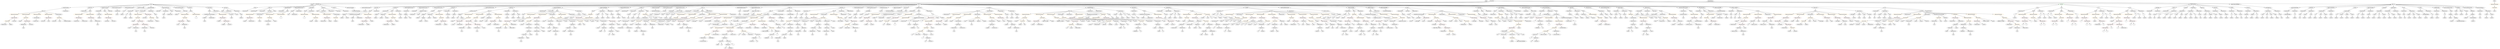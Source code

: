 strict digraph {
	graph [bb="0,0,45134,1044"];
	node [label="\N"];
	Enter	[height=0.5,
		pos="23508,1026",
		width=0.83628];
	FunctionCall_Unnamed_41	[color=orange,
		height=0.5,
		label=FunctionCall,
		pos="27044,666",
		width=1.6125];
	Identifier__value_14	[color=black,
		height=0.5,
		label=_value,
		pos="27170,594",
		width=0.96103];
	FunctionCall_Unnamed_41 -> Identifier__value_14	[pos="e,27146,607.81 27071,649.81 27090,639.08 27116,624.64 27137,613.28"];
	Identifier__spender_7	[color=black,
		height=0.5,
		label=_spender,
		pos="27268,594",
		width=1.2521];
	FunctionCall_Unnamed_41 -> Identifier__spender_7	[pos="e,27233,605.9 27083,652.61 27118,641.89 27169,625.96 27214,612 27216,611.11 27219,610.19 27222,609.26"];
	Identifier_approve	[color=black,
		height=0.5,
		label=approve,
		pos="27372,594",
		width=1.1412];
	FunctionCall_Unnamed_41 -> Identifier_approve	[pos="e,27341,606.3 27087,653.52 27095,651.57 27103,649.64 27111,648 27204,628.29 27229,635.39 27322,612 27324,611.3 27327,610.52 27330,\
609.69"];
	ExpressionStatement_Unnamed_2	[color=orange,
		height=0.5,
		label=ExpressionStatement,
		pos="3308.5,738",
		width=2.458];
	FunctionCall_Unnamed	[color=orange,
		height=0.5,
		label=FunctionCall,
		pos="3308.5,666",
		width=1.6125];
	ExpressionStatement_Unnamed_2 -> FunctionCall_Unnamed	[pos="e,3308.5,684.1 3308.5,719.7 3308.5,712.41 3308.5,703.73 3308.5,695.54"];
	Parameter_success_9	[color=black,
		height=0.5,
		label=success,
		pos="29771,738",
		width=1.1135];
	ElementaryTypeName_bool_19	[color=black,
		height=0.5,
		label=bool,
		pos="29979,666",
		width=0.76697];
	Parameter_success_9 -> ElementaryTypeName_bool_19	[pos="e,29957,677.81 29801,726.07 29807,724 29814,721.89 29820,720 29874,702.66 29889,704.22 29943,684 29944,683.49 29945,682.95 29947,\
682.39"];
	BinaryOperation_Unnamed_19	[color=brown,
		height=0.5,
		label=BinaryOperation,
		pos="38418,666",
		width=1.9867];
	Identifier_c_3	[color=black,
		height=0.5,
		label=c,
		pos="38402,594",
		width=0.75];
	BinaryOperation_Unnamed_19 -> Identifier_c_3	[pos="e,38405,612.1 38414,647.7 38412,640.32 38410,631.52 38408,623.25"];
	BinaryOperation_Unnamed_20	[color=brown,
		height=0.5,
		label=BinaryOperation,
		pos="38519,594",
		width=1.9867];
	BinaryOperation_Unnamed_19 -> BinaryOperation_Unnamed_20	[pos="e,38495,611.31 38441,648.59 38455,639.37 38471,627.74 38486,617.66"];
	ParameterList_Unnamed_55	[color=black,
		height=0.5,
		label=ParameterList,
		pos="42681,810",
		width=1.7095];
	Parameter__of_3	[color=black,
		height=0.5,
		label=_of,
		pos="42612,738",
		width=0.75];
	ParameterList_Unnamed_55 -> Parameter__of_3	[pos="e,42626,753.57 42664,792.41 42655,783.19 42644,771.58 42634,761.54"];
	Parameter__reason_5	[color=black,
		height=0.5,
		label=_reason,
		pos="42701,738",
		width=1.1135];
	ParameterList_Unnamed_55 -> Parameter__reason_5	[pos="e,42696,756.1 42685,791.7 42688,784.24 42690,775.32 42693,766.97"];
	ElementaryTypeName_address_58	[color=black,
		height=0.5,
		label=address,
		pos="20498,666",
		width=1.0996];
	Identifier_a_7	[color=black,
		height=0.5,
		label=a,
		pos="37634,522",
		width=0.75];
	ElementaryTypeName_address_59	[color=black,
		height=0.5,
		label=address,
		pos="18422,522",
		width=1.0996];
	IndexAccess_Unnamed_49	[color=black,
		height=0.5,
		label=IndexAccess,
		pos="29710,378",
		width=1.6402];
	Identifier__of_1	[color=black,
		height=0.5,
		label=_of,
		pos="29669,306",
		width=0.75];
	IndexAccess_Unnamed_49 -> Identifier__of_1	[pos="e,29678,323.31 29700,360.05 29695,351.94 29689,342.04 29684,333.01"];
	Identifier_locked_5	[color=black,
		height=0.5,
		label=locked,
		pos="29750,306",
		width=0.98875];
	IndexAccess_Unnamed_49 -> Identifier_locked_5	[pos="e,29740,323.79 29719,360.05 29724,352.14 29729,342.54 29734,333.69"];
	Identifier__amount_6	[color=black,
		height=0.5,
		label=_amount,
		pos="19759,522",
		width=1.1967];
	Block_Unnamed_21	[color=black,
		height=0.5,
		label=Block,
		pos="17686,810",
		width=0.90558];
	BooleanLiteral_Unnamed_6	[color=black,
		height=0.5,
		label=BooleanLiteral,
		pos="17149,738",
		width=1.7788];
	Block_Unnamed_21 -> BooleanLiteral_Unnamed_6	[pos="e,17195,750.59 17653,806.54 17577,800.53 17383,783.53 17223,756 17217,755.1 17212,754.06 17206,752.95"];
	ExpressionStatement_Unnamed_41	[color=orange,
		height=0.5,
		label=ExpressionStatement,
		pos="17320,738",
		width=2.458];
	Block_Unnamed_21 -> ExpressionStatement_Unnamed_41	[pos="e,17382,751.01 17655,803.15 17598,792.23 17474,768.46 17393,753.12"];
	ExpressionStatement_Unnamed_42	[color=orange,
		height=0.5,
		label=ExpressionStatement,
		pos="17515,738",
		width=2.458];
	Block_Unnamed_21 -> ExpressionStatement_Unnamed_42	[pos="e,17553,754.62 17660,798.52 17634,788.07 17595,771.76 17563,758.85"];
	EmitStatement_Unnamed_5	[color=black,
		height=0.5,
		label=EmitStatement,
		pos="17686,738",
		width=1.7788];
	Block_Unnamed_21 -> EmitStatement_Unnamed_5	[pos="e,17686,756.1 17686,791.7 17686,784.41 17686,775.73 17686,767.54"];
	ExpressionStatement_Unnamed_43	[color=orange,
		height=0.5,
		label=ExpressionStatement,
		pos="17857,738",
		width=2.458];
	Block_Unnamed_21 -> ExpressionStatement_Unnamed_43	[pos="e,17818,754.62 17711,798.52 17737,788.07 17777,771.76 17808,758.85"];
	ExpressionStatement_Unnamed_44	[color=orange,
		height=0.5,
		label=ExpressionStatement,
		pos="18052,738",
		width=2.458];
	Block_Unnamed_21 -> ExpressionStatement_Unnamed_44	[pos="e,17989,751.01 17716,803.15 17773,792.23 17898,768.46 17978,753.12"];
	ElementaryTypeName_address_64	[color=black,
		height=0.5,
		label=address,
		pos="24349,666",
		width=1.0996];
	Identifier_newOwner_6	[color=black,
		height=0.5,
		label=newOwner,
		pos="966.54,594",
		width=1.4046];
	MemberAccess_Unnamed_78	[color=black,
		height=0.5,
		label=MemberAccess,
		pos="25073,450",
		width=1.9174];
	Identifier_msg_40	[color=black,
		height=0.5,
		label=msg,
		pos="25073,378",
		width=0.75];
	MemberAccess_Unnamed_78 -> Identifier_msg_40	[pos="e,25073,396.1 25073,431.7 25073,424.41 25073,415.73 25073,407.54"];
	ElementaryTypeName_address_29	[color=black,
		height=0.5,
		label=address,
		pos="43968,666",
		width=1.0996];
	Identifier_incomes	[color=black,
		height=0.5,
		label=incomes,
		pos="22384,522",
		width=1.1551];
	ElementaryTypeName_address_57	[color=black,
		height=0.5,
		label=address,
		pos="34079,522",
		width=1.0996];
	ElementaryTypeName_address_37	[color=black,
		height=0.5,
		label=address,
		pos="29010,666",
		width=1.0996];
	ElementaryTypeName_uint8	[color=black,
		height=0.5,
		label=uint8,
		pos="4110.5,666",
		width=0.7947];
	Parameter__of_10	[color=black,
		height=0.5,
		label=_of,
		pos="14313,738",
		width=0.75];
	ElementaryTypeName_address_65	[color=black,
		height=0.5,
		label=address,
		pos="14306,666",
		width=1.0996];
	Parameter__of_10 -> ElementaryTypeName_address_65	[pos="e,14307,684.1 14311,719.7 14310,712.41 14309,703.73 14308,695.54"];
	Identifier__value_11	[color=black,
		height=0.5,
		label=_value,
		pos="17435,594",
		width=0.96103];
	Parameter_balance	[color=black,
		height=0.5,
		label=balance,
		pos="40121,738",
		width=1.0719];
	ElementaryTypeName_uint256_1	[color=black,
		height=0.5,
		label=uint256,
		pos="40122,666",
		width=1.0442];
	Parameter_balance -> ElementaryTypeName_uint256_1	[pos="e,40121,684.1 40121,719.7 40121,712.41 40121,703.73 40121,695.54"];
	NumberLiteral_Unnamed_6	[color=black,
		height=0.5,
		label=NumberLiteral,
		pos="13408,738",
		width=1.765];
	BinaryOperation_Unnamed_34	[color=brown,
		height=0.5,
		label=BinaryOperation,
		pos="32038,594",
		width=1.9867];
	Identifier__totalSupply_	[color=black,
		height=0.5,
		label=_totalSupply_,
		pos="32053,522",
		width=1.7511];
	BinaryOperation_Unnamed_34 -> Identifier__totalSupply_	[pos="e,32049,540.1 32041,575.7 32043,568.32 32045,559.52 32046,551.25"];
	BinaryOperation_Unnamed_35	[color=brown,
		height=0.5,
		label=BinaryOperation,
		pos="32206,522",
		width=1.9867];
	BinaryOperation_Unnamed_34 -> BinaryOperation_Unnamed_35	[pos="e,32170,537.99 32074,577.98 32099,567.56 32132,553.57 32159,542.32"];
	Identifier__to_4	[color=black,
		height=0.5,
		label=_to,
		pos="22783,378",
		width=0.75];
	Parameter_a_1	[color=black,
		height=0.5,
		label=a,
		pos="36967,738",
		width=0.75];
	ElementaryTypeName_uint256_11	[color=black,
		height=0.5,
		label=uint256,
		pos="36990,666",
		width=1.0442];
	Parameter_a_1 -> ElementaryTypeName_uint256_11	[pos="e,36984,684.28 36972,720.05 36975,712.52 36978,703.44 36980,694.94"];
	FunctionDefinition_totalSupply	[color=black,
		height=0.5,
		label=totalSupply,
		pos="38960,882",
		width=1.4739];
	ParameterList_Unnamed_1	[color=black,
		height=0.5,
		label=ParameterList,
		pos="38819,810",
		width=1.7095];
	FunctionDefinition_totalSupply -> ParameterList_Unnamed_1	[pos="e,38849,825.97 38930,866.5 38910,856.22 38882,842.3 38859,830.97"];
	ParameterList_Unnamed	[color=black,
		height=0.5,
		label=ParameterList,
		pos="38960,810",
		width=1.7095];
	FunctionDefinition_totalSupply -> ParameterList_Unnamed	[pos="e,38960,828.1 38960,863.7 38960,856.41 38960,847.73 38960,839.54"];
	UnaryOperation_Unnamed_8	[color=black,
		height=0.5,
		label=UnaryOperation,
		pos="29498,666",
		width=1.9452];
	MemberAccess_Unnamed_40	[color=black,
		height=0.5,
		label=MemberAccess,
		pos="29498,594",
		width=1.9174];
	UnaryOperation_Unnamed_8 -> MemberAccess_Unnamed_40	[pos="e,29498,612.1 29498,647.7 29498,640.41 29498,631.73 29498,623.54"];
	Identifier_locked	[color=black,
		height=0.5,
		label=locked,
		pos="35054,378",
		width=0.98875];
	FunctionCall_Unnamed_82	[color=orange,
		height=0.5,
		label=FunctionCall,
		pos="9047.5,522",
		width=1.6125];
	MemberAccess_Unnamed_57	[color=black,
		height=0.5,
		label=MemberAccess,
		pos="8920.5,450",
		width=1.9174];
	FunctionCall_Unnamed_82 -> MemberAccess_Unnamed_57	[pos="e,8948.9,466.64 9020,505.81 9002.1,495.95 8978.5,482.96 8958.8,472.1"];
	Identifier__reason_20	[color=black,
		height=0.5,
		label=_reason,
		pos="9047.5,450",
		width=1.1135];
	FunctionCall_Unnamed_82 -> Identifier__reason_20	[pos="e,9047.5,468.1 9047.5,503.7 9047.5,496.41 9047.5,487.73 9047.5,479.54"];
	Identifier_tokensLocked_4	[color=black,
		height=0.5,
		label=tokensLocked,
		pos="9169.5,450",
		width=1.765];
	FunctionCall_Unnamed_82 -> Identifier_tokensLocked_4	[pos="e,9142.4,466.57 9074.3,505.64 9091.4,495.81 9113.9,482.94 9132.7,472.15"];
	MemberAccess_Unnamed_51	[color=black,
		height=0.5,
		label=MemberAccess,
		pos="14135,234",
		width=1.9174];
	Identifier_msg_29	[color=black,
		height=0.5,
		label=msg,
		pos="14135,162",
		width=0.75];
	MemberAccess_Unnamed_51 -> Identifier_msg_29	[pos="e,14135,180.1 14135,215.7 14135,208.41 14135,199.73 14135,191.54"];
	StateVariableDeclaration_Unnamed_17	[color=black,
		height=0.5,
		label=StateVariableDeclaration,
		pos="6640.5,882",
		width=2.8184];
	VariableDeclaration_expenses	[color=black,
		height=0.5,
		label=expenses,
		pos="6620.5,810",
		width=1.2382];
	StateVariableDeclaration_Unnamed_17 -> VariableDeclaration_expenses	[pos="e,6625.4,828.1 6635.6,863.7 6633.5,856.24 6630.9,847.32 6628.5,838.97"];
	Identifier_frozenAccount_7	[color=black,
		height=0.5,
		label=frozenAccount,
		pos="11191,450",
		width=1.8343];
	ElementaryTypeName_uint256_18	[color=black,
		height=0.5,
		label=uint256,
		pos="38033,666",
		width=1.0442];
	VariableDeclaration_vundflw	[color=black,
		height=0.5,
		label=vundflw,
		pos="6393.5,666",
		width=1.1274];
	ElementaryTypeName_uint8_4	[color=black,
		height=0.5,
		label=uint8,
		pos="6393.5,594",
		width=0.7947];
	VariableDeclaration_vundflw -> ElementaryTypeName_uint8_4	[pos="e,6393.5,612.1 6393.5,647.7 6393.5,640.41 6393.5,631.73 6393.5,623.54"];
	FunctionCall_Unnamed_10	[color=orange,
		height=0.5,
		label=FunctionCall,
		pos="4939.5,666",
		width=1.6125];
	UnaryOperation_Unnamed_1	[color=black,
		height=0.5,
		label=UnaryOperation,
		pos="4914.5,594",
		width=1.9452];
	FunctionCall_Unnamed_10 -> UnaryOperation_Unnamed_1	[pos="e,4920.6,612.1 4933.4,647.7 4930.7,640.15 4927.4,631.12 4924.4,622.68"];
	Identifier_require_7	[color=black,
		height=0.5,
		label=require,
		pos="5038.5,594",
		width=1.0026];
	FunctionCall_Unnamed_10 -> Identifier_require_7	[pos="e,5018.5,609.16 4962,649.12 4976.1,639.16 4994.4,626.23 5009.5,615.51"];
	ElementaryTypeName_uint256_35	[color=black,
		height=0.5,
		label=uint256,
		pos="43856,666",
		width=1.0442];
	Identifier_lockToken	[color=black,
		height=0.5,
		label=lockToken,
		pos="33377,522",
		width=1.4046];
	FunctionDefinition_bug_intou3	[color=black,
		height=0.5,
		label=bug_intou3,
		pos="6833.5,882",
		width=1.46];
	Block_Unnamed_32	[color=black,
		height=0.5,
		label=Block,
		pos="6715.5,810",
		width=0.90558];
	FunctionDefinition_bug_intou3 -> Block_Unnamed_32	[pos="e,6737.1,823.81 6807.9,865.81 6790,855.18 6765.9,840.9 6746.9,829.59"];
	ParameterList_Unnamed_91	[color=black,
		height=0.5,
		label=ParameterList,
		pos="6833.5,810",
		width=1.7095];
	FunctionDefinition_bug_intou3 -> ParameterList_Unnamed_91	[pos="e,6833.5,828.1 6833.5,863.7 6833.5,856.41 6833.5,847.73 6833.5,839.54"];
	Identifier__of_21	[color=black,
		height=0.5,
		label=_of,
		pos="27832,162",
		width=0.75];
	IfStatement_Unnamed_6	[color=orange,
		height=0.5,
		label=IfStatement,
		pos="13572,594",
		width=1.4739];
	Block_Unnamed_46	[color=black,
		height=0.5,
		label=Block,
		pos="13352,522",
		width=0.90558];
	IfStatement_Unnamed_6 -> Block_Unnamed_46	[pos="e,13379,531.88 13534,580.97 13494,568.21 13431,548.17 13390,535.31"];
	BinaryOperation_Unnamed_97	[color=brown,
		height=0.5,
		label=BinaryOperation,
		pos="13572,522",
		width=1.9867];
	IfStatement_Unnamed_6 -> BinaryOperation_Unnamed_97	[pos="e,13572,540.1 13572,575.7 13572,568.41 13572,559.73 13572,551.54"];
	Identifier__newOwner	[color=black,
		height=0.5,
		label=_newOwner,
		pos="1899.5,594",
		width=1.5432];
	MemberAccess_Unnamed_68	[color=black,
		height=0.5,
		label=MemberAccess,
		pos="24450,522",
		width=1.9174];
	IndexAccess_Unnamed_73	[color=black,
		height=0.5,
		label=IndexAccess,
		pos="24514,450",
		width=1.6402];
	MemberAccess_Unnamed_68 -> IndexAccess_Unnamed_73	[pos="e,24498,467.79 24465,504.05 24473,495.71 24482,485.49 24490,476.25"];
	Parameter_success_6	[color=black,
		height=0.5,
		label=success,
		pos="18199,738",
		width=1.1135];
	ElementaryTypeName_bool_15	[color=black,
		height=0.5,
		label=bool,
		pos="18205,666",
		width=0.76697];
	Parameter_success_6 -> ElementaryTypeName_bool_15	[pos="e,18203,684.1 18200,719.7 18201,712.41 18201,703.73 18202,695.54"];
	FunctionCall_Unnamed_31	[color=orange,
		height=0.5,
		label=FunctionCall,
		pos="17686,666",
		width=1.6125];
	FunctionCall_Unnamed_31 -> Identifier__value_11	[pos="e,17461,605.76 17639,654.75 17597,645.05 17533,629.41 17479,612 17476,611.28 17474,610.5 17472,609.7"];
	MemberAccess_Unnamed_14	[color=black,
		height=0.5,
		label=MemberAccess,
		pos="17557,594",
		width=1.9174];
	FunctionCall_Unnamed_31 -> MemberAccess_Unnamed_14	[pos="e,17585,610.64 17658,649.81 17639,639.95 17615,626.96 17595,616.1"];
	Identifier_Approval	[color=black,
		height=0.5,
		label=Approval,
		pos="17690,594",
		width=1.266];
	FunctionCall_Unnamed_31 -> Identifier_Approval	[pos="e,17689,612.1 17687,647.7 17687,640.41 17687,631.73 17688,623.54"];
	Identifier__spender_3	[color=black,
		height=0.5,
		label=_spender,
		pos="17799,594",
		width=1.2521];
	FunctionCall_Unnamed_31 -> Identifier__spender_3	[pos="e,17775,609.54 17711,649.46 17727,639.41 17748,626.2 17766,615.31"];
	FunctionCall_Unnamed_8	[color=orange,
		height=0.5,
		label=FunctionCall,
		pos="38240,666",
		width=1.6125];
	Identifier_require_5	[color=black,
		height=0.5,
		label=require,
		pos="38129,594",
		width=1.0026];
	FunctionCall_Unnamed_8 -> Identifier_require_5	[pos="e,38150,608.76 38215,649.29 38198,639.11 38177,625.77 38160,614.86"];
	BinaryOperation_Unnamed_21	[color=brown,
		height=0.5,
		label=BinaryOperation,
		pos="38255,594",
		width=1.9867];
	FunctionCall_Unnamed_8 -> BinaryOperation_Unnamed_21	[pos="e,38251,612.1 38243,647.7 38245,640.32 38247,631.52 38248,623.25"];
	Identifier_locked_9	[color=black,
		height=0.5,
		label=locked,
		pos="14258,234",
		width=0.98875];
	FunctionDefinition_approve	[color=black,
		height=0.5,
		label=approve,
		pos="39242,882",
		width=1.1412];
	ParameterList_Unnamed_9	[color=black,
		height=0.5,
		label=ParameterList,
		pos="39101,810",
		width=1.7095];
	FunctionDefinition_approve -> ParameterList_Unnamed_9	[pos="e,39131,826.05 39215,867.83 39194,857.48 39165,842.89 39141,831.09"];
	ParameterList_Unnamed_8	[color=black,
		height=0.5,
		label=ParameterList,
		pos="39242,810",
		width=1.7095];
	FunctionDefinition_approve -> ParameterList_Unnamed_8	[pos="e,39242,828.1 39242,863.7 39242,856.41 39242,847.73 39242,839.54"];
	BooleanLiteral_Unnamed_15	[color=black,
		height=0.5,
		label=BooleanLiteral,
		pos="19884,522",
		width=1.7788];
	Identifier__totalSupply_1	[color=black,
		height=0.5,
		label=_totalSupply,
		pos="33140,594",
		width=1.6125];
	NumberLiteral_Unnamed_25	[color=black,
		height=0.5,
		label=NumberLiteral,
		pos="35652,522",
		width=1.765];
	IfStatement_Unnamed_7	[color=orange,
		height=0.5,
		label=IfStatement,
		pos="13636,738",
		width=1.4739];
	BinaryOperation_Unnamed_100	[color=brown,
		height=0.5,
		label=BinaryOperation,
		pos="12940,666",
		width=1.9867];
	IfStatement_Unnamed_7 -> BinaryOperation_Unnamed_100	[pos="e,12991,678.9 13597,725.17 13589,723.15 13581,721.29 13574,720 13331,679.23 13265,717.38 13021,684 13014,683.17 13008,682.15 13002,\
681.02"];
	ExpressionStatement_Unnamed_90	[color=orange,
		height=0.5,
		label=ExpressionStatement,
		pos="13118,666",
		width=2.458];
	IfStatement_Unnamed_7 -> ExpressionStatement_Unnamed_90	[pos="e,13181,678.77 13597,725.29 13589,723.29 13581,721.41 13574,720 13416,690.75 13374,705.68 13216,684 13208,682.99 13200,681.83 13193,\
680.6"];
	Block_Unnamed_35	[color=black,
		height=0.5,
		label=Block,
		pos="19387,810",
		width=0.90558];
	ExpressionStatement_Unnamed_72	[color=orange,
		height=0.5,
		label=ExpressionStatement,
		pos="18598,738",
		width=2.458];
	Block_Unnamed_35 -> ExpressionStatement_Unnamed_72	[pos="e,18676,746.57 19354,806.27 19263,798.58 18998,776 18778,756 18748,753.35 18716,750.36 18688,747.64"];
	ExpressionStatement_Unnamed_70	[color=orange,
		height=0.5,
		label=ExpressionStatement,
		pos="18875,738",
		width=2.458];
	Block_Unnamed_35 -> ExpressionStatement_Unnamed_70	[pos="e,18939,750.65 19355,805.39 19285,797.44 19115,777.4 18973,756 18965,754.92 18958,753.75 18951,752.53"];
	ExpressionStatement_Unnamed_69	[color=orange,
		height=0.5,
		label=ExpressionStatement,
		pos="19070,738",
		width=2.458];
	Block_Unnamed_35 -> ExpressionStatement_Unnamed_69	[pos="e,19128,751.91 19356,802.35 19307,791.41 19207,769.32 19139,754.35"];
	EmitStatement_Unnamed_10	[color=black,
		height=0.5,
		label=EmitStatement,
		pos="19241,738",
		width=1.7788];
	Block_Unnamed_35 -> EmitStatement_Unnamed_10	[pos="e,19272,754.13 19362,797.44 19341,787.03 19308,771.5 19282,759.07"];
	BooleanLiteral_Unnamed_16	[color=black,
		height=0.5,
		label=BooleanLiteral,
		pos="19387,738",
		width=1.7788];
	Block_Unnamed_35 -> BooleanLiteral_Unnamed_16	[pos="e,19387,756.1 19387,791.7 19387,784.41 19387,775.73 19387,767.54"];
	ExpressionStatement_Unnamed_73	[color=orange,
		height=0.5,
		label=ExpressionStatement,
		pos="19558,738",
		width=2.458];
	Block_Unnamed_35 -> ExpressionStatement_Unnamed_73	[pos="e,19519,754.62 19412,798.52 19438,788.07 19478,771.76 19509,758.85"];
	VariableDeclarationStatement_Unnamed_4	[color=black,
		height=0.5,
		label=VariableDeclarationStatement,
		pos="19784,738",
		width=3.3174];
	Block_Unnamed_35 -> VariableDeclarationStatement_Unnamed_4	[pos="e,19708,752.33 19417,803.57 19477,793.11 19609,769.84 19697,754.29"];
	IfStatement_Unnamed_2	[color=orange,
		height=0.5,
		label=IfStatement,
		pos="19974,738",
		width=1.4739];
	Block_Unnamed_35 -> IfStatement_Unnamed_2	[pos="e,19935,750.7 19419,807.61 19502,803.65 19727,790.34 19912,756 19916,755.25 19920,754.37 19924,753.4"];
	BinaryOperation_Unnamed_83	[color=brown,
		height=0.5,
		label=BinaryOperation,
		pos="10438,666",
		width=1.9867];
	Identifier__time_2	[color=black,
		height=0.5,
		label=_time,
		pos="10765,594",
		width=0.864];
	BinaryOperation_Unnamed_83 -> Identifier__time_2	[pos="e,10741,606.16 10491,653.59 10500,651.67 10510,649.74 10519,648 10610,630.45 10635,638.35 10725,612 10726,611.46 10728,610.85 10730,\
610.21"];
	MemberAccess_Unnamed_42	[color=black,
		height=0.5,
		label=MemberAccess,
		pos="10883,594",
		width=1.9174];
	BinaryOperation_Unnamed_83 -> MemberAccess_Unnamed_42	[pos="e,10832,606.64 10490,653.4 10499,651.46 10509,649.57 10519,648 10645,626.82 10678,633.66 10805,612 10810,611.06 10816,609.99 10821,\
608.86"];
	ElementaryTypeName_uint256_9	[color=black,
		height=0.5,
		label=uint256,
		pos="36897,666",
		width=1.0442];
	Identifier_amount_4	[color=black,
		height=0.5,
		label=amount,
		pos="11384,522",
		width=1.0581];
	Parameter__reason_10	[color=black,
		height=0.5,
		label=_reason,
		pos="14405,738",
		width=1.1135];
	ElementaryTypeName_bytes32_14	[color=black,
		height=0.5,
		label=bytes32,
		pos="14403,666",
		width=1.0996];
	Parameter__reason_10 -> ElementaryTypeName_bytes32_14	[pos="e,14403,684.1 14404,719.7 14404,712.41 14404,703.73 14403,695.54"];
	FunctionCall_Unnamed_77	[color=orange,
		height=0.5,
		label=FunctionCall,
		pos="15157,666",
		width=1.6125];
	Identifier_NOT_LOCKED	[color=black,
		height=0.5,
		label=NOT_LOCKED,
		pos="15186,594",
		width=2.0145];
	FunctionCall_Unnamed_77 -> Identifier_NOT_LOCKED	[pos="e,15178,612.1 15164,647.7 15167,640.15 15171,631.12 15174,622.68"];
	Identifier_require_33	[color=black,
		height=0.5,
		label=require,
		pos="15313,594",
		width=1.0026];
	FunctionCall_Unnamed_77 -> Identifier_require_33	[pos="e,15286,606.76 15188,650.67 15214,639.28 15249,623.34 15276,611.43"];
	BinaryOperation_Unnamed_88	[color=brown,
		height=0.5,
		label=BinaryOperation,
		pos="15439,594",
		width=1.9867];
	FunctionCall_Unnamed_77 -> BinaryOperation_Unnamed_88	[pos="e,15389,607.22 15200,653.8 15208,651.86 15216,649.86 15224,648 15275,635.03 15334,620.51 15377,609.95"];
	Identifier__reason_23	[color=black,
		height=0.5,
		label=_reason,
		pos="9777.5,594",
		width=1.1135];
	Identifier_require_6	[color=black,
		height=0.5,
		label=require,
		pos="37822,594",
		width=1.0026];
	Identifier_Locked	[color=black,
		height=0.5,
		label=Locked,
		pos="34290,594",
		width=1.0858];
	ParameterList_Unnamed_41	[color=black,
		height=0.5,
		label=ParameterList,
		pos="42418,810",
		width=1.7095];
	VariableDeclaration__of	[color=black,
		height=0.5,
		label=_of,
		pos="42227,738",
		width=0.75];
	ParameterList_Unnamed_41 -> VariableDeclaration__of	[pos="e,42248,749.47 42376,796.28 42345,786.24 42300,771.39 42263,756 42261,755.38 42259,754.73 42258,754.06"];
	VariableDeclaration__amount	[color=black,
		height=0.5,
		label=_amount,
		pos="42315,738",
		width=1.1967];
	ParameterList_Unnamed_41 -> VariableDeclaration__amount	[pos="e,42336,753.79 42394,792.94 42380,783.18 42361,770.61 42346,760.06"];
	VariableDeclaration__validity	[color=black,
		height=0.5,
		label=_validity,
		pos="42418,738",
		width=1.1689];
	ParameterList_Unnamed_41 -> VariableDeclaration__validity	[pos="e,42418,756.1 42418,791.7 42418,784.41 42418,775.73 42418,767.54"];
	VariableDeclaration__reason	[color=black,
		height=0.5,
		label=_reason,
		pos="42518,738",
		width=1.1135];
	ParameterList_Unnamed_41 -> VariableDeclaration__reason	[pos="e,42497,753.63 42440,793.12 42454,783.29 42472,770.58 42488,759.94"];
	Identifier_freeze	[color=black,
		height=0.5,
		label=freeze,
		pos="30229,594",
		width=0.90558];
	ForStatement_Unnamed_1	[color=black,
		height=0.5,
		label=ForStatement,
		pos="13768,738",
		width=1.6818];
	VariableDeclarationStatement_Unnamed_8	[color=black,
		height=0.5,
		label=VariableDeclarationStatement,
		pos="13344,666",
		width=3.3174];
	ForStatement_Unnamed_1 -> VariableDeclarationStatement_Unnamed_8	[pos="e,13433,678.19 13723,725.52 13714,723.54 13706,721.61 13698,720 13613,703.39 13516,689.19 13445,679.68"];
	ExpressionStatement_Unnamed_86	[color=orange,
		height=0.5,
		label=ExpressionStatement,
		pos="13582,666",
		width=2.458];
	ForStatement_Unnamed_1 -> ExpressionStatement_Unnamed_86	[pos="e,13622,682.33 13731,723.34 13703,712.8 13664,698.1 13633,686.35"];
	Block_Unnamed_45	[color=black,
		height=0.5,
		label=Block,
		pos="13732,666",
		width=0.90558];
	ForStatement_Unnamed_1 -> Block_Unnamed_45	[pos="e,13740,683.79 13759,720.05 13755,712.23 13750,702.75 13745,693.98"];
	BinaryOperation_Unnamed_95	[color=brown,
		height=0.5,
		label=BinaryOperation,
		pos="13908,666",
		width=1.9867];
	ForStatement_Unnamed_1 -> BinaryOperation_Unnamed_95	[pos="e,13877,682.48 13798,721.98 13818,711.93 13844,698.56 13866,687.52"];
	Identifier_msg_9	[color=black,
		height=0.5,
		label=msg,
		pos="18354,378",
		width=0.75];
	FunctionCall_Unnamed_18	[color=orange,
		height=0.5,
		label=FunctionCall,
		pos="23416,666",
		width=1.6125];
	Identifier_require_10	[color=black,
		height=0.5,
		label=require,
		pos="23383,594",
		width=1.0026];
	FunctionCall_Unnamed_18 -> Identifier_require_10	[pos="e,23390,611.62 23407,647.7 23404,639.95 23399,630.64 23395,622.02"];
	BinaryOperation_Unnamed_41	[color=brown,
		height=0.5,
		label=BinaryOperation,
		pos="23509,594",
		width=1.9867];
	FunctionCall_Unnamed_18 -> BinaryOperation_Unnamed_41	[pos="e,23487,611.55 23437,649.12 23449,640 23464,628.4 23478,618.28"];
	ParameterList_Unnamed_89	[color=black,
		height=0.5,
		label=ParameterList,
		pos="25368,810",
		width=1.7095];
	Parameter_amount_4	[color=black,
		height=0.5,
		label=amount,
		pos="25417,738",
		width=1.0581];
	ParameterList_Unnamed_89 -> Parameter_amount_4	[pos="e,25405,755.31 25379,792.05 25385,783.85 25392,773.83 25399,764.71"];
	ElementaryTypeName_address_31	[color=black,
		height=0.5,
		label=address,
		pos="11142,666",
		width=1.0996];
	Identifier_msg_10	[color=black,
		height=0.5,
		label=msg,
		pos="17557,522",
		width=0.75];
	BinaryOperation_Unnamed_14	[color=brown,
		height=0.5,
		label=BinaryOperation,
		pos="36546,594",
		width=1.9867];
	Identifier_b	[color=black,
		height=0.5,
		label=b,
		pos="36510,522",
		width=0.75];
	BinaryOperation_Unnamed_14 -> Identifier_b	[pos="e,36518,539.14 36537,575.7 36533,567.75 36528,558.16 36523,549.34"];
	Identifier_a	[color=black,
		height=0.5,
		label=a,
		pos="36582,522",
		width=0.75];
	BinaryOperation_Unnamed_14 -> Identifier_a	[pos="e,36573,539.14 36554,575.7 36559,567.75 36563,558.16 36568,549.34"];
	VariableDeclarationStatement_Unnamed_2	[color=black,
		height=0.5,
		label=VariableDeclarationStatement,
		pos="6425.5,738",
		width=3.3174];
	Block_Unnamed_32 -> VariableDeclarationStatement_Unnamed_2	[pos="e,6504.2,751.91 6690.7,797.83 6685.4,795.71 6679.8,793.65 6674.5,792 6622.7,775.88 6563.2,763.02 6515.4,754.01"];
	ExpressionStatement_Unnamed_59	[color=orange,
		height=0.5,
		label=ExpressionStatement,
		pos="6651.5,738",
		width=2.458];
	Block_Unnamed_32 -> ExpressionStatement_Unnamed_59	[pos="e,6667,755.96 6701.3,793.46 6693.5,784.87 6683.5,773.97 6674.6,764.19"];
	Mapping_Unnamed_7	[color=black,
		height=0.5,
		label=Mapping,
		pos="6244.5,738",
		width=1.2105];
	VariableDeclaration_expenses -> Mapping_Unnamed_7	[pos="e,6277.1,750.44 6587.4,797.57 6580.5,795.5 6573.4,793.52 6566.5,792 6448.8,765.79 6415.2,782.52 6297.5,756 6294.4,755.29 6291.2,\
754.48 6288,753.61"];
	VariableDeclaration_vundflw1	[color=black,
		height=0.5,
		label=vundflw1,
		pos="3638.5,666",
		width=1.2521];
	ElementaryTypeName_uint8_1	[color=black,
		height=0.5,
		label=uint8,
		pos="3638.5,594",
		width=0.7947];
	VariableDeclaration_vundflw1 -> ElementaryTypeName_uint8_1	[pos="e,3638.5,612.1 3638.5,647.7 3638.5,640.41 3638.5,631.73 3638.5,623.54"];
	UnaryOperation_Unnamed_7	[color=black,
		height=0.5,
		label=UnaryOperation,
		pos="11274,594",
		width=1.9452];
	IndexAccess_Unnamed_33	[color=black,
		height=0.5,
		label=IndexAccess,
		pos="11269,522",
		width=1.6402];
	UnaryOperation_Unnamed_7 -> IndexAccess_Unnamed_33	[pos="e,11270,540.1 11272,575.7 11272,568.41 11271,559.73 11271,551.54"];
	Identifier_locked_3	[color=black,
		height=0.5,
		label=locked,
		pos="20311,450",
		width=0.98875];
	ElementaryTypeName_uint256_76	[color=black,
		height=0.5,
		label=uint256,
		pos="13191,522",
		width=1.0442];
	IndexAccess_Unnamed_47	[color=black,
		height=0.5,
		label=IndexAccess,
		pos="29439,450",
		width=1.6402];
	Identifier_locked_4	[color=black,
		height=0.5,
		label=locked,
		pos="29398,378",
		width=0.98875];
	IndexAccess_Unnamed_47 -> Identifier_locked_4	[pos="e,29407,395.79 29429,432.05 29424,424.14 29418,414.54 29413,405.69"];
	Identifier__of	[color=black,
		height=0.5,
		label=_of,
		pos="29479,378",
		width=0.75];
	IndexAccess_Unnamed_47 -> Identifier__of	[pos="e,29469,395.31 29448,432.05 29453,424.03 29458,414.26 29464,405.3"];
	Identifier_now_3	[color=black,
		height=0.5,
		label=now,
		pos="25042,522",
		width=0.75];
	ParameterList_Unnamed_88	[color=black,
		height=0.5,
		label=ParameterList,
		pos="30705,810",
		width=1.7095];
	Parameter_frozen	[color=black,
		height=0.5,
		label=frozen,
		pos="30741,738",
		width=0.94717];
	ParameterList_Unnamed_88 -> Parameter_frozen	[pos="e,30732,755.62 30713,791.7 30717,783.87 30722,774.44 30727,765.73"];
	ExpressionStatement_Unnamed_22	[color=orange,
		height=0.5,
		label=ExpressionStatement,
		pos="5549.5,738",
		width=2.458];
	Identifier___2	[color=black,
		height=0.5,
		label=_,
		pos="5549.5,666",
		width=0.75];
	ExpressionStatement_Unnamed_22 -> Identifier___2	[pos="e,5549.5,684.1 5549.5,719.7 5549.5,712.41 5549.5,703.73 5549.5,695.54"];
	ExpressionStatement_Unnamed_18	[color=orange,
		height=0.5,
		label=ExpressionStatement,
		pos="37633,738",
		width=2.458];
	BinaryOperation_Unnamed_26	[color=brown,
		height=0.5,
		label=BinaryOperation,
		pos="37633,666",
		width=1.9867];
	ExpressionStatement_Unnamed_18 -> BinaryOperation_Unnamed_26	[pos="e,37633,684.1 37633,719.7 37633,712.41 37633,703.73 37633,695.54"];
	Parameter__to_1	[color=black,
		height=0.5,
		label=_to,
		pos="40313,738",
		width=0.75];
	ElementaryTypeName_address_3	[color=black,
		height=0.5,
		label=address,
		pos="40314,666",
		width=1.0996];
	Parameter__to_1 -> ElementaryTypeName_address_3	[pos="e,40313,684.1 40313,719.7 40313,712.41 40313,703.73 40313,695.54"];
	MemberAccess_Unnamed_56	[color=black,
		height=0.5,
		label=MemberAccess,
		pos="14926,378",
		width=1.9174];
	Identifier_msg_32	[color=black,
		height=0.5,
		label=msg,
		pos="14926,306",
		width=0.75];
	MemberAccess_Unnamed_56 -> Identifier_msg_32	[pos="e,14926,324.1 14926,359.7 14926,352.41 14926,343.73 14926,335.54"];
	Identifier__address_6	[color=black,
		height=0.5,
		label=_address,
		pos="30210,522",
		width=1.2382];
	NumberLiteral_Unnamed_2	[color=black,
		height=0.5,
		label=NumberLiteral,
		pos="2694.5,594",
		width=1.765];
	Block_Unnamed_27	[color=black,
		height=0.5,
		label=Block,
		pos="27024,810",
		width=0.90558];
	BooleanLiteral_Unnamed_9	[color=black,
		height=0.5,
		label=BooleanLiteral,
		pos="26985,738",
		width=1.7788];
	Block_Unnamed_27 -> BooleanLiteral_Unnamed_9	[pos="e,26994,755.96 27014,792.41 27010,784.51 27005,774.85 27000,765.94"];
	IfStatement_Unnamed	[color=orange,
		height=0.5,
		label=IfStatement,
		pos="27120,738",
		width=1.4739];
	Block_Unnamed_27 -> IfStatement_Unnamed	[pos="e,27098,754.76 27043,795.17 27056,785.54 27074,772.47 27089,761.37"];
	FunctionDefinition_getUnlockableTokens	[color=black,
		height=0.5,
		label=getUnlockableTokens,
		pos="41486,882",
		width=2.5412];
	ParameterList_Unnamed_60	[color=black,
		height=0.5,
		label=ParameterList,
		pos="41345,810",
		width=1.7095];
	FunctionDefinition_getUnlockableTokens -> ParameterList_Unnamed_60	[pos="e,41375,825.95 41453,864.76 41433,854.7 41406,841.69 41385,831"];
	ParameterList_Unnamed_59	[color=black,
		height=0.5,
		label=ParameterList,
		pos="41486,810",
		width=1.7095];
	FunctionDefinition_getUnlockableTokens -> ParameterList_Unnamed_59	[pos="e,41486,828.1 41486,863.7 41486,856.41 41486,847.73 41486,839.54"];
	FunctionDefinition_incomeOf	[color=black,
		height=0.5,
		label=incomeOf,
		pos="7135.5,882",
		width=1.3214];
	ParameterList_Unnamed_77	[color=black,
		height=0.5,
		label=ParameterList,
		pos="6975.5,810",
		width=1.7095];
	FunctionDefinition_incomeOf -> ParameterList_Unnamed_77	[pos="e,7008.8,825.56 7105.4,867.83 7081.1,857.2 7046.6,842.1 7019.3,830.14"];
	Block_Unnamed_24	[color=black,
		height=0.5,
		label=Block,
		pos="7090.5,810",
		width=0.90558];
	FunctionDefinition_incomeOf -> Block_Unnamed_24	[pos="e,7101,827.31 7124.6,864.05 7119.4,855.85 7112.9,845.83 7107.1,836.71"];
	ParameterList_Unnamed_78	[color=black,
		height=0.5,
		label=ParameterList,
		pos="7202.5,810",
		width=1.7095];
	FunctionDefinition_incomeOf -> ParameterList_Unnamed_78	[pos="e,7186.6,827.63 7151.1,864.76 7159.3,856.14 7169.6,845.36 7178.9,835.73"];
	FunctionDefinition_add	[color=black,
		height=0.5,
		label=add,
		pos="36756,882",
		width=0.75];
	ParameterList_Unnamed_26	[color=black,
		height=0.5,
		label=ParameterList,
		pos="36470,810",
		width=1.7095];
	FunctionDefinition_add -> ParameterList_Unnamed_26	[pos="e,36516,822.3 36730,874.85 36685,863.78 36589,840.24 36527,825.04"];
	Block_Unnamed_8	[color=black,
		height=0.5,
		label=Block,
		pos="36690,810",
		width=0.90558];
	FunctionDefinition_add -> Block_Unnamed_8	[pos="e,36704,826.31 36742,866.15 36733,857 36722,845.05 36712,834.62"];
	ParameterList_Unnamed_25	[color=black,
		height=0.5,
		label=ParameterList,
		pos="36823,810",
		width=1.7095];
	FunctionDefinition_add -> ParameterList_Unnamed_25	[pos="e,36807,827.7 36769,866.5 36778,857.67 36789,846.17 36799,835.92"];
	Identifier_allowed_3	[color=black,
		height=0.5,
		label=allowed,
		pos="8627.5,594",
		width=1.0858];
	Identifier__to_10	[color=black,
		height=0.5,
		label=_to,
		pos="19318,450",
		width=0.75];
	Identifier_msg_18	[color=black,
		height=0.5,
		label=msg,
		pos="11344,378",
		width=0.75];
	ExpressionStatement_Unnamed_81	[color=orange,
		height=0.5,
		label=ExpressionStatement,
		pos="14635,738",
		width=2.458];
	BinaryOperation_Unnamed_89	[color=brown,
		height=0.5,
		label=BinaryOperation,
		pos="14625,666",
		width=1.9867];
	ExpressionStatement_Unnamed_81 -> BinaryOperation_Unnamed_89	[pos="e,14627,684.1 14632,719.7 14631,712.32 14630,703.52 14629,695.25"];
	EventDefinition_Pause	[color=black,
		height=0.5,
		label=Pause,
		pos="4597.5,882",
		width=0.90558];
	ParameterList_Unnamed_35	[color=black,
		height=0.5,
		label=ParameterList,
		pos="4422.5,810",
		width=1.7095];
	EventDefinition_Pause -> ParameterList_Unnamed_35	[pos="e,4457.9,825.13 4571.7,870.67 4544.5,859.79 4501.2,842.44 4468.2,829.25"];
	IndexAccess_Unnamed_67	[color=black,
		height=0.5,
		label=IndexAccess,
		pos="9505.5,378",
		width=1.6402];
	IndexAccess_Unnamed_68	[color=black,
		height=0.5,
		label=IndexAccess,
		pos="9418.5,306",
		width=1.6402];
	IndexAccess_Unnamed_67 -> IndexAccess_Unnamed_68	[pos="e,9438.6,323.15 9485.4,360.76 9474.1,351.66 9459.8,340.16 9447.3,330.13"];
	Identifier__reason_22	[color=black,
		height=0.5,
		label=_reason,
		pos="9535.5,306",
		width=1.1135];
	IndexAccess_Unnamed_67 -> Identifier__reason_22	[pos="e,9528.2,324.1 9513,359.7 9516.2,352.15 9520.1,343.12 9523.7,334.68"];
	StateVariableDeclaration_Unnamed_18	[color=black,
		height=0.5,
		label=StateVariableDeclaration,
		pos="7391.5,882",
		width=2.8184];
	VariableDeclaration_frozenAccount	[color=black,
		height=0.5,
		label=frozenAccount,
		pos="7348.5,810",
		width=1.8343];
	StateVariableDeclaration_Unnamed_18 -> VariableDeclaration_frozenAccount	[pos="e,7359,828.1 7380.9,863.7 7376.1,855.9 7370.4,846.51 7365,837.83"];
	ElementaryTypeName_address_45	[color=black,
		height=0.5,
		label=address,
		pos="21251,666",
		width=1.0996];
	ExpressionStatement_Unnamed_53	[color=orange,
		height=0.5,
		label=ExpressionStatement,
		pos="27520,594",
		width=2.458];
	FunctionCall_Unnamed_42	[color=orange,
		height=0.5,
		label=FunctionCall,
		pos="27520,522",
		width=1.6125];
	ExpressionStatement_Unnamed_53 -> FunctionCall_Unnamed_42	[pos="e,27520,540.1 27520,575.7 27520,568.41 27520,559.73 27520,551.54"];
	ElementaryTypeName_string	[color=black,
		height=0.5,
		label=string,
		pos="29103,738",
		width=0.864];
	ElementaryTypeName_address_63	[color=black,
		height=0.5,
		label=address,
		pos="10444,522",
		width=1.0996];
	Identifier_msg_8	[color=black,
		height=0.5,
		label=msg,
		pos="17235,378",
		width=0.75];
	Identifier_amount_7	[color=black,
		height=0.5,
		label=amount,
		pos="29644,522",
		width=1.0581];
	Parameter_unlockableTokens_1	[color=black,
		height=0.5,
		label=unlockableTokens,
		pos="41354,738",
		width=2.1808];
	ElementaryTypeName_uint256_36	[color=black,
		height=0.5,
		label=uint256,
		pos="41354,666",
		width=1.0442];
	Parameter_unlockableTokens_1 -> ElementaryTypeName_uint256_36	[pos="e,41354,684.1 41354,719.7 41354,712.41 41354,703.73 41354,695.54"];
	ExpressionStatement_Unnamed_21	[color=orange,
		height=0.5,
		label=ExpressionStatement,
		pos="5744.5,738",
		width=2.458];
	FunctionCall_Unnamed_11	[color=orange,
		height=0.5,
		label=FunctionCall,
		pos="5744.5,666",
		width=1.6125];
	ExpressionStatement_Unnamed_21 -> FunctionCall_Unnamed_11	[pos="e,5744.5,684.1 5744.5,719.7 5744.5,712.41 5744.5,703.73 5744.5,695.54"];
	UnaryOperation_Unnamed_9	[color=black,
		height=0.5,
		label=UnaryOperation,
		pos="16172,594",
		width=1.9452];
	Identifier_i_1	[color=black,
		height=0.5,
		label=i,
		pos="16172,522",
		width=0.75];
	UnaryOperation_Unnamed_9 -> Identifier_i_1	[pos="e,16172,540.1 16172,575.7 16172,568.41 16172,559.73 16172,551.54"];
	FunctionCall_Unnamed_84	[color=orange,
		height=0.5,
		label=FunctionCall,
		pos="10458,594",
		width=1.6125];
	FunctionCall_Unnamed_84 -> ElementaryTypeName_address_63	[pos="e,10447,540.1 10454,575.7 10453,568.32 10451,559.52 10449,551.25"];
	Identifier_this_3	[color=black,
		height=0.5,
		label=this,
		pos="10529,522",
		width=0.75];
	FunctionCall_Unnamed_84 -> Identifier_this_3	[pos="e,10514,537.57 10474,576.41 10484,567.19 10495,555.58 10506,545.54"];
	Identifier_lockReason_5	[color=black,
		height=0.5,
		label=lockReason,
		pos="13864,234",
		width=1.5155];
	Parameter__amount_3	[color=black,
		height=0.5,
		label=_amount,
		pos="20261,738",
		width=1.1967];
	ElementaryTypeName_uint256_63	[color=black,
		height=0.5,
		label=uint256,
		pos="20306,666",
		width=1.0442];
	Parameter__amount_3 -> ElementaryTypeName_uint256_63	[pos="e,20295,683.47 20271,720.41 20276,712.22 20283,702.14 20289,692.95"];
	ElementaryTypeName_uint256_72	[color=black,
		height=0.5,
		label=uint256,
		pos="10214,666",
		width=1.0442];
	ExpressionStatement_Unnamed_95	[color=orange,
		height=0.5,
		label=ExpressionStatement,
		pos="15796,738",
		width=2.458];
	BinaryOperation_Unnamed_104	[color=brown,
		height=0.5,
		label=BinaryOperation,
		pos="15643,666",
		width=1.9867];
	ExpressionStatement_Unnamed_95 -> BinaryOperation_Unnamed_104	[pos="e,15676,682.34 15761,721.12 15739,711.04 15710,697.92 15687,687.12"];
	BinaryOperation_Unnamed_101	[color=brown,
		height=0.5,
		label=BinaryOperation,
		pos="27807,666",
		width=1.9867];
	Identifier_i_8	[color=black,
		height=0.5,
		label=i,
		pos="27800,594",
		width=0.75];
	BinaryOperation_Unnamed_101 -> Identifier_i_8	[pos="e,27801,612.1 27805,647.7 27804,640.41 27803,631.73 27802,623.54"];
	MemberAccess_Unnamed_75	[color=black,
		height=0.5,
		label=MemberAccess,
		pos="27914,594",
		width=1.9174];
	BinaryOperation_Unnamed_101 -> MemberAccess_Unnamed_75	[pos="e,27889,611.15 27831,648.76 27846,639.4 27864,627.49 27880,617.26"];
	ContractDefinition_Owned	[color=black,
		height=0.5,
		label=Owned,
		pos="2696.5,954",
		width=1.0442];
	FunctionDefinition_acceptOwnership	[color=black,
		height=0.5,
		label=acceptOwnership,
		pos="1120.5,882",
		width=2.0976];
	ContractDefinition_Owned -> FunctionDefinition_acceptOwnership	[pos="e,1194.4,886.28 2659.1,951.34 2457.5,942.38 1498.8,899.8 1205.8,886.79"];
	FunctionDefinition_constructor	[color=black,
		height=0.5,
		label=constructor,
		pos="1605.5,882",
		width=1.4877];
	ContractDefinition_Owned -> FunctionDefinition_constructor	[pos="e,1656.6,887.96 2659.2,951.2 2536,945.19 2131,924.72 1796.5,900 1753.5,896.82 1705.1,892.5 1667.8,889.01"];
	FunctionDefinition_transferOwnership	[color=black,
		height=0.5,
		label=transferOwnership,
		pos="1884.5,882",
		width=2.1947];
	ContractDefinition_Owned -> FunctionDefinition_transferOwnership	[pos="e,1944.4,894.12 2659,951.45 2552.8,946.8 2241.4,931.32 1984.5,900 1975.2,898.86 1965.4,897.45 1955.7,895.94"];
	StateVariableDeclaration_Unnamed_2	[color=black,
		height=0.5,
		label=StateVariableDeclaration,
		pos="2094.5,882",
		width=2.8184];
	ContractDefinition_Owned -> StateVariableDeclaration_Unnamed_2	[pos="e,2168.2,894.75 2659.8,949.6 2578.1,941.91 2374.9,922.1 2205.5,900 2197,898.89 2188.2,897.66 2179.4,896.39"];
	StateVariableDeclaration_Unnamed	[color=black,
		height=0.5,
		label=StateVariableDeclaration,
		pos="2315.5,882",
		width=2.8184];
	ContractDefinition_Owned -> StateVariableDeclaration_Unnamed	[pos="e,2384.3,895.63 2661.7,946.6 2601.8,935.59 2477.7,912.8 2395.6,897.7"];
	EventDefinition_TransferOwnership	[color=black,
		height=0.5,
		label=TransferOwnership,
		pos="2517.5,882",
		width=2.2917];
	ContractDefinition_Owned -> EventDefinition_TransferOwnership	[pos="e,2556.4,898.21 2668.2,941.91 2641.1,931.31 2599.6,915.11 2567.1,902.38"];
	FunctionDefinition_isTransferPending	[color=black,
		height=0.5,
		label=isTransferPending,
		pos="2696.5,882",
		width=2.1669];
	ContractDefinition_Owned -> FunctionDefinition_isTransferPending	[pos="e,2696.5,900.1 2696.5,935.7 2696.5,928.41 2696.5,919.73 2696.5,911.54"];
	FunctionDefinition_viewTransferCount	[color=black,
		height=0.5,
		label=viewTransferCount,
		pos="2958.5,882",
		width=2.2778];
	ContractDefinition_Owned -> FunctionDefinition_viewTransferCount	[pos="e,2907.8,896.55 2728.9,944.35 2770.7,933.18 2844.3,913.52 2896.9,899.46"];
	StateVariableDeclaration_Unnamed_1	[color=black,
		height=0.5,
		label=StateVariableDeclaration,
		pos="3200.5,882",
		width=2.8184];
	ContractDefinition_Owned -> StateVariableDeclaration_Unnamed_1	[pos="e,3122.7,893.82 2732.4,948.02 2810.7,937.15 2998.8,911.01 3111.3,895.39"];
	ModifierDefinition_onlyOwner	[color=black,
		height=0.5,
		label=onlyOwner,
		pos="3392.5,882",
		width=1.4323];
	ContractDefinition_Owned -> ModifierDefinition_onlyOwner	[pos="e,3350.6,892.7 2734.1,951.31 2830.3,946.64 3093.5,931.75 3310.5,900 3319.9,898.62 3329.9,896.84 3339.5,894.95"];
	FunctionDefinition_bug_intou20	[color=black,
		height=0.5,
		label=bug_intou20,
		pos="3740.5,882",
		width=1.5848];
	ContractDefinition_Owned -> FunctionDefinition_bug_intou20	[pos="e,3685,886.72 2733.7,950.51 2887.3,940.21 3473.9,900.88 3673.5,887.49"];
	FunctionDefinition_viewOwner	[color=black,
		height=0.5,
		label=viewOwner,
		pos="4084.5,882",
		width=1.46];
	ContractDefinition_Owned -> FunctionDefinition_viewOwner	[pos="e,4033.1,886.35 2733.9,951.4 2874.6,945.32 3385.6,922.92 3806.5,900 3880.5,895.97 3965.5,890.68 4021.8,887.07"];
	NumberLiteral_Unnamed_21	[color=black,
		height=0.5,
		label=NumberLiteral,
		pos="6515.5,666",
		width=1.765];
	ElementaryTypeName_bytes32_15	[color=black,
		height=0.5,
		label=bytes32,
		pos="10309,666",
		width=1.0996];
	Identifier__reason_12	[color=black,
		height=0.5,
		label=_reason,
		pos="10771,450",
		width=1.1135];
	BinaryOperation_Unnamed_106	[color=brown,
		height=0.5,
		label=BinaryOperation,
		pos="24995,594",
		width=1.9867];
	BinaryOperation_Unnamed_106 -> Identifier_now_3	[pos="e,25031,538.83 25006,576.05 25012,567.73 25018,557.54 25025,548.32"];
	IndexAccess_Unnamed_92	[color=black,
		height=0.5,
		label=IndexAccess,
		pos="25146,522",
		width=1.6402];
	BinaryOperation_Unnamed_106 -> IndexAccess_Unnamed_92	[pos="e,25114,537.61 25028,577.64 25050,567.26 25080,553.48 25104,542.35"];
	ExpressionStatement_Unnamed_17	[color=orange,
		height=0.5,
		label=ExpressionStatement,
		pos="37828,738",
		width=2.458];
	FunctionCall_Unnamed_9	[color=orange,
		height=0.5,
		label=FunctionCall,
		pos="37826,666",
		width=1.6125];
	ExpressionStatement_Unnamed_17 -> FunctionCall_Unnamed_9	[pos="e,37826,684.1 37827,719.7 37827,712.41 37827,703.73 37826,695.54"];
	ElementaryTypeName_uint256_50	[color=black,
		height=0.5,
		label=uint256,
		pos="21443,666",
		width=1.0442];
	BinaryOperation_Unnamed_57	[color=brown,
		height=0.5,
		label=BinaryOperation,
		pos="8406.5,522",
		width=1.9867];
	MemberAccess_Unnamed_20	[color=black,
		height=0.5,
		label=MemberAccess,
		pos="8281.5,450",
		width=1.9174];
	BinaryOperation_Unnamed_57 -> MemberAccess_Unnamed_20	[pos="e,8309.8,466.82 8378.2,505.12 8360.9,495.45 8338.6,482.98 8319.8,472.44"];
	Identifier__spender_5	[color=black,
		height=0.5,
		label=_spender,
		pos="8413.5,450",
		width=1.2521];
	BinaryOperation_Unnamed_57 -> Identifier__spender_5	[pos="e,8411.8,468.1 8408.3,503.7 8409,496.41 8409.9,487.73 8410.7,479.54"];
	ElementaryTypeName_address_32	[color=black,
		height=0.5,
		label=address,
		pos="7508.5,666",
		width=1.0996];
	NumberLiteral_Unnamed_23	[color=black,
		height=0.5,
		label=NumberLiteral,
		pos="11920,522",
		width=1.765];
	StateVariableDeclaration_Unnamed_10	[color=black,
		height=0.5,
		label=StateVariableDeclaration,
		pos="7655.5,882",
		width=2.8184];
	stringLiteral_Unnamed_1	[color=black,
		height=0.5,
		label=stringLiteral,
		pos="7486.5,810",
		width=1.5016];
	StateVariableDeclaration_Unnamed_10 -> stringLiteral_Unnamed_1	[pos="e,7519.4,824.63 7616.8,864.94 7590.9,854.23 7556.9,840.12 7530.1,829.03"];
	VariableDeclaration_ALREADY_LOCKED	[color=black,
		height=0.5,
		label=ALREADY_LOCKED,
		pos="7655.5,810",
		width=2.6798];
	StateVariableDeclaration_Unnamed_10 -> VariableDeclaration_ALREADY_LOCKED	[pos="e,7655.5,828.1 7655.5,863.7 7655.5,856.41 7655.5,847.73 7655.5,839.54"];
	ElementaryTypeName_bytes32_3	[color=black,
		height=0.5,
		label=bytes32,
		pos="42894,666",
		width=1.0996];
	FunctionCall_Unnamed_51	[color=orange,
		height=0.5,
		label=FunctionCall,
		pos="12631,666",
		width=1.6125];
	BinaryOperation_Unnamed_69	[color=brown,
		height=0.5,
		label=BinaryOperation,
		pos="12280,594",
		width=1.9867];
	FunctionCall_Unnamed_51 -> BinaryOperation_Unnamed_69	[pos="e,12333,606.39 12587,653.56 12579,651.6 12571,649.67 12564,648 12474,628.72 12450,629.41 12361,612 12355,610.94 12349,609.8 12344,\
608.64"];
	Identifier_require_27	[color=black,
		height=0.5,
		label=require,
		pos="12406,594",
		width=1.0026];
	FunctionCall_Unnamed_51 -> Identifier_require_27	[pos="e,12433,605.76 12588,653.46 12551,643.28 12497,627.65 12451,612 12448,611.25 12446,610.46 12444,609.65"];
	VariableDeclaration__owner	[color=black,
		height=0.5,
		label=_owner,
		pos="39830,738",
		width=1.0719];
	ElementaryTypeName_address_9	[color=black,
		height=0.5,
		label=address,
		pos="39837,666",
		width=1.0996];
	VariableDeclaration__owner -> ElementaryTypeName_address_9	[pos="e,39835,684.1 39831,719.7 39832,712.41 39833,703.73 39834,695.54"];
	ExpressionStatement_Unnamed_36	[color=orange,
		height=0.5,
		label=ExpressionStatement,
		pos="22342,738",
		width=2.458];
	FunctionCall_Unnamed_21	[color=orange,
		height=0.5,
		label=FunctionCall,
		pos="22490,666",
		width=1.6125];
	ExpressionStatement_Unnamed_36 -> FunctionCall_Unnamed_21	[pos="e,22459,681.56 22375,720.94 22397,710.65 22426,697.23 22449,686.35"];
	IndexAccess_Unnamed_35	[color=black,
		height=0.5,
		label=IndexAccess,
		pos="11509,450",
		width=1.6402];
	Identifier_balances_10	[color=black,
		height=0.5,
		label=balances,
		pos="11480,378",
		width=1.1828];
	IndexAccess_Unnamed_35 -> Identifier_balances_10	[pos="e,11487,396.1 11501,431.7 11498,424.15 11495,415.12 11491,406.68"];
	MemberAccess_Unnamed_27	[color=black,
		height=0.5,
		label=MemberAccess,
		pos="11610,378",
		width=1.9174];
	IndexAccess_Unnamed_35 -> MemberAccess_Unnamed_27	[pos="e,11586,395.31 11531,433.12 11545,423.85 11562,412.01 11577,401.76"];
	Mapping_Unnamed	[color=black,
		height=0.5,
		label=Mapping,
		pos="44660,738",
		width=1.2105];
	ElementaryTypeName_address_21	[color=black,
		height=0.5,
		label=address,
		pos="44538,666",
		width=1.0996];
	Mapping_Unnamed -> ElementaryTypeName_address_21	[pos="e,44561,680.67 44635,722.83 44617,712.31 44591,697.83 44571,686.25"];
	ArrayTypeName_Unnamed	[color=black,
		height=0.5,
		label=ArrayTypeName,
		pos="44668,666",
		width=2.0145];
	Mapping_Unnamed -> ArrayTypeName_Unnamed	[pos="e,44666,684.1 44662,719.7 44662,712.41 44663,703.73 44664,695.54"];
	ExpressionStatement_Unnamed_92	[color=orange,
		height=0.5,
		label=ExpressionStatement,
		pos="28248,594",
		width=2.458];
	BinaryOperation_Unnamed_102	[color=brown,
		height=0.5,
		label=BinaryOperation,
		pos="28248,522",
		width=1.9867];
	ExpressionStatement_Unnamed_92 -> BinaryOperation_Unnamed_102	[pos="e,28248,540.1 28248,575.7 28248,568.41 28248,559.73 28248,551.54"];
	ExpressionStatement_Unnamed_88	[color=orange,
		height=0.5,
		label=ExpressionStatement,
		pos="12984,450",
		width=2.458];
	Block_Unnamed_46 -> ExpressionStatement_Unnamed_88	[pos="e,13049,462.48 13327,509.98 13321,507.75 13315,505.6 13310,504 13211,476.58 13183,484.77 13082,468 13075,466.85 13067,465.64 13060,\
464.41"];
	ExpressionStatement_Unnamed_89	[color=orange,
		height=0.5,
		label=ExpressionStatement,
		pos="13179,450",
		width=2.458];
	Block_Unnamed_46 -> ExpressionStatement_Unnamed_89	[pos="e,13217,466.62 13326,510.52 13300,500.07 13259,483.76 13228,470.85"];
	EmitStatement_Unnamed_13	[color=black,
		height=0.5,
		label=EmitStatement,
		pos="13350,450",
		width=1.7788];
	Block_Unnamed_46 -> EmitStatement_Unnamed_13	[pos="e,13350,468.1 13351,503.7 13351,496.41 13351,487.73 13350,479.54"];
	Identifier_validUntil	[color=black,
		height=0.5,
		label=validUntil,
		pos="33491,522",
		width=1.266];
	Identifier__reason_8	[color=black,
		height=0.5,
		label=_reason,
		pos="20235,522",
		width=1.1135];
	StateVariableDeclaration_Unnamed_15	[color=black,
		height=0.5,
		label=StateVariableDeclaration,
		pos="7932.5,882",
		width=2.8184];
	VariableDeclaration_allowed	[color=black,
		height=0.5,
		label=allowed,
		pos="7825.5,810",
		width=1.0858];
	StateVariableDeclaration_Unnamed_15 -> VariableDeclaration_allowed	[pos="e,7847.3,825.27 7906.9,864.23 7891.9,854.39 7872.7,841.87 7856.8,831.44"];
	MemberAccess_Unnamed_52	[color=black,
		height=0.5,
		label=MemberAccess,
		pos="14520,594",
		width=1.9174];
	Identifier_msg_30	[color=black,
		height=0.5,
		label=msg,
		pos="14520,522",
		width=0.75];
	MemberAccess_Unnamed_52 -> Identifier_msg_30	[pos="e,14520,540.1 14520,575.7 14520,568.41 14520,559.73 14520,551.54"];
	FunctionCall_Unnamed_70	[color=orange,
		height=0.5,
		label=FunctionCall,
		pos="18562,666",
		width=1.6125];
	ExpressionStatement_Unnamed_72 -> FunctionCall_Unnamed_70	[pos="e,18570,684.1 18589,719.7 18585,711.98 18580,702.71 18575,694.11"];
	NumberLiteral_Unnamed_5	[color=black,
		height=0.5,
		label=NumberLiteral,
		pos="37853,522",
		width=1.765];
	Identifier_c_5	[color=black,
		height=0.5,
		label=c,
		pos="37565,594",
		width=0.75];
	BinaryOperation_Unnamed_26 -> Identifier_c_5	[pos="e,37579,609.42 37616,648.05 37607,638.92 37596,627.52 37587,617.63"];
	BinaryOperation_Unnamed_27	[color=brown,
		height=0.5,
		label=BinaryOperation,
		pos="37682,594",
		width=1.9867];
	BinaryOperation_Unnamed_26 -> BinaryOperation_Unnamed_27	[pos="e,37670,611.79 37644,648.05 37650,639.97 37657,630.12 37663,621.11"];
	ElementaryTypeName_uint256_20	[color=black,
		height=0.5,
		label=uint256,
		pos="40880,666",
		width=1.0442];
	MemberAccess_Unnamed_9	[color=black,
		height=0.5,
		label=MemberAccess,
		pos="22168,522",
		width=1.9174];
	IndexAccess_Unnamed_12	[color=black,
		height=0.5,
		label=IndexAccess,
		pos="22203,450",
		width=1.6402];
	MemberAccess_Unnamed_9 -> IndexAccess_Unnamed_12	[pos="e,22194,468.1 22176,503.7 22180,496.07 22185,486.92 22189,478.4"];
	Identifier_lockTime_intou21_1	[color=black,
		height=0.5,
		label=lockTime_intou21,
		pos="25238,450",
		width=2.1669];
	ElementaryTypeName_uint256_25	[color=black,
		height=0.5,
		label=uint256,
		pos="43086,666",
		width=1.0442];
	NumberLiteral_Unnamed_8	[color=black,
		height=0.5,
		label=NumberLiteral,
		pos="32136,450",
		width=1.765];
	ElementaryTypeName_address_33	[color=black,
		height=0.5,
		label=address,
		pos="7561.5,594",
		width=1.0996];
	ElementaryTypeName_uint8_8	[color=black,
		height=0.5,
		label=uint8,
		pos="15827,594",
		width=0.7947];
	ElementaryTypeName_uint256_51	[color=black,
		height=0.5,
		label=uint256,
		pos="8053.5,666",
		width=1.0442];
	Identifier_b_2	[color=black,
		height=0.5,
		label=b,
		pos="37405,522",
		width=0.75];
	Identifier_this_2	[color=black,
		height=0.5,
		label=this,
		pos="18507,522",
		width=0.75];
	IndexAccess_Unnamed_48	[color=black,
		height=0.5,
		label=IndexAccess,
		pos="29769,450",
		width=1.6402];
	IndexAccess_Unnamed_48 -> IndexAccess_Unnamed_49	[pos="e,29724,395.79 29754,432.05 29747,423.8 29739,413.7 29731,404.54"];
	Identifier__reason_11	[color=black,
		height=0.5,
		label=_reason,
		pos="29827,378",
		width=1.1135];
	IndexAccess_Unnamed_48 -> Identifier__reason_11	[pos="e,29813,395.31 29783,432.05 29790,423.68 29798,413.4 29806,404.13"];
	NumberLiteral_Unnamed_26	[color=black,
		height=0.5,
		label=NumberLiteral,
		pos="35208,594",
		width=1.765];
	BinaryOperation_Unnamed_54	[color=brown,
		height=0.5,
		label=BinaryOperation,
		pos="8851.5,594",
		width=1.9867];
	Identifier__spender_4	[color=black,
		height=0.5,
		label=_spender,
		pos="8752.5,522",
		width=1.2521];
	BinaryOperation_Unnamed_54 -> Identifier__spender_4	[pos="e,8773.9,538.11 8828.3,576.59 8814.8,567.04 8797.6,554.9 8783.1,544.58"];
	NumberLiteral_Unnamed_17	[color=black,
		height=0.5,
		label=NumberLiteral,
		pos="8879.5,522",
		width=1.765];
	BinaryOperation_Unnamed_54 -> NumberLiteral_Unnamed_17	[pos="e,8872.7,540.1 8858.5,575.7 8861.5,568.15 8865.1,559.12 8868.5,550.68"];
	Parameter__of_11	[color=black,
		height=0.5,
		label=_of,
		pos="27823,738",
		width=0.75];
	ElementaryTypeName_address_66	[color=black,
		height=0.5,
		label=address,
		pos="27585,666",
		width=1.0996];
	Parameter__of_11 -> ElementaryTypeName_address_66	[pos="e,27615,678.04 27798,729.7 27788,726.66 27776,723.11 27765,720 27706,703.45 27691,702.16 27633,684 27630,683.26 27628,682.48 27625,\
681.67"];
	Block_Unnamed_3	[color=black,
		height=0.5,
		label=Block,
		pos="4028.5,810",
		width=0.90558];
	Identifier_owner_2	[color=black,
		height=0.5,
		label=owner,
		pos="4210.5,738",
		width=0.93331];
	Block_Unnamed_3 -> Identifier_owner_2	[pos="e,4184.2,749.53 4054.1,798.23 4059.2,796.12 4064.5,793.96 4069.5,792 4112.8,775.11 4124.2,772.53 4167.5,756 4169.6,755.23 4171.6,\
754.43 4173.7,753.62"];
	NumberLiteral_Unnamed_19	[color=black,
		height=0.5,
		label=NumberLiteral,
		pos="26152,378",
		width=1.765];
	Block_Unnamed_10	[color=black,
		height=0.5,
		label=Block,
		pos="38425,810",
		width=0.90558];
	ExpressionStatement_Unnamed_16	[color=orange,
		height=0.5,
		label=ExpressionStatement,
		pos="38238,738",
		width=2.458];
	Block_Unnamed_10 -> ExpressionStatement_Unnamed_16	[pos="e,38279,754.37 38398,799.12 38370,788.57 38325,771.57 38289,758.34"];
	ExpressionStatement_Unnamed_15	[color=orange,
		height=0.5,
		label=ExpressionStatement,
		pos="38433,738",
		width=2.458];
	Block_Unnamed_10 -> ExpressionStatement_Unnamed_15	[pos="e,38431,756.1 38427,791.7 38427,784.41 38428,775.73 38429,767.54"];
	Parameter__reason_3	[color=black,
		height=0.5,
		label=_reason,
		pos="41668,738",
		width=1.1135];
	ElementaryTypeName_bytes32_7	[color=black,
		height=0.5,
		label=bytes32,
		pos="41657,666",
		width=1.0996];
	Parameter__reason_3 -> ElementaryTypeName_bytes32_7	[pos="e,41659,684.1 41665,719.7 41664,712.32 41662,703.52 41661,695.25"];
	BinaryOperation_Unnamed_98	[color=brown,
		height=0.5,
		label=BinaryOperation,
		pos="12920,378",
		width=1.9867];
	ExpressionStatement_Unnamed_88 -> BinaryOperation_Unnamed_98	[pos="e,12935,395.79 12968,432.05 12960,423.71 12951,413.49 12943,404.25"];
	IndexAccess_Unnamed_83	[color=black,
		height=0.5,
		label=IndexAccess,
		pos="13018,162",
		width=1.6402];
	Identifier_locked_19	[color=black,
		height=0.5,
		label=locked,
		pos="12945,90",
		width=0.98875];
	IndexAccess_Unnamed_83 -> Identifier_locked_19	[pos="e,12961,106.51 13000,144.41 12991,135.44 12979,124.21 12969,114.37"];
	Identifier__of_14	[color=black,
		height=0.5,
		label=_of,
		pos="13026,90",
		width=0.75];
	IndexAccess_Unnamed_83 -> Identifier__of_14	[pos="e,13024,108.1 13020,143.7 13020,136.41 13021,127.73 13022,119.54"];
	Parameter__of_2	[color=black,
		height=0.5,
		label=_of,
		pos="44156,738",
		width=0.75];
	ElementaryTypeName_address_27	[color=black,
		height=0.5,
		label=address,
		pos="44158,666",
		width=1.0996];
	Parameter__of_2 -> ElementaryTypeName_address_27	[pos="e,44157,684.1 44156,719.7 44156,712.41 44156,703.73 44157,695.54"];
	Parameter__value_9	[color=black,
		height=0.5,
		label=_value,
		pos="27324,738",
		width=0.96103];
	ElementaryTypeName_uint256_55	[color=black,
		height=0.5,
		label=uint256,
		pos="27314,666",
		width=1.0442];
	Parameter__value_9 -> ElementaryTypeName_uint256_55	[pos="e,27316,684.1 27321,719.7 27320,712.32 27319,703.52 27318,695.25"];
	IndexAccess_Unnamed_20	[color=black,
		height=0.5,
		label=IndexAccess,
		pos="21730,594",
		width=1.6402];
	MemberAccess_Unnamed_16	[color=black,
		height=0.5,
		label=MemberAccess,
		pos="21496,522",
		width=1.9174];
	IndexAccess_Unnamed_20 -> MemberAccess_Unnamed_16	[pos="e,21540,536.21 21689,580.73 21650,569.28 21593,552.12 21551,539.48"];
	IndexAccess_Unnamed_21	[color=black,
		height=0.5,
		label=IndexAccess,
		pos="21642,522",
		width=1.6402];
	IndexAccess_Unnamed_20 -> IndexAccess_Unnamed_21	[pos="e,21662,539.15 21709,576.76 21698,567.66 21683,556.16 21671,546.13"];
	FunctionCall_Unnamed_85	[color=orange,
		height=0.5,
		label=FunctionCall,
		pos="9505.5,594",
		width=1.6125];
	Identifier__amount_9	[color=black,
		height=0.5,
		label=_amount,
		pos="9375.5,522",
		width=1.1967];
	FunctionCall_Unnamed_85 -> Identifier__amount_9	[pos="e,9401,536.74 9477.3,577.81 9457.9,567.35 9432,553.38 9411.1,542.16"];
	MemberAccess_Unnamed_60	[color=black,
		height=0.5,
		label=MemberAccess,
		pos="9505.5,522",
		width=1.9174];
	FunctionCall_Unnamed_85 -> MemberAccess_Unnamed_60	[pos="e,9505.5,540.1 9505.5,575.7 9505.5,568.41 9505.5,559.73 9505.5,551.54"];
	FunctionCall_Unnamed_92	[color=orange,
		height=0.5,
		label=FunctionCall,
		pos="28010,378",
		width=1.6125];
	IndexAccess_Unnamed_89	[color=black,
		height=0.5,
		label=IndexAccess,
		pos="27830,306",
		width=1.6402];
	FunctionCall_Unnamed_92 -> IndexAccess_Unnamed_89	[pos="e,27865,320.75 27974,363.34 27946,352.34 27906,336.8 27875,324.82"];
	Identifier_tokensUnlockable_1	[color=black,
		height=0.5,
		label=tokensUnlockable,
		pos="27984,306",
		width=2.1392];
	FunctionCall_Unnamed_92 -> Identifier_tokensUnlockable_1	[pos="e,27990,324.1 28003,359.7 28000,352.15 27997,343.12 27994,334.68"];
	Identifier__of_20	[color=black,
		height=0.5,
		label=_of,
		pos="28106,306",
		width=0.75];
	FunctionCall_Unnamed_92 -> Identifier__of_20	[pos="e,28088,320.01 28031,361.12 28045,350.92 28064,337.61 28078,326.74"];
	Identifier_i_4	[color=black,
		height=0.5,
		label=i,
		pos="13274,522",
		width=0.75];
	stringLiteral_Unnamed_5	[color=black,
		height=0.5,
		label=stringLiteral,
		pos="12079,810",
		width=1.5016];
	Identifier__of_10	[color=black,
		height=0.5,
		label=_of,
		pos="24928,306",
		width=0.75];
	NumberLiteral_Unnamed_11	[color=black,
		height=0.5,
		label=NumberLiteral,
		pos="23431,522",
		width=1.765];
	IndexAccess_Unnamed_6	[color=black,
		height=0.5,
		label=IndexAccess,
		pos="22022,522",
		width=1.6402];
	Identifier__to_2	[color=black,
		height=0.5,
		label=_to,
		pos="21949,450",
		width=0.75];
	IndexAccess_Unnamed_6 -> Identifier__to_2	[pos="e,21963,465.11 22004,504.41 21994,494.97 21982,483.03 21971,472.83"];
	Identifier_frozenAccount_1	[color=black,
		height=0.5,
		label=frozenAccount,
		pos="22060,450",
		width=1.8343];
	IndexAccess_Unnamed_6 -> Identifier_frozenAccount_1	[pos="e,22050,468.28 22031,504.05 22035,496.35 22040,487.03 22045,478.36"];
	Identifier_validUntil_2	[color=black,
		height=0.5,
		label=validUntil,
		pos="20012,522",
		width=1.266];
	IfStatement_Unnamed_3	[color=orange,
		height=0.5,
		label=IfStatement,
		pos="29469,738",
		width=1.4739];
	IfStatement_Unnamed_3 -> UnaryOperation_Unnamed_8	[pos="e,29490,684.1 29476,719.7 29479,712.15 29483,703.12 29486,694.68"];
	ExpressionStatement_Unnamed_74	[color=orange,
		height=0.5,
		label=ExpressionStatement,
		pos="29675,666",
		width=2.458];
	IfStatement_Unnamed_3 -> ExpressionStatement_Unnamed_74	[pos="e,29630,682.03 29505,724.65 29537,713.82 29584,697.93 29620,685.58"];
	MemberAccess_Unnamed_79	[color=black,
		height=0.5,
		label=MemberAccess,
		pos="25244,594",
		width=1.9174];
	MemberAccess_Unnamed_80	[color=black,
		height=0.5,
		label=MemberAccess,
		pos="25325,522",
		width=1.9174];
	MemberAccess_Unnamed_79 -> MemberAccess_Unnamed_80	[pos="e,25305,539.71 25263,576.41 25273,567.67 25285,556.79 25297,547.13"];
	BinaryOperation_Unnamed_77	[color=brown,
		height=0.5,
		label=BinaryOperation,
		pos="18740,594",
		width=1.9867];
	Identifier__amount_4	[color=black,
		height=0.5,
		label=_amount,
		pos="18677,522",
		width=1.1967];
	BinaryOperation_Unnamed_77 -> Identifier__amount_4	[pos="e,18691,539.31 18724,576.05 18717,567.59 18707,557.19 18699,547.84"];
	NumberLiteral_Unnamed_28	[color=black,
		height=0.5,
		label=NumberLiteral,
		pos="18802,522",
		width=1.765];
	BinaryOperation_Unnamed_77 -> NumberLiteral_Unnamed_28	[pos="e,18787,539.79 18755,576.05 18762,567.71 18771,557.49 18779,548.25"];
	IndexAccess_Unnamed_87	[color=black,
		height=0.5,
		label=IndexAccess,
		pos="13622,234",
		width=1.6402];
	Identifier_lockReason_7	[color=black,
		height=0.5,
		label=lockReason,
		pos="13572,162",
		width=1.5155];
	IndexAccess_Unnamed_87 -> Identifier_lockReason_7	[pos="e,13584,179.79 13609,216.05 13604,207.97 13597,198.12 13590,189.11"];
	Identifier__of_17	[color=black,
		height=0.5,
		label=_of,
		pos="13672,162",
		width=0.75];
	IndexAccess_Unnamed_87 -> Identifier__of_17	[pos="e,13660,178.83 13634,216.05 13640,207.65 13647,197.32 13654,188.02"];
	FunctionCall_Unnamed_55	[color=orange,
		height=0.5,
		label=FunctionCall,
		pos="11780,594",
		width=1.6125];
	FunctionCall_Unnamed_55 -> NumberLiteral_Unnamed_23	[pos="e,11889,538.07 11809,578.15 11830,567.97 11857,554.33 11879,543.16"];
	ElementaryTypeName_address_56	[color=black,
		height=0.5,
		label=address,
		pos="12041,522",
		width=1.0996];
	FunctionCall_Unnamed_55 -> ElementaryTypeName_address_56	[pos="e,12010,534.16 11823,581.8 11831,579.86 11839,577.86 11847,576 11911,559.78 11929,559.18 11993,540 11995,539.29 11997,538.53 12000,\
537.74"];
	IndexAccess_Unnamed_40	[color=black,
		height=0.5,
		label=IndexAccess,
		pos="33864,522",
		width=1.6402];
	Identifier_locked_1	[color=black,
		height=0.5,
		label=locked,
		pos="33803,450",
		width=0.98875];
	IndexAccess_Unnamed_40 -> Identifier_locked_1	[pos="e,33816,466.99 33849,504.41 33842,495.74 33832,484.97 33824,475.38"];
	MemberAccess_Unnamed_35	[color=black,
		height=0.5,
		label=MemberAccess,
		pos="33926,450",
		width=1.9174];
	IndexAccess_Unnamed_40 -> MemberAccess_Unnamed_35	[pos="e,33911,467.96 33878,504.41 33886,496.08 33895,485.8 33903,476.49"];
	NumberLiteral_Unnamed_33	[color=black,
		height=0.5,
		label=NumberLiteral,
		pos="9187.5,522",
		width=1.765];
	ElementaryTypeName_address_36	[color=black,
		height=0.5,
		label=address,
		pos="7332.5,666",
		width=1.0996];
	VariableDeclaration_newOwner	[color=black,
		height=0.5,
		label=newOwner,
		pos="3312.5,810",
		width=1.4046];
	ElementaryTypeName_address_12	[color=black,
		height=0.5,
		label=address,
		pos="3162.5,738",
		width=1.0996];
	VariableDeclaration_newOwner -> ElementaryTypeName_address_12	[pos="e,3189.6,751.62 3282.9,795.17 3259,784.03 3225.4,768.32 3199.7,756.34"];
	FunctionCall_Unnamed_6	[color=orange,
		height=0.5,
		label=FunctionCall,
		pos="36690,666",
		width=1.6125];
	Identifier_require_3	[color=black,
		height=0.5,
		label=require,
		pos="36744,594",
		width=1.0026];
	FunctionCall_Unnamed_6 -> Identifier_require_3	[pos="e,36731,611.31 36703,648.05 36709,639.68 36717,629.4 36724,620.13"];
	BinaryOperation_Unnamed_15	[color=brown,
		height=0.5,
		label=BinaryOperation,
		pos="36870,594",
		width=1.9867];
	FunctionCall_Unnamed_6 -> BinaryOperation_Unnamed_15	[pos="e,36832,609.72 36725,651.34 36752,640.62 36791,625.6 36821,613.76"];
	FunctionCall_Unnamed_3	[color=orange,
		height=0.5,
		label=FunctionCall,
		pos="466.54,666",
		width=1.6125];
	Identifier_require_2	[color=black,
		height=0.5,
		label=require,
		pos="355.54,594",
		width=1.0026];
	FunctionCall_Unnamed_3 -> Identifier_require_2	[pos="e,377.36,608.76 441.63,649.29 425.49,639.11 404.34,625.77 387.04,614.86"];
	BinaryOperation_Unnamed_10	[color=brown,
		height=0.5,
		label=BinaryOperation,
		pos="481.54,594",
		width=1.9867];
	FunctionCall_Unnamed_3 -> BinaryOperation_Unnamed_10	[pos="e,477.87,612.1 470.25,647.7 471.83,640.32 473.71,631.52 475.49,623.25"];
	ParameterList_Unnamed_12	[color=black,
		height=0.5,
		label=ParameterList,
		pos="39383,810",
		width=1.7095];
	VariableDeclaration__to	[color=black,
		height=0.5,
		label=_to,
		pos="39205,738",
		width=0.75];
	ParameterList_Unnamed_12 -> VariableDeclaration__to	[pos="e,39227,748.01 39347,794.96 39320,784.29 39281,769.24 39248,756 39244,754.75 39241,753.44 39238,752.13"];
	VariableDeclaration__value	[color=black,
		height=0.5,
		label=_value,
		pos="39292,738",
		width=0.96103];
	ParameterList_Unnamed_12 -> VariableDeclaration__value	[pos="e,39310,753.48 39361,792.76 39349,783.12 39333,770.77 39319,760.34"];
	VariableDeclaration__from	[color=black,
		height=0.5,
		label=_from,
		pos="39382,738",
		width=0.93331];
	ParameterList_Unnamed_12 -> VariableDeclaration__from	[pos="e,39382,756.1 39382,791.7 39382,784.41 39382,775.73 39382,767.54"];
	ElementaryTypeName_bool_22	[color=black,
		height=0.5,
		label=bool,
		pos="12097,666",
		width=0.76697];
	Identifier__transfer_1	[color=black,
		height=0.5,
		label=_transfer,
		pos="21838,666",
		width=1.2105];
	BinaryOperation_Unnamed_68	[color=brown,
		height=0.5,
		label=BinaryOperation,
		pos="6603.5,594",
		width=1.9867];
	NumberLiteral_Unnamed_22	[color=black,
		height=0.5,
		label=NumberLiteral,
		pos="6542.5,522",
		width=1.765];
	BinaryOperation_Unnamed_68 -> NumberLiteral_Unnamed_22	[pos="e,6557.2,539.79 6588.8,576.05 6581.5,567.71 6572.6,557.49 6564.5,548.25"];
	Identifier_vundflw_1	[color=black,
		height=0.5,
		label=vundflw,
		pos="6664.5,522",
		width=1.1274];
	BinaryOperation_Unnamed_68 -> Identifier_vundflw_1	[pos="e,6650.3,539.31 6618.3,576.05 6625.7,567.59 6634.7,557.19 6642.9,547.84"];
	PragmaDirective_solidity	[color=black,
		height=0.5,
		label=solidity,
		pos="5673.5,954",
		width=1.0442];
	FunctionCall_Unnamed_68	[color=orange,
		height=0.5,
		label=FunctionCall,
		pos="18898,666",
		width=1.6125];
	ExpressionStatement_Unnamed_70 -> FunctionCall_Unnamed_68	[pos="e,18892,684.1 18880,719.7 18883,712.24 18886,703.32 18888,694.97"];
	IndexAccess_Unnamed_85	[color=black,
		height=0.5,
		label=IndexAccess,
		pos="13146,90",
		width=1.6402];
	Identifier__of_15	[color=black,
		height=0.5,
		label=_of,
		pos="13096,18",
		width=0.75];
	IndexAccess_Unnamed_85 -> Identifier__of_15	[pos="e,13107,34.829 13133,72.055 13127,63.646 13120,53.323 13113,44.025"];
	Identifier_lockReason_6	[color=black,
		height=0.5,
		label=lockReason,
		pos="13196,18",
		width=1.5155];
	IndexAccess_Unnamed_85 -> Identifier_lockReason_6	[pos="e,13184,35.789 13158,72.055 13163,63.973 13170,54.121 13177,45.112"];
	FunctionCall_Unnamed_35	[color=orange,
		height=0.5,
		label=FunctionCall,
		pos="7939.5,666",
		width=1.6125];
	Identifier_require_18	[color=black,
		height=0.5,
		label=require,
		pos="7841.5,594",
		width=1.0026];
	FunctionCall_Unnamed_35 -> Identifier_require_18	[pos="e,7861.7,609.39 7917.3,649.12 7903.6,639.32 7885.8,626.65 7871,616.02"];
	BinaryOperation_Unnamed_50	[color=brown,
		height=0.5,
		label=BinaryOperation,
		pos="7967.5,594",
		width=1.9867];
	FunctionCall_Unnamed_35 -> BinaryOperation_Unnamed_50	[pos="e,7960.7,612.1 7946.5,647.7 7949.5,640.15 7953.1,631.12 7956.5,622.68"];
	Parameter_None_6	[color=black,
		height=0.5,
		label=None,
		pos="44794,738",
		width=0.85014];
	ElementaryTypeName_bool_9	[color=black,
		height=0.5,
		label=bool,
		pos="44794,666",
		width=0.76697];
	Parameter_None_6 -> ElementaryTypeName_bool_9	[pos="e,44794,684.1 44794,719.7 44794,712.41 44794,703.73 44794,695.54"];
	Identifier_now_1	[color=black,
		height=0.5,
		label=now,
		pos="20456,522",
		width=0.75];
	Identifier__of_6	[color=black,
		height=0.5,
		label=_of,
		pos="16510,306",
		width=0.75];
	Parameter_remaining	[color=black,
		height=0.5,
		label=remaining,
		pos="40590,738",
		width=1.2798];
	ElementaryTypeName_uint256_2	[color=black,
		height=0.5,
		label=uint256,
		pos="40590,666",
		width=1.0442];
	Parameter_remaining -> ElementaryTypeName_uint256_2	[pos="e,40590,684.1 40590,719.7 40590,712.41 40590,703.73 40590,695.54"];
	Parameter__reason_12	[color=black,
		height=0.5,
		label=_reason,
		pos="24352,738",
		width=1.1135];
	ElementaryTypeName_bytes32_16	[color=black,
		height=0.5,
		label=bytes32,
		pos="24252,666",
		width=1.0996];
	Parameter__reason_12 -> ElementaryTypeName_bytes32_16	[pos="e,24273,681.73 24331,722.5 24317,712.61 24298,699.36 24282,688.29"];
	ParameterList_Unnamed_115	[color=black,
		height=0.5,
		label=ParameterList,
		pos="30817,1026",
		width=1.7095];
	ElementaryTypeName_uint256_62	[color=black,
		height=0.5,
		label=uint256,
		pos="35089,594",
		width=1.0442];
	Block_Unnamed_38	[color=black,
		height=0.5,
		label=Block,
		pos="10680,810",
		width=0.90558];
	IfStatement_Unnamed_4	[color=orange,
		height=0.5,
		label=IfStatement,
		pos="10616,738",
		width=1.4739];
	Block_Unnamed_38 -> IfStatement_Unnamed_4	[pos="e,10631,755.47 10665,793.46 10657,784.74 10647,773.65 10638,763.76"];
	FunctionCall_Unnamed_66	[color=orange,
		height=0.5,
		label=FunctionCall,
		pos="19208,666",
		width=1.6125];
	ExpressionStatement_Unnamed_69 -> FunctionCall_Unnamed_66	[pos="e,19178,681.95 19102,720.76 19121,710.74 19147,697.81 19168,687.14"];
	ElementaryTypeName_uint256_28	[color=black,
		height=0.5,
		label=uint256,
		pos="43373,666",
		width=1.0442];
	ElementaryTypeName_bytes32_11	[color=black,
		height=0.5,
		label=bytes32,
		pos="20401,666",
		width=1.0996];
	Parameter__of_9	[color=black,
		height=0.5,
		label=_of,
		pos="24437,738",
		width=0.75];
	Parameter__of_9 -> ElementaryTypeName_address_64	[pos="e,24368,682.16 24420,723.5 24407,713.79 24391,700.47 24376,689.21"];
	EmitStatement_Unnamed_4	[color=black,
		height=0.5,
		label=EmitStatement,
		pos="22513,738",
		width=1.7788];
	FunctionCall_Unnamed_26	[color=orange,
		height=0.5,
		label=FunctionCall,
		pos="22624,666",
		width=1.6125];
	EmitStatement_Unnamed_4 -> FunctionCall_Unnamed_26	[pos="e,22599,682.58 22538,721.12 22553,711.47 22573,699.04 22589,688.52"];
	Identifier_Transfer_2	[color=black,
		height=0.5,
		label=Transfer,
		pos="26275,594",
		width=1.1689];
	ExpressionStatement_Unnamed_28	[color=orange,
		height=0.5,
		label=ExpressionStatement,
		pos="32291,738",
		width=2.458];
	BinaryOperation_Unnamed_33	[color=brown,
		height=0.5,
		label=BinaryOperation,
		pos="32186,666",
		width=1.9867];
	ExpressionStatement_Unnamed_28 -> BinaryOperation_Unnamed_33	[pos="e,32210,683.23 32266,720.41 32252,711.19 32234,699.59 32219,689.55"];
	Identifier_amount_1	[color=black,
		height=0.5,
		label=amount,
		pos="26943,594",
		width=1.0581];
	ElementaryTypeName_bool_14	[color=black,
		height=0.5,
		label=bool,
		pos="11320,666",
		width=0.76697];
	FunctionCall_Unnamed_32	[color=orange,
		height=0.5,
		label=FunctionCall,
		pos="21557,666",
		width=1.6125];
	Identifier_require_17	[color=black,
		height=0.5,
		label=require,
		pos="21459,594",
		width=1.0026];
	FunctionCall_Unnamed_32 -> Identifier_require_17	[pos="e,21479,609.39 21534,649.12 21521,639.32 21503,626.65 21488,616.02"];
	UnaryOperation_Unnamed_6	[color=black,
		height=0.5,
		label=UnaryOperation,
		pos="21583,594",
		width=1.9452];
	FunctionCall_Unnamed_32 -> UnaryOperation_Unnamed_6	[pos="e,21576,612.1 21563,647.7 21566,640.15 21569,631.12 21572,622.68"];
	ParameterList_Unnamed_80	[color=black,
		height=0.5,
		label=ParameterList,
		pos="28348,810",
		width=1.7095];
	Parameter_expense	[color=black,
		height=0.5,
		label=expense,
		pos="28362,738",
		width=1.1274];
	ParameterList_Unnamed_80 -> Parameter_expense	[pos="e,28358,756.1 28351,791.7 28352,784.32 28354,775.52 28356,767.25"];
	IndexAccess_Unnamed_62	[color=black,
		height=0.5,
		label=IndexAccess,
		pos="14686,450",
		width=1.6402];
	MemberAccess_Unnamed_54	[color=black,
		height=0.5,
		label=MemberAccess,
		pos="14678,378",
		width=1.9174];
	IndexAccess_Unnamed_62 -> MemberAccess_Unnamed_54	[pos="e,14679,396.1 14684,431.7 14683,424.41 14682,415.73 14681,407.54"];
	Identifier_locked_10	[color=black,
		height=0.5,
		label=locked,
		pos="14801,378",
		width=0.98875];
	IndexAccess_Unnamed_62 -> Identifier_locked_10	[pos="e,14779,392.37 14711,433.46 14728,423.07 14751,409.3 14769,398.22"];
	IndexAccess_Unnamed_9	[color=black,
		height=0.5,
		label=IndexAccess,
		pos="22866,594",
		width=1.6402];
	Identifier__to_3	[color=black,
		height=0.5,
		label=_to,
		pos="22543,522",
		width=0.75];
	IndexAccess_Unnamed_9 -> Identifier__to_3	[pos="e,22563,533.9 22822,581.5 22814,579.54 22805,577.63 22798,576 22701,556.02 22673,569.34 22579,540 22577,539.5 22575,538.94 22574,\
538.34"];
	Identifier_balances_4	[color=black,
		height=0.5,
		label=balances,
		pos="22631,522",
		width=1.1828];
	IndexAccess_Unnamed_9 -> Identifier_balances_4	[pos="e,22663,534.08 22823,581.18 22785,570.76 22730,554.94 22682,540 22679,539.22 22676,538.4 22674,537.57"];
	BinaryOperation_Unnamed_7	[color=brown,
		height=0.5,
		label=BinaryOperation,
		pos="2411.5,522",
		width=1.9867];
	Identifier_owner_3	[color=black,
		height=0.5,
		label=owner,
		pos="2292.5,450",
		width=0.93331];
	BinaryOperation_Unnamed_7 -> Identifier_owner_3	[pos="e,2314.5,463.94 2384.2,504.94 2366.4,494.45 2343.1,480.71 2324.4,469.73"];
	MemberAccess_Unnamed_2	[color=black,
		height=0.5,
		label=MemberAccess,
		pos="2413.5,450",
		width=1.9174];
	BinaryOperation_Unnamed_7 -> MemberAccess_Unnamed_2	[pos="e,2413.1,468.1 2412,503.7 2412.2,496.41 2412.5,487.73 2412.7,479.54"];
	FunctionCall_Unnamed_24	[color=orange,
		height=0.5,
		label=FunctionCall,
		pos="22595,594",
		width=1.6125];
	FunctionCall_Unnamed_24 -> MemberAccess_Unnamed_9	[pos="e,22218,534.62 22552,581.43 22544,579.44 22536,577.52 22528,576 22403,552.42 22370,561.47 22246,540 22240,539.05 22234,537.98 22229,\
536.85"];
	Identifier__value_6	[color=black,
		height=0.5,
		label=_value,
		pos="22290,522",
		width=0.96103];
	FunctionCall_Unnamed_24 -> Identifier__value_6	[pos="e,22316,534.25 22551,581.61 22543,579.64 22535,577.69 22528,576 22441,557.15 22417,564.32 22333,540 22331,539.43 22329,538.8 22326,\
538.12"];
	VariableDeclaration__to_1	[color=black,
		height=0.5,
		label=_to,
		pos="2252.5,738",
		width=0.75];
	ElementaryTypeName_address_14	[color=black,
		height=0.5,
		label=address,
		pos="2240.5,666",
		width=1.0996];
	VariableDeclaration__to_1 -> ElementaryTypeName_address_14	[pos="e,2243.5,684.1 2249.6,719.7 2248.3,712.32 2246.8,703.52 2245.4,695.25"];
	FunctionCall_Unnamed_72	[color=orange,
		height=0.5,
		label=FunctionCall,
		pos="20100,594",
		width=1.6125];
	FunctionCall_Unnamed_72 -> Identifier__amount_6	[pos="e,19791,534.4 20057,581.56 20049,579.58 20040,577.63 20033,576 19935,555.69 19908,563.6 19811,540 19808,539.29 19805,538.49 19802,\
537.64"];
	FunctionCall_Unnamed_72 -> BooleanLiteral_Unnamed_15	[pos="e,19924,536.18 20060,580.32 20025,568.91 19973,552.05 19935,539.57"];
	FunctionCall_Unnamed_72 -> Identifier_validUntil_2	[pos="e,20031,538.67 20079,576.76 20068,567.53 20053,555.83 20040,545.7"];
	Identifier_lockToken_1	[color=black,
		height=0.5,
		label=lockToken,
		pos="20126,522",
		width=1.4046];
	FunctionCall_Unnamed_72 -> Identifier_lockToken_1	[pos="e,20119,540.1 20106,575.7 20109,568.15 20112,559.12 20115,550.68"];
	Identifier__reason	[color=black,
		height=0.5,
		label=_reason,
		pos="36205,450",
		width=1.1135];
	ExpressionStatement_Unnamed_11	[color=orange,
		height=0.5,
		label=ExpressionStatement,
		pos="36495,738",
		width=2.458];
	BinaryOperation_Unnamed_13	[color=brown,
		height=0.5,
		label=BinaryOperation,
		pos="36542,666",
		width=1.9867];
	ExpressionStatement_Unnamed_11 -> BinaryOperation_Unnamed_13	[pos="e,36530,684.1 36506,719.7 36511,711.81 36518,702.3 36524,693.55"];
	BinaryOperation_Unnamed_49	[color=brown,
		height=0.5,
		label=BinaryOperation,
		pos="21705,666",
		width=1.9867];
	BinaryOperation_Unnamed_49 -> IndexAccess_Unnamed_20	[pos="e,21723,612.1 21711,647.7 21713,640.15 21717,631.12 21720,622.68"];
	FunctionCall_Unnamed_33	[color=orange,
		height=0.5,
		label=FunctionCall,
		pos="21865,594",
		width=1.6125];
	BinaryOperation_Unnamed_49 -> FunctionCall_Unnamed_33	[pos="e,21832,609.32 21739,649.81 21763,639.24 21796,625.08 21822,613.8"];
	ElementaryTypeName_uint256_57	[color=black,
		height=0.5,
		label=uint256,
		pos="25571,594",
		width=1.0442];
	Identifier_lockReason_2	[color=black,
		height=0.5,
		label=lockReason,
		pos="16497,450",
		width=1.5155];
	Block_Unnamed_52	[color=black,
		height=0.5,
		label=Block,
		pos="24851,810",
		width=0.90558];
	VariableDeclarationStatement_Unnamed_11	[color=black,
		height=0.5,
		label=VariableDeclarationStatement,
		pos="24851,738",
		width=3.3174];
	Block_Unnamed_52 -> VariableDeclarationStatement_Unnamed_11	[pos="e,24851,756.1 24851,791.7 24851,784.41 24851,775.73 24851,767.54"];
	ExpressionStatement_Unnamed_96	[color=orange,
		height=0.5,
		label=ExpressionStatement,
		pos="25077,738",
		width=2.458];
	Block_Unnamed_52 -> ExpressionStatement_Unnamed_96	[pos="e,25023,752.71 24876,798.11 24881,795.97 24886,793.83 24892,792 24931,778.22 24976,765.26 25012,755.6"];
	ExpressionStatement_Unnamed_97	[color=orange,
		height=0.5,
		label=ExpressionStatement,
		pos="25272,738",
		width=2.458];
	Block_Unnamed_52 -> ExpressionStatement_Unnamed_97	[pos="e,25207,750.66 24875,797.66 24880,795.5 24886,793.47 24892,792 25014,759.52 25049,774.8 25174,756 25181,754.92 25188,753.75 25196,\
752.53"];
	ElementaryTypeName_address_23	[color=black,
		height=0.5,
		label=address,
		pos="42227,666",
		width=1.0996];
	VariableDeclaration__of -> ElementaryTypeName_address_23	[pos="e,42227,684.1 42227,719.7 42227,712.41 42227,703.73 42227,695.54"];
	Identifier_MAX_TOTAL_SUPPLY	[color=black,
		height=0.5,
		label=MAX_TOTAL_SUPPLY,
		pos="26025,450",
		width=2.9847];
	FunctionCall_Unnamed_28	[color=orange,
		height=0.5,
		label=FunctionCall,
		pos="17098,666",
		width=1.6125];
	BinaryOperation_Unnamed_47	[color=brown,
		height=0.5,
		label=BinaryOperation,
		pos="16972,594",
		width=1.9867];
	FunctionCall_Unnamed_28 -> BinaryOperation_Unnamed_47	[pos="e,17000,610.89 17070,649.81 17053,640.06 17030,627.26 17010,616.48"];
	Identifier_require_14	[color=black,
		height=0.5,
		label=require,
		pos="17098,594",
		width=1.0026];
	FunctionCall_Unnamed_28 -> Identifier_require_14	[pos="e,17098,612.1 17098,647.7 17098,640.41 17098,631.73 17098,623.54"];
	IndexAccess_Unnamed_24	[color=black,
		height=0.5,
		label=IndexAccess,
		pos="7766.5,738",
		width=1.6402];
	Identifier__address_1	[color=black,
		height=0.5,
		label=_address,
		pos="7715.5,666",
		width=1.2382];
	IndexAccess_Unnamed_24 -> Identifier__address_1	[pos="e,7727.8,683.79 7754.2,720.05 7748.2,711.89 7741,701.91 7734.4,692.82"];
	Identifier_balances_6	[color=black,
		height=0.5,
		label=balances,
		pos="7820.5,666",
		width=1.1828];
	IndexAccess_Unnamed_24 -> Identifier_balances_6	[pos="e,7808,683.31 7779.6,720.05 7786.1,711.68 7794,701.4 7801.1,692.13"];
	VariableDeclaration__address	[color=black,
		height=0.5,
		label=_address,
		pos="28923,738",
		width=1.2382];
	VariableDeclaration__address -> ElementaryTypeName_address_37	[pos="e,28991,682.25 28942,721.46 28954,711.97 28969,699.68 28982,689.18"];
	FunctionDefinition_balanceOf_1	[color=black,
		height=0.5,
		label=balanceOf,
		pos="8191.5,882",
		width=1.3491];
	Block_Unnamed_23	[color=black,
		height=0.5,
		label=Block,
		pos="7932.5,810",
		width=0.90558];
	FunctionDefinition_balanceOf_1 -> Block_Unnamed_23	[pos="e,7961.2,818.75 8153,870.6 8104.4,857.45 8021.2,834.95 7972,821.68"];
	ParameterList_Unnamed_76	[color=black,
		height=0.5,
		label=ParameterList,
		pos="8069.5,810",
		width=1.7095];
	FunctionDefinition_balanceOf_1 -> ParameterList_Unnamed_76	[pos="e,8096.3,826.38 8166,866.33 8148.7,856.4 8125.6,843.14 8106.3,832.09"];
	ParameterList_Unnamed_75	[color=black,
		height=0.5,
		label=ParameterList,
		pos="8210.5,810",
		width=1.7095];
	FunctionDefinition_balanceOf_1 -> ParameterList_Unnamed_75	[pos="e,8205.9,828.1 8196.2,863.7 8198.3,856.24 8200.7,847.32 8202.9,838.97"];
	Identifier_locked_15	[color=black,
		height=0.5,
		label=locked,
		pos="9946.5,378",
		width=0.98875];
	Identifier__reason_10	[color=black,
		height=0.5,
		label=_reason,
		pos="29556,450",
		width=1.1135];
	BinaryOperation_Unnamed_99	[color=brown,
		height=0.5,
		label=BinaryOperation,
		pos="13179,378",
		width=1.9867];
	MemberAccess_Unnamed_73	[color=black,
		height=0.5,
		label=MemberAccess,
		pos="13086,306",
		width=1.9174];
	BinaryOperation_Unnamed_99 -> MemberAccess_Unnamed_73	[pos="e,13107,323.47 13156,360.41 13145,351.43 13130,340.19 13117,330.34"];
	BooleanLiteral_Unnamed_19	[color=black,
		height=0.5,
		label=BooleanLiteral,
		pos="13237,306",
		width=1.7788];
	BinaryOperation_Unnamed_99 -> BooleanLiteral_Unnamed_19	[pos="e,13223,323.79 13193,360.05 13199,351.8 13208,341.7 13215,332.54"];
	ElementaryTypeName_bytes32_4	[color=black,
		height=0.5,
		label=bytes32,
		pos="43727,666",
		width=1.0996];
	Identifier_ALREADY_LOCKED	[color=black,
		height=0.5,
		label=ALREADY_LOCKED,
		pos="36108,594",
		width=2.6798];
	NumberLiteral_Unnamed_14	[color=black,
		height=0.5,
		label=NumberLiteral,
		pos="6995.5,522",
		width=1.765];
	StateVariableDeclaration_Unnamed_20	[color=black,
		height=0.5,
		label=StateVariableDeclaration,
		pos="8424.5,882",
		width=2.8184];
	VariableDeclaration_lockTime_intou21	[color=black,
		height=0.5,
		label=lockTime_intou21,
		pos="8405.5,810",
		width=2.1669];
	StateVariableDeclaration_Unnamed_20 -> VariableDeclaration_lockTime_intou21	[pos="e,8410.2,828.1 8419.8,863.7 8417.8,856.24 8415.4,847.32 8413.1,838.97"];
	Parameter_success_3	[color=black,
		height=0.5,
		label=success,
		pos="41217,738",
		width=1.1135];
	ElementaryTypeName_bool_4	[color=black,
		height=0.5,
		label=bool,
		pos="41236,666",
		width=0.76697];
	Parameter_success_3 -> ElementaryTypeName_bool_4	[pos="e,41231,684.1 41221,719.7 41223,712.24 41226,703.32 41228,694.97"];
	FunctionCall_Unnamed_20	[color=orange,
		height=0.5,
		label=FunctionCall,
		pos="23893,666",
		width=1.6125];
	UnaryOperation_Unnamed_2	[color=black,
		height=0.5,
		label=UnaryOperation,
		pos="24191,594",
		width=1.9452];
	FunctionCall_Unnamed_20 -> UnaryOperation_Unnamed_2	[pos="e,24139,606.45 23936,653.79 23944,651.83 23952,649.83 23960,648 24016,634.26 24081,619.42 24128,608.95"];
	Identifier_require_12	[color=black,
		height=0.5,
		label=require,
		pos="24315,594",
		width=1.0026];
	FunctionCall_Unnamed_20 -> Identifier_require_12	[pos="e,24288,606.35 23935,653.35 23943,651.37 23952,649.48 23960,648 24096,622.89 24135,644.76 24270,612 24272,611.41 24274,610.72 24277,\
609.97"];
	stringLiteral_Unnamed	[color=black,
		height=0.5,
		label=stringLiteral,
		pos="7449.5,738",
		width=1.5016];
	Parameter_a_3	[color=black,
		height=0.5,
		label=a,
		pos="37961,738",
		width=0.75];
	ElementaryTypeName_uint256_17	[color=black,
		height=0.5,
		label=uint256,
		pos="37940,666",
		width=1.0442];
	Parameter_a_3 -> ElementaryTypeName_uint256_17	[pos="e,37945,684.28 37955,720.05 37953,712.6 37951,703.64 37948,695.22"];
	VariableDeclaration_newSupply	[color=black,
		height=0.5,
		label=newSupply,
		pos="25691,666",
		width=1.4462];
	VariableDeclaration_newSupply -> ElementaryTypeName_uint256_57	[pos="e,25594,608.57 25665,649.98 25647,639.56 25623,625.59 25604,614.34"];
	FunctionDefinition_allowance_1	[color=black,
		height=0.5,
		label=allowance,
		pos="9200.5,882",
		width=1.3076];
	Block_Unnamed_26	[color=black,
		height=0.5,
		label=Block,
		pos="8811.5,810",
		width=0.90558];
	FunctionDefinition_allowance_1 -> Block_Unnamed_26	[pos="e,8842.3,816.53 9158.5,873.44 9083.8,859.99 8928.4,832.03 8853.6,818.56"];
	ParameterList_Unnamed_82	[color=black,
		height=0.5,
		label=ParameterList,
		pos="9130.5,810",
		width=1.7095];
	FunctionDefinition_allowance_1 -> ParameterList_Unnamed_82	[pos="e,9147.2,827.63 9184.3,864.76 9175.7,856.14 9164.9,845.36 9155.3,835.73"];
	ParameterList_Unnamed_81	[color=black,
		height=0.5,
		label=ParameterList,
		pos="9271.5,810",
		width=1.7095];
	FunctionDefinition_allowance_1 -> ParameterList_Unnamed_81	[pos="e,9254.7,827.63 9217,864.76 9225.8,856.06 9236.9,845.15 9246.8,835.43"];
	Identifier_now_2	[color=black,
		height=0.5,
		label=now,
		pos="24564,522",
		width=0.75];
	Identifier__value_5	[color=black,
		height=0.5,
		label=_value,
		pos="22726,522",
		width=0.96103];
	Parameter__from	[color=black,
		height=0.5,
		label=_from,
		pos="39480,738",
		width=0.93331];
	ElementaryTypeName_address_5	[color=black,
		height=0.5,
		label=address,
		pos="39477,666",
		width=1.0996];
	Parameter__from -> ElementaryTypeName_address_5	[pos="e,39477,684.1 39479,719.7 39478,712.41 39478,703.73 39478,695.54"];
	NumberLiteral_Unnamed_13	[color=black,
		height=0.5,
		label=NumberLiteral,
		pos="7870.5,522",
		width=1.765];
	FunctionDefinition_extendLock	[color=black,
		height=0.5,
		label=extendLock,
		pos="41768,882",
		width=1.5155];
	ParameterList_Unnamed_52	[color=black,
		height=0.5,
		label=ParameterList,
		pos="41627,810",
		width=1.7095];
	FunctionDefinition_extendLock -> ParameterList_Unnamed_52	[pos="e,41657,825.97 41738,866.5 41718,856.22 41690,842.3 41667,830.97"];
	ParameterList_Unnamed_51	[color=black,
		height=0.5,
		label=ParameterList,
		pos="41768,810",
		width=1.7095];
	FunctionDefinition_extendLock -> ParameterList_Unnamed_51	[pos="e,41768,828.1 41768,863.7 41768,856.41 41768,847.73 41768,839.54"];
	ExpressionStatement_Unnamed_82	[color=orange,
		height=0.5,
		label=ExpressionStatement,
		pos="9565.5,738",
		width=2.458];
	FunctionCall_Unnamed_81	[color=orange,
		height=0.5,
		label=FunctionCall,
		pos="9518.5,666",
		width=1.6125];
	ExpressionStatement_Unnamed_82 -> FunctionCall_Unnamed_81	[pos="e,9530,684.1 9553.9,719.7 9548.6,711.81 9542.2,702.3 9536.4,693.55"];
	Identifier_balances_3	[color=black,
		height=0.5,
		label=balances,
		pos="23045,378",
		width=1.1828];
	VariableDeclaration_validity	[color=black,
		height=0.5,
		label=validity,
		pos="44360,810",
		width=1.0303];
	ElementaryTypeName_uint256_22	[color=black,
		height=0.5,
		label=uint256,
		pos="44360,738",
		width=1.0442];
	VariableDeclaration_validity -> ElementaryTypeName_uint256_22	[pos="e,44360,756.1 44360,791.7 44360,784.41 44360,775.73 44360,767.54"];
	Identifier_i_10	[color=black,
		height=0.5,
		label=i,
		pos="27778,234",
		width=0.75];
	IndexAccess_Unnamed_89 -> Identifier_i_10	[pos="e,27789,250.36 27817,288.05 27811,279.44 27803,268.81 27796,259.33"];
	IndexAccess_Unnamed_90	[color=black,
		height=0.5,
		label=IndexAccess,
		pos="27882,234",
		width=1.6402];
	IndexAccess_Unnamed_89 -> IndexAccess_Unnamed_90	[pos="e,27869,251.79 27842,288.05 27848,279.89 27856,269.91 27862,260.82"];
	BinaryOperation_Unnamed_51	[color=brown,
		height=0.5,
		label=BinaryOperation,
		pos="7058.5,594",
		width=1.9867];
	BinaryOperation_Unnamed_51 -> NumberLiteral_Unnamed_14	[pos="e,7010.6,539.79 7043.3,576.05 7035.8,567.71 7026.6,557.49 7018.3,548.25"];
	Identifier__address_2	[color=black,
		height=0.5,
		label=_address,
		pos="7121.5,522",
		width=1.2382];
	BinaryOperation_Unnamed_51 -> Identifier__address_2	[pos="e,7106.9,539.31 7073.8,576.05 7081.4,567.59 7090.8,557.19 7099.2,547.84"];
	ElementaryTypeName_address_42	[color=black,
		height=0.5,
		label=address,
		pos="22281,666",
		width=1.0996];
	ParameterList_Unnamed_15	[color=black,
		height=0.5,
		label=ParameterList,
		pos="1493.5,810",
		width=1.7095];
	IndexAccess_Unnamed_88	[color=black,
		height=0.5,
		label=IndexAccess,
		pos="27914,522",
		width=1.6402];
	Identifier_lockReason_8	[color=black,
		height=0.5,
		label=lockReason,
		pos="27864,450",
		width=1.5155];
	IndexAccess_Unnamed_88 -> Identifier_lockReason_8	[pos="e,27876,467.79 27901,504.05 27896,495.97 27889,486.12 27882,477.11"];
	Identifier__of_19	[color=black,
		height=0.5,
		label=_of,
		pos="27964,450",
		width=0.75];
	IndexAccess_Unnamed_88 -> Identifier__of_19	[pos="e,27952,466.83 27926,504.05 27932,495.65 27939,485.32 27946,476.02"];
	ParameterList_Unnamed_3	[color=black,
		height=0.5,
		label=ParameterList,
		pos="40031,810",
		width=1.7095];
	ParameterList_Unnamed_3 -> Parameter_balance	[pos="e,40101,753.95 40051,792.76 40064,783.25 40079,771.1 40093,760.77"];
	ParameterList_Unnamed_67	[color=black,
		height=0.5,
		label=ParameterList,
		pos="22161,810",
		width=1.7095];
	Parameter__from_2	[color=black,
		height=0.5,
		label=_from,
		pos="22042,738",
		width=0.93331];
	ParameterList_Unnamed_67 -> Parameter__from_2	[pos="e,22063,751.91 22134,793.46 22116,782.88 22092,768.81 22073,757.63"];
	Parameter__to_5	[color=black,
		height=0.5,
		label=_to,
		pos="22121,738",
		width=0.75];
	ParameterList_Unnamed_67 -> Parameter__to_5	[pos="e,22130,755.31 22151,792.05 22146,784.03 22141,774.26 22136,765.3"];
	Parameter__value_5	[color=black,
		height=0.5,
		label=_value,
		pos="22201,738",
		width=0.96103];
	ParameterList_Unnamed_67 -> Parameter__value_5	[pos="e,22191,755.79 22170,792.05 22175,784.14 22180,774.54 22185,765.69"];
	EventDefinition_Transfer	[color=black,
		height=0.5,
		label=Transfer,
		pos="39474,882",
		width=1.1689];
	EventDefinition_Transfer -> ParameterList_Unnamed_12	[pos="e,39404,827.13 39454,865.81 39442,856.53 39426,844.48 39413,834.05"];
	Identifier__reason_28	[color=black,
		height=0.5,
		label=_reason,
		pos="24852,378",
		width=1.1135];
	ElementaryTypeName_bool_21	[color=black,
		height=0.5,
		label=bool,
		pos="25593,666",
		width=0.76697];
	ElementaryTypeName_uint256_23	[color=black,
		height=0.5,
		label=uint256,
		pos="42322,666",
		width=1.0442];
	Identifier__spender_1	[color=black,
		height=0.5,
		label=_spender,
		pos="17848,450",
		width=1.2521];
	FunctionCall_Unnamed_61	[color=orange,
		height=0.5,
		label=FunctionCall,
		pos="34358,666",
		width=1.6125];
	Identifier__amount_1	[color=black,
		height=0.5,
		label=_amount,
		pos="33960,594",
		width=1.1967];
	FunctionCall_Unnamed_61 -> Identifier__amount_1	[pos="e,33991,606.47 34315,653.43 34307,651.44 34299,649.53 34291,648 34168,624.58 34133,639.55 34012,612 34009,611.33 34006,610.55 34002,\
609.72"];
	FunctionCall_Unnamed_62	[color=orange,
		height=0.5,
		label=FunctionCall,
		pos="34079,594",
		width=1.6125];
	FunctionCall_Unnamed_61 -> FunctionCall_Unnamed_62	[pos="e,34122,606.19 34314,653.81 34306,651.87 34298,649.87 34291,648 34226,631.83 34210,628.17 34146,612 34142,611.01 34137,609.98 34133,\
608.94"];
	Identifier_transfer	[color=black,
		height=0.5,
		label=transfer,
		pos="34194,594",
		width=1.0719];
	FunctionCall_Unnamed_61 -> Identifier_transfer	[pos="e,34221,606.82 34324,650.83 34297,639.36 34260,623.18 34231,611.19"];
	VariableDeclaration_balances	[color=black,
		height=0.5,
		label=balances,
		pos="11120,810",
		width=1.1828];
	Mapping_Unnamed_3	[color=black,
		height=0.5,
		label=Mapping,
		pos="11142,738",
		width=1.2105];
	VariableDeclaration_balances -> Mapping_Unnamed_3	[pos="e,11136,756.1 11125,791.7 11127,784.24 11130,775.32 11133,766.97"];
	Identifier_newSupply	[color=black,
		height=0.5,
		label=newSupply,
		pos="25982,522",
		width=1.4462];
	Identifier_Locked_2	[color=black,
		height=0.5,
		label=Locked,
		pos="14646,594",
		width=1.0858];
	Block_Unnamed_30	[color=black,
		height=0.5,
		label=Block,
		pos="30817,810",
		width=0.90558];
	ExpressionStatement_Unnamed_55	[color=orange,
		height=0.5,
		label=ExpressionStatement,
		pos="30882,738",
		width=2.458];
	Block_Unnamed_30 -> ExpressionStatement_Unnamed_55	[pos="e,30866,755.96 30831,793.46 30839,784.87 30849,773.97 30858,764.19"];
	IndexAccess_Unnamed_30	[color=black,
		height=0.5,
		label=IndexAccess,
		pos="31048,738",
		width=1.6402];
	Block_Unnamed_30 -> IndexAccess_Unnamed_30	[pos="e,31003,749.91 30842,798.08 30847,795.95 30852,793.81 30858,792 30902,776.64 30954,762.49 30992,752.69"];
	FunctionCall_Unnamed_75	[color=orange,
		height=0.5,
		label=FunctionCall,
		pos="16747,450",
		width=1.6125];
	FunctionCall_Unnamed_76	[color=orange,
		height=0.5,
		label=FunctionCall,
		pos="16647,378",
		width=1.6125];
	FunctionCall_Unnamed_75 -> FunctionCall_Unnamed_76	[pos="e,16669,394.82 16724,433.12 16710,423.72 16693,411.67 16678,401.33"];
	MemberAccess_Unnamed_45	[color=black,
		height=0.5,
		label=MemberAccess,
		pos="16847,378",
		width=1.9174];
	FunctionCall_Unnamed_75 -> MemberAccess_Unnamed_45	[pos="e,16823,395.31 16769,433.12 16782,423.85 16799,412.01 16814,401.76"];
	ParameterList_Unnamed_36	[color=black,
		height=0.5,
		label=ParameterList,
		pos="6281.5,810",
		width=1.7095];
	FunctionCall_Unnamed_45	[color=orange,
		height=0.5,
		label=FunctionCall,
		pos="30083,666",
		width=1.6125];
	Identifier_freeze_1	[color=black,
		height=0.5,
		label=freeze,
		pos="29886,594",
		width=0.90558];
	FunctionCall_Unnamed_45 -> Identifier_freeze_1	[pos="e,29911,605.65 30043,652.3 30012,641.92 29967,626.61 29928,612 29926,611.29 29924,610.55 29922,609.79"];
	Identifier_FreezeAccount	[color=black,
		height=0.5,
		label=FreezeAccount,
		pos="30004,594",
		width=1.862];
	FunctionCall_Unnamed_45 -> Identifier_FreezeAccount	[pos="e,30022,611.63 30064,648.76 30054,639.97 30042,628.93 30031,619.14"];
	Identifier__address_7	[color=black,
		height=0.5,
		label=_address,
		pos="30134,594",
		width=1.2382];
	FunctionCall_Unnamed_45 -> Identifier__address_7	[pos="e,30121,611.79 30095,648.05 30101,639.89 30108,629.91 30115,620.82"];
	Identifier_balances_9	[color=black,
		height=0.5,
		label=balances,
		pos="11639,522",
		width=1.1828];
	ExpressionStatement_Unnamed_89 -> BinaryOperation_Unnamed_99	[pos="e,13179,396.1 13179,431.7 13179,424.41 13179,415.73 13179,407.54"];
	ParameterList_Unnamed_100	[color=black,
		height=0.5,
		label=ParameterList,
		pos="20620,810",
		width=1.7095];
	Parameter_p_intou12	[color=black,
		height=0.5,
		label=p_intou12,
		pos="20620,738",
		width=1.3353];
	ParameterList_Unnamed_100 -> Parameter_p_intou12	[pos="e,20620,756.1 20620,791.7 20620,784.41 20620,775.73 20620,767.54"];
	Identifier_validUntil_3	[color=black,
		height=0.5,
		label=validUntil,
		pos="19608,594",
		width=1.266];
	ParameterList_Unnamed_95	[color=black,
		height=0.5,
		label=ParameterList,
		pos="33832,810",
		width=1.7095];
	Parameter_None_9	[color=black,
		height=0.5,
		label=None,
		pos="33806,738",
		width=0.85014];
	ParameterList_Unnamed_95 -> Parameter_None_9	[pos="e,33812,756.1 33825,791.7 33822,784.15 33819,775.12 33816,766.68"];
	Identifier_vundflw1_3	[color=black,
		height=0.5,
		label=vundflw1,
		pos="21114,522",
		width=1.2521];
	ExpressionStatement_Unnamed_25	[color=orange,
		height=0.5,
		label=ExpressionStatement,
		pos="32486,738",
		width=2.458];
	BinaryOperation_Unnamed_30	[color=brown,
		height=0.5,
		label=BinaryOperation,
		pos="32404,666",
		width=1.9867];
	ExpressionStatement_Unnamed_25 -> BinaryOperation_Unnamed_30	[pos="e,32423,683.79 32466,720.05 32456,711.37 32443,700.64 32432,691.11"];
	Parameter__address_5	[color=black,
		height=0.5,
		label=_address,
		pos="29585,738",
		width=1.2382];
	ElementaryTypeName_address_53	[color=black,
		height=0.5,
		label=address,
		pos="29821,666",
		width=1.0996];
	Parameter__address_5 -> ElementaryTypeName_address_53	[pos="e,29790,677.95 29618,725.87 29625,723.87 29631,721.83 29638,720 29697,702.58 29713,702.12 29772,684 29774,683.22 29777,682.39 29779,\
681.54"];
	NumberLiteral_Unnamed_7	[color=black,
		height=0.5,
		label=NumberLiteral,
		pos="13407,810",
		width=1.765];
	BinaryOperation_Unnamed_80	[color=brown,
		height=0.5,
		label=BinaryOperation,
		pos="29675,594",
		width=1.9867];
	BinaryOperation_Unnamed_80 -> Identifier_amount_7	[pos="e,29651,540.1 29667,575.7 29663,568.07 29659,558.92 29656,550.4"];
	MemberAccess_Unnamed_41	[color=black,
		height=0.5,
		label=MemberAccess,
		pos="29769,522",
		width=1.9174];
	BinaryOperation_Unnamed_80 -> MemberAccess_Unnamed_41	[pos="e,29746,539.47 29697,576.41 29709,567.43 29724,556.19 29737,546.34"];
	ExpressionStatement_Unnamed_68	[color=orange,
		height=0.5,
		label=ExpressionStatement,
		pos="34226,738",
		width=2.458];
	BinaryOperation_Unnamed_75	[color=brown,
		height=0.5,
		label=BinaryOperation,
		pos="34210,666",
		width=1.9867];
	ExpressionStatement_Unnamed_68 -> BinaryOperation_Unnamed_75	[pos="e,34213,684.1 34222,719.7 34220,712.32 34218,703.52 34216,695.25"];
	Identifier_locked_17	[color=black,
		height=0.5,
		label=locked,
		pos="24691,306",
		width=0.98875];
	Identifier_lockReason	[color=black,
		height=0.5,
		label=lockReason,
		pos="35379,378",
		width=1.5155];
	ExpressionStatement_Unnamed_16 -> FunctionCall_Unnamed_8	[pos="e,38239,684.1 38238,719.7 38238,712.41 38238,703.73 38239,695.54"];
	Identifier__symbol	[color=black,
		height=0.5,
		label=_symbol,
		pos="32305,594",
		width=1.1967];
	ExpressionStatement_Unnamed_78	[color=orange,
		height=0.5,
		label=ExpressionStatement,
		pos="16329,666",
		width=2.458];
	ExpressionStatement_Unnamed_78 -> UnaryOperation_Unnamed_9	[pos="e,16205,610.1 16293,649.12 16270,638.93 16240,625.62 16216,614.75"];
	ParameterList_Unnamed_13	[color=black,
		height=0.5,
		label=ParameterList,
		pos="39884,810",
		width=1.7095];
	ParameterList_Unnamed_13 -> VariableDeclaration__owner	[pos="e,39842,755.31 39870,792.05 39864,783.68 39856,773.4 39849,764.13"];
	VariableDeclaration__spender	[color=black,
		height=0.5,
		label=_spender,
		pos="39932,738",
		width=1.2521];
	ParameterList_Unnamed_13 -> VariableDeclaration__spender	[pos="e,39920,755.79 39895,792.05 39901,783.97 39907,774.12 39914,765.11"];
	VariableDeclaration__value_1	[color=black,
		height=0.5,
		label=_value,
		pos="40030,738",
		width=0.96103];
	ParameterList_Unnamed_13 -> VariableDeclaration__value_1	[pos="e,40005,750.81 39915,794.15 39938,782.9 39970,767.42 39995,755.73"];
	BooleanLiteral_Unnamed_7	[color=black,
		height=0.5,
		label=BooleanLiteral,
		pos="27306,378",
		width=1.7788];
	ModifierInvocation_onlyOwner_1	[color=black,
		height=0.5,
		label=onlyOwner,
		pos="2827.5,810",
		width=1.4323];
	ElementaryTypeName_address_8	[color=black,
		height=0.5,
		label=address,
		pos="39190,666",
		width=1.0996];
	Identifier_msg_25	[color=black,
		height=0.5,
		label=msg,
		pos="33926,378",
		width=0.75];
	Identifier__to	[color=black,
		height=0.5,
		label=_to,
		pos="31470,522",
		width=0.75];
	IndexAccess_Unnamed_45	[color=black,
		height=0.5,
		label=IndexAccess,
		pos="20352,522",
		width=1.6402];
	IndexAccess_Unnamed_45 -> Identifier_locked_3	[pos="e,20320,467.79 20342,504.05 20337,496.14 20331,486.54 20326,477.69"];
	Identifier__to_13	[color=black,
		height=0.5,
		label=_to,
		pos="20392,450",
		width=0.75];
	IndexAccess_Unnamed_45 -> Identifier__to_13	[pos="e,20382,467.31 20361,504.05 20366,496.03 20371,486.26 20377,477.3"];
	Parameter__address_3	[color=black,
		height=0.5,
		label=_address,
		pos="6802.5,738",
		width=1.2382];
	ParameterList_Unnamed_77 -> Parameter__address_3	[pos="e,6833.2,751.39 6940.5,794.83 6912.5,783.48 6873.1,767.54 6843.5,755.59"];
	Identifier_msg_36	[color=black,
		height=0.5,
		label=msg,
		pos="10061,522",
		width=0.75];
	Parameter_None_2	[color=black,
		height=0.5,
		label=None,
		pos="2933.5,738",
		width=0.85014];
	ElementaryTypeName_uint32_1	[color=black,
		height=0.5,
		label=uint32,
		pos="2933.5,666",
		width=0.91945];
	Parameter_None_2 -> ElementaryTypeName_uint32_1	[pos="e,2933.5,684.1 2933.5,719.7 2933.5,712.41 2933.5,703.73 2933.5,695.54"];
	Identifier_AMOUNT_ZERO_1	[color=black,
		height=0.5,
		label=AMOUNT_ZERO,
		pos="18910,594",
		width=2.2362];
	Identifier__reason_9	[color=black,
		height=0.5,
		label=_reason,
		pos="19712,594",
		width=1.1135];
	ElementaryTypeName_uint256_40	[color=black,
		height=0.5,
		label=uint256,
		pos="11237,666",
		width=1.0442];
	Parameter_remaining_1	[color=black,
		height=0.5,
		label=remaining,
		pos="8085.5,738",
		width=1.2798];
	Parameter_remaining_1 -> ElementaryTypeName_uint256_51	[pos="e,8061.2,683.79 8077.8,720.05 8074.2,712.23 8069.9,702.75 8065.9,693.98"];
	FunctionDefinition_tokensLockedAtTime	[color=black,
		height=0.5,
		label=tokensLockedAtTime,
		pos="42132,882",
		width=2.5412];
	ParameterList_Unnamed_47	[color=black,
		height=0.5,
		label=ParameterList,
		pos="41968,810",
		width=1.7095];
	FunctionDefinition_tokensLockedAtTime -> ParameterList_Unnamed_47	[pos="e,42001,825.39 42094,865.12 42070,854.62 42037,840.82 42012,829.78"];
	ParameterList_Unnamed_48	[color=black,
		height=0.5,
		label=ParameterList,
		pos="42132,810",
		width=1.7095];
	FunctionDefinition_tokensLockedAtTime -> ParameterList_Unnamed_48	[pos="e,42132,828.1 42132,863.7 42132,856.41 42132,847.73 42132,839.54"];
	Identifier_msg_38	[color=black,
		height=0.5,
		label=msg,
		pos="10070,306",
		width=0.75];
	FunctionCall_Unnamed_38	[color=orange,
		height=0.5,
		label=FunctionCall,
		pos="8434.5,666",
		width=1.6125];
	Identifier_require_21	[color=black,
		height=0.5,
		label=require,
		pos="8121.5,594",
		width=1.0026];
	FunctionCall_Unnamed_38 -> Identifier_require_21	[pos="e,8148.9,606.24 8391.4,653.57 8383.5,651.61 8375.3,649.67 8367.5,648 8278.8,628.83 8254,636.14 8166.5,612 8164.3,611.38 8162,610.68 \
8159.6,609.94"];
	BinaryOperation_Unnamed_53	[color=brown,
		height=0.5,
		label=BinaryOperation,
		pos="8247.5,594",
		width=1.9867];
	FunctionCall_Unnamed_38 -> BinaryOperation_Unnamed_53	[pos="e,8286.4,609.54 8398.5,651.5 8369.6,640.69 8328.8,625.4 8296.8,613.45"];
	ElementaryTypeName_address_16	[color=black,
		height=0.5,
		label=address,
		pos="4292.5,666",
		width=1.0996];
	EmitStatement_Unnamed_11	[color=black,
		height=0.5,
		label=EmitStatement,
		pos="14806,738",
		width=1.7788];
	FunctionCall_Unnamed_80	[color=orange,
		height=0.5,
		label=FunctionCall,
		pos="14789,666",
		width=1.6125];
	EmitStatement_Unnamed_11 -> FunctionCall_Unnamed_80	[pos="e,14793,684.1 14801,719.7 14800,712.32 14797,703.52 14795,695.25"];
	FunctionCall_Unnamed_1	[color=orange,
		height=0.5,
		label=FunctionCall,
		pos="2465.5,666",
		width=1.6125];
	Identifier_require_1	[color=black,
		height=0.5,
		label=require,
		pos="2365.5,594",
		width=1.0026];
	FunctionCall_Unnamed_1 -> Identifier_require_1	[pos="e,2385.8,609.16 2442.8,649.12 2428.6,639.16 2410.2,626.23 2394.8,615.51"];
	BinaryOperation_Unnamed_6	[color=brown,
		height=0.5,
		label=BinaryOperation,
		pos="2491.5,594",
		width=1.9867];
	FunctionCall_Unnamed_1 -> BinaryOperation_Unnamed_6	[pos="e,2485.2,612.1 2472,647.7 2474.8,640.15 2478.1,631.12 2481.3,622.68"];
	FunctionDefinition_increaseLockAmount_1	[color=black,
		height=0.5,
		label=increaseLockAmount,
		pos="10017,882",
		width=2.4996];
	ModifierInvocation_whenNotPaused_9	[color=black,
		height=0.5,
		label=whenNotPaused,
		pos="9753.5,810",
		width=1.9729];
	FunctionDefinition_increaseLockAmount_1 -> ModifierInvocation_whenNotPaused_9	[pos="e,9801.2,823.68 9963.9,867 9920,855.32 9857.5,838.68 9812.1,826.57"];
	ParameterList_Unnamed_108	[color=black,
		height=0.5,
		label=ParameterList,
		pos="9904.5,810",
		width=1.7095];
	FunctionDefinition_increaseLockAmount_1 -> ParameterList_Unnamed_108	[pos="e,9929.7,826.75 9990,864.41 9974.9,854.97 9955.8,843.03 9939.5,832.83"];
	Block_Unnamed_42	[color=black,
		height=0.5,
		label=Block,
		pos="10017,810",
		width=0.90558];
	FunctionDefinition_increaseLockAmount_1 -> Block_Unnamed_42	[pos="e,10017,828.1 10017,863.7 10017,856.41 10017,847.73 10017,839.54"];
	ParameterList_Unnamed_107	[color=black,
		height=0.5,
		label=ParameterList,
		pos="10399,810",
		width=1.7095];
	FunctionDefinition_increaseLockAmount_1 -> ParameterList_Unnamed_107	[pos="e,10348,820.35 10081,869.13 10153,856.08 10266,835.28 10336,822.42"];
	Parameter_amount_6	[color=black,
		height=0.5,
		label=amount,
		pos="29360,738",
		width=1.0581];
	ElementaryTypeName_uint256_66	[color=black,
		height=0.5,
		label=uint256,
		pos="29372,666",
		width=1.0442];
	Parameter_amount_6 -> ElementaryTypeName_uint256_66	[pos="e,29369,684.1 29363,719.7 29364,712.32 29365,703.52 29367,695.25"];
	FunctionCall_Unnamed_16	[color=orange,
		height=0.5,
		label=FunctionCall,
		pos="32518,594",
		width=1.6125];
	NumberLiteral_Unnamed_9	[color=black,
		height=0.5,
		label=NumberLiteral,
		pos="32457,522",
		width=1.765];
	FunctionCall_Unnamed_16 -> NumberLiteral_Unnamed_9	[pos="e,32471,539.96 32503,576.41 32496,568.08 32487,557.8 32479,548.49"];
	ElementaryTypeName_address_38	[color=black,
		height=0.5,
		label=address,
		pos="32578,522",
		width=1.0996];
	FunctionCall_Unnamed_16 -> ElementaryTypeName_address_38	[pos="e,32564,538.99 32532,576.41 32539,567.83 32548,557.19 32556,547.67"];
	ElementaryTypeName_bool_7	[color=black,
		height=0.5,
		label=bool,
		pos="43456,666",
		width=0.76697];
	Parameter__of_1	[color=black,
		height=0.5,
		label=_of,
		pos="41856,738",
		width=0.75];
	ElementaryTypeName_address_26	[color=black,
		height=0.5,
		label=address,
		pos="41847,666",
		width=1.0996];
	Parameter__of_1 -> ElementaryTypeName_address_26	[pos="e,41849,684.1 41853,719.7 41852,712.32 41851,703.52 41850,695.25"];
	BinaryOperation_Unnamed_43	[color=brown,
		height=0.5,
		label=BinaryOperation,
		pos="23135,666",
		width=1.9867];
	FunctionCall_Unnamed_22	[color=orange,
		height=0.5,
		label=FunctionCall,
		pos="23135,594",
		width=1.6125];
	BinaryOperation_Unnamed_43 -> FunctionCall_Unnamed_22	[pos="e,23135,612.1 23135,647.7 23135,640.41 23135,631.73 23135,623.54"];
	IndexAccess_Unnamed_7	[color=black,
		height=0.5,
		label=IndexAccess,
		pos="23270,594",
		width=1.6402];
	BinaryOperation_Unnamed_43 -> IndexAccess_Unnamed_7	[pos="e,23241,609.94 23165,649.29 23184,639.22 23210,626.05 23231,615.21"];
	Identifier__value_12	[color=black,
		height=0.5,
		label=_value,
		pos="21754,522",
		width=0.96103];
	FunctionCall_Unnamed_33 -> Identifier__value_12	[pos="e,21775,536.53 21840,577.29 21823,567.05 21802,553.6 21785,542.65"];
	MemberAccess_Unnamed_17	[color=black,
		height=0.5,
		label=MemberAccess,
		pos="21876,522",
		width=1.9174];
	FunctionCall_Unnamed_33 -> MemberAccess_Unnamed_17	[pos="e,21873,540.1 21867,575.7 21868,568.32 21870,559.52 21871,551.25"];
	ElementaryTypeName_bytes32_1	[color=black,
		height=0.5,
		label=bytes32,
		pos="44284,594",
		width=1.0996];
	FunctionCall_Unnamed_73	[color=orange,
		height=0.5,
		label=FunctionCall,
		pos="19358,666",
		width=1.6125];
	EmitStatement_Unnamed_10 -> FunctionCall_Unnamed_73	[pos="e,19332,682.42 19267,721.29 19283,711.5 19304,698.77 19322,688.1"];
	ParameterList_Unnamed_94	[color=black,
		height=0.5,
		label=ParameterList,
		pos="33999,810",
		width=1.7095];
	Parameter__amount_2	[color=black,
		height=0.5,
		label=_amount,
		pos="33898,738",
		width=1.1967];
	ParameterList_Unnamed_94 -> Parameter__amount_2	[pos="e,33919,754.03 33975,792.94 33962,783.34 33944,771.01 33929,760.57"];
	Parameter__reason_6	[color=black,
		height=0.5,
		label=_reason,
		pos="33999,738",
		width=1.1135];
	ParameterList_Unnamed_94 -> Parameter__reason_6	[pos="e,33999,756.1 33999,791.7 33999,784.41 33999,775.73 33999,767.54"];
	Parameter__time_3	[color=black,
		height=0.5,
		label=_time,
		pos="34088,738",
		width=0.864];
	ParameterList_Unnamed_94 -> Parameter__time_3	[pos="e,34070,753.02 34019,792.76 34032,782.99 34048,770.43 34061,759.91"];
	ExpressionStatement_Unnamed_50	[color=orange,
		height=0.5,
		label=ExpressionStatement,
		pos="8450.5,738",
		width=2.458];
	ExpressionStatement_Unnamed_50 -> FunctionCall_Unnamed_38	[pos="e,8438.4,684.1 8446.6,719.7 8444.9,712.32 8442.9,703.52 8441,695.25"];
	Identifier_newOwner_2	[color=black,
		height=0.5,
		label=newOwner,
		pos="2592.5,666",
		width=1.4046];
	Block_Unnamed_7	[color=black,
		height=0.5,
		label=Block,
		pos="759.54,810",
		width=0.90558];
	FunctionDefinition_acceptOwnership -> Block_Unnamed_7	[pos="e,789.86,816.88 1063.3,869.91 990.19,855.72 865.3,831.51 800.8,819"];
	ParameterList_Unnamed_24	[color=black,
		height=0.5,
		label=ParameterList,
		pos="1120.5,810",
		width=1.7095];
	FunctionDefinition_acceptOwnership -> ParameterList_Unnamed_24	[pos="e,1120.5,828.1 1120.5,863.7 1120.5,856.41 1120.5,847.73 1120.5,839.54"];
	Parameter__totalSupply_	[color=black,
		height=0.5,
		label=_totalSupply_,
		pos="33388,738",
		width=1.7511];
	ElementaryTypeName_uint256_44	[color=black,
		height=0.5,
		label=uint256,
		pos="33426,666",
		width=1.0442];
	Parameter__totalSupply_ -> ElementaryTypeName_uint256_44	[pos="e,33416,683.79 33397,720.05 33401,712.14 33406,702.54 33411,693.69"];
	ElementaryTypeName_address_48	[color=black,
		height=0.5,
		label=address,
		pos="6797.5,666",
		width=1.0996];
	Parameter__spender_1	[color=black,
		height=0.5,
		label=_spender,
		pos="9239.5,738",
		width=1.2521];
	ElementaryTypeName_address_51	[color=black,
		height=0.5,
		label=address,
		pos="9232.5,666",
		width=1.0996];
	Parameter__spender_1 -> ElementaryTypeName_address_51	[pos="e,9234.2,684.1 9237.8,719.7 9237.1,712.41 9236.2,703.73 9235.4,695.54"];
	FunctionCall_Unnamed_14	[color=orange,
		height=0.5,
		label=FunctionCall,
		pos="32276,450",
		width=1.6125];
	ElementaryTypeName_uint256_45	[color=black,
		height=0.5,
		label=uint256,
		pos="32224,378",
		width=1.0442];
	FunctionCall_Unnamed_14 -> ElementaryTypeName_uint256_45	[pos="e,32236,395.31 32263,432.05 32257,423.77 32249,413.62 32242,404.42"];
	Identifier__decimals_1	[color=black,
		height=0.5,
		label=_decimals,
		pos="32328,378",
		width=1.3353];
	FunctionCall_Unnamed_14 -> Identifier__decimals_1	[pos="e,32315,395.79 32288,432.05 32294,423.89 32302,413.91 32308,404.82"];
	ExpressionStatement_Unnamed_94	[color=orange,
		height=0.5,
		label=ExpressionStatement,
		pos="30600,738",
		width=2.458];
	BinaryOperation_Unnamed_103	[color=brown,
		height=0.5,
		label=BinaryOperation,
		pos="30589,666",
		width=1.9867];
	ExpressionStatement_Unnamed_94 -> BinaryOperation_Unnamed_103	[pos="e,30591,684.1 30597,719.7 30596,712.32 30594,703.52 30593,695.25"];
	FunctionDefinition_tokensLockedAtTime_1	[color=black,
		height=0.5,
		label=tokensLockedAtTime,
		pos="10883,882",
		width=2.5412];
	FunctionDefinition_tokensLockedAtTime_1 -> Block_Unnamed_38	[pos="e,10707,820.36 10838,865.81 10802,853.33 10752,835.84 10717,824"];
	ParameterList_Unnamed_101	[color=black,
		height=0.5,
		label=ParameterList,
		pos="10857,810",
		width=1.7095];
	FunctionDefinition_tokensLockedAtTime_1 -> ParameterList_Unnamed_101	[pos="e,10863,828.1 10876,863.7 10873,856.15 10870,847.12 10867,838.68"];
	ParameterList_Unnamed_102	[color=black,
		height=0.5,
		label=ParameterList,
		pos="10998,810",
		width=1.7095];
	FunctionDefinition_tokensLockedAtTime_1 -> ParameterList_Unnamed_102	[pos="e,10972,826.75 10910,864.41 10925,854.88 10945,842.8 10962,832.55"];
	ElementaryTypeName_uint256_19	[color=black,
		height=0.5,
		label=uint256,
		pos="38126,666",
		width=1.0442];
	Parameter_None_4	[color=black,
		height=0.5,
		label=None,
		pos="43446,738",
		width=0.85014];
	Parameter_None_4 -> ElementaryTypeName_bool_7	[pos="e,43453,684.1 43448,719.7 43449,712.32 43450,703.52 43452,695.25"];
	BooleanLiteral_Unnamed_14	[color=black,
		height=0.5,
		label=BooleanLiteral,
		pos="34397,738",
		width=1.7788];
	BinaryOperation_Unnamed_1	[color=brown,
		height=0.5,
		label=BinaryOperation,
		pos="1410.5,666",
		width=1.9867];
	Identifier_transferCount	[color=black,
		height=0.5,
		label=transferCount,
		pos="1364.5,594",
		width=1.7095];
	BinaryOperation_Unnamed_1 -> Identifier_transferCount	[pos="e,1375.6,611.79 1399.4,648.05 1394.1,640.06 1387.8,630.33 1381.9,621.4"];
	NumberLiteral_Unnamed	[color=black,
		height=0.5,
		label=NumberLiteral,
		pos="1507.5,594",
		width=1.765];
	BinaryOperation_Unnamed_1 -> NumberLiteral_Unnamed	[pos="e,1485.2,611.15 1433,648.76 1445.8,639.58 1461.9,627.94 1475.9,617.84"];
	Block_Unnamed_6	[color=black,
		height=0.5,
		label=Block,
		pos="2443.5,810",
		width=0.90558];
	ExpressionStatement_Unnamed_6	[color=orange,
		height=0.5,
		label=ExpressionStatement,
		pos="2471.5,738",
		width=2.458];
	Block_Unnamed_6 -> ExpressionStatement_Unnamed_6	[pos="e,2464.6,756.28 2450.3,792.05 2453.3,784.52 2457,775.44 2460.4,766.94"];
	BinaryOperation_Unnamed_9	[color=brown,
		height=0.5,
		label=BinaryOperation,
		pos="2649.5,738",
		width=1.9867];
	Block_Unnamed_6 -> BinaryOperation_Unnamed_9	[pos="e,2604.4,752.41 2468.6,798.24 2473.8,796.09 2479.3,793.91 2484.5,792 2520.4,778.83 2561.3,765.68 2593.4,755.77"];
	Identifier__of_13	[color=black,
		height=0.5,
		label=_of,
		pos="13964,234",
		width=0.75];
	IndexAccess_Unnamed_22	[color=black,
		height=0.5,
		label=IndexAccess,
		pos="21845,450",
		width=1.6402];
	IndexAccess_Unnamed_23	[color=black,
		height=0.5,
		label=IndexAccess,
		pos="21772,378",
		width=1.6402];
	IndexAccess_Unnamed_22 -> IndexAccess_Unnamed_23	[pos="e,21789,395.47 21827,432.41 21818,423.69 21807,412.85 21797,403.21"];
	MemberAccess_Unnamed_18	[color=black,
		height=0.5,
		label=MemberAccess,
		pos="21918,378",
		width=1.9174];
	IndexAccess_Unnamed_22 -> MemberAccess_Unnamed_18	[pos="e,21900,395.71 21862,432.41 21871,423.76 21882,413 21892,403.42"];
	VariableDeclarationStatement_Unnamed_5	[color=black,
		height=0.5,
		label=VariableDeclarationStatement,
		pos="20805,738",
		width=3.3174];
	VariableDeclaration_vundflw1_1	[color=black,
		height=0.5,
		label=vundflw1,
		pos="20769,666",
		width=1.2521];
	VariableDeclarationStatement_Unnamed_5 -> VariableDeclaration_vundflw1_1	[pos="e,20777,684.1 20796,719.7 20792,711.98 20787,702.71 20782,694.11"];
	NumberLiteral_Unnamed_30	[color=black,
		height=0.5,
		label=NumberLiteral,
		pos="20896,666",
		width=1.765];
	VariableDeclarationStatement_Unnamed_5 -> NumberLiteral_Unnamed_30	[pos="e,20874,683.31 20827,720.05 20838,711.07 20853,699.9 20865,690.12"];
	Block_Unnamed_44	[color=black,
		height=0.5,
		label=Block,
		pos="13837,810",
		width=0.90558];
	Block_Unnamed_44 -> IfStatement_Unnamed_7	[pos="e,13672,751.6 13809,799.56 13777,788.23 13722,769.06 13682,755.32"];
	Block_Unnamed_44 -> ForStatement_Unnamed_1	[pos="e,13784,755.63 13822,793.81 13813,785.02 13802,773.73 13792,763.69"];
	VariableDeclarationStatement_Unnamed_7	[color=black,
		height=0.5,
		label=VariableDeclarationStatement,
		pos="13966,738",
		width=3.3174];
	Block_Unnamed_44 -> VariableDeclarationStatement_Unnamed_7	[pos="e,13935,755.7 13859,796.65 13877,786.82 13903,772.82 13925,761.08"];
	Parameter__of_4	[color=black,
		height=0.5,
		label=_of,
		pos="43980,738",
		width=0.75];
	Parameter__of_4 -> ElementaryTypeName_address_29	[pos="e,43970,684.1 43977,719.7 43975,712.32 43974,703.52 43972,695.25"];
	Parameter__address_4	[color=black,
		height=0.5,
		label=_address,
		pos="28484,738",
		width=1.2382];
	ElementaryTypeName_address_49	[color=black,
		height=0.5,
		label=address,
		pos="28564,666",
		width=1.0996];
	Parameter__address_4 -> ElementaryTypeName_address_49	[pos="e,28546,682.34 28502,721.12 28512,711.86 28526,700.03 28537,689.79"];
	ExpressionStatement_Unnamed_41 -> FunctionCall_Unnamed_28	[pos="e,17137,679.55 17273,722.33 17236,710.8 17186,694.76 17148,682.92"];
	FunctionCall_Unnamed_29	[color=orange,
		height=0.5,
		label=FunctionCall,
		pos="17312,666",
		width=1.6125];
	Identifier_require_15	[color=black,
		height=0.5,
		label=require,
		pos="17188,594",
		width=1.0026];
	FunctionCall_Unnamed_29 -> Identifier_require_15	[pos="e,17211,608.21 17284,649.64 17266,639.08 17241,625 17221,613.78"];
	UnaryOperation_Unnamed_4	[color=black,
		height=0.5,
		label=UnaryOperation,
		pos="17312,594",
		width=1.9452];
	FunctionCall_Unnamed_29 -> UnaryOperation_Unnamed_4	[pos="e,17312,612.1 17312,647.7 17312,640.41 17312,631.73 17312,623.54"];
	IndexAccess_Unnamed_52	[color=black,
		height=0.5,
		label=IndexAccess,
		pos="11029,450",
		width=1.6402];
	IndexAccess_Unnamed_53	[color=black,
		height=0.5,
		label=IndexAccess,
		pos="11021,378",
		width=1.6402];
	IndexAccess_Unnamed_52 -> IndexAccess_Unnamed_53	[pos="e,11022,396.1 11027,431.7 11026,424.41 11025,415.73 11024,407.54"];
	Identifier__reason_13	[color=black,
		height=0.5,
		label=_reason,
		pos="11138,378",
		width=1.1135];
	IndexAccess_Unnamed_52 -> Identifier__reason_13	[pos="e,11115,393.23 11053,433.29 11069,423.25 11089,410.13 11106,399.3"];
	FunctionDefinition_pause	[color=black,
		height=0.5,
		label=pause,
		pos="4855.5,882",
		width=0.89172];
	ModifierInvocation_whenNotPaused	[color=black,
		height=0.5,
		label=whenNotPaused,
		pos="4573.5,810",
		width=1.9729];
	FunctionDefinition_pause -> ModifierInvocation_whenNotPaused	[pos="e,4623,823.28 4826.4,873.77 4781.3,862.57 4693.4,840.76 4634.1,826.03"];
	ParameterList_Unnamed_39	[color=black,
		height=0.5,
		label=ParameterList,
		pos="4724.5,810",
		width=1.7095];
	FunctionDefinition_pause -> ParameterList_Unnamed_39	[pos="e,4753,826.23 4832.7,868.81 4813.5,858.55 4785.7,843.66 4763,831.56"];
	ModifierInvocation_onlyOwner_2	[color=black,
		height=0.5,
		label=onlyOwner,
		pos="4855.5,810",
		width=1.4323];
	FunctionDefinition_pause -> ModifierInvocation_onlyOwner_2	[pos="e,4855.5,828.1 4855.5,863.7 4855.5,856.41 4855.5,847.73 4855.5,839.54"];
	Block_Unnamed_14	[color=black,
		height=0.5,
		label=Block,
		pos="4957.5,810",
		width=0.90558];
	FunctionDefinition_pause -> Block_Unnamed_14	[pos="e,4937.6,824.69 4875.2,867.5 4890.2,857.21 4911.1,842.86 4928.1,831.2"];
	FunctionCall_Unnamed_53	[color=orange,
		height=0.5,
		label=FunctionCall,
		pos="11510,594",
		width=1.6125];
	FunctionCall_Unnamed_53 -> Identifier_amount_4	[pos="e,11407,536.27 11482,577.81 11463,567.22 11438,553.01 11417,541.72"];
	MemberAccess_Unnamed_26	[color=black,
		height=0.5,
		label=MemberAccess,
		pos="11509,522",
		width=1.9174];
	FunctionCall_Unnamed_53 -> MemberAccess_Unnamed_26	[pos="e,11509,540.1 11509,575.7 11509,568.41 11509,559.73 11509,551.54"];
	Identifier_balances_intou2	[color=black,
		height=0.5,
		label=balances_intou2,
		pos="31218,378",
		width=1.959];
	FunctionCall_Unnamed_89	[color=orange,
		height=0.5,
		label=FunctionCall,
		pos="13438,378",
		width=1.6125];
	EmitStatement_Unnamed_13 -> FunctionCall_Unnamed_89	[pos="e,13417,395.15 13370,432.76 13381,423.66 13396,412.16 13408,402.13"];
	BinaryOperation_Unnamed_2	[color=brown,
		height=0.5,
		label=BinaryOperation,
		pos="3245.5,594",
		width=1.9867];
	Identifier_owner_1	[color=black,
		height=0.5,
		label=owner,
		pos="3184.5,522",
		width=0.93331];
	BinaryOperation_Unnamed_2 -> Identifier_owner_1	[pos="e,3198.3,538.83 3230.8,576.05 3223.3,567.47 3214.1,556.89 3205.8,547.44"];
	MemberAccess_Unnamed_1	[color=black,
		height=0.5,
		label=MemberAccess,
		pos="3305.5,522",
		width=1.9174];
	BinaryOperation_Unnamed_2 -> MemberAccess_Unnamed_1	[pos="e,3291.1,539.79 3260.1,576.05 3267.2,567.71 3276,557.49 3283.9,548.25"];
	StateVariableDeclaration_Unnamed_14	[color=black,
		height=0.5,
		label=StateVariableDeclaration,
		pos="11253,882",
		width=2.8184];
	StateVariableDeclaration_Unnamed_14 -> VariableDeclaration_balances	[pos="e,11145,824.65 11221,864.41 11201,854.08 11176,840.76 11156,830.01"];
	ElementaryTypeName_uint32	[color=black,
		height=0.5,
		label=uint32,
		pos="2076.5,738",
		width=0.91945];
	FunctionCall_Unnamed_93	[color=orange,
		height=0.5,
		label=FunctionCall,
		pos="45046,882",
		width=1.6125];
	Identifier_revert	[color=black,
		height=0.5,
		label=revert,
		pos="45046,810",
		width=0.87786];
	FunctionCall_Unnamed_93 -> Identifier_revert	[pos="e,45046,828.1 45046,863.7 45046,856.41 45046,847.73 45046,839.54"];
	ElementaryTypeName_address_34	[color=black,
		height=0.5,
		label=address,
		pos="15346,666",
		width=1.0996];
	Identifier_c	[color=black,
		height=0.5,
		label=c,
		pos="36663,594",
		width=0.75];
	ElementaryTypeName_bytes32_5	[color=black,
		height=0.5,
		label=bytes32,
		pos="43278,666",
		width=1.0996];
	Identifier_lockReason_1	[color=black,
		height=0.5,
		label=lockReason,
		pos="20586,378",
		width=1.5155];
	VariableDeclaration_balances_intou2	[color=black,
		height=0.5,
		label=balances_intou2,
		pos="24022,810",
		width=1.959];
	Mapping_Unnamed_9	[color=black,
		height=0.5,
		label=Mapping,
		pos="24250,738",
		width=1.2105];
	VariableDeclaration_balances_intou2 -> Mapping_Unnamed_9	[pos="e,24216,749.87 24066,795.69 24102,785.09 24152,769.8 24197,756 24199,755.14 24202,754.26 24205,753.36"];
	ParameterList_Unnamed_61	[color=black,
		height=0.5,
		label=ParameterList,
		pos="28923,810",
		width=1.7095];
	ParameterList_Unnamed_61 -> VariableDeclaration__address	[pos="e,28923,756.1 28923,791.7 28923,784.41 28923,775.73 28923,767.54"];
	VariableDeclaration_frozen	[color=black,
		height=0.5,
		label=frozen,
		pos="29020,738",
		width=0.94717];
	ParameterList_Unnamed_61 -> VariableDeclaration_frozen	[pos="e,29000,753.02 28945,792.76 28959,782.89 28976,770.19 28991,759.61"];
	Identifier__reason_5	[color=black,
		height=0.5,
		label=_reason,
		pos="19403,450",
		width=1.1135];
	ExpressionStatement_Unnamed_30	[color=orange,
		height=0.5,
		label=ExpressionStatement,
		pos="31559,738",
		width=2.458];
	FunctionCall_Unnamed_17	[color=orange,
		height=0.5,
		label=FunctionCall,
		pos="31543,666",
		width=1.6125];
	ExpressionStatement_Unnamed_30 -> FunctionCall_Unnamed_17	[pos="e,31546,684.1 31555,719.7 31553,712.32 31551,703.52 31549,695.25"];
	UnaryOperation_Unnamed	[color=black,
		height=0.5,
		label=UnaryOperation,
		pos="647.54,666",
		width=1.9452];
	Identifier_transferCount_2	[color=black,
		height=0.5,
		label=transferCount,
		pos="632.54,594",
		width=1.7095];
	UnaryOperation_Unnamed -> Identifier_transferCount_2	[pos="e,636.2,612.1 643.83,647.7 642.25,640.32 640.37,631.52 638.59,623.25"];
	ElementaryTypeName_bool_5	[color=black,
		height=0.5,
		label=bool,
		pos="5268.5,738",
		width=0.76697];
	ElementaryTypeName_uint256_14	[color=black,
		height=0.5,
		label=uint256,
		pos="38545,666",
		width=1.0442];
	Parameter__value_2	[color=black,
		height=0.5,
		label=_value,
		pos="39568,738",
		width=0.96103];
	ElementaryTypeName_uint256_5	[color=black,
		height=0.5,
		label=uint256,
		pos="39572,666",
		width=1.0442];
	Parameter__value_2 -> ElementaryTypeName_uint256_5	[pos="e,39571,684.1 39569,719.7 39569,712.41 39569,703.73 39570,695.54"];
	Identifier_msg_41	[color=black,
		height=0.5,
		label=msg,
		pos="25361,450",
		width=0.75];
	MemberAccess_Unnamed_80 -> Identifier_msg_41	[pos="e,25352,467.14 25333,503.7 25338,495.75 25342,486.16 25347,477.34"];
	Identifier__of_8	[color=black,
		height=0.5,
		label=_of,
		pos="24357,306",
		width=0.75];
	Identifier_vundflw1_4	[color=black,
		height=0.5,
		label=vundflw1,
		pos="15574,594",
		width=1.2521];
	BinaryOperation_Unnamed_8	[color=brown,
		height=0.5,
		label=BinaryOperation,
		pos="2572.5,522",
		width=1.9867];
	MemberAccess_Unnamed_3	[color=black,
		height=0.5,
		label=MemberAccess,
		pos="2571.5,450",
		width=1.9174];
	BinaryOperation_Unnamed_8 -> MemberAccess_Unnamed_3	[pos="e,2571.8,468.1 2572.3,503.7 2572.2,496.41 2572.1,487.73 2571.9,479.54"];
	Identifier_newOwner_1	[color=black,
		height=0.5,
		label=newOwner,
		pos="2709.5,450",
		width=1.4046];
	BinaryOperation_Unnamed_8 -> Identifier_newOwner_1	[pos="e,2681.7,465.23 2603.3,505.29 2623.5,494.97 2650.1,481.39 2671.6,470.39"];
	Parameter__reason_8	[color=black,
		height=0.5,
		label=_reason,
		pos="29192,738",
		width=1.1135];
	ElementaryTypeName_bytes32_12	[color=black,
		height=0.5,
		label=bytes32,
		pos="29180,666",
		width=1.0996];
	Parameter__reason_8 -> ElementaryTypeName_bytes32_12	[pos="e,29182,684.1 29189,719.7 29187,712.32 29186,703.52 29184,695.25"];
	Identifier__address_9	[color=black,
		height=0.5,
		label=_address,
		pos="30931,666",
		width=1.2382];
	BinaryOperation_Unnamed_90	[color=brown,
		height=0.5,
		label=BinaryOperation,
		pos="9103.5,594",
		width=1.9867];
	BinaryOperation_Unnamed_90 -> FunctionCall_Unnamed_82	[pos="e,9061,539.79 9090,576.05 9083.4,567.8 9075.3,557.7 9068,548.54"];
	BinaryOperation_Unnamed_90 -> NumberLiteral_Unnamed_33	[pos="e,9167.8,539.47 9123.4,576.41 9134.1,567.52 9147.4,556.41 9159.2,546.63"];
	FunctionDefinition_transfer_1	[color=black,
		height=0.5,
		label=transfer,
		pos="11544,882",
		width=1.0719];
	ModifierInvocation_whenNotPaused_1	[color=black,
		height=0.5,
		label=whenNotPaused,
		pos="11252,810",
		width=1.9729];
	FunctionDefinition_transfer_1 -> ModifierInvocation_whenNotPaused_1	[pos="e,11302,823.06 11510,872.9 11462,861.37 11373,840.01 11313,825.65"];
	ParameterList_Unnamed_70	[color=black,
		height=0.5,
		label=ParameterList,
		pos="11403,810",
		width=1.7095];
	FunctionDefinition_transfer_1 -> ParameterList_Unnamed_70	[pos="e,11433,826.07 11518,868.16 11497,857.81 11467,843.07 11443,831.15"];
	ParameterList_Unnamed_69	[color=black,
		height=0.5,
		label=ParameterList,
		pos="11544,810",
		width=1.7095];
	FunctionDefinition_transfer_1 -> ParameterList_Unnamed_69	[pos="e,11544,828.1 11544,863.7 11544,856.41 11544,847.73 11544,839.54"];
	Block_Unnamed_20	[color=black,
		height=0.5,
		label=Block,
		pos="11656,810",
		width=0.90558];
	FunctionDefinition_transfer_1 -> Block_Unnamed_20	[pos="e,11635,824.03 11566,867 11583,856.38 11606,841.67 11625,829.99"];
	Identifier_msg_11	[color=black,
		height=0.5,
		label=msg,
		pos="21366,378",
		width=0.75];
	FunctionCall_Unnamed_30	[color=orange,
		height=0.5,
		label=FunctionCall,
		pos="17932,666",
		width=1.6125];
	UnaryOperation_Unnamed_5	[color=black,
		height=0.5,
		label=UnaryOperation,
		pos="17932,594",
		width=1.9452];
	FunctionCall_Unnamed_30 -> UnaryOperation_Unnamed_5	[pos="e,17932,612.1 17932,647.7 17932,640.41 17932,631.73 17932,623.54"];
	Identifier_require_16	[color=black,
		height=0.5,
		label=require,
		pos="18056,594",
		width=1.0026];
	FunctionCall_Unnamed_30 -> Identifier_require_16	[pos="e,18032,608.21 17959,649.64 17977,639.08 18002,625 18022,613.78"];
	ExpressionStatement_Unnamed_9	[color=orange,
		height=0.5,
		label=ExpressionStatement,
		pos="257.54,738",
		width=2.458];
	Block_Unnamed_7 -> ExpressionStatement_Unnamed_9	[pos="e,326.52,749.64 727.92,804.87 661.5,796.17 502.61,775.14 369.54,756 359.21,754.51 348.35,752.91 337.62,751.31"];
	ExpressionStatement_Unnamed_7	[color=orange,
		height=0.5,
		label=ExpressionStatement,
		pos="466.54,738",
		width=2.458];
	Block_Unnamed_7 -> ExpressionStatement_Unnamed_7	[pos="e,522.26,752.31 729.83,801.9 683.99,790.95 594.86,769.66 533.08,754.9"];
	ExpressionStatement_Unnamed_10	[color=orange,
		height=0.5,
		label=ExpressionStatement,
		pos="661.54,738",
		width=2.458];
	Block_Unnamed_7 -> ExpressionStatement_Unnamed_10	[pos="e,685.01,755.76 740.18,795.17 727.06,785.8 709.4,773.19 694.14,762.29"];
	ExpressionStatement_Unnamed_8	[color=orange,
		height=0.5,
		label=ExpressionStatement,
		pos="856.54,738",
		width=2.458];
	Block_Unnamed_7 -> ExpressionStatement_Unnamed_8	[pos="e,833.31,755.76 778.7,795.17 791.69,785.8 809.17,773.19 824.27,762.29"];
	EmitStatement_Unnamed	[color=black,
		height=0.5,
		label=EmitStatement,
		pos="1038.5,738",
		width=1.7788];
	Block_Unnamed_7 -> EmitStatement_Unnamed	[pos="e,991.84,750.72 788.87,801.64 834.28,790.25 922.45,768.13 980.92,753.46"];
	IndexAccess_Unnamed_25	[color=black,
		height=0.5,
		label=IndexAccess,
		pos="6924.5,738",
		width=1.6402];
	Block_Unnamed_24 -> IndexAccess_Unnamed_25	[pos="e,6958,753.13 7065.3,798.37 7039.7,787.56 6999.4,770.59 6968.5,757.56"];
	ExpressionStatement_Unnamed_48	[color=orange,
		height=0.5,
		label=ExpressionStatement,
		pos="7090.5,738",
		width=2.458];
	Block_Unnamed_24 -> ExpressionStatement_Unnamed_48	[pos="e,7090.5,756.1 7090.5,791.7 7090.5,784.41 7090.5,775.73 7090.5,767.54"];
	ElementaryTypeName_address_39	[color=black,
		height=0.5,
		label=address,
		pos="24082,666",
		width=1.0996];
	IndexAccess_Unnamed_2	[color=black,
		height=0.5,
		label=IndexAccess,
		pos="31802,594",
		width=1.6402];
	Identifier_balances_intou2_1	[color=black,
		height=0.5,
		label=balances_intou2,
		pos="31745,522",
		width=1.959];
	IndexAccess_Unnamed_2 -> Identifier_balances_intou2_1	[pos="e,31758,539.79 31788,576.05 31781,567.8 31773,557.7 31765,548.54"];
	MemberAccess_Unnamed_6	[color=black,
		height=0.5,
		label=MemberAccess,
		pos="31903,522",
		width=1.9174];
	IndexAccess_Unnamed_2 -> MemberAccess_Unnamed_6	[pos="e,31879,539.31 31824,577.12 31838,567.85 31855,556.01 31870,545.76"];
	MemberAccess_Unnamed_14 -> Identifier_msg_10	[pos="e,17557,540.1 17557,575.7 17557,568.41 17557,559.73 17557,551.54"];
	FunctionCall_Unnamed_95	[color=orange,
		height=0.5,
		label=FunctionCall,
		pos="25396,666",
		width=1.6125];
	FunctionCall_Unnamed_95 -> MemberAccess_Unnamed_79	[pos="e,25277,610.21 25364,650.5 25342,640.19 25311,626.23 25287,614.89"];
	Identifier_transferValue_intou21	[color=black,
		height=0.5,
		label=transferValue_intou21,
		pos="25423,594",
		width=2.555];
	FunctionCall_Unnamed_95 -> Identifier_transferValue_intou21	[pos="e,25416,612.1 25402,647.7 25405,640.15 25409,631.12 25412,622.68"];
	BinaryOperation_Unnamed_73	[color=brown,
		height=0.5,
		label=BinaryOperation,
		pos="35652,594",
		width=1.9867];
	BinaryOperation_Unnamed_73 -> NumberLiteral_Unnamed_25	[pos="e,35652,540.1 35652,575.7 35652,568.41 35652,559.73 35652,551.54"];
	Identifier__amount	[color=black,
		height=0.5,
		label=_amount,
		pos="35777,522",
		width=1.1967];
	BinaryOperation_Unnamed_73 -> Identifier__amount	[pos="e,35752,536.93 35680,577.12 35698,566.86 35722,553.44 35742,542.53"];
	ElementaryTypeName_bytes32_6	[color=black,
		height=0.5,
		label=bytes32,
		pos="42037,666",
		width=1.0996];
	Identifier_Pause	[color=black,
		height=0.5,
		label=Pause,
		pos="4768.5,594",
		width=0.90558];
	Parameter_success_4	[color=black,
		height=0.5,
		label=success,
		pos="24148,738",
		width=1.1135];
	ElementaryTypeName_bool_13	[color=black,
		height=0.5,
		label=bool,
		pos="23997,666",
		width=0.76697];
	Parameter_success_4 -> ElementaryTypeName_bool_13	[pos="e,24018,677.28 24120,724.44 24097,713.74 24062,697.94 24033,684 24031,683.39 24030,682.77 24029,682.14"];
	ParameterList_Unnamed_42	[color=black,
		height=0.5,
		label=ParameterList,
		pos="43011,810",
		width=1.7095];
	VariableDeclaration__reason_1	[color=black,
		height=0.5,
		label=_reason,
		pos="42903,738",
		width=1.1135];
	ParameterList_Unnamed_42 -> VariableDeclaration__reason_1	[pos="e,42925,753.39 42986,793.12 42971,783.13 42951,770.16 42934,759.42"];
	VariableDeclaration__of_1	[color=black,
		height=0.5,
		label=_of,
		pos="42992,738",
		width=0.75];
	ParameterList_Unnamed_42 -> VariableDeclaration__of_1	[pos="e,42996,756.1 43006,791.7 43004,784.24 43001,775.32 42999,766.97"];
	VariableDeclaration__amount_1	[color=black,
		height=0.5,
		label=_amount,
		pos="43083,738",
		width=1.1967];
	ParameterList_Unnamed_42 -> VariableDeclaration__amount_1	[pos="e,43066,754.99 43028,792.41 43037,783.57 43048,772.53 43058,762.79"];
	BinaryOperation_Unnamed_79	[color=brown,
		height=0.5,
		label=BinaryOperation,
		pos="19506,666",
		width=1.9867];
	BinaryOperation_Unnamed_79 -> FunctionCall_Unnamed_72	[pos="e,20058,606.79 19557,653.14 19567,651.2 19577,649.38 19587,648 19783,619.52 19836,644.57 20033,612 20037,611.24 20042,610.31 20047,\
609.3"];
	IndexAccess_Unnamed_44	[color=black,
		height=0.5,
		label=IndexAccess,
		pos="20235,594",
		width=1.6402];
	BinaryOperation_Unnamed_79 -> IndexAccess_Unnamed_44	[pos="e,20192,606.91 19557,653.08 19567,651.12 19577,649.31 19587,648 19842,613.38 19911,651.49 20167,612 20171,611.28 20176,610.38 20181,\
609.39"];
	Identifier__from_8	[color=black,
		height=0.5,
		label=_from,
		pos="21712,306",
		width=0.93331];
	IndexAccess_Unnamed_23 -> Identifier__from_8	[pos="e,21725,322.51 21757,360.41 21750,351.62 21740,340.66 21732,330.96"];
	Identifier_allowed_2	[color=black,
		height=0.5,
		label=allowed,
		pos="21803,306",
		width=1.0858];
	IndexAccess_Unnamed_23 -> Identifier_allowed_2	[pos="e,21795,324.1 21779,359.7 21783,352.07 21787,342.92 21790,334.4"];
	ElementaryTypeName_uint256_75	[color=black,
		height=0.5,
		label=uint256,
		pos="14105,594",
		width=1.0442];
	Identifier_frozenAccount_6	[color=black,
		height=0.5,
		label=frozenAccount,
		pos="31060,666",
		width=1.8343];
	Identifier__of_16	[color=black,
		height=0.5,
		label=_of,
		pos="13346,306",
		width=0.75];
	Block_Unnamed_26 -> ExpressionStatement_Unnamed_50	[pos="e,8513,751.12 8781.1,803.09 8724.7,792.17 8602.8,768.53 8523.9,753.22"];
	ExpressionStatement_Unnamed_52	[color=orange,
		height=0.5,
		label=ExpressionStatement,
		pos="8645.5,738",
		width=2.458];
	Block_Unnamed_26 -> ExpressionStatement_Unnamed_52	[pos="e,8682.7,754.68 8786.3,798.37 8761.7,787.97 8723.5,771.87 8693.1,759.06"];
	IndexAccess_Unnamed_27	[color=black,
		height=0.5,
		label=IndexAccess,
		pos="8811.5,738",
		width=1.6402];
	Block_Unnamed_26 -> IndexAccess_Unnamed_27	[pos="e,8811.5,756.1 8811.5,791.7 8811.5,784.41 8811.5,775.73 8811.5,767.54"];
	ExpressionStatement_Unnamed_51	[color=orange,
		height=0.5,
		label=ExpressionStatement,
		pos="8977.5,738",
		width=2.458];
	Block_Unnamed_26 -> ExpressionStatement_Unnamed_51	[pos="e,8940.4,754.68 8836.8,798.37 8861.4,787.97 8899.6,771.87 8930,759.06"];
	InheritanceSpecifier_Unnamed_1	[color=black,
		height=0.5,
		label=InheritanceSpecifier,
		pos="11806,882",
		width=2.3333];
	UserDefinedTypeName_Unnamed_2	[color=black,
		height=0.5,
		label=UserDefinedTypeName,
		pos="11805,810",
		width=2.7214];
	InheritanceSpecifier_Unnamed_1 -> UserDefinedTypeName_Unnamed_2	[pos="e,11805,828.1 11805,863.7 11805,856.41 11805,847.73 11805,839.54"];
	ElementaryTypeName_address_10	[color=black,
		height=0.5,
		label=address,
		pos="39934,666",
		width=1.0996];
	ElementaryTypeName_bool_20	[color=black,
		height=0.5,
		label=bool,
		pos="30706,666",
		width=0.76697];
	MemberAccess_Unnamed_29	[color=black,
		height=0.5,
		label=MemberAccess,
		pos="34884,594",
		width=1.9174];
	Identifier_now	[color=black,
		height=0.5,
		label=now,
		pos="34884,522",
		width=0.75];
	MemberAccess_Unnamed_29 -> Identifier_now	[pos="e,34884,540.1 34884,575.7 34884,568.41 34884,559.73 34884,551.54"];
	Block_Unnamed_34	[color=black,
		height=0.5,
		label=Block,
		pos="34653,810",
		width=0.90558];
	Block_Unnamed_34 -> ExpressionStatement_Unnamed_68	[pos="e,34291,750.49 34621,804.08 34563,794.87 34433,774.28 34324,756 34317,754.85 34310,753.64 34302,752.42"];
	Block_Unnamed_34 -> BooleanLiteral_Unnamed_14	[pos="e,34441,751.2 34624,801.11 34582,789.76 34505,768.61 34452,754.17"];
	ExpressionStatement_Unnamed_67	[color=orange,
		height=0.5,
		label=ExpressionStatement,
		pos="34568,738",
		width=2.458];
	Block_Unnamed_34 -> ExpressionStatement_Unnamed_67	[pos="e,34588,755.95 34635,794.5 34624,785.47 34610,773.64 34597,763.23"];
	EmitStatement_Unnamed_9	[color=black,
		height=0.5,
		label=EmitStatement,
		pos="34739,738",
		width=1.7788];
	Block_Unnamed_34 -> EmitStatement_Unnamed_9	[pos="e,34718,755.45 34670,794.5 34682,785.26 34697,773.07 34710,762.47"];
	VariableDeclarationStatement_Unnamed_3	[color=black,
		height=0.5,
		label=VariableDeclarationStatement,
		pos="34952,738",
		width=3.3174];
	Block_Unnamed_34 -> VariableDeclarationStatement_Unnamed_3	[pos="e,34871,751.69 34678,798 34683,795.82 34689,793.69 34695,792 34749,775.62 34811,762.66 34860,753.66"];
	IfStatement_Unnamed_1	[color=orange,
		height=0.5,
		label=IfStatement,
		pos="35269,738",
		width=1.4739];
	Block_Unnamed_34 -> IfStatement_Unnamed_1	[pos="e,35218,743.59 34677,797.7 34683,795.48 34689,793.41 34695,792 34701,790.5 35060,757.91 35207,744.59"];
	ExpressionStatement_Unnamed_65	[color=orange,
		height=0.5,
		label=ExpressionStatement,
		pos="35544,738",
		width=2.458];
	Block_Unnamed_34 -> ExpressionStatement_Unnamed_65	[pos="e,35463,745.86 34677,797.55 34683,795.34 34689,793.31 34695,792 34971,730.06 35048,775.26 35331,756 35370,753.29 35414,749.86 35452,\
746.79"];
	ExpressionStatement_Unnamed_64	[color=orange,
		height=0.5,
		label=ExpressionStatement,
		pos="36179,738",
		width=2.458];
	Block_Unnamed_34 -> ExpressionStatement_Unnamed_64	[pos="e,36092,741.7 34677,797.63 34682,795.36 34689,793.28 34695,792 34728,784.76 35755,752.22 36080,742.05"];
	EventDefinition_Locked	[color=black,
		height=0.5,
		label=Locked,
		pos="42561,882",
		width=1.0858];
	EventDefinition_Locked -> ParameterList_Unnamed_41	[pos="e,42448,825.94 42534,868.16 42513,857.73 42483,842.84 42458,830.87"];
	IndexAccess_Unnamed_92 -> MemberAccess_Unnamed_78	[pos="e,25090,467.71 25128,504.41 25119,495.76 25108,485 25098,475.42"];
	IndexAccess_Unnamed_92 -> Identifier_lockTime_intou21_1	[pos="e,25216,467.63 25167,504.76 25179,495.79 25194,484.49 25207,474.56"];
	Identifier__value_13	[color=black,
		height=0.5,
		label=_value,
		pos="21934,666",
		width=0.96103];
	StateVariableDeclaration_Unnamed_8	[color=black,
		height=0.5,
		label=StateVariableDeclaration,
		pos="12010,882",
		width=2.8184];
	VariableDeclaration_decimals	[color=black,
		height=0.5,
		label=decimals,
		pos="11964,810",
		width=1.1967];
	StateVariableDeclaration_Unnamed_8 -> VariableDeclaration_decimals	[pos="e,11974,827.62 11998,863.7 11993,855.7 11987,846.02 11981,837.15"];
	Parameter__secondsToIncrease	[color=black,
		height=0.5,
		label=_secondsToIncrease,
		pos="30405,738",
		width=2.458];
	ElementaryTypeName_uint_3	[color=black,
		height=0.5,
		label=uint,
		pos="30405,666",
		width=0.75];
	Parameter__secondsToIncrease -> ElementaryTypeName_uint_3	[pos="e,30405,684.1 30405,719.7 30405,712.41 30405,703.73 30405,695.54"];
	MemberAccess_Unnamed_59	[color=black,
		height=0.5,
		label=MemberAccess,
		pos="9651.5,378",
		width=1.9174];
	Identifier_msg_34	[color=black,
		height=0.5,
		label=msg,
		pos="9651.5,306",
		width=0.75];
	MemberAccess_Unnamed_59 -> Identifier_msg_34	[pos="e,9651.5,324.1 9651.5,359.7 9651.5,352.41 9651.5,343.73 9651.5,335.54"];
	IndexAccess_Unnamed_71	[color=black,
		height=0.5,
		label=IndexAccess,
		pos="9904.5,522",
		width=1.6402];
	Identifier__reason_25	[color=black,
		height=0.5,
		label=_reason,
		pos="9885.5,450",
		width=1.1135];
	IndexAccess_Unnamed_71 -> Identifier__reason_25	[pos="e,9890.2,468.1 9899.8,503.7 9897.8,496.24 9895.4,487.32 9893.1,478.97"];
	IndexAccess_Unnamed_72	[color=black,
		height=0.5,
		label=IndexAccess,
		pos="10003,450",
		width=1.6402];
	IndexAccess_Unnamed_71 -> IndexAccess_Unnamed_72	[pos="e,9980,467.06 9926.8,505.12 9939.8,495.78 9956.6,483.84 9971,473.55"];
	VariableDeclaration_vundflw1_2	[color=black,
		height=0.5,
		label=vundflw1,
		pos="15778,666",
		width=1.2521];
	VariableDeclaration_vundflw1_2 -> ElementaryTypeName_uint8_8	[pos="e,15815,610.99 15789,648.41 15795,640.01 15802,629.63 15809,620.26"];
	Identifier_require_9	[color=black,
		height=0.5,
		label=require,
		pos="31261,594",
		width=1.0026];
	FunctionCall_Unnamed_17 -> Identifier_require_9	[pos="e,31288,606.1 31499,653.68 31491,651.73 31483,649.77 31476,648 31400,630.5 31380,633.71 31306,612 31303,611.34 31301,610.62 31299,\
609.86"];
	BinaryOperation_Unnamed_37	[color=brown,
		height=0.5,
		label=BinaryOperation,
		pos="31387,594",
		width=1.9867];
	FunctionCall_Unnamed_17 -> BinaryOperation_Unnamed_37	[pos="e,31421,610.29 31511,650.67 31488,640.38 31456,626.37 31431,614.99"];
	FunctionCall_Unnamed_81 -> BinaryOperation_Unnamed_90	[pos="e,9156.2,606.62 9475.8,653.38 9467.8,651.42 9459.4,649.53 9451.5,648 9334,625.24 9302.5,632.31 9184.5,612 9178.9,611.03 9173.1,609.96 \
9167.3,608.84"];
	Identifier_require_34	[color=black,
		height=0.5,
		label=require,
		pos="9229.5,594",
		width=1.0026];
	FunctionCall_Unnamed_81 -> Identifier_require_34	[pos="e,9256.9,606.14 9475,653.63 9467.2,651.69 9459.1,649.74 9451.5,648 9373.3,630.12 9351.7,634.26 9274.5,612 9272.3,611.35 9270,610.64 \
9267.7,609.88"];
	Identifier_NOT_LOCKED_1	[color=black,
		height=0.5,
		label=NOT_LOCKED,
		pos="9356.5,594",
		width=2.0145];
	FunctionCall_Unnamed_81 -> Identifier_NOT_LOCKED_1	[pos="e,9391.5,610.11 9485.8,650.83 9461.6,640.4 9428.4,626.07 9401.8,614.54"];
	IndexAccess_Unnamed_82	[color=black,
		height=0.5,
		label=IndexAccess,
		pos="13086,234",
		width=1.6402];
	IndexAccess_Unnamed_82 -> IndexAccess_Unnamed_83	[pos="e,13034,179.47 13069,216.41 13061,207.78 13051,197.06 13041,187.5"];
	IndexAccess_Unnamed_84	[color=black,
		height=0.5,
		label=IndexAccess,
		pos="13154,162",
		width=1.6402];
	IndexAccess_Unnamed_82 -> IndexAccess_Unnamed_84	[pos="e,13138,179.47 13102,216.41 13110,207.78 13120,197.06 13130,187.5"];
	ExpressionStatement_Unnamed_87	[color=orange,
		height=0.5,
		label=ExpressionStatement,
		pos="13732,594",
		width=2.458];
	BinaryOperation_Unnamed_96	[color=brown,
		height=0.5,
		label=BinaryOperation,
		pos="13786,522",
		width=1.9867];
	ExpressionStatement_Unnamed_87 -> BinaryOperation_Unnamed_96	[pos="e,13773,539.79 13745,576.05 13751,567.89 13759,557.91 13766,548.82"];
	Identifier__spender_2	[color=black,
		height=0.5,
		label=_spender,
		pos="18169,522",
		width=1.2521];
	IndexAccess_Unnamed_44 -> Identifier__reason_8	[pos="e,20235,540.1 20235,575.7 20235,568.41 20235,559.73 20235,551.54"];
	IndexAccess_Unnamed_44 -> IndexAccess_Unnamed_45	[pos="e,20326,538.49 20261,577.46 20277,567.68 20298,554.91 20316,544.2"];
	ElementaryTypeName_uint8_6	[color=black,
		height=0.5,
		label=uint8,
		pos="21107,594",
		width=0.7947];
	VariableDeclaration_vundflw1_1 -> ElementaryTypeName_uint8_6	[pos="e,21085,605.94 20802,653.55 20809,651.5 20816,649.54 20823,648 20930,623.33 20962,642.85 21069,612 21070,611.46 21072,610.84 21074,\
610.18"];
	Identifier__value_1	[color=black,
		height=0.5,
		label=_value,
		pos="31914,594",
		width=0.96103];
	VariableDeclaration_name	[color=black,
		height=0.5,
		label=name,
		pos="13295,810",
		width=0.83628];
	ElementaryTypeName_string_1	[color=black,
		height=0.5,
		label=string,
		pos="13295,738",
		width=0.864];
	VariableDeclaration_name -> ElementaryTypeName_string_1	[pos="e,13295,756.1 13295,791.7 13295,784.41 13295,775.73 13295,767.54"];
	Parameter__symbol	[color=black,
		height=0.5,
		label=_symbol,
		pos="33512,738",
		width=1.1967];
	ElementaryTypeName_string_6	[color=black,
		height=0.5,
		label=string,
		pos="33513,666",
		width=0.864];
	Parameter__symbol -> ElementaryTypeName_string_6	[pos="e,33512,684.1 33512,719.7 33512,712.41 33512,703.73 33512,695.54"];
	StateVariableDeclaration_Unnamed_12	[color=black,
		height=0.5,
		label=StateVariableDeclaration,
		pos="12232,882",
		width=2.8184];
	StateVariableDeclaration_Unnamed_12 -> stringLiteral_Unnamed_5	[pos="e,12109,825.13 12196,864.76 12173,854.32 12143,840.7 12120,829.78"];
	VariableDeclaration_AMOUNT_ZERO	[color=black,
		height=0.5,
		label=AMOUNT_ZERO,
		pos="12232,810",
		width=2.2362];
	StateVariableDeclaration_Unnamed_12 -> VariableDeclaration_AMOUNT_ZERO	[pos="e,12232,828.1 12232,863.7 12232,856.41 12232,847.73 12232,839.54"];
	Parameter_success_7	[color=black,
		height=0.5,
		label=success,
		pos="21178,738",
		width=1.1135];
	ElementaryTypeName_bool_16	[color=black,
		height=0.5,
		label=bool,
		pos="21166,666",
		width=0.76697];
	Parameter_success_7 -> ElementaryTypeName_bool_16	[pos="e,21168,684.1 21175,719.7 21173,712.32 21172,703.52 21170,695.25"];
	Identifier__totalSupply_6	[color=black,
		height=0.5,
		label=_totalSupply,
		pos="12518,594",
		width=1.6125];
	Parameter__reason_7	[color=black,
		height=0.5,
		label=_reason,
		pos="20362,738",
		width=1.1135];
	Parameter__reason_7 -> ElementaryTypeName_bytes32_11	[pos="e,20391,683.79 20371,720.05 20375,712.14 20381,702.54 20386,693.69"];
	BinaryOperation_Unnamed_17	[color=brown,
		height=0.5,
		label=BinaryOperation,
		pos="37367,666",
		width=1.9867];
	Identifier_c_2	[color=black,
		height=0.5,
		label=c,
		pos="37324,594",
		width=0.75];
	BinaryOperation_Unnamed_17 -> Identifier_c_2	[pos="e,37333,610.83 37356,648.05 37351,639.82 37345,629.76 37339,620.61"];
	BinaryOperation_Unnamed_18	[color=brown,
		height=0.5,
		label=BinaryOperation,
		pos="37441,594",
		width=1.9867];
	BinaryOperation_Unnamed_17 -> BinaryOperation_Unnamed_18	[pos="e,37423,611.71 37384,648.41 37393,639.76 37405,629 37415,619.42"];
	UserDefinedTypeName_Unnamed_1	[color=black,
		height=0.5,
		label=UserDefinedTypeName,
		pos="44440,594",
		width=2.7214];
	ParameterList_Unnamed_58	[color=black,
		height=0.5,
		label=ParameterList,
		pos="43731,810",
		width=1.7095];
	Parameter_unlockableTokens	[color=black,
		height=0.5,
		label=unlockableTokens,
		pos="43856,738",
		width=2.1808];
	ParameterList_Unnamed_58 -> Parameter_unlockableTokens	[pos="e,43827,754.98 43758,793.46 43776,783.77 43798,771.15 43817,760.5"];
	VariableDeclaration__from_1	[color=black,
		height=0.5,
		label=_from,
		pos="2331.5,738",
		width=0.93331];
	ElementaryTypeName_address_13	[color=black,
		height=0.5,
		label=address,
		pos="2337.5,666",
		width=1.0996];
	VariableDeclaration__from_1 -> ElementaryTypeName_address_13	[pos="e,2336.1,684.1 2333,719.7 2333.6,712.41 2334.4,703.73 2335.1,695.54"];
	FunctionDefinition_burn	[color=black,
		height=0.5,
		label=burn,
		pos="12645,882",
		width=0.76697];
	ParameterList_Unnamed_92	[color=black,
		height=0.5,
		label=ParameterList,
		pos="12392,810",
		width=1.7095];
	FunctionDefinition_burn -> ParameterList_Unnamed_92	[pos="e,12435,823.06 12619,874.03 12579,862.93 12500,840.95 12446,826.11"];
	ParameterList_Unnamed_93	[color=black,
		height=0.5,
		label=ParameterList,
		pos="12533,810",
		width=1.7095];
	FunctionDefinition_burn -> ParameterList_Unnamed_93	[pos="e,12558,826.74 12625,868.81 12609,858.87 12586,844.58 12567,832.7"];
	Block_Unnamed_33	[color=black,
		height=0.5,
		label=Block,
		pos="12645,810",
		width=0.90558];
	FunctionDefinition_burn -> Block_Unnamed_33	[pos="e,12645,828.1 12645,863.7 12645,856.41 12645,847.73 12645,839.54"];
	ModifierInvocation_whenNotPaused_5	[color=black,
		height=0.5,
		label=whenNotPaused,
		pos="12767,810",
		width=1.9729];
	FunctionDefinition_burn -> ModifierInvocation_whenNotPaused_5	[pos="e,12739,827.03 12665,869.44 12682,859.5 12707,844.88 12729,832.75"];
	MemberAccess_Unnamed_33	[color=black,
		height=0.5,
		label=MemberAccess,
		pos="35403,522",
		width=1.9174];
	IndexAccess_Unnamed_38	[color=black,
		height=0.5,
		label=IndexAccess,
		pos="35403,450",
		width=1.6402];
	MemberAccess_Unnamed_33 -> IndexAccess_Unnamed_38	[pos="e,35403,468.1 35403,503.7 35403,496.41 35403,487.73 35403,479.54"];
	Parameter_success_8	[color=black,
		height=0.5,
		label=success,
		pos="27231,738",
		width=1.1135];
	ElementaryTypeName_bool_17	[color=black,
		height=0.5,
		label=bool,
		pos="27231,666",
		width=0.76697];
	Parameter_success_8 -> ElementaryTypeName_bool_17	[pos="e,27231,684.1 27231,719.7 27231,712.41 27231,703.73 27231,695.54"];
	FunctionCall_Unnamed_56	[color=orange,
		height=0.5,
		label=FunctionCall,
		pos="34952,666",
		width=1.6125];
	FunctionCall_Unnamed_56 -> MemberAccess_Unnamed_29	[pos="e,34900,611.96 34935,648.41 34927,639.99 34917,629.58 34908,620.2"];
	Identifier__time	[color=black,
		height=0.5,
		label=_time,
		pos="35002,594",
		width=0.864];
	FunctionCall_Unnamed_56 -> Identifier__time	[pos="e,34990,610.83 34964,648.05 34970,639.65 34977,629.32 34984,620.02"];
	ParameterList_Unnamed_22	[color=black,
		height=0.5,
		label=ParameterList,
		pos="2555.5,810",
		width=1.7095];
	MemberAccess_Unnamed_67	[color=black,
		height=0.5,
		label=MemberAccess,
		pos="10070,378",
		width=1.9174];
	MemberAccess_Unnamed_67 -> Identifier_msg_38	[pos="e,10070,324.1 10070,359.7 10070,352.41 10070,343.73 10070,335.54"];
	ElementaryTypeName_uint_2	[color=black,
		height=0.5,
		label=uint,
		pos="8233.5,666",
		width=0.75];
	ElementaryTypeName_uint256_34	[color=black,
		height=0.5,
		label=uint256,
		pos="42799,666",
		width=1.0442];
	FunctionDefinition_transferFrom	[color=black,
		height=0.5,
		label=transferFrom,
		pos="39627,882",
		width=1.6402];
	ParameterList_Unnamed_10	[color=black,
		height=0.5,
		label=ParameterList,
		pos="39573,810",
		width=1.7095];
	FunctionDefinition_transferFrom -> ParameterList_Unnamed_10	[pos="e,39585,827.79 39613,864.05 39607,855.89 39599,845.91 39592,836.82"];
	ParameterList_Unnamed_11	[color=black,
		height=0.5,
		label=ParameterList,
		pos="39724,810",
		width=1.7095];
	FunctionDefinition_transferFrom -> ParameterList_Unnamed_11	[pos="e,39701,827.06 39649,865.12 39661,855.78 39678,843.84 39692,833.55"];
	Block_Unnamed_49	[color=black,
		height=0.5,
		label=Block,
		pos="45046,1026",
		width=0.90558];
	ExpressionStatement_Unnamed_93	[color=orange,
		height=0.5,
		label=ExpressionStatement,
		pos="45046,954",
		width=2.458];
	Block_Unnamed_49 -> ExpressionStatement_Unnamed_93	[pos="e,45046,972.1 45046,1007.7 45046,1000.4 45046,991.73 45046,983.54"];
	VariableDeclaration_lockReason	[color=black,
		height=0.5,
		label=lockReason,
		pos="44660,810",
		width=1.5155];
	VariableDeclaration_lockReason -> Mapping_Unnamed	[pos="e,44660,756.1 44660,791.7 44660,784.41 44660,775.73 44660,767.54"];
	IndexAccess_Unnamed_5	[color=black,
		height=0.5,
		label=IndexAccess,
		pos="24304,522",
		width=1.6402];
	UnaryOperation_Unnamed_2 -> IndexAccess_Unnamed_5	[pos="e,24279,538.5 24216,576.94 24232,567.29 24252,554.89 24269,544.41"];
	Identifier_msg_33	[color=black,
		height=0.5,
		label=msg,
		pos="8920.5,378",
		width=0.75];
	MemberAccess_Unnamed_57 -> Identifier_msg_33	[pos="e,8920.5,396.1 8920.5,431.7 8920.5,424.41 8920.5,415.73 8920.5,407.54"];
	ExpressionStatement_Unnamed_67 -> FunctionCall_Unnamed_61	[pos="e,34396,679.79 34523,722.07 34489,710.68 34442,695.01 34406,683.29"];
	FunctionDefinition_constructor -> ParameterList_Unnamed_15	[pos="e,1518.8,826.81 1581,865.64 1565.6,856.02 1545.5,843.47 1528.5,832.82"];
	Block_Unnamed	[color=black,
		height=0.5,
		label=Block,
		pos="1605.5,810",
		width=0.90558];
	FunctionDefinition_constructor -> Block_Unnamed	[pos="e,1605.5,828.1 1605.5,863.7 1605.5,856.41 1605.5,847.73 1605.5,839.54"];
	ElementaryTypeName_uint8_7	[color=black,
		height=0.5,
		label=uint8,
		pos="15525,666",
		width=0.7947];
	FunctionCall_Unnamed_46	[color=orange,
		height=0.5,
		label=FunctionCall,
		pos="30810,666",
		width=1.6125];
	Identifier_require_25	[color=black,
		height=0.5,
		label=require,
		pos="30810,594",
		width=1.0026];
	FunctionCall_Unnamed_46 -> Identifier_require_25	[pos="e,30810,612.1 30810,647.7 30810,640.41 30810,631.73 30810,623.54"];
	BinaryOperation_Unnamed_60	[color=brown,
		height=0.5,
		label=BinaryOperation,
		pos="30936,594",
		width=1.9867];
	FunctionCall_Unnamed_46 -> BinaryOperation_Unnamed_60	[pos="e,30907,610.89 30837,649.81 30854,640.06 30877,627.26 30897,616.48"];
	Identifier_balances_1	[color=black,
		height=0.5,
		label=balances,
		pos="24074,450",
		width=1.1828];
	Parameter__value_7	[color=black,
		height=0.5,
		label=_value,
		pos="18292,738",
		width=0.96103];
	ElementaryTypeName_uint256_49	[color=black,
		height=0.5,
		label=uint256,
		pos="18292,666",
		width=1.0442];
	Parameter__value_7 -> ElementaryTypeName_uint256_49	[pos="e,18292,684.1 18292,719.7 18292,712.41 18292,703.73 18292,695.54"];
	Parameter_a_2	[color=black,
		height=0.5,
		label=a,
		pos="38566,738",
		width=0.75];
	Parameter_a_2 -> ElementaryTypeName_uint256_14	[pos="e,38550,684.28 38560,720.05 38558,712.6 38556,703.64 38553,695.22"];
	ElementaryTypeName_bool_3	[color=black,
		height=0.5,
		label=bool,
		pos="2823.5,666",
		width=0.76697];
	StateVariableDeclaration_Unnamed_7	[color=black,
		height=0.5,
		label=StateVariableDeclaration,
		pos="13335,882",
		width=2.8184];
	StateVariableDeclaration_Unnamed_7 -> VariableDeclaration_name	[pos="e,13304,827.14 13325,863.7 13320,855.67 13315,845.95 13309,837.05"];
	Identifier_locked_2	[color=black,
		height=0.5,
		label=locked,
		pos="20997,378",
		width=0.98875];
	ParameterList_Unnamed_64	[color=black,
		height=0.5,
		label=ParameterList,
		pos="26688,810",
		width=1.7095];
	Parameter_None_7	[color=black,
		height=0.5,
		label=None,
		pos="26738,738",
		width=0.85014];
	ParameterList_Unnamed_64 -> Parameter_None_7	[pos="e,26726,754.83 26700,792.05 26706,783.65 26713,773.32 26720,764.02"];
	Identifier_require_22	[color=black,
		height=0.5,
		label=require,
		pos="8977.5,594",
		width=1.0026];
	Identifier_i_9	[color=black,
		height=0.5,
		label=i,
		pos="28071,522",
		width=0.75];
	Identifier__from_1	[color=black,
		height=0.5,
		label=_from,
		pos="24253,450",
		width=0.93331];
	MemberAccess_Unnamed_19	[color=black,
		height=0.5,
		label=MemberAccess,
		pos="8559.5,450",
		width=1.9174];
	Identifier_msg_14	[color=black,
		height=0.5,
		label=msg,
		pos="8559.5,378",
		width=0.75];
	MemberAccess_Unnamed_19 -> Identifier_msg_14	[pos="e,8559.5,396.1 8559.5,431.7 8559.5,424.41 8559.5,415.73 8559.5,407.54"];
	Identifier_msg_21	[color=black,
		height=0.5,
		label=msg,
		pos="12126,522",
		width=0.75];
	ElementaryTypeName_address_28	[color=black,
		height=0.5,
		label=address,
		pos="42607,666",
		width=1.0996];
	Parameter__of_3 -> ElementaryTypeName_address_28	[pos="e,42608,684.1 42610,719.7 42610,712.41 42609,703.73 42609,695.54"];
	Identifier_newOwner_4	[color=black,
		height=0.5,
		label=newOwner,
		pos="762.54,594",
		width=1.4046];
	ContractDefinition_Pausable	[color=black,
		height=0.5,
		label=Pausable,
		pos="5772.5,954",
		width=1.2105];
	ContractDefinition_Pausable -> EventDefinition_Pause	[pos="e,4629.9,885.92 5741,941.15 5734.3,939.08 5727.3,937.21 5720.5,936 5522.2,900.35 5015.7,911.87 4814.5,900 4754.4,896.45 4685,890.73 \
4641.2,886.92"];
	ContractDefinition_Pausable -> FunctionDefinition_pause	[pos="e,4887.4,885.31 5741,941.25 5734.3,939.17 5727.3,937.27 5720.5,936 5449.8,884.76 5376.6,917.5 5101.5,900 5030.5,895.48 4947.9,889.66 \
4898.8,886.13"];
	ModifierDefinition_whenNotPaused	[color=black,
		height=0.5,
		label=whenNotPaused,
		pos="5181.5,882",
		width=1.9729];
	ContractDefinition_Pausable -> ModifierDefinition_whenNotPaused	[pos="e,5244.2,890.77 5740.7,941.33 5734.1,939.28 5727.1,937.36 5720.5,936 5547.9,900.39 5500.9,918.34 5325.5,900 5302.7,897.61 5277.9,\
894.77 5255.4,892.1"];
	StateVariableDeclaration_Unnamed_3	[color=black,
		height=0.5,
		label=StateVariableDeclaration,
		pos="5435.5,882",
		width=2.8184];
	ContractDefinition_Pausable -> StateVariableDeclaration_Unnamed_3	[pos="e,5511.4,894.31 5740,941.63 5733.6,939.6 5726.9,937.62 5720.5,936 5654.8,919.23 5579.3,905.42 5522.5,896.11"];
	ModifierDefinition_whenPaused	[color=black,
		height=0.5,
		label=whenPaused,
		pos="5662.5,882",
		width=1.5848];
	ContractDefinition_Pausable -> ModifierDefinition_whenPaused	[pos="e,5687.1,898.63 5749.5,938.33 5734.2,928.61 5713.9,915.69 5696.8,904.78"];
	FunctionDefinition_unpause	[color=black,
		height=0.5,
		label=unpause,
		pos="5882.5,882",
		width=1.1412];
	ContractDefinition_Pausable -> FunctionDefinition_unpause	[pos="e,5859.9,897.42 5795.6,938.33 5811.5,928.18 5833,914.54 5850.6,903.35"];
	EventDefinition_Unpause	[color=black,
		height=0.5,
		label=Unpause,
		pos="6128.5,882",
		width=1.1967];
	ContractDefinition_Pausable -> EventDefinition_Unpause	[pos="e,6090.1,890.56 5811.3,945.38 5876.4,932.58 6007.5,906.8 6079.1,892.72"];
	InheritanceSpecifier_Unnamed	[color=black,
		height=0.5,
		label=InheritanceSpecifier,
		pos="6365.5,882",
		width=2.3333];
	ContractDefinition_Pausable -> InheritanceSpecifier_Unnamed	[pos="e,6293.5,891.5 5814.2,948.08 5911.2,936.63 6153.5,908.03 6282.2,892.84"];
	UserDefinedTypeName_Unnamed	[color=black,
		height=0.5,
		label=UserDefinedTypeName,
		pos="6459.5,810",
		width=2.7214];
	EmitStatement_Unnamed_3	[color=black,
		height=0.5,
		label=EmitStatement,
		pos="32657,738",
		width=1.7788];
	FunctionCall_Unnamed_15	[color=orange,
		height=0.5,
		label=FunctionCall,
		pos="32657,666",
		width=1.6125];
	EmitStatement_Unnamed_3 -> FunctionCall_Unnamed_15	[pos="e,32657,684.1 32657,719.7 32657,712.41 32657,703.73 32657,695.54"];
	Parameter_income	[color=black,
		height=0.5,
		label=income,
		pos="7234.5,738",
		width=1.0442];
	ParameterList_Unnamed_78 -> Parameter_income	[pos="e,7226.7,756.1 7210.4,791.7 7213.9,784.07 7218.1,774.92 7222,766.4"];
	ExpressionStatement_Unnamed_32	[color=orange,
		height=0.5,
		label=ExpressionStatement,
		pos="31754,738",
		width=2.458];
	BinaryOperation_Unnamed_40	[color=brown,
		height=0.5,
		label=BinaryOperation,
		pos="31691,666",
		width=1.9867];
	ExpressionStatement_Unnamed_32 -> BinaryOperation_Unnamed_40	[pos="e,31706,683.79 31738,720.05 31731,711.71 31722,701.49 31713,692.25"];
	Identifier_paused_2	[color=black,
		height=0.5,
		label=paused,
		pos="4506.5,594",
		width=1.0303];
	ParameterList_Unnamed_85	[color=black,
		height=0.5,
		label=ParameterList,
		pos="29630,810",
		width=1.7095];
	ParameterList_Unnamed_85 -> Parameter__address_5	[pos="e,29595,755.79 29619,792.05 29614,784.06 29607,774.33 29602,765.4"];
	Parameter_freeze	[color=black,
		height=0.5,
		label=freeze,
		pos="29680,738",
		width=0.90558];
	ParameterList_Unnamed_85 -> Parameter_freeze	[pos="e,29668,755.31 29642,792.05 29648,783.77 29655,773.62 29661,764.42"];
	Identifier_msg_24	[color=black,
		height=0.5,
		label=msg,
		pos="35521,306",
		width=0.75];
	Parameter__reason_9	[color=black,
		height=0.5,
		label=_reason,
		pos="10768,738",
		width=1.1135];
	ElementaryTypeName_bytes32_13	[color=black,
		height=0.5,
		label=bytes32,
		pos="10762,666",
		width=1.0996];
	Parameter__reason_9 -> ElementaryTypeName_bytes32_13	[pos="e,10763,684.1 10766,719.7 10765,712.41 10765,703.73 10764,695.54"];
	FunctionCall_Unnamed_88	[color=orange,
		height=0.5,
		label=FunctionCall,
		pos="12765,306",
		width=1.6125];
	BinaryOperation_Unnamed_98 -> FunctionCall_Unnamed_88	[pos="e,12797,321.44 12886,361.81 12863,351.33 12832,337.3 12807,326.07"];
	Identifier_unlockableTokens	[color=black,
		height=0.5,
		label=unlockableTokens,
		pos="12920,306",
		width=2.1808];
	BinaryOperation_Unnamed_98 -> Identifier_unlockableTokens	[pos="e,12920,324.1 12920,359.7 12920,352.41 12920,343.73 12920,335.54"];
	ParameterList_Unnamed_117	[color=black,
		height=0.5,
		label=ParameterList,
		pos="16173,810",
		width=1.7095];
	Parameter_p_intou8	[color=black,
		height=0.5,
		label=p_intou8,
		pos="15646,738",
		width=1.2105];
	ParameterList_Unnamed_117 -> Parameter_p_intou8	[pos="e,15678,750.58 16128,797.3 16119,795.3 16110,793.41 16102,792 15924,762.99 15875,791.68 15699,756 15695,755.35 15692,754.58 15689,\
753.73"];
	Identifier__owner	[color=black,
		height=0.5,
		label=_owner,
		pos="8129.5,522",
		width=1.0719];
	ElementaryTypeName_uint256_56	[color=black,
		height=0.5,
		label=uint256,
		pos="25510,666",
		width=1.0442];
	Parameter_amount_4 -> ElementaryTypeName_uint256_56	[pos="e,25490,681.82 25436,722.15 25449,712.41 25466,699.5 25481,688.63"];
	Identifier_tokensLocked_2	[color=black,
		height=0.5,
		label=tokensLocked,
		pos="16619,306",
		width=1.765];
	Identifier_transferCount_1	[color=black,
		height=0.5,
		label=transferCount,
		pos="3043.5,738",
		width=1.7095];
	Identifier__from	[color=black,
		height=0.5,
		label=_from,
		pos="24168,450",
		width=0.93331];
	Identifier_unlockableTokens_2	[color=black,
		height=0.5,
		label=unlockableTokens,
		pos="12767,594",
		width=2.1808];
	Parameter__to_2	[color=black,
		height=0.5,
		label=_to,
		pos="39012,738",
		width=0.75];
	ElementaryTypeName_address_4	[color=black,
		height=0.5,
		label=address,
		pos="39000,666",
		width=1.0996];
	Parameter__to_2 -> ElementaryTypeName_address_4	[pos="e,39002,684.1 39009,719.7 39007,712.32 39006,703.52 39004,695.25"];
	Identifier_AMOUNT_ZERO	[color=black,
		height=0.5,
		label=AMOUNT_ZERO,
		pos="35822,594",
		width=2.2362];
	BinaryOperation_Unnamed_46	[color=brown,
		height=0.5,
		label=BinaryOperation,
		pos="23611,666",
		width=1.9867];
	IndexAccess_Unnamed_13	[color=black,
		height=0.5,
		label=IndexAccess,
		pos="23658,594",
		width=1.6402];
	BinaryOperation_Unnamed_46 -> IndexAccess_Unnamed_13	[pos="e,23646,611.79 23622,648.05 23627,639.97 23634,630.12 23640,621.11"];
	FunctionCall_Unnamed_25	[color=orange,
		height=0.5,
		label=FunctionCall,
		pos="23793,594",
		width=1.6125];
	BinaryOperation_Unnamed_46 -> FunctionCall_Unnamed_25	[pos="e,23757,608.59 23649,650.33 23677,639.36 23716,624.33 23747,612.7"];
	StateVariableDeclaration_Unnamed_13	[color=black,
		height=0.5,
		label=StateVariableDeclaration,
		pos="13596,882",
		width=2.8184];
	StateVariableDeclaration_Unnamed_13 -> NumberLiteral_Unnamed_7	[pos="e,13444,824.88 13553,865.29 13524,854.48 13485,840.11 13455,828.87"];
	VariableDeclaration_MAX_TOTAL_SUPPLY	[color=black,
		height=0.5,
		label=MAX_TOTAL_SUPPLY,
		pos="13596,810",
		width=2.9847];
	StateVariableDeclaration_Unnamed_13 -> VariableDeclaration_MAX_TOTAL_SUPPLY	[pos="e,13596,828.1 13596,863.7 13596,856.41 13596,847.73 13596,839.54"];
	Identifier__to_6	[color=black,
		height=0.5,
		label=_to,
		pos="22159,378",
		width=0.75];
	IndexAccess_Unnamed_12 -> Identifier__to_6	[pos="e,22168,394.83 22192,432.05 22187,423.73 22180,413.54 22174,404.32"];
	Identifier_incomes_1	[color=black,
		height=0.5,
		label=incomes,
		pos="22246,378",
		width=1.1551];
	IndexAccess_Unnamed_12 -> Identifier_incomes_1	[pos="e,22235,395.79 22213,432.05 22218,424.06 22224,414.33 22229,405.4"];
	Identifier_transfer_2	[color=black,
		height=0.5,
		label=transfer,
		pos="10573,594",
		width=1.0719];
	Identifier_owner_7	[color=black,
		height=0.5,
		label=owner,
		pos="32628,594",
		width=0.93331];
	ParameterList_Unnamed_20	[color=black,
		height=0.5,
		label=ParameterList,
		pos="2958.5,810",
		width=1.7095];
	ParameterList_Unnamed_20 -> Parameter_None_2	[pos="e,2939.6,756.1 2952.4,791.7 2949.7,784.15 2946.4,775.12 2943.4,766.68"];
	FunctionDefinition_unlock_1	[color=black,
		height=0.5,
		label=unlock,
		pos="14179,882",
		width=0.98875];
	FunctionDefinition_unlock_1 -> Block_Unnamed_44	[pos="e,13867,817.19 14146,874.29 14083,861.48 13947,833.57 13878,819.49"];
	ModifierInvocation_whenNotPaused_10	[color=black,
		height=0.5,
		label=whenNotPaused,
		pos="14028,810",
		width=1.9729];
	FunctionDefinition_unlock_1 -> ModifierInvocation_whenNotPaused_10	[pos="e,14061,826.37 14153,869.13 14130,858.73 14097,843.4 14071,831.09"];
	ParameterList_Unnamed_112	[color=black,
		height=0.5,
		label=ParameterList,
		pos="14179,810",
		width=1.7095];
	FunctionDefinition_unlock_1 -> ParameterList_Unnamed_112	[pos="e,14179,828.1 14179,863.7 14179,856.41 14179,847.73 14179,839.54"];
	ParameterList_Unnamed_111	[color=black,
		height=0.5,
		label=ParameterList,
		pos="14320,810",
		width=1.7095];
	FunctionDefinition_unlock_1 -> ParameterList_Unnamed_111	[pos="e,14289,826.03 14203,868.65 14224,858.24 14255,843.15 14279,831.02"];
	BinaryOperation_Unnamed_74	[color=brown,
		height=0.5,
		label=BinaryOperation,
		pos="35269,666",
		width=1.9867];
	BinaryOperation_Unnamed_74 -> NumberLiteral_Unnamed_26	[pos="e,35222,611.79 35254,648.05 35247,639.71 35238,629.49 35230,620.25"];
	MemberAccess_Unnamed_31	[color=black,
		height=0.5,
		label=MemberAccess,
		pos="35359,594",
		width=1.9174];
	BinaryOperation_Unnamed_74 -> MemberAccess_Unnamed_31	[pos="e,35337,611.47 35290,648.41 35301,639.43 35316,628.19 35329,618.34"];
	FunctionCall_Unnamed_64	[color=orange,
		height=0.5,
		label=FunctionCall,
		pos="34593,666",
		width=1.6125];
	FunctionCall_Unnamed_64 -> Identifier_Locked	[pos="e,34319,606.15 34542,656.62 34490,647.51 34408,631.6 34338,612 34335,611.29 34332,610.51 34330,609.69"];
	MemberAccess_Unnamed_36	[color=black,
		height=0.5,
		label=MemberAccess,
		pos="34416,594",
		width=1.9174];
	FunctionCall_Unnamed_64 -> MemberAccess_Unnamed_36	[pos="e,34453,609.65 34558,651.17 34531,640.49 34493,625.59 34463,613.83"];
	Identifier__reason_4	[color=black,
		height=0.5,
		label=_reason,
		pos="34543,594",
		width=1.1135];
	FunctionCall_Unnamed_64 -> Identifier__reason_4	[pos="e,34554,611.31 34580,648.05 34575,639.77 34567,629.62 34561,620.42"];
	Identifier__amount_3	[color=black,
		height=0.5,
		label=_amount,
		pos="34644,594",
		width=1.1967];
	FunctionCall_Unnamed_64 -> Identifier__amount_3	[pos="e,34632,611.31 34605,648.05 34611,639.77 34618,629.62 34625,620.42"];
	Identifier_validUntil_1	[color=black,
		height=0.5,
		label=validUntil,
		pos="34751,594",
		width=1.266];
	FunctionCall_Unnamed_64 -> Identifier_validUntil_1	[pos="e,34721,608.13 34625,650.67 34650,639.7 34684,624.51 34710,612.77"];
	Identifier_lockTime_intou21	[color=black,
		height=0.5,
		label=lockTime_intou21,
		pos="30501,522",
		width=2.1669];
	VariableDeclaration_lockedTokens	[color=black,
		height=0.5,
		label=lockedTokens,
		pos="14062,666",
		width=1.765];
	VariableDeclaration_lockedTokens -> ElementaryTypeName_uint256_75	[pos="e,14094,611.79 14072,648.05 14077,640.06 14083,630.33 14088,621.4"];
	ExpressionStatement_Unnamed_77	[color=orange,
		height=0.5,
		label=ExpressionStatement,
		pos="16375,738",
		width=2.458];
	BinaryOperation_Unnamed_85	[color=brown,
		height=0.5,
		label=BinaryOperation,
		pos="16151,666",
		width=1.9867];
	ExpressionStatement_Unnamed_77 -> BinaryOperation_Unnamed_85	[pos="e,16194,680.59 16328,722.33 16292,711.12 16242,695.67 16205,683.94"];
	ExpressionStatement_Unnamed_12	[color=orange,
		height=0.5,
		label=ExpressionStatement,
		pos="36690,738",
		width=2.458];
	ExpressionStatement_Unnamed_12 -> FunctionCall_Unnamed_6	[pos="e,36690,684.1 36690,719.7 36690,712.41 36690,703.73 36690,695.54"];
	ParameterList_Unnamed_97	[color=black,
		height=0.5,
		label=ParameterList,
		pos="19759,810",
		width=1.7095];
	Parameter_None_10	[color=black,
		height=0.5,
		label=None,
		pos="20143,738",
		width=0.85014];
	ParameterList_Unnamed_97 -> Parameter_None_10	[pos="e,20113,743.67 19804,797.57 19813,795.61 19821,793.67 19830,792 19881,781.48 20030,757.18 20102,745.5"];
	ModifierInvocation_whenNotPaused_2	[color=black,
		height=0.5,
		label=whenNotPaused,
		pos="17904,810",
		width=1.9729];
	FunctionCall_Unnamed_47	[color=orange,
		height=0.5,
		label=FunctionCall,
		pos="26020,666",
		width=1.6125];
	stringLiteral_Unnamed_6	[color=black,
		height=0.5,
		label=stringLiteral,
		pos="25909,594",
		width=1.5016];
	FunctionCall_Unnamed_47 -> stringLiteral_Unnamed_6	[pos="e,25933,610.42 25995,649.29 25979,639.59 25959,627 25942,616.4"];
	BinaryOperation_Unnamed_62	[color=brown,
		height=0.5,
		label=BinaryOperation,
		pos="26053,594",
		width=1.9867];
	FunctionCall_Unnamed_47 -> BinaryOperation_Unnamed_62	[pos="e,26044,612.1 26028,647.7 26031,640.07 26036,630.92 26040,622.4"];
	Identifier_require_26	[color=black,
		height=0.5,
		label=require,
		pos="26179,594",
		width=1.0026];
	FunctionCall_Unnamed_47 -> Identifier_require_26	[pos="e,26152,606.65 26052,650.67 26078,639.19 26115,623.09 26142,611.16"];
	VariableDeclaration_validUntil	[color=black,
		height=0.5,
		label=validUntil,
		pos="35083,666",
		width=1.266];
	VariableDeclaration_validUntil -> ElementaryTypeName_uint256_62	[pos="e,35087,612.1 35084,647.7 35085,640.41 35085,631.73 35086,623.54"];
	Identifier__reason_6	[color=black,
		height=0.5,
		label=_reason,
		pos="20921,450",
		width=1.1135];
	ExpressionStatement_Unnamed_4	[color=orange,
		height=0.5,
		label=ExpressionStatement,
		pos="1929.5,738",
		width=2.458];
	BinaryOperation_Unnamed_3	[color=brown,
		height=0.5,
		label=BinaryOperation,
		pos="1929.5,666",
		width=1.9867];
	ExpressionStatement_Unnamed_4 -> BinaryOperation_Unnamed_3	[pos="e,1929.5,684.1 1929.5,719.7 1929.5,712.41 1929.5,703.73 1929.5,695.54"];
	Identifier_this	[color=black,
		height=0.5,
		label=this,
		pos="27176,306",
		width=0.75];
	VariableDeclaration__to -> ElementaryTypeName_address_8	[pos="e,39193,684.1 39201,719.7 39199,712.32 39197,703.52 39196,695.25"];
	BinaryOperation_Unnamed_3 -> Identifier__newOwner	[pos="e,1906.9,612.1 1922.1,647.7 1918.9,640.15 1915,631.12 1911.4,622.68"];
	Identifier_newOwner	[color=black,
		height=0.5,
		label=newOwner,
		pos="2023.5,594",
		width=1.4046];
	BinaryOperation_Unnamed_3 -> Identifier_newOwner	[pos="e,2002.4,610.75 1951.8,648.41 1964.3,639.15 1979.9,627.48 1993.4,617.41"];
	NumberLiteral_Unnamed_10	[color=black,
		height=0.5,
		label=NumberLiteral,
		pos="31200,522",
		width=1.765];
	ExpressionStatement_Unnamed_39	[color=orange,
		height=0.5,
		label=ExpressionStatement,
		pos="22684,738",
		width=2.458];
	BinaryOperation_Unnamed_45	[color=brown,
		height=0.5,
		label=BinaryOperation,
		pos="22772,666",
		width=1.9867];
	ExpressionStatement_Unnamed_39 -> BinaryOperation_Unnamed_45	[pos="e,22751,683.55 22705,720.05 22716,711.22 22730,700.27 22742,690.62"];
	FunctionDefinition_extendLock_1	[color=black,
		height=0.5,
		label=extendLock,
		pos="15124,882",
		width=1.5155];
	ParameterList_Unnamed_105	[color=black,
		height=0.5,
		label=ParameterList,
		pos="14497,810",
		width=1.7095];
	FunctionDefinition_extendLock_1 -> ParameterList_Unnamed_105	[pos="e,14553,817.32 15072,875.3 14960,862.75 14691,832.72 14565,818.59"];
	Block_Unnamed_41	[color=black,
		height=0.5,
		label=Block,
		pos="14977,810",
		width=0.90558];
	FunctionDefinition_extendLock_1 -> Block_Unnamed_41	[pos="e,15001,822.54 15093,866.67 15069,855.26 15036,839.28 15011,827.37"];
	ParameterList_Unnamed_106	[color=black,
		height=0.5,
		label=ParameterList,
		pos="15124,810",
		width=1.7095];
	FunctionDefinition_extendLock_1 -> ParameterList_Unnamed_106	[pos="e,15124,828.1 15124,863.7 15124,856.41 15124,847.73 15124,839.54"];
	ModifierInvocation_whenNotPaused_8	[color=black,
		height=0.5,
		label=whenNotPaused,
		pos="15275,810",
		width=1.9729];
	FunctionDefinition_extendLock_1 -> ModifierInvocation_whenNotPaused_8	[pos="e,15241,826.36 15154,866.83 15176,856.56 15207,842.51 15231,831.08"];
	ParameterList_Unnamed_66	[color=black,
		height=0.5,
		label=ParameterList,
		pos="31285,810",
		width=1.7095];
	Parameter_None_8	[color=black,
		height=0.5,
		label=None,
		pos="31263,738",
		width=0.85014];
	ParameterList_Unnamed_66 -> Parameter_None_8	[pos="e,31268,756.1 31279,791.7 31277,784.24 31274,775.32 31271,766.97"];
	Parameter_amount_2	[color=black,
		height=0.5,
		label=amount,
		pos="44063,738",
		width=1.0581];
	ElementaryTypeName_uint256_31	[color=black,
		height=0.5,
		label=uint256,
		pos="44063,666",
		width=1.0442];
	Parameter_amount_2 -> ElementaryTypeName_uint256_31	[pos="e,44063,684.1 44063,719.7 44063,712.41 44063,703.73 44063,695.54"];
	StateVariableDeclaration_Unnamed_16	[color=black,
		height=0.5,
		label=StateVariableDeclaration,
		pos="15450,882",
		width=2.8184];
	VariableDeclaration_incomes	[color=black,
		height=0.5,
		label=incomes,
		pos="15444,810",
		width=1.1551];
	StateVariableDeclaration_Unnamed_16 -> VariableDeclaration_incomes	[pos="e,15445,828.1 15448,863.7 15447,856.41 15447,847.73 15446,839.54"];
	IndexAccess_Unnamed_46	[color=black,
		height=0.5,
		label=IndexAccess,
		pos="29498,522",
		width=1.6402];
	IndexAccess_Unnamed_46 -> IndexAccess_Unnamed_47	[pos="e,29453,467.79 29483,504.05 29476,495.8 29468,485.7 29460,476.54"];
	IndexAccess_Unnamed_46 -> Identifier__reason_10	[pos="e,29542,467.31 29512,504.05 29519,495.68 29527,485.4 29535,476.13"];
	ElementaryTypeName_address_24	[color=black,
		height=0.5,
		label=address,
		pos="42991,666",
		width=1.0996];
	ElementaryTypeName_address_41	[color=black,
		height=0.5,
		label=address,
		pos="22184,666",
		width=1.0996];
	NumberLiteral_Unnamed_3	[color=black,
		height=0.5,
		label=NumberLiteral,
		pos="63.539,522",
		width=1.765];
	ElementaryTypeName_uint256_59	[color=black,
		height=0.5,
		label=uint256,
		pos="12014,666",
		width=1.0442];
	ElementaryTypeName_uint_4	[color=black,
		height=0.5,
		label=uint,
		pos="24878,594",
		width=0.75];
	Identifier_msg_12	[color=black,
		height=0.5,
		label=msg,
		pos="21496,450",
		width=0.75];
	MemberAccess_Unnamed_16 -> Identifier_msg_12	[pos="e,21496,468.1 21496,503.7 21496,496.41 21496,487.73 21496,479.54"];
	ElementaryTypeName_uint256_15	[color=black,
		height=0.5,
		label=uint256,
		pos="38638,666",
		width=1.0442];
	Parameter_a	[color=black,
		height=0.5,
		label=a,
		pos="36823,738",
		width=0.75];
	ElementaryTypeName_uint256_8	[color=black,
		height=0.5,
		label=uint256,
		pos="36804,666",
		width=1.0442];
	Parameter_a -> ElementaryTypeName_uint256_8	[pos="e,36808,684.28 36818,720.05 36816,712.6 36813,703.64 36811,695.22"];
	Parameter__from_3	[color=black,
		height=0.5,
		label=_from,
		pos="21270,738",
		width=0.93331];
	Parameter__from_3 -> ElementaryTypeName_address_45	[pos="e,21255,684.1 21265,719.7 21263,712.24 21260,703.32 21258,694.97"];
	VariableDeclarationStatement_Unnamed_6	[color=black,
		height=0.5,
		label=VariableDeclarationStatement,
		pos="16555,666",
		width=3.3174];
	NumberLiteral_Unnamed_31	[color=black,
		height=0.5,
		label=NumberLiteral,
		pos="16324,594",
		width=1.765];
	VariableDeclarationStatement_Unnamed_6 -> NumberLiteral_Unnamed_31	[pos="e,16366,607.77 16503,649.38 16465,637.97 16414,622.56 16377,611.05"];
	VariableDeclaration_i	[color=black,
		height=0.5,
		label=i,
		pos="16433,594",
		width=0.75];
	VariableDeclarationStatement_Unnamed_6 -> VariableDeclaration_i	[pos="e,16452,606.38 16525,648.23 16506,637.26 16481,622.97 16462,611.96"];
	Identifier_amount_3	[color=black,
		height=0.5,
		label=amount,
		pos="12244,522",
		width=1.0581];
	BinaryOperation_Unnamed_69 -> Identifier_amount_3	[pos="e,12252,539.62 12271,575.7 12267,567.87 12262,558.44 12257,549.73"];
	IndexAccess_Unnamed_32	[color=black,
		height=0.5,
		label=IndexAccess,
		pos="12359,522",
		width=1.6402];
	BinaryOperation_Unnamed_69 -> IndexAccess_Unnamed_32	[pos="e,12340,539.47 12298,576.41 12308,567.61 12321,556.63 12332,546.92"];
	ParameterList_Unnamed_72	[color=black,
		height=0.5,
		label=ParameterList,
		pos="18103,810",
		width=1.7095];
	ParameterList_Unnamed_72 -> Parameter_success_6	[pos="e,18178,753.95 18125,792.76 18138,783.16 18155,770.87 18169,760.47"];
	ContractDefinition_Token	[color=black,
		height=0.5,
		label=Token,
		pos="16551,954",
		width=0.96103];
	ContractDefinition_Token -> StateVariableDeclaration_Unnamed_17	[pos="e,6715.9,894.4 16516,952.94 15899,951.79 7294.1,935.19 6771.5,900 6757.1,899.03 6741.9,897.51 6727.1,895.77"];
	ContractDefinition_Token -> FunctionDefinition_bug_intou3	[pos="e,6884.2,887.46 16516,952.94 15928,951.94 8090.7,937.91 7078.5,900 7016.2,897.67 6945.1,892.45 6895.6,888.41"];
	ContractDefinition_Token -> FunctionDefinition_incomeOf	[pos="e,7179.5,889.4 16516,953.04 15933,953.63 8270.4,960.21 7281.5,900 7251.5,898.17 7218,894.41 7190.8,890.89"];
	ContractDefinition_Token -> StateVariableDeclaration_Unnamed_18	[pos="e,7471.3,893.41 16516,953.02 15943,953.29 8505.9,955.68 7545.5,900 7525.1,898.82 7503.3,896.84 7482.7,894.65"];
	ContractDefinition_Token -> StateVariableDeclaration_Unnamed_10	[pos="e,7737.4,892.9 16516,952.99 15955,952.85 8753.1,950.08 7822.5,900 7798.5,898.71 7772.7,896.49 7748.7,894.07"];
	ContractDefinition_Token -> StateVariableDeclaration_Unnamed_15	[pos="e,8019,891.8 16516,952.95 15965,952.1 9030.6,940.7 8133.5,900 8099.9,898.47 8063.2,895.7 8030.4,892.82"];
	ContractDefinition_Token -> FunctionDefinition_balanceOf_1	[pos="e,8234.9,890.41 16516,953.06 15971,953.9 9190.5,963.08 8314.5,900 8292,898.38 8267.4,895.24 8246.1,892.1"];
	ContractDefinition_Token -> StateVariableDeclaration_Unnamed_20	[pos="e,8524.1,885.87 16516,952.97 16111,952.61 12259,947.91 9144.5,900 8928.8,896.68 8676.7,890.11 8535.3,886.18"];
	ContractDefinition_Token -> FunctionDefinition_allowance_1	[pos="e,9247.5,884.37 16516,952.93 16134,952.15 12698,944.06 9917.5,900 9672.7,896.12 9380.9,888.17 9258.8,884.69"];
	ContractDefinition_Token -> FunctionDefinition_increaseLockAmount_1	[pos="e,10105,885.34 16516,952.85 16162,951.34 13189,937.76 10783,900 10544,896.25 10263,889.39 10116,885.63"];
	ContractDefinition_Token -> FunctionDefinition_tokensLockedAtTime_1	[pos="e,10966,889.65 16516,952.93 16109,952.05 12279,942.7 11143,900 11088,897.94 11027,894.03 10977,890.48"];
	ContractDefinition_Token -> StateVariableDeclaration_Unnamed_14	[pos="e,11343,890.59 16516,952.92 16125,952.02 12556,942.62 11496,900 11449,898.13 11398,894.74 11354,891.47"];
	ContractDefinition_Token -> FunctionDefinition_transfer_1	[pos="e,11581,887.7 16516,953.05 16134,953.55 12726,956.38 11713,900 11672,897.74 11626,892.96 11592,889.05"];
	ContractDefinition_Token -> InheritanceSpecifier_Unnamed_1	[pos="e,11864,895.22 16516,952.96 16115,952.45 12386,946.45 11900,900 11892,899.26 11884,898.22 11876,897.02"];
	ContractDefinition_Token -> StateVariableDeclaration_Unnamed_8	[pos="e,12080,895.28 16516,952.88 16125,951.47 12585,937.75 12122,900 12112,899.21 12102,898.09 12092,896.8"];
	ContractDefinition_Token -> StateVariableDeclaration_Unnamed_12	[pos="e,12327,888.17 16516,952.95 16230,952.49 14230,947.58 12608,900 12517,897.34 12414,892.56 12339,888.75"];
	ContractDefinition_Token -> FunctionDefinition_burn	[pos="e,12672,883.95 16516,952.62 16255,949.76 14583,930.74 13225,900 13021,895.39 12777,887.46 12684,884.33"];
	ContractDefinition_Token -> StateVariableDeclaration_Unnamed_7	[pos="e,13414,893.42 16516,952.85 16219,951.54 14117,940.9 13486,900 13466,898.74 13445,896.79 13426,894.65"];
	ContractDefinition_Token -> StateVariableDeclaration_Unnamed_13	[pos="e,13694,886.4 16516,952.36 16299,948.36 15106,926.02 14134,900 13985,896.03 13814,890.46 13706,886.79"];
	ContractDefinition_Token -> FunctionDefinition_unlock_1	[pos="e,14214,884.05 16516,951.98 16251,944.15 14532,893.43 14225,884.38"];
	ContractDefinition_Token -> FunctionDefinition_extendLock_1	[pos="e,15176,887.63 16516,951.92 16372,947.35 15805,928.48 15340,900 15288,896.86 15230,892.24 15187,888.6"];
	ContractDefinition_Token -> StateVariableDeclaration_Unnamed_16	[pos="e,15534,892.29 16516,951.58 16393,946.44 15968,927.65 15618,900 15594,898.16 15569,895.81 15545,893.45"];
	StateVariableDeclaration_Unnamed_9	[color=black,
		height=0.5,
		label=StateVariableDeclaration,
		pos="15728,882",
		width=2.8184];
	ContractDefinition_Token -> StateVariableDeclaration_Unnamed_9	[pos="e,15801,894.82 16516,951.34 16413,946.2 16099,929.09 15841,900 15831,898.96 15822,897.72 15812,896.4"];
	UsingForDeclaration_Unnamed	[color=black,
		height=0.5,
		label=UsingForDeclaration,
		pos="15937,882",
		width=2.4303];
	ContractDefinition_Token -> UsingForDeclaration_Unnamed	[pos="e,16000,894.76 16516,950.34 16433,943.7 16215,925.13 16034,900 16026,898.98 16019,897.82 16011,896.6"];
	InheritanceSpecifier_Unnamed_2	[color=black,
		height=0.5,
		label=InheritanceSpecifier,
		pos="16127,882",
		width=2.3333];
	ContractDefinition_Token -> InheritanceSpecifier_Unnamed_2	[pos="e,16190,894.29 16517,947.82 16458,938.52 16330,918.25 16223,900 16215,898.8 16208,897.53 16201,896.24"];
	FunctionDefinition_bug_intou8	[color=black,
		height=0.5,
		label=bug_intou8,
		pos="16285,882",
		width=1.46];
	ContractDefinition_Token -> FunctionDefinition_bug_intou8	[pos="e,16325,893.67 16520,944.97 16475,933.14 16391,910.89 16336,896.52"];
	FunctionDefinition_totalBalanceOf_1	[color=black,
		height=0.5,
		label=totalBalanceOf,
		pos="16551,882",
		width=1.8204];
	ContractDefinition_Token -> FunctionDefinition_totalBalanceOf_1	[pos="e,16551,900.1 16551,935.7 16551,928.41 16551,919.73 16551,911.54"];
	FunctionDefinition_approve_1	[color=black,
		height=0.5,
		label=approve,
		pos="17904,882",
		width=1.1412];
	ContractDefinition_Token -> FunctionDefinition_approve_1	[pos="e,17863,885.11 16585,951.22 16768,941.73 17630,897.15 17852,885.69"];
	FunctionDefinition_transferWithLock	[color=black,
		height=0.5,
		label=transferWithLock,
		pos="19759,882",
		width=2.1115];
	ContractDefinition_Token -> FunctionDefinition_transferWithLock	[pos="e,19683,884.65 16585,952.24 16897,945.45 19194,895.32 19672,884.89"];
	FunctionDefinition_bug_intou12	[color=black,
		height=0.5,
		label=bug_intou12,
		pos="20620,882",
		width=1.5848];
	ContractDefinition_Token -> FunctionDefinition_bug_intou12	[pos="e,20563,884.36 16585,952.52 16845,948.9 18499,925.55 19844,900 20105,895.03 20416,887.82 20551,884.63"];
	FunctionDefinition_transferFrom_1	[color=black,
		height=0.5,
		label=transferFrom,
		pos="21238,882",
		width=1.6402];
	ContractDefinition_Token -> FunctionDefinition_transferFrom_1	[pos="e,21179,885.14 16585,952.79 16880,950.99 18981,937.17 20686,900 20859,896.22 21063,889.29 21168,885.55"];
	FunctionDefinition__transfer	[color=black,
		height=0.5,
		label=_transfer,
		pos="22637,882",
		width=1.2105];
	ContractDefinition_Token -> FunctionDefinition__transfer	[pos="e,22593,883.58 16585,952.64 16902,949.3 19334,923.58 21306,900 21801,894.08 22400,886.16 22582,883.74"];
	StateVariableDeclaration_Unnamed_19	[color=black,
		height=0.5,
		label=StateVariableDeclaration,
		pos="23319,882",
		width=2.8184];
	ContractDefinition_Token -> StateVariableDeclaration_Unnamed_19	[pos="e,23219,886.24 16585,952.95 16951,952.33 20123,945.76 22690,900 22871,896.76 23083,890.54 23208,886.59"];
	FunctionDefinition_tokensUnlockable_1	[color=black,
		height=0.5,
		label=tokensUnlockable,
		pos="24486,882",
		width=2.1392];
	ContractDefinition_Token -> FunctionDefinition_tokensUnlockable_1	[pos="e,24409,884.45 16585,952.84 16974,951.09 20542,934.33 23429,900 23788,895.72 24216,888.04 24398,884.66"];
	FunctionDefinition_withdraw_intou21	[color=black,
		height=0.5,
		label=withdraw_intou21,
		pos="24851,882",
		width=2.1392];
	ContractDefinition_Token -> FunctionDefinition_withdraw_intou21	[pos="e,24778,888.5 16585,953.03 17087,953.49 22868,957.49 24572,900 24637,897.78 24711,893.16 24767,889.29"];
	InheritanceSpecifier_Unnamed_3	[color=black,
		height=0.5,
		label=InheritanceSpecifier,
		pos="25086,882",
		width=2.3333];
	ContractDefinition_Token -> InheritanceSpecifier_Unnamed_3	[pos="e,25016,892.46 16585,953.01 17137,953.13 24044,953.6 24937,900 24959,898.66 24983,896.32 25005,893.8"];
	FunctionDefinition_mint	[color=black,
		height=0.5,
		label=mint,
		pos="25499,882",
		width=0.75];
	ContractDefinition_Token -> FunctionDefinition_mint	[pos="e,25472,884.86 16585,953.02 17106,953.21 23342,954.38 25179,900 25280,896.98 25400,889.57 25460,885.61"];
	FunctionDefinition_totalSupply_1	[color=black,
		height=0.5,
		label=totalSupply,
		pos="26744,882",
		width=1.4739];
	ContractDefinition_Token -> FunctionDefinition_totalSupply_1	[pos="e,26691,883.9 16586,952.9 17036,951.65 21737,937.9 25535,900 25972,895.63 26499,887.11 26679,884.09"];
	FunctionDefinition_approveAndCall	[color=black,
		height=0.5,
		label=approveAndCall,
		pos="27136,882",
		width=1.9867];
	ContractDefinition_Token -> FunctionDefinition_approveAndCall	[pos="e,27067,887.46 16585,953.05 17157,953.78 24615,962.04 26806,900 26891,897.58 26989,892.21 27056,888.15"];
	StateVariableDeclaration_Unnamed_11	[color=black,
		height=0.5,
		label=StateVariableDeclaration,
		pos="27571,882",
		width=2.8184];
	ContractDefinition_Token -> StateVariableDeclaration_Unnamed_11	[pos="e,27476,888.67 16585,953.04 17170,953.63 24937,960.38 27217,900 27300,897.79 27394,893.16 27464,889.29"];
	FunctionDefinition_getUnlockableTokens_1	[color=black,
		height=0.5,
		label=getUnlockableTokens,
		pos="27939,882",
		width=2.5412];
	ContractDefinition_Token -> FunctionDefinition_getUnlockableTokens_1	[pos="e,27855,889.78 16585,952.97 17226,952.31 26487,942.11 27681,900 27735,898.09 27795,894.19 27844,890.61"];
	FunctionDefinition_expenseOf	[color=black,
		height=0.5,
		label=expenseOf,
		pos="28394,882",
		width=1.4046];
	ContractDefinition_Token -> FunctionDefinition_expenseOf	[pos="e,28344,886.06 16586,952.93 17238,951.65 26806,932.34 28039,900 28142,897.29 28262,890.85 28333,886.72"];
	EventDefinition_FreezeAccount	[color=black,
		height=0.5,
		label=FreezeAccount,
		pos="28635,882",
		width=1.862];
	ContractDefinition_Token -> EventDefinition_FreezeAccount	[pos="e,28574,890.06 16586,953.04 17251,953.71 27177,962.67 28454,900 28489,898.24 28529,894.67 28562,891.26"];
	StateVariableDeclaration_Unnamed_6	[color=black,
		height=0.5,
		label=StateVariableDeclaration,
		pos="29005,882",
		width=2.8184];
	ContractDefinition_Token -> StateVariableDeclaration_Unnamed_6	[pos="e,28912,889.63 16586,952.96 17258,952.23 27405,940.56 28711,900 28774,898.04 28844,894.01 28900,890.37"];
	FunctionDefinition_tokensLocked_1	[color=black,
		height=0.5,
		label=tokensLocked,
		pos="29280,882",
		width=1.765];
	ContractDefinition_Token -> FunctionDefinition_tokensLocked_1	[pos="e,29222,890.29 16585,952.95 17290,951.98 28440,936.11 29115,900 29146,898.29 29182,894.88 29211,891.55"];
	FunctionDefinition_freezeAccount	[color=black,
		height=0.5,
		label=freezeAccount,
		pos="29771,882",
		width=1.7927];
	ContractDefinition_Token -> FunctionDefinition_freezeAccount	[pos="e,29708,886.28 16585,953.03 17228,953.65 26606,961.51 29353,900 29473,897.31 29613,890.98 29696,886.85"];
	FunctionDefinition_increaseLockTime_intou21	[color=black,
		height=0.5,
		label=increaseLockTime_intou21,
		pos="30405,882",
		width=3.0956];
	ContractDefinition_Token -> FunctionDefinition_increaseLockTime_intou21	[pos="e,30297,887.1 16586,952.99 17244,952.79 26991,948.99 29845,900 29997,897.38 30172,891.61 30286,887.51"];
	FunctionDefinition_isFrozenAccount	[color=black,
		height=0.5,
		label=isFrozenAccount,
		pos="30760,882",
		width=2.0699];
	ContractDefinition_Token -> FunctionDefinition_isFrozenAccount	[pos="e,30691,889.22 16585,953.02 17307,953.31 29021,957.17 30525,900 30576,898.04 30634,893.87 30679,890.16"];
	InheritanceSpecifier_Unnamed_4	[color=black,
		height=0.5,
		label=InheritanceSpecifier,
		pos="31049,882",
		width=2.3333];
	ContractDefinition_Token -> InheritanceSpecifier_Unnamed_4	[pos="e,30974,890.59 16585,952.95 17340,951.88 30074,933.29 30844,900 30883,898.3 30926,894.92 30963,891.62"];
	FunctionDefinition_transfer_undrflow2	[color=black,
		height=0.5,
		label=transfer_undrflow2,
		pos="31342,882",
		width=2.264];
	ContractDefinition_Token -> FunctionDefinition_transfer_undrflow2	[pos="e,31269,890.6 16585,952.96 17347,951.98 30355,934.78 31142,900 31180,898.31 31222,894.95 31258,891.66"];
	FunctionDefinition_constructor_1	[color=black,
		height=0.5,
		label=constructor,
		pos="32742,882",
		width=1.4877];
	ContractDefinition_Token -> FunctionDefinition_constructor_1	[pos="e,32688,883.88 16586,953 17174,953.05 25069,952.65 31433,900 31910,896.05 32485,887.13 32676,884.06"];
	FunctionDefinition_lock_1	[color=black,
		height=0.5,
		label=lock,
		pos="33999,882",
		width=0.75];
	ContractDefinition_Token -> FunctionDefinition_lock_1	[pos="e,33971,883.5 16585,953.04 17201,953.64 25842,960.92 32805,900 33259,896.02 33811,886.38 33960,883.7"];
	VariableDeclaration__reason_1 -> ElementaryTypeName_bytes32_3	[pos="e,42896,684.1 42900,719.7 42899,712.32 42898,703.52 42897,695.25"];
	EventDefinition_Approval	[color=black,
		height=0.5,
		label=Approval,
		pos="39805,882",
		width=1.266];
	EventDefinition_Approval -> ParameterList_Unnamed_13	[pos="e,39865,827.55 39822,865.12 39832,856.27 39845,845.07 39856,835.16"];
	Identifier_decimals	[color=black,
		height=0.5,
		label=decimals,
		pos="33395,594",
		width=1.1967];
	ElementaryTypeName_uint256_13	[color=black,
		height=0.5,
		label=uint256,
		pos="37500,666",
		width=1.0442];
	BooleanLiteral_Unnamed	[color=black,
		height=0.5,
		label=BooleanLiteral,
		pos="5378.5,738",
		width=1.7788];
	ElementaryTypeName_address_25	[color=black,
		height=0.5,
		label=address,
		pos="43181,666",
		width=1.0996];
	ElementaryTypeName_string_2	[color=black,
		height=0.5,
		label=string,
		pos="7552.5,738",
		width=0.864];
	ElementaryTypeName_uint8_5	[color=black,
		height=0.5,
		label=uint8,
		pos="20677,666",
		width=0.7947];
	Parameter_p_intou12 -> ElementaryTypeName_uint8_5	[pos="e,20664,682.51 20633,720.41 20640,711.71 20649,700.89 20657,691.26"];
	MemberAccess_Unnamed_39	[color=black,
		height=0.5,
		label=MemberAccess,
		pos="20636,522",
		width=1.9174];
	IndexAccess_Unnamed_43	[color=black,
		height=0.5,
		label=IndexAccess,
		pos="20636,450",
		width=1.6402];
	MemberAccess_Unnamed_39 -> IndexAccess_Unnamed_43	[pos="e,20636,468.1 20636,503.7 20636,496.41 20636,487.73 20636,479.54"];
	Identifier_require	[color=black,
		height=0.5,
		label=require,
		pos="3371.5,594",
		width=1.0026];
	ParameterList_Unnamed_16	[color=black,
		height=0.5,
		label=ParameterList,
		pos="1760.5,810",
		width=1.7095];
	FunctionDefinition_transferOwnership -> ParameterList_Unnamed_16	[pos="e,1787.9,826.43 1855.8,864.76 1838.5,855.02 1816.4,842.52 1797.8,832.02"];
	Block_Unnamed_2	[color=black,
		height=0.5,
		label=Block,
		pos="1872.5,810",
		width=0.90558];
	FunctionDefinition_transferOwnership -> Block_Unnamed_2	[pos="e,1875.5,828.1 1881.6,863.7 1880.3,856.32 1878.8,847.52 1877.4,839.25"];
	ModifierInvocation_onlyOwner	[color=black,
		height=0.5,
		label=onlyOwner,
		pos="1974.5,810",
		width=1.4323];
	FunctionDefinition_transferOwnership -> ModifierInvocation_onlyOwner	[pos="e,1954,826.99 1905.9,864.41 1917.6,855.3 1932.3,843.87 1945.1,833.92"];
	ParameterList_Unnamed_71	[color=black,
		height=0.5,
		label=ParameterList,
		pos="18292,810",
		width=1.7095];
	ParameterList_Unnamed_71 -> Parameter__value_7	[pos="e,18292,756.1 18292,791.7 18292,784.41 18292,775.73 18292,767.54"];
	Parameter__spender	[color=black,
		height=0.5,
		label=_spender,
		pos="18390,738",
		width=1.2521];
	ParameterList_Unnamed_71 -> Parameter__spender	[pos="e,18368,754.1 18314,793.12 18327,783.52 18345,771.16 18359,760.67"];
	BinaryOperation_Unnamed_67	[color=brown,
		height=0.5,
		label=BinaryOperation,
		pos="6668.5,666",
		width=1.9867];
	BinaryOperation_Unnamed_67 -> BinaryOperation_Unnamed_68	[pos="e,6619.1,611.79 6652.8,648.05 6645,639.63 6635.4,629.28 6626.7,619.97"];
	Identifier_vundflw	[color=black,
		height=0.5,
		label=vundflw,
		pos="6733.5,594",
		width=1.1274];
	BinaryOperation_Unnamed_67 -> Identifier_vundflw	[pos="e,6718.8,610.83 6684.3,648.05 6692.3,639.38 6702.3,628.67 6711.1,619.15"];
	Identifier_msg_26	[color=black,
		height=0.5,
		label=msg,
		pos="34416,522",
		width=0.75];
	MemberAccess_Unnamed_36 -> Identifier_msg_26	[pos="e,34416,540.1 34416,575.7 34416,568.41 34416,559.73 34416,551.54"];
	Parameter__newOwner	[color=black,
		height=0.5,
		label=_newOwner,
		pos="1767.5,738",
		width=1.5432];
	ParameterList_Unnamed_16 -> Parameter__newOwner	[pos="e,1765.8,756.1 1762.3,791.7 1763,784.41 1763.9,775.73 1764.7,767.54"];
	Identifier_tokensUnlockable	[color=black,
		height=0.5,
		label=tokensUnlockable,
		pos="13804,378",
		width=2.1392];
	Identifier_vundflw1_5	[color=black,
		height=0.5,
		label=vundflw1,
		pos="15655,522",
		width=1.2521];
	VariableDeclaration__amount -> ElementaryTypeName_uint256_23	[pos="e,42320,684.1 42316,719.7 42317,712.41 42318,703.73 42319,695.54"];
	Identifier_msg_1	[color=black,
		height=0.5,
		label=msg,
		pos="3305.5,450",
		width=0.75];
	MemberAccess_Unnamed_1 -> Identifier_msg_1	[pos="e,3305.5,468.1 3305.5,503.7 3305.5,496.41 3305.5,487.73 3305.5,479.54"];
	Identifier_p_intou8	[color=black,
		height=0.5,
		label=p_intou8,
		pos="15762,522",
		width=1.2105];
	ParameterList_Unnamed_47 -> Parameter__of_1	[pos="e,41875,750.96 41942,793.29 41925,782.53 41902,768.22 41884,756.99"];
	Parameter__time_1	[color=black,
		height=0.5,
		label=_time,
		pos="41944,738",
		width=0.864];
	ParameterList_Unnamed_47 -> Parameter__time_1	[pos="e,41949,756.1 41962,791.7 41959,784.24 41956,775.32 41953,766.97"];
	Parameter__reason_2	[color=black,
		height=0.5,
		label=_reason,
		pos="42035,738",
		width=1.1135];
	ParameterList_Unnamed_47 -> Parameter__reason_2	[pos="e,42019,754.99 41983,792.41 41992,783.66 42002,772.75 42011,763.08"];
	ElementaryTypeName_uint256_69	[color=black,
		height=0.5,
		label=uint256,
		pos="16024,666",
		width=1.0442];
	BinaryOperation_Unnamed_81	[color=brown,
		height=0.5,
		label=BinaryOperation,
		pos="21049,666",
		width=1.9867];
	BinaryOperation_Unnamed_82	[color=brown,
		height=0.5,
		label=BinaryOperation,
		pos="21225,594",
		width=1.9867];
	BinaryOperation_Unnamed_81 -> BinaryOperation_Unnamed_82	[pos="e,21187,609.78 21085,650.33 21112,639.77 21148,625.43 21177,614"];
	Identifier_vundflw1_2	[color=black,
		height=0.5,
		label=vundflw1,
		pos="21360,594",
		width=1.2521];
	BinaryOperation_Unnamed_81 -> Identifier_vundflw1_2	[pos="e,21326,606.25 21102,653.6 21111,651.71 21120,649.79 21129,648 21207,631.66 21228,632.08 21306,612 21309,611.2 21312,610.34 21315,\
609.43"];
	ExpressionStatement_Unnamed_1	[color=orange,
		height=0.5,
		label=ExpressionStatement,
		pos="1410.5,738",
		width=2.458];
	Block_Unnamed -> ExpressionStatement_Unnamed_1	[pos="e,1455.9,753.81 1580.5,798.32 1575.2,796.17 1569.7,793.97 1564.5,792 1532.4,779.83 1496.1,767.27 1466.8,757.44"];
	ExpressionStatement_Unnamed	[color=orange,
		height=0.5,
		label=ExpressionStatement,
		pos="1605.5,738",
		width=2.458];
	Block_Unnamed -> ExpressionStatement_Unnamed	[pos="e,1605.5,756.1 1605.5,791.7 1605.5,784.41 1605.5,775.73 1605.5,767.54"];
	Parameter__amount_4	[color=black,
		height=0.5,
		label=_amount,
		pos="10399,738",
		width=1.1967];
	Parameter__amount_4 -> ElementaryTypeName_uint256_72	[pos="e,10242,677.95 10368,725.28 10336,713.38 10287,694.89 10253,681.94"];
	VariableDeclaration_ALREADY_LOCKED -> stringLiteral_Unnamed	[pos="e,7486.4,751.52 7610.3,793.64 7576.8,782.24 7531.1,766.72 7497,755.14"];
	VariableDeclaration_ALREADY_LOCKED -> ElementaryTypeName_string_2	[pos="e,7572.2,752.36 7630.9,792.23 7616,782.12 7597,769.18 7581.4,758.6"];
	Identifier_transfer_1	[color=black,
		height=0.5,
		label=transfer,
		pos="18373,594",
		width=1.0719];
	VariableDeclarationStatement_Unnamed_10	[color=black,
		height=0.5,
		label=VariableDeclarationStatement,
		pos="16022,738",
		width=3.3174];
	VariableDeclarationStatement_Unnamed_10 -> VariableDeclaration_vundflw1_2	[pos="e,15812,678.05 15965,721.72 15927,711.38 15876,697.25 15832,684 15829,683.15 15826,682.26 15823,681.36"];
	NumberLiteral_Unnamed_38	[color=black,
		height=0.5,
		label=NumberLiteral,
		pos="15905,666",
		width=1.765];
	VariableDeclarationStatement_Unnamed_10 -> NumberLiteral_Unnamed_38	[pos="e,15931,682.83 15993,720.05 15977,710.58 15957,698.68 15941,688.56"];
	ElementaryTypeName_uint256_53	[color=black,
		height=0.5,
		label=uint256,
		pos="28469,666",
		width=1.0442];
	Parameter_expense -> ElementaryTypeName_uint256_53	[pos="e,28447,681.01 28384,722.5 28399,712.32 28420,698.57 28437,687.31"];
	Identifier_lockedTokens	[color=black,
		height=0.5,
		label=lockedTokens,
		pos="13786,450",
		width=1.765];
	NumberLiteral_Unnamed_37	[color=black,
		height=0.5,
		label=NumberLiteral,
		pos="28418,594",
		width=1.765];
	Identifier__of_3	[color=black,
		height=0.5,
		label=_of,
		pos="10980,306",
		width=0.75];
	Parameter_success	[color=black,
		height=0.5,
		label=success,
		pos="40486,738",
		width=1.1135];
	ElementaryTypeName_bool	[color=black,
		height=0.5,
		label=bool,
		pos="40492,666",
		width=0.76697];
	Parameter_success -> ElementaryTypeName_bool	[pos="e,40490,684.1 40487,719.7 40488,712.41 40488,703.73 40489,695.54"];
	EmitStatement_Unnamed_9 -> FunctionCall_Unnamed_64	[pos="e,34623,681.51 34707,721.98 34686,711.6 34657,697.69 34633,686.46"];
	VariableDeclaration__totalSupply	[color=black,
		height=0.5,
		label=_totalSupply,
		pos="15645,810",
		width=1.6125];
	StateVariableDeclaration_Unnamed_9 -> VariableDeclaration__totalSupply	[pos="e,15664,827.31 15707,864.05 15697,855.24 15684,844.33 15673,834.69"];
	ExpressionStatement_Unnamed_61	[color=orange,
		height=0.5,
		label=ExpressionStatement,
		pos="12279,738",
		width=2.458];
	FunctionCall_Unnamed_52	[color=orange,
		height=0.5,
		label=FunctionCall,
		pos="12201,666",
		width=1.6125];
	ExpressionStatement_Unnamed_61 -> FunctionCall_Unnamed_52	[pos="e,12219,683.55 12260,720.05 12250,711.39 12238,700.7 12227,691.19"];
	IndexAccess_Unnamed_5 -> Identifier__from_1	[pos="e,24264,467.31 24291,504.05 24285,495.77 24278,485.62 24271,476.42"];
	Identifier_frozenAccount	[color=black,
		height=0.5,
		label=frozenAccount,
		pos="24371,450",
		width=1.8343];
	IndexAccess_Unnamed_5 -> Identifier_frozenAccount	[pos="e,24355,467.47 24319,504.41 24328,495.87 24338,485.28 24347,475.79"];
	VariableDeclaration__of_1 -> ElementaryTypeName_address_24	[pos="e,42991,684.1 42991,719.7 42991,712.41 42991,703.73 42991,695.54"];
	ElementaryTypeName_uint256_65	[color=black,
		height=0.5,
		label=uint256,
		pos="20586,594",
		width=1.0442];
	IndexAccess_Unnamed_38 -> Identifier_lockReason	[pos="e,35384,396.1 35397,431.7 35394,424.24 35391,415.32 35388,406.97"];
	MemberAccess_Unnamed_34	[color=black,
		height=0.5,
		label=MemberAccess,
		pos="35521,378",
		width=1.9174];
	IndexAccess_Unnamed_38 -> MemberAccess_Unnamed_34	[pos="e,35494,394.98 35429,433.46 35445,423.81 35466,411.27 35484,400.65"];
	MemberAccess_Unnamed_44	[color=black,
		height=0.5,
		label=MemberAccess,
		pos="16547,594",
		width=1.9174];
	IndexAccess_Unnamed_54	[color=black,
		height=0.5,
		label=IndexAccess,
		pos="16547,522",
		width=1.6402];
	MemberAccess_Unnamed_44 -> IndexAccess_Unnamed_54	[pos="e,16547,540.1 16547,575.7 16547,568.41 16547,559.73 16547,551.54"];
	NumberLiteral_Unnamed_35	[color=black,
		height=0.5,
		label=NumberLiteral,
		pos="13496,450",
		width=1.765];
	BinaryOperation_Unnamed_97 -> NumberLiteral_Unnamed_35	[pos="e,13514,467.71 13554,504.41 13544,495.76 13532,485 13522,475.42"];
	Identifier_lockedTokens_1	[color=black,
		height=0.5,
		label=lockedTokens,
		pos="13641,450",
		width=1.765];
	BinaryOperation_Unnamed_97 -> Identifier_lockedTokens_1	[pos="e,13624,467.79 13588,504.05 13597,495.63 13607,485.28 13616,475.97"];
	ElementaryTypeName_address_61	[color=black,
		height=0.5,
		label=address,
		pos="10859,666",
		width=1.0996];
	FunctionCall_Unnamed_62 -> ElementaryTypeName_address_57	[pos="e,34079,540.1 34079,575.7 34079,568.41 34079,559.73 34079,551.54"];
	Identifier_this_1	[color=black,
		height=0.5,
		label=this,
		pos="34164,522",
		width=0.75];
	FunctionCall_Unnamed_62 -> Identifier_this_1	[pos="e,34147,536.56 34098,576.76 34110,566.95 34125,554.34 34138,543.8"];
	Identifier_msg_17	[color=black,
		height=0.5,
		label=msg,
		pos="12424,378",
		width=0.75];
	ElementaryTypeName_uint256_64	[color=black,
		height=0.5,
		label=uint256,
		pos="20593,666",
		width=1.0442];
	Identifier_Unpause	[color=black,
		height=0.5,
		label=Unpause,
		pos="6086.5,594",
		width=1.1967];
	ParameterList_Unnamed_2	[color=black,
		height=0.5,
		label=ParameterList,
		pos="40172,810",
		width=1.7095];
	Parameter__address	[color=black,
		height=0.5,
		label=_address,
		pos="40222,738",
		width=1.2382];
	ParameterList_Unnamed_2 -> Parameter__address	[pos="e,40210,755.79 40184,792.05 40189,783.97 40196,774.12 40203,765.11"];
	IndexAccess_Unnamed_70	[color=black,
		height=0.5,
		label=IndexAccess,
		pos="10273,450",
		width=1.6402];
	Identifier_locked_14	[color=black,
		height=0.5,
		label=locked,
		pos="10205,378",
		width=0.98875];
	IndexAccess_Unnamed_70 -> Identifier_locked_14	[pos="e,10220,394.51 10256,432.41 10248,423.53 10237,412.44 10228,402.67"];
	MemberAccess_Unnamed_65	[color=black,
		height=0.5,
		label=MemberAccess,
		pos="10328,378",
		width=1.9174];
	IndexAccess_Unnamed_70 -> MemberAccess_Unnamed_65	[pos="e,10314,395.79 10286,432.05 10292,423.89 10300,413.91 10307,404.82"];
	MemberAccess_Unnamed_53	[color=black,
		height=0.5,
		label=MemberAccess,
		pos="14772,594",
		width=1.9174];
	IndexAccess_Unnamed_61	[color=black,
		height=0.5,
		label=IndexAccess,
		pos="14772,522",
		width=1.6402];
	MemberAccess_Unnamed_53 -> IndexAccess_Unnamed_61	[pos="e,14772,540.1 14772,575.7 14772,568.41 14772,559.73 14772,551.54"];
	BinaryOperation_Unnamed_4	[color=brown,
		height=0.5,
		label=BinaryOperation,
		pos="3955.5,666",
		width=1.9867];
	Identifier_vundflw1	[color=black,
		height=0.5,
		label=vundflw1,
		pos="3888.5,594",
		width=1.2521];
	BinaryOperation_Unnamed_4 -> Identifier_vundflw1	[pos="e,3904.1,611.31 3939.3,648.05 3931.1,639.5 3921.1,628.97 3912,619.56"];
	BinaryOperation_Unnamed_5	[color=brown,
		height=0.5,
		label=BinaryOperation,
		pos="4023.5,594",
		width=1.9867];
	BinaryOperation_Unnamed_4 -> BinaryOperation_Unnamed_5	[pos="e,4007.2,611.79 3972,648.05 3980.2,639.63 3990.2,629.28 3999.3,619.97"];
	Identifier__value_10	[color=black,
		height=0.5,
		label=_value,
		pos="18145,594",
		width=0.96103];
	Parameter_amount	[color=black,
		height=0.5,
		label=amount,
		pos="43357,738",
		width=1.0581];
	Parameter_amount -> ElementaryTypeName_uint256_28	[pos="e,43369,684.1 43360,719.7 43362,712.32 43364,703.52 43366,695.25"];
	ExpressionStatement_Unnamed_38	[color=orange,
		height=0.5,
		label=ExpressionStatement,
		pos="22879,738",
		width=2.458];
	BinaryOperation_Unnamed_44	[color=brown,
		height=0.5,
		label=BinaryOperation,
		pos="22933,666",
		width=1.9867];
	ExpressionStatement_Unnamed_38 -> BinaryOperation_Unnamed_44	[pos="e,22920,683.79 22892,720.05 22898,711.89 22906,701.91 22913,692.82"];
	ParameterList_Unnamed_6	[color=black,
		height=0.5,
		label=ParameterList,
		pos="40313,810",
		width=1.7095];
	ParameterList_Unnamed_6 -> Parameter__to_1	[pos="e,40313,756.1 40313,791.7 40313,784.41 40313,775.73 40313,767.54"];
	Parameter__value	[color=black,
		height=0.5,
		label=_value,
		pos="40393,738",
		width=0.96103];
	ParameterList_Unnamed_6 -> Parameter__value	[pos="e,40375,754.04 40331,792.41 40342,783.13 40355,771.44 40367,761.36"];
	Parameter_remaining_2	[color=black,
		height=0.5,
		label=remaining,
		pos="9130.5,738",
		width=1.2798];
	ParameterList_Unnamed_82 -> Parameter_remaining_2	[pos="e,9130.5,756.1 9130.5,791.7 9130.5,784.41 9130.5,775.73 9130.5,767.54"];
	ParameterList_Unnamed_60 -> Parameter_unlockableTokens_1	[pos="e,41351,756.1 41347,791.7 41348,784.32 41349,775.52 41350,767.25"];
	ExpressionStatement_Unnamed_66	[color=orange,
		height=0.5,
		label=ExpressionStatement,
		pos="35472,666",
		width=2.458];
	FunctionCall_Unnamed_60	[color=orange,
		height=0.5,
		label=FunctionCall,
		pos="35504,594",
		width=1.6125];
	ExpressionStatement_Unnamed_66 -> FunctionCall_Unnamed_60	[pos="e,35496,612.1 35479,647.7 35483,640.07 35487,630.92 35491,622.4"];
	EmitStatement_Unnamed_6	[color=black,
		height=0.5,
		label=EmitStatement,
		pos="29893,738",
		width=1.7788];
	EmitStatement_Unnamed_6 -> FunctionCall_Unnamed_45	[pos="e,30046,680.44 29930,723.17 29960,712.04 30003,696.33 30035,684.35"];
	Identifier_paused_1	[color=black,
		height=0.5,
		label=paused,
		pos="5654.5,594",
		width=1.0303];
	Parameter_None	[color=black,
		height=0.5,
		label=None,
		pos="38820,738",
		width=0.85014];
	ElementaryTypeName_uint256	[color=black,
		height=0.5,
		label=uint256,
		pos="38824,666",
		width=1.0442];
	Parameter_None -> ElementaryTypeName_uint256	[pos="e,38823,684.1 38821,719.7 38821,712.41 38821,703.73 38822,695.54"];
	FunctionCall_Unnamed_40	[color=orange,
		height=0.5,
		label=FunctionCall,
		pos="8568.5,666",
		width=1.6125];
	ExpressionStatement_Unnamed_52 -> FunctionCall_Unnamed_40	[pos="e,8586.7,683.55 8626.9,720.05 8617.4,711.39 8605.6,700.7 8595.1,691.19"];
	BinaryOperation_Unnamed_86	[color=brown,
		height=0.5,
		label=BinaryOperation,
		pos="16764,666",
		width=1.9867];
	BinaryOperation_Unnamed_86 -> MemberAccess_Unnamed_44	[pos="e,16589,608.56 16721,651.17 16686,639.93 16636,624.02 16599,612"];
	Identifier_i	[color=black,
		height=0.5,
		label=i,
		pos="16661,594",
		width=0.75];
	BinaryOperation_Unnamed_86 -> Identifier_i	[pos="e,16679,607.59 16739,648.59 16724,638.21 16704,624.77 16688,613.94"];
	ElementaryTypeName_uint256_37	[color=black,
		height=0.5,
		label=uint256,
		pos="15841,810",
		width=1.0442];
	UsingForDeclaration_Unnamed -> ElementaryTypeName_uint256_37	[pos="e,15861,825.57 15914,864.41 15901,854.82 15884,842.65 15870,832.35"];
	BinaryOperation_Unnamed_11	[color=brown,
		height=0.5,
		label=BinaryOperation,
		pos="856.54,666",
		width=1.9867];
	BinaryOperation_Unnamed_11 -> Identifier_newOwner_4	[pos="e,783.69,610.75 834.26,648.41 821.82,639.15 806.15,627.48 792.64,617.41"];
	Identifier_owner_4	[color=black,
		height=0.5,
		label=owner,
		pos="864.54,594",
		width=0.93331];
	BinaryOperation_Unnamed_11 -> Identifier_owner_4	[pos="e,862.58,612.1 858.52,647.7 859.35,640.41 860.34,631.73 861.28,623.54"];
	FunctionCall_Unnamed_63	[color=orange,
		height=0.5,
		label=FunctionCall,
		pos="33628,594",
		width=1.6125];
	FunctionCall_Unnamed_63 -> Identifier_lockToken	[pos="e,33415,534.13 33585,581.45 33546,570.81 33487,554.5 33436,540 33432,539.12 33429,538.21 33426,537.28"];
	FunctionCall_Unnamed_63 -> Identifier_validUntil	[pos="e,33518,536.87 33598,578.15 33578,567.62 33550,553.4 33528,542.03"];
	Identifier__amount_2	[color=black,
		height=0.5,
		label=_amount,
		pos="33598,522",
		width=1.1967];
	FunctionCall_Unnamed_63 -> Identifier__amount_2	[pos="e,33605,540.1 33620,575.7 33617,568.15 33613,559.12 33609,550.68"];
	BooleanLiteral_Unnamed_13	[color=black,
		height=0.5,
		label=BooleanLiteral,
		pos="33723,522",
		width=1.7788];
	FunctionCall_Unnamed_63 -> BooleanLiteral_Unnamed_13	[pos="e,33700,539.31 33649,577.12 33662,567.94 33677,556.23 33691,546.06"];
	BooleanLiteral_Unnamed_8	[color=black,
		height=0.5,
		label=BooleanLiteral,
		pos="27691,594",
		width=1.7788];
	FunctionDefinition_sub	[color=black,
		height=0.5,
		label=sub,
		pos="37226,882",
		width=0.75];
	ParameterList_Unnamed_27	[color=black,
		height=0.5,
		label=ParameterList,
		pos="37039,810",
		width=1.7095];
	FunctionDefinition_sub -> ParameterList_Unnamed_27	[pos="e,37075,824.78 37202,872.28 37173,861.43 37123,842.67 37086,828.75"];
	Block_Unnamed_9	[color=black,
		height=0.5,
		label=Block,
		pos="37226,810",
		width=0.90558];
	FunctionDefinition_sub -> Block_Unnamed_9	[pos="e,37226,828.1 37226,863.7 37226,856.41 37226,847.73 37226,839.54"];
	ParameterList_Unnamed_28	[color=black,
		height=0.5,
		label=ParameterList,
		pos="37392,810",
		width=1.7095];
	FunctionDefinition_sub -> ParameterList_Unnamed_28	[pos="e,37357,825.38 37248,871.56 37273,860.9 37315,843.28 37347,829.78"];
	Identifier_paused	[color=black,
		height=0.5,
		label=paused,
		pos="4914.5,522",
		width=1.0303];
	UnaryOperation_Unnamed_1 -> Identifier_paused	[pos="e,4914.5,540.1 4914.5,575.7 4914.5,568.41 4914.5,559.73 4914.5,551.54"];
	Parameter_success_5	[color=black,
		height=0.5,
		label=success,
		pos="11325,738",
		width=1.1135];
	ParameterList_Unnamed_70 -> Parameter_success_5	[pos="e,11342,754.51 11384,792.41 11374,783.35 11361,771.99 11350,762.08"];
	FunctionCall_Unnamed_78	[color=orange,
		height=0.5,
		label=FunctionCall,
		pos="15317,522",
		width=1.6125];
	Identifier__reason_14	[color=black,
		height=0.5,
		label=_reason,
		pos="15195,450",
		width=1.1135];
	FunctionCall_Unnamed_78 -> Identifier__reason_14	[pos="e,15218,464.67 15290,505.64 15272,495.27 15248,481.5 15228,470.37"];
	Identifier_tokensLocked_3	[color=black,
		height=0.5,
		label=tokensLocked,
		pos="15317,450",
		width=1.765];
	FunctionCall_Unnamed_78 -> Identifier_tokensLocked_3	[pos="e,15317,468.1 15317,503.7 15317,496.41 15317,487.73 15317,479.54"];
	MemberAccess_Unnamed_46	[color=black,
		height=0.5,
		label=MemberAccess,
		pos="15468,450",
		width=1.9174];
	FunctionCall_Unnamed_78 -> MemberAccess_Unnamed_46	[pos="e,15435,466.21 15348,506.5 15370,496.24 15400,482.36 15424,471.05"];
	ElementaryTypeName_uint256_74	[color=black,
		height=0.5,
		label=uint256,
		pos="14182,666",
		width=1.0442];
	Parameter__of	[color=black,
		height=0.5,
		label=_of,
		pos="43172,738",
		width=0.75];
	Parameter__of -> ElementaryTypeName_address_25	[pos="e,43178,684.1 43174,719.7 43175,712.32 43176,703.52 43177,695.25"];
	IndexAccess_Unnamed_57	[color=black,
		height=0.5,
		label=IndexAccess,
		pos="14416,522",
		width=1.6402];
	Identifier__reason_15	[color=black,
		height=0.5,
		label=_reason,
		pos="14407,450",
		width=1.1135];
	IndexAccess_Unnamed_57 -> Identifier__reason_15	[pos="e,14409,468.1 14413,503.7 14412,496.32 14411,487.52 14410,479.25"];
	IndexAccess_Unnamed_58	[color=black,
		height=0.5,
		label=IndexAccess,
		pos="14524,450",
		width=1.6402];
	IndexAccess_Unnamed_57 -> IndexAccess_Unnamed_58	[pos="e,14499,466.66 14440,505.29 14455,495.74 14474,483.41 14490,472.91"];
	IfStatement_Unnamed_5	[color=orange,
		height=0.5,
		label=IfStatement,
		pos="24542,738",
		width=1.4739];
	BinaryOperation_Unnamed_92	[color=brown,
		height=0.5,
		label=BinaryOperation,
		pos="24478,666",
		width=1.9867];
	IfStatement_Unnamed_5 -> BinaryOperation_Unnamed_92	[pos="e,24493,683.96 24526,720.41 24519,711.99 24509,701.58 24501,692.2"];
	ExpressionStatement_Unnamed_85	[color=orange,
		height=0.5,
		label=ExpressionStatement,
		pos="24656,666",
		width=2.458];
	IfStatement_Unnamed_5 -> ExpressionStatement_Unnamed_85	[pos="e,24629,683.38 24566,721.81 24582,712.33 24602,699.96 24619,689.37"];
	Identifier_msg_7	[color=black,
		height=0.5,
		label=msg,
		pos="11159,594",
		width=0.75];
	UserDefinedTypeName_Unnamed_4	[color=black,
		height=0.5,
		label=UserDefinedTypeName,
		pos="25141,810",
		width=2.7214];
	ElementaryTypeName_uint256_73	[color=black,
		height=0.5,
		label=uint256,
		pos="24800,666",
		width=1.0442];
	ExpressionStatement_Unnamed_6 -> FunctionCall_Unnamed_1	[pos="e,2467,684.1 2470.1,719.7 2469.4,712.41 2468.7,703.73 2468,695.54"];
	UserDefinedTypeName_Unnamed_3	[color=black,
		height=0.5,
		label=UserDefinedTypeName,
		pos="15995,810",
		width=2.7214];
	InheritanceSpecifier_Unnamed_2 -> UserDefinedTypeName_Unnamed_3	[pos="e,16025,827.39 16096,864.76 16078,855.25 16055,843.1 16036,832.76"];
	VariableDeclarationStatement_Unnamed	[color=black,
		height=0.5,
		label=VariableDeclarationStatement,
		pos="3729.5,738",
		width=3.3174];
	VariableDeclarationStatement_Unnamed -> VariableDeclaration_vundflw1	[pos="e,3658.5,682.36 3707.5,720.05 3695.5,710.81 3680.5,699.25 3667.5,689.28"];
	NumberLiteral_Unnamed_1	[color=black,
		height=0.5,
		label=NumberLiteral,
		pos="3765.5,666",
		width=1.765];
	VariableDeclarationStatement_Unnamed -> NumberLiteral_Unnamed_1	[pos="e,3756.7,684.1 3738.4,719.7 3742.4,711.98 3747.2,702.71 3751.6,694.11"];
	BinaryOperation_Unnamed_9 -> Identifier_newOwner_2	[pos="e,2606.2,683.79 2635.7,720.05 2629,711.8 2620.8,701.7 2613.3,692.54"];
	FunctionCall_Unnamed_2	[color=orange,
		height=0.5,
		label=FunctionCall,
		pos="2719.5,666",
		width=1.6125];
	BinaryOperation_Unnamed_9 -> FunctionCall_Unnamed_2	[pos="e,2703.2,683.31 2666.5,720.05 2675.1,711.42 2685.8,700.76 2695.3,691.27"];
	Identifier_amount_11	[color=black,
		height=0.5,
		label=amount,
		pos="16875,306",
		width=1.0581];
	Identifier__reason_3	[color=black,
		height=0.5,
		label=_reason,
		pos="33981,522",
		width=1.1135];
	VariableDeclaration_i_1	[color=black,
		height=0.5,
		label=i,
		pos="13170,594",
		width=0.75];
	VariableDeclarationStatement_Unnamed_8 -> VariableDeclaration_i_1	[pos="e,13191,605.33 13299,648.88 13272,638.78 13236,625.21 13206,612 13204,611.35 13202,610.68 13201,610"];
	NumberLiteral_Unnamed_34	[color=black,
		height=0.5,
		label=NumberLiteral,
		pos="13279,594",
		width=1.765];
	VariableDeclarationStatement_Unnamed_8 -> NumberLiteral_Unnamed_34	[pos="e,13294,611.62 13327,647.7 13320,639.35 13310,629.18 13302,620.02"];
	IndexAccess_Unnamed_37	[color=black,
		height=0.5,
		label=IndexAccess,
		pos="35154,450",
		width=1.6402];
	IndexAccess_Unnamed_37 -> Identifier_locked	[pos="e,35074,393.16 35131,433.12 35117,423.16 35098,410.23 35083,399.51"];
	MemberAccess_Unnamed_32	[color=black,
		height=0.5,
		label=MemberAccess,
		pos="35177,378",
		width=1.9174];
	IndexAccess_Unnamed_37 -> MemberAccess_Unnamed_32	[pos="e,35171,396.1 35159,431.7 35162,424.24 35165,415.32 35167,406.97"];
	Parameter__value_6	[color=black,
		height=0.5,
		label=_value,
		pos="11441,738",
		width=0.96103];
	ParameterList_Unnamed_69 -> Parameter__value_6	[pos="e,11461,752.86 11520,792.94 11505,782.91 11486,769.92 11470,759.19"];
	Parameter__to_6	[color=black,
		height=0.5,
		label=_to,
		pos="11532,738",
		width=0.75];
	ParameterList_Unnamed_69 -> Parameter__to_6	[pos="e,11534,756.1 11541,791.7 11539,784.32 11538,775.52 11536,767.25"];
	ParameterList_Unnamed_101 -> Parameter__reason_9	[pos="e,10787,754.19 10836,792.76 10824,783.4 10809,771.5 10796,761.28"];
	Parameter__of_7	[color=black,
		height=0.5,
		label=_of,
		pos="10859,738",
		width=0.75];
	ParameterList_Unnamed_101 -> Parameter__of_7	[pos="e,10858,756.1 10857,791.7 10857,784.41 10857,775.73 10858,767.54"];
	Parameter__time_5	[color=black,
		height=0.5,
		label=_time,
		pos="10945,738",
		width=0.864];
	ParameterList_Unnamed_101 -> Parameter__time_5	[pos="e,10927,753.02 10877,792.76 10889,782.99 10905,770.43 10918,759.91"];
	FunctionDefinition_bug_intou8 -> ParameterList_Unnamed_117	[pos="e,16198,826.81 16260,865.64 16245,856.02 16224,843.47 16207,832.82"];
	Block_Unnamed_51	[color=black,
		height=0.5,
		label=Block,
		pos="16285,810",
		width=0.90558];
	FunctionDefinition_bug_intou8 -> Block_Unnamed_51	[pos="e,16285,828.1 16285,863.7 16285,856.41 16285,847.73 16285,839.54"];
	Identifier_balances_8	[color=black,
		height=0.5,
		label=balances,
		pos="12294,450",
		width=1.1828];
	Parameter__time_2	[color=black,
		height=0.5,
		label=_time,
		pos="41766,738",
		width=0.864];
	ElementaryTypeName_uint256_32	[color=black,
		height=0.5,
		label=uint256,
		pos="41752,666",
		width=1.0442];
	Parameter__time_2 -> ElementaryTypeName_uint256_32	[pos="e,41755,684.1 41762,719.7 41761,712.32 41759,703.52 41757,695.25"];
	Identifier__address_4	[color=black,
		height=0.5,
		label=_address,
		pos="28894,522",
		width=1.2382];
	stringLiteral_Unnamed_4	[color=black,
		height=0.5,
		label=stringLiteral,
		pos="11846,738",
		width=1.5016];
	Identifier_allowed_1	[color=black,
		height=0.5,
		label=allowed,
		pos="21611,450",
		width=1.0858];
	ParameterList_Unnamed_84	[color=black,
		height=0.5,
		label=ParameterList,
		pos="27136,810",
		width=1.7095];
	ParameterList_Unnamed_84 -> Parameter_success_8	[pos="e,27210,753.95 27158,792.76 27170,783.25 27187,771.1 27201,760.77"];
	Identifier_balances	[color=black,
		height=0.5,
		label=balances,
		pos="33181,522",
		width=1.1828];
	VariableDeclaration_symbol	[color=black,
		height=0.5,
		label=symbol,
		pos="29070,810",
		width=1.0581];
	VariableDeclaration_symbol -> ElementaryTypeName_string	[pos="e,29095,755.79 29078,792.05 29081,784.23 29086,774.75 29090,765.98"];
	Parameter_c_2	[color=black,
		height=0.5,
		label=c,
		pos="38721,738",
		width=0.75];
	ElementaryTypeName_uint256_16	[color=black,
		height=0.5,
		label=uint256,
		pos="38731,666",
		width=1.0442];
	Parameter_c_2 -> ElementaryTypeName_uint256_16	[pos="e,38728,684.1 38723,719.7 38724,712.32 38725,703.52 38727,695.25"];
	BinaryOperation_Unnamed_87	[color=brown,
		height=0.5,
		label=BinaryOperation,
		pos="16794,522",
		width=1.9867];
	BinaryOperation_Unnamed_87 -> FunctionCall_Unnamed_75	[pos="e,16758,467.79 16782,504.05 16777,495.97 16770,486.12 16764,477.11"];
	Identifier_amount_10	[color=black,
		height=0.5,
		label=amount,
		pos="16861,450",
		width=1.0581];
	BinaryOperation_Unnamed_87 -> Identifier_amount_10	[pos="e,16845,466.83 16810,504.05 16818,495.29 16829,484.45 16838,474.86"];
	Identifier_msg_3	[color=black,
		height=0.5,
		label=msg,
		pos="2571.5,378",
		width=0.75];
	MemberAccess_Unnamed_3 -> Identifier_msg_3	[pos="e,2571.5,396.1 2571.5,431.7 2571.5,424.41 2571.5,415.73 2571.5,407.54"];
	Identifier_b_1	[color=black,
		height=0.5,
		label=b,
		pos="37052,522",
		width=0.75];
	Parameter__reason_1	[color=black,
		height=0.5,
		label=_reason,
		pos="43261,738",
		width=1.1135];
	Parameter__reason_1 -> ElementaryTypeName_bytes32_5	[pos="e,43273,684.1 43265,719.7 43267,712.32 43269,703.52 43271,695.25"];
	FunctionDefinition_tokensUnlockable	[color=black,
		height=0.5,
		label=tokensUnlockable,
		pos="42822,882",
		width=2.1392];
	FunctionDefinition_tokensUnlockable -> ParameterList_Unnamed_55	[pos="e,42711,825.94 42790,865.29 42769,855.13 42743,841.81 42721,830.91"];
	ParameterList_Unnamed_56	[color=black,
		height=0.5,
		label=ParameterList,
		pos="42822,810",
		width=1.7095];
	FunctionDefinition_tokensUnlockable -> ParameterList_Unnamed_56	[pos="e,42822,828.1 42822,863.7 42822,856.41 42822,847.73 42822,839.54"];
	Block_Unnamed_5	[color=black,
		height=0.5,
		label=Block,
		pos="3740.5,810",
		width=0.90558];
	Block_Unnamed_5 -> VariableDeclarationStatement_Unnamed	[pos="e,3732.2,756.1 3737.8,791.7 3736.7,784.32 3735.3,775.52 3734,767.25"];
	ExpressionStatement_Unnamed_5	[color=orange,
		height=0.5,
		label=ExpressionStatement,
		pos="3955.5,738",
		width=2.458];
	Block_Unnamed_5 -> ExpressionStatement_Unnamed_5	[pos="e,3910,753.84 3768.2,799.99 3801.1,789.28 3856.9,771.13 3899,757.41"];
	IndexAccess_Unnamed_1	[color=black,
		height=0.5,
		label=IndexAccess,
		pos="31297,450",
		width=1.6402];
	IndexAccess_Unnamed_1 -> Identifier_balances_intou2	[pos="e,31236,395.63 31278,432.76 31268,423.97 31256,412.93 31245,403.14"];
	MemberAccess_Unnamed_5	[color=black,
		height=0.5,
		label=MemberAccess,
		pos="31376,378",
		width=1.9174];
	IndexAccess_Unnamed_1 -> MemberAccess_Unnamed_5	[pos="e,31357,395.63 31315,432.76 31325,423.97 31337,412.93 31348,403.14"];
	IndexAccess_Unnamed_61 -> IndexAccess_Unnamed_62	[pos="e,14706,467.39 14752,504.76 14741,495.82 14727,484.55 14715,474.64"];
	Identifier__reason_18	[color=black,
		height=0.5,
		label=_reason,
		pos="14803,450",
		width=1.1135];
	IndexAccess_Unnamed_61 -> Identifier__reason_18	[pos="e,14795,468.1 14779,503.7 14783,496.07 14787,486.92 14790,478.4"];
	FunctionCall_Unnamed_73 -> Identifier_validUntil_3	[pos="e,19573,606.09 19401,653.72 19441,643.32 19501,627.24 19554,612 19556,611.16 19559,610.28 19562,609.39"];
	FunctionCall_Unnamed_73 -> Identifier__reason_9	[pos="e,19681,606.4 19400,653.49 19408,651.51 19417,649.59 19425,648 19529,626.82 19559,637.64 19663,612 19665,611.35 19668,610.63 19671,\
609.84"];
	Identifier__amount_7	[color=black,
		height=0.5,
		label=_amount,
		pos="19813,594",
		width=1.1967];
	FunctionCall_Unnamed_73 -> Identifier__amount_7	[pos="e,19781,606.59 19400,653.29 19408,651.32 19417,649.44 19425,648 19572,621.46 19614,643.51 19761,612 19764,611.36 19767,610.61 19770,\
609.79"];
	Identifier_Locked_1	[color=black,
		height=0.5,
		label=Locked,
		pos="19913,594",
		width=1.0858];
	FunctionCall_Unnamed_73 -> Identifier_Locked_1	[pos="e,19884,606.57 19399,653.22 19408,651.22 19416,649.36 19425,648 19618,615.76 19673,653.1 19865,612 19867,611.41 19870,610.7 19873,\
609.91"];
	Identifier__to_14	[color=black,
		height=0.5,
		label=_to,
		pos="19997,594",
		width=0.75];
	FunctionCall_Unnamed_73 -> Identifier__to_14	[pos="e,19976,606.26 19399,653.12 19408,651.14 19416,649.3 19425,648 19660,610.49 19729,672.02 19961,612 19962,611.58 19964,611.08 19965,\
610.53"];
	ElementaryTypeName_bool_10	[color=black,
		height=0.5,
		label=bool,
		pos="7417.5,666",
		width=0.76697];
	MemberAccess_Unnamed_73 -> IndexAccess_Unnamed_82	[pos="e,13086,252.1 13086,287.7 13086,280.41 13086,271.73 13086,263.54"];
	IndexAccess_Unnamed_16	[color=black,
		height=0.5,
		label=IndexAccess,
		pos="17932,522",
		width=1.6402];
	UnaryOperation_Unnamed_5 -> IndexAccess_Unnamed_16	[pos="e,17932,540.1 17932,575.7 17932,568.41 17932,559.73 17932,551.54"];
	Identifier_msg_20	[color=black,
		height=0.5,
		label=msg,
		pos="11610,306",
		width=0.75];
	Parameter_None_12	[color=black,
		height=0.5,
		label=None,
		pos="9428.5,738",
		width=0.85014];
	ParameterList_Unnamed_108 -> Parameter_None_12	[pos="e,9451.4,750.11 9859.7,797.27 9851,795.3 9842,793.43 9833.5,792 9672.8,764.96 9626.5,796.34 9468.5,756 9466.4,755.45 9464.2,754.81 \
9462.1,754.1"];
	Block_Unnamed_19	[color=black,
		height=0.5,
		label=Block,
		pos="23074,810",
		width=0.90558];
	Block_Unnamed_19 -> ExpressionStatement_Unnamed_36	[pos="e,22405,750.88 23041,807.3 22948,802.19 22669,785.44 22440,756 22432,755.04 22424,753.91 22417,752.7"];
	Block_Unnamed_19 -> EmitStatement_Unnamed_4	[pos="e,22559,750.63 23041,806.8 22963,801.18 22757,784.68 22587,756 22581,755.11 22576,754.09 22570,752.98"];
	Block_Unnamed_19 -> ExpressionStatement_Unnamed_39	[pos="e,22748,750.61 23043,803.45 22982,792.56 22846,768.1 22760,752.64"];
	Block_Unnamed_19 -> ExpressionStatement_Unnamed_38	[pos="e,22921,754.24 23047,799.41 23017,788.81 22969,771.47 22932,758.08"];
	ExpressionStatement_Unnamed_37	[color=orange,
		height=0.5,
		label=ExpressionStatement,
		pos="23074,738",
		width=2.458];
	Block_Unnamed_19 -> ExpressionStatement_Unnamed_37	[pos="e,23074,756.1 23074,791.7 23074,784.41 23074,775.73 23074,767.54"];
	BooleanLiteral_Unnamed_5	[color=black,
		height=0.5,
		label=BooleanLiteral,
		pos="23245,738",
		width=1.7788];
	Block_Unnamed_19 -> BooleanLiteral_Unnamed_5	[pos="e,23209,753.45 23099,798.52 23125,787.76 23167,770.79 23199,757.72"];
	ExpressionStatement_Unnamed_33	[color=orange,
		height=0.5,
		label=ExpressionStatement,
		pos="23416,738",
		width=2.458];
	Block_Unnamed_19 -> ExpressionStatement_Unnamed_33	[pos="e,23355,751.44 23104,802.79 23157,791.86 23269,768.9 23344,753.72"];
	ExpressionStatement_Unnamed_40	[color=orange,
		height=0.5,
		label=ExpressionStatement,
		pos="23611,738",
		width=2.458];
	Block_Unnamed_19 -> ExpressionStatement_Unnamed_40	[pos="e,23546,750.68 23106,805.71 23178,798.12 23361,778.33 23513,756 23520,754.94 23527,753.77 23535,752.55"];
	ExpressionStatement_Unnamed_34	[color=orange,
		height=0.5,
		label=ExpressionStatement,
		pos="23806,738",
		width=2.458];
	Block_Unnamed_19 -> ExpressionStatement_Unnamed_34	[pos="e,23742,750.88 23106,807.3 23200,802.19 23478,785.44 23708,756 23715,755.04 23723,753.91 23731,752.7"];
	ExpressionStatement_Unnamed_35	[color=orange,
		height=0.5,
		label=ExpressionStatement,
		pos="24001,738",
		width=2.458];
	Block_Unnamed_19 -> ExpressionStatement_Unnamed_35	[pos="e,23937,750.98 23106,806.94 23258,797.32 23892,757.19 23903,756 23910,755.09 23918,753.98 23926,752.76"];
	FunctionCall_Unnamed_67	[color=orange,
		height=0.5,
		label=FunctionCall,
		pos="19403,522",
		width=1.6125];
	FunctionCall_Unnamed_67 -> Identifier__to_10	[pos="e,19334,464.56 19383,504.76 19371,494.95 19356,482.34 19343,471.8"];
	FunctionCall_Unnamed_67 -> Identifier__reason_5	[pos="e,19403,468.1 19403,503.7 19403,496.41 19403,487.73 19403,479.54"];
	Identifier_tokensLocked_1	[color=black,
		height=0.5,
		label=tokensLocked,
		pos="19525,450",
		width=1.765];
	FunctionCall_Unnamed_67 -> Identifier_tokensLocked_1	[pos="e,19497,466.57 19429,505.64 19446,495.81 19469,482.94 19488,472.15"];
	NumberLiteral_Unnamed_20	[color=black,
		height=0.5,
		label=NumberLiteral,
		pos="26512,522",
		width=1.765];
	IndexAccess_Unnamed_90 -> Identifier__of_21	[pos="e,27843,178.83 27869,216.05 27863,207.65 27856,197.32 27849,188.02"];
	Identifier_lockReason_9	[color=black,
		height=0.5,
		label=lockReason,
		pos="27932,162",
		width=1.5155];
	IndexAccess_Unnamed_90 -> Identifier_lockReason_9	[pos="e,27920,179.79 27894,216.05 27899,207.97 27906,198.12 27913,189.11"];
	MemberAccess_Unnamed_66	[color=black,
		height=0.5,
		label=MemberAccess,
		pos="9904.5,594",
		width=1.9174];
	MemberAccess_Unnamed_66 -> IndexAccess_Unnamed_71	[pos="e,9904.5,540.1 9904.5,575.7 9904.5,568.41 9904.5,559.73 9904.5,551.54"];
	ElementaryTypeName_bool_11	[color=black,
		height=0.5,
		label=bool,
		pos="29095,666",
		width=0.76697];
	VariableDeclaration_frozen -> ElementaryTypeName_bool_11	[pos="e,29079,681.44 29036,721.81 29046,712.26 29059,699.78 29071,689.14"];
	Identifier__of_12	[color=black,
		height=0.5,
		label=_of,
		pos="13926,378",
		width=0.75];
	Identifier_amount_9	[color=black,
		height=0.5,
		label=amount,
		pos="15912,594",
		width=1.0581];
	BinaryOperation_Unnamed_85 -> Identifier_amount_9	[pos="e,15941,605.96 16101,652.54 16062,642.4 16007,627.31 15959,612 15956,611.25 15954,610.46 15951,609.64"];
	FunctionCall_Unnamed_74	[color=orange,
		height=0.5,
		label=FunctionCall,
		pos="16026,594",
		width=1.6125];
	BinaryOperation_Unnamed_85 -> FunctionCall_Unnamed_74	[pos="e,16053,610.34 16122,649.12 16105,639.27 16082,626.51 16063,615.85"];
	Identifier_i_6	[color=black,
		height=0.5,
		label=i,
		pos="13250,90",
		width=0.75];
	MemberAccess_Unnamed_62	[color=black,
		height=0.5,
		label=MemberAccess,
		pos="9357.5,234",
		width=1.9174];
	IndexAccess_Unnamed_68 -> MemberAccess_Unnamed_62	[pos="e,9372.3,251.96 9404.1,288.41 9396.8,280.08 9387.9,269.8 9379.8,260.49"];
	Identifier_locked_13	[color=black,
		height=0.5,
		label=locked,
		pos="9480.5,234",
		width=0.98875];
	IndexAccess_Unnamed_68 -> Identifier_locked_13	[pos="e,9466.4,250.99 9433.2,288.41 9440.9,279.74 9450.5,268.97 9458.9,259.38"];
	BinaryOperation_Unnamed_62 -> Identifier_newSupply	[pos="e,25998,539.31 26035,576.05 26027,567.42 26016,556.76 26006,547.27"];
	BinaryOperation_Unnamed_63	[color=brown,
		height=0.5,
		label=BinaryOperation,
		pos="26124,522",
		width=1.9867];
	BinaryOperation_Unnamed_62 -> BinaryOperation_Unnamed_63	[pos="e,26107,539.79 26070,576.05 26078,567.54 26089,557.07 26099,547.68"];
	ElementaryTypeName_bool_23	[color=black,
		height=0.5,
		label=bool,
		pos="33806,666",
		width=0.76697];
	VariableDeclaration_MAX_TOTAL_SUPPLY -> NumberLiteral_Unnamed_6	[pos="e,13445,752.93 13553,793.12 13524,782.34 13486,768.07 13456,756.89"];
	ElementaryTypeName_uint256_39	[color=black,
		height=0.5,
		label=uint256,
		pos="13527,738",
		width=1.0442];
	VariableDeclaration_MAX_TOTAL_SUPPLY -> ElementaryTypeName_uint256_39	[pos="e,13542,754.83 13579,792.05 13570,783.29 13560,772.45 13550,762.86"];
	Identifier_msg	[color=black,
		height=0.5,
		label=msg,
		pos="1743.5,522",
		width=0.75];
	BinaryOperation_Unnamed_105	[color=brown,
		height=0.5,
		label=BinaryOperation,
		pos="15709,594",
		width=1.9867];
	BinaryOperation_Unnamed_105 -> Identifier_vundflw1_5	[pos="e,15667,539.31 15695,576.05 15689,567.68 15681,557.4 15674,548.13"];
	BinaryOperation_Unnamed_105 -> Identifier_p_intou8	[pos="e,15749,539.31 15721,576.05 15728,567.77 15735,557.62 15742,548.42"];
	ElementaryTypeName_uint256_4	[color=black,
		height=0.5,
		label=uint256,
		pos="39095,666",
		width=1.0442];
	Identifier_require_8	[color=black,
		height=0.5,
		label=require,
		pos="5745.5,594",
		width=1.0026];
	VariableDeclaration__amount_1 -> ElementaryTypeName_uint256_25	[pos="e,43085,684.1 43083,719.7 43084,712.41 43084,703.73 43084,695.54"];
	ParameterList_Unnamed_98	[color=black,
		height=0.5,
		label=ParameterList,
		pos="29216,810",
		width=1.7095];
	ParameterList_Unnamed_98 -> Parameter__reason_8	[pos="e,29197,756.1 29210,791.7 29207,784.24 29204,775.32 29201,766.97"];
	Parameter__of_6	[color=black,
		height=0.5,
		label=_of,
		pos="29277,738",
		width=0.75];
	ParameterList_Unnamed_98 -> Parameter__of_6	[pos="e,29264,753.89 29230,792.05 29238,783.13 29248,772.06 29256,762.33"];
	Parameter__value_3	[color=black,
		height=0.5,
		label=_value,
		pos="40883,738",
		width=0.96103];
	Parameter__value_3 -> ElementaryTypeName_uint256_20	[pos="e,40880,684.1 40882,719.7 40881,712.41 40881,703.73 40881,695.54"];
	stringLiteral_Unnamed_3	[color=black,
		height=0.5,
		label=stringLiteral,
		pos="27571,810",
		width=1.5016];
	ParameterList_Unnamed_79	[color=black,
		height=0.5,
		label=ParameterList,
		pos="28489,810",
		width=1.7095];
	ParameterList_Unnamed_79 -> Parameter__address_4	[pos="e,28485,756.1 28487,791.7 28487,784.41 28486,775.73 28486,767.54"];
	Identifier__of_7	[color=black,
		height=0.5,
		label=_of,
		pos="16762,162",
		width=0.75];
	Identifier__totalSupply_5	[color=black,
		height=0.5,
		label=_totalSupply,
		pos="26707,594",
		width=1.6125];
	ElementaryTypeName_bytes32	[color=black,
		height=0.5,
		label=bytes32,
		pos="44668,594",
		width=1.0996];
	IndexAccess_Unnamed_51	[color=black,
		height=0.5,
		label=IndexAccess,
		pos="10888,450",
		width=1.6402];
	Identifier_locked_6	[color=black,
		height=0.5,
		label=locked,
		pos="10815,378",
		width=0.98875];
	IndexAccess_Unnamed_51 -> Identifier_locked_6	[pos="e,10831,394.51 10870,432.41 10861,423.44 10849,412.21 10839,402.37"];
	Identifier__of_2	[color=black,
		height=0.5,
		label=_of,
		pos="10896,378",
		width=0.75];
	IndexAccess_Unnamed_51 -> Identifier__of_2	[pos="e,10894,396.1 10890,431.7 10890,424.41 10891,415.73 10892,407.54"];
	Parameter_success_2	[color=black,
		height=0.5,
		label=success,
		pos="39733,738",
		width=1.1135];
	ElementaryTypeName_bool_2	[color=black,
		height=0.5,
		label=bool,
		pos="39752,666",
		width=0.76697];
	Parameter_success_2 -> ElementaryTypeName_bool_2	[pos="e,39747,684.1 39737,719.7 39739,712.24 39742,703.32 39744,694.97"];
	ModifierInvocation_whenNotPaused_7	[color=black,
		height=0.5,
		label=whenNotPaused,
		pos="19910,810",
		width=1.9729];
	IndexAccess_Unnamed_60	[color=black,
		height=0.5,
		label=IndexAccess,
		pos="14187,306",
		width=1.6402];
	IndexAccess_Unnamed_60 -> MemberAccess_Unnamed_51	[pos="e,14147,251.79 14174,288.05 14168,279.89 14160,269.91 14154,260.82"];
	IndexAccess_Unnamed_60 -> Identifier_locked_9	[pos="e,14242,250.51 14203,288.41 14212,279.44 14224,268.21 14234,258.37"];
	MemberAccess_Unnamed_34 -> Identifier_msg_24	[pos="e,35521,324.1 35521,359.7 35521,352.41 35521,343.73 35521,335.54"];
	Block_Unnamed_4	[color=black,
		height=0.5,
		label=Block,
		pos="3070.5,810",
		width=0.90558];
	Block_Unnamed_4 -> Identifier_transferCount_1	[pos="e,3050.2,756.28 3064,792.05 3061.1,784.52 3057.6,775.44 3054.3,766.94"];
	Identifier__reason_7	[color=black,
		height=0.5,
		label=_reason,
		pos="20763,522",
		width=1.1135];
	IndexAccess_Unnamed_74	[color=black,
		height=0.5,
		label=IndexAccess,
		pos="24398,378",
		width=1.6402];
	IndexAccess_Unnamed_73 -> IndexAccess_Unnamed_74	[pos="e,24423,394.49 24488,433.46 24472,423.68 24450,410.91 24433,400.2"];
	Identifier__reason_26	[color=black,
		height=0.5,
		label=_reason,
		pos="24515,378",
		width=1.1135];
	IndexAccess_Unnamed_73 -> Identifier__reason_26	[pos="e,24514,396.1 24514,431.7 24514,424.41 24514,415.73 24514,407.54"];
	MemberAccess_Unnamed_28	[color=black,
		height=0.5,
		label=MemberAccess,
		pos="11925,594",
		width=1.9174];
	MemberAccess_Unnamed_28 -> Identifier_msg_21	[pos="e,12104,533.53 11970,580.16 12003,570.28 12050,555.69 12090,540 12091,539.4 12093,538.76 12094,538.1"];
	ExpressionStatement_Unnamed_84	[color=orange,
		height=0.5,
		label=ExpressionStatement,
		pos="9760.5,738",
		width=2.458];
	BinaryOperation_Unnamed_91	[color=brown,
		height=0.5,
		label=BinaryOperation,
		pos="9666.5,666",
		width=1.9867];
	ExpressionStatement_Unnamed_84 -> BinaryOperation_Unnamed_91	[pos="e,9688.7,683.47 9738.3,720.41 9726.2,711.43 9711.1,700.19 9697.9,690.34"];
	ParameterList_Unnamed_104	[color=black,
		height=0.5,
		label=ParameterList,
		pos="16425,810",
		width=1.7095];
	FunctionDefinition_totalBalanceOf_1 -> ParameterList_Unnamed_104	[pos="e,16452,826.42 16522,865.29 16505,855.45 16482,842.65 16462,831.95"];
	Block_Unnamed_39	[color=black,
		height=0.5,
		label=Block,
		pos="16551,810",
		width=0.90558];
	FunctionDefinition_totalBalanceOf_1 -> Block_Unnamed_39	[pos="e,16551,828.1 16551,863.7 16551,856.41 16551,847.73 16551,839.54"];
	ParameterList_Unnamed_103	[color=black,
		height=0.5,
		label=ParameterList,
		pos="16742,810",
		width=1.7095];
	FunctionDefinition_totalBalanceOf_1 -> ParameterList_Unnamed_103	[pos="e,16704,824.73 16589,867 16619,855.96 16661,840.5 16693,828.62"];
	VariableDeclarationStatement_Unnamed_7 -> VariableDeclaration_lockedTokens	[pos="e,14039,683.31 13989,720.05 14001,710.98 14017,699.68 14030,689.84"];
	FunctionCall_Unnamed_12	[color=orange,
		height=0.5,
		label=FunctionCall,
		pos="4768.5,666",
		width=1.6125];
	FunctionCall_Unnamed_12 -> Identifier_Pause	[pos="e,4768.5,612.1 4768.5,647.7 4768.5,640.41 4768.5,631.73 4768.5,623.54"];
	MemberAccess_Unnamed_71	[color=black,
		height=0.5,
		label=MemberAccess,
		pos="13908,594",
		width=1.9174];
	IndexAccess_Unnamed_79	[color=black,
		height=0.5,
		label=IndexAccess,
		pos="14044,522",
		width=1.6402];
	MemberAccess_Unnamed_71 -> IndexAccess_Unnamed_79	[pos="e,14014,538.01 13938,577.46 13957,567.36 13983,554.07 14004,543.16"];
	ElementaryTypeName_address_15	[color=black,
		height=0.5,
		label=address,
		pos="1767.5,666",
		width=1.0996];
	Parameter__newOwner -> ElementaryTypeName_address_15	[pos="e,1767.5,684.1 1767.5,719.7 1767.5,712.41 1767.5,703.73 1767.5,695.54"];
	Identifier_amount_5	[color=black,
		height=0.5,
		label=amount,
		pos="12632,594",
		width=1.0581];
	IndexAccess_Unnamed_14	[color=black,
		height=0.5,
		label=IndexAccess,
		pos="23934,450",
		width=1.6402];
	Identifier_expenses_1	[color=black,
		height=0.5,
		label=expenses,
		pos="23886,378",
		width=1.2382];
	IndexAccess_Unnamed_14 -> Identifier_expenses_1	[pos="e,23897,395.79 23922,432.05 23916,423.97 23910,414.12 23903,405.11"];
	Identifier__from_5	[color=black,
		height=0.5,
		label=_from,
		pos="23982,378",
		width=0.93331];
	IndexAccess_Unnamed_14 -> Identifier__from_5	[pos="e,23970,395.31 23945,432.05 23951,423.85 23958,413.83 23964,404.71"];
	BinaryOperation_Unnamed_23	[color=brown,
		height=0.5,
		label=BinaryOperation,
		pos="38131,522",
		width=1.9867];
	BinaryOperation_Unnamed_21 -> BinaryOperation_Unnamed_23	[pos="e,38159,538.82 38226,577.12 38209,567.45 38187,554.98 38169,544.44"];
	BinaryOperation_Unnamed_22	[color=brown,
		height=0.5,
		label=BinaryOperation,
		pos="38292,522",
		width=1.9867];
	BinaryOperation_Unnamed_21 -> BinaryOperation_Unnamed_22	[pos="e,38282,540.1 38264,575.7 38268,567.98 38273,558.71 38277,550.11"];
	IndexAccess_Unnamed_74 -> Identifier__of_8	[pos="e,24366,323.31 24388,360.05 24383,351.94 24377,342.04 24372,333.01"];
	Identifier_locked_16	[color=black,
		height=0.5,
		label=locked,
		pos="24438,306",
		width=0.98875];
	IndexAccess_Unnamed_74 -> Identifier_locked_16	[pos="e,24428,323.79 24407,360.05 24412,352.14 24417,342.54 24422,333.69"];
	Identifier__from_2	[color=black,
		height=0.5,
		label=_from,
		pos="23213,522",
		width=0.93331];
	NumberLiteral_Unnamed_12	[color=black,
		height=0.5,
		label=NumberLiteral,
		pos="16959,522",
		width=1.765];
	BinaryOperation_Unnamed_47 -> NumberLiteral_Unnamed_12	[pos="e,16962,540.1 16968,575.7 16967,568.32 16965,559.52 16964,551.25"];
	Identifier__spender	[color=black,
		height=0.5,
		label=_spender,
		pos="17086,522",
		width=1.2521];
	BinaryOperation_Unnamed_47 -> Identifier__spender	[pos="e,17062,537.56 16998,576.94 17014,567.02 17035,554.2 17052,543.54"];
	Identifier__decimals	[color=black,
		height=0.5,
		label=_decimals,
		pos="33504,594",
		width=1.3353];
	MemberAccess_Unnamed_76	[color=black,
		height=0.5,
		label=MemberAccess,
		pos="28205,378",
		width=1.9174];
	Identifier_unlockableTokens_5	[color=black,
		height=0.5,
		label=unlockableTokens,
		pos="28230,306",
		width=2.1808];
	MemberAccess_Unnamed_76 -> Identifier_unlockableTokens_5	[pos="e,28223,324.1 28211,359.7 28213,352.15 28217,343.12 28220,334.68"];
	Parameter_amount_5	[color=black,
		height=0.5,
		label=amount,
		pos="12036,738",
		width=1.0581];
	ParameterList_Unnamed_92 -> Parameter_amount_5	[pos="e,12064,750.34 12346,797.44 12338,795.49 12330,793.59 12322,792 12216,771.3 12187,782.4 12083,756 12080,755.35 12077,754.62 12075,\
753.83"];
	Parameter_p_intou8 -> ElementaryTypeName_uint8_7	[pos="e,15545,678.82 15621,722.83 15602,711.76 15575,696.31 15555,684.47"];
	FunctionDefinition_div	[color=black,
		height=0.5,
		label=div,
		pos="37894,882",
		width=0.75];
	Block_Unnamed_11	[color=black,
		height=0.5,
		label=Block,
		pos="37828,810",
		width=0.90558];
	FunctionDefinition_div -> Block_Unnamed_11	[pos="e,37842,826.31 37880,866.15 37871,857 37860,845.05 37850,834.62"];
	ParameterList_Unnamed_31	[color=black,
		height=0.5,
		label=ParameterList,
		pos="37961,810",
		width=1.7095];
	FunctionDefinition_div -> ParameterList_Unnamed_31	[pos="e,37945,827.7 37907,866.5 37916,857.67 37927,846.17 37937,835.92"];
	ParameterList_Unnamed_32	[color=black,
		height=0.5,
		label=ParameterList,
		pos="38104,810",
		width=1.7095];
	FunctionDefinition_div -> ParameterList_Unnamed_32	[pos="e,38064,824.1 37917,873.11 37950,862.15 38010,842.07 38053,827.71"];
	BooleanLiteral_Unnamed_10	[color=black,
		height=0.5,
		label=BooleanLiteral,
		pos="30039,738",
		width=1.7788];
	Identifier_msg_27	[color=black,
		height=0.5,
		label=msg,
		pos="15468,378",
		width=0.75];
	VariableDeclaration_i_1 -> ElementaryTypeName_uint256_76	[pos="e,13185,540.28 13175,576.05 13177,568.6 13180,559.64 13182,551.22"];
	IndexAccess_Unnamed_91	[color=black,
		height=0.5,
		label=IndexAccess,
		pos="30501,594",
		width=1.6402];
	BinaryOperation_Unnamed_103 -> IndexAccess_Unnamed_91	[pos="e,30521,611.23 30568,648.41 30556,639.37 30542,628.03 30530,618.13"];
	Identifier__secondsToIncrease	[color=black,
		height=0.5,
		label=_secondsToIncrease,
		pos="30667,594",
		width=2.458];
	BinaryOperation_Unnamed_103 -> Identifier__secondsToIncrease	[pos="e,30648,611.96 30607,648.41 30617,639.82 30628,629.16 30639,619.63"];
	Identifier_name	[color=black,
		height=0.5,
		label=name,
		pos="32946,594",
		width=0.83628];
	BinaryOperation_Unnamed_72	[color=brown,
		height=0.5,
		label=BinaryOperation,
		pos="36294,594",
		width=1.9867];
	NumberLiteral_Unnamed_24	[color=black,
		height=0.5,
		label=NumberLiteral,
		pos="36192,522",
		width=1.765];
	BinaryOperation_Unnamed_72 -> NumberLiteral_Unnamed_24	[pos="e,36215,539.07 36270,576.59 36256,567.31 36239,555.57 36224,545.44"];
	FunctionCall_Unnamed_58	[color=orange,
		height=0.5,
		label=FunctionCall,
		pos="36332,522",
		width=1.6125];
	BinaryOperation_Unnamed_72 -> FunctionCall_Unnamed_58	[pos="e,36322,540.1 36303,575.7 36307,567.98 36312,558.71 36317,550.11"];
	Identifier_owner	[color=black,
		height=0.5,
		label=owner,
		pos="1622.5,594",
		width=0.93331];
	ExpressionStatement_Unnamed_23	[color=orange,
		height=0.5,
		label=ExpressionStatement,
		pos="4597.5,738",
		width=2.458];
	BinaryOperation_Unnamed_28	[color=brown,
		height=0.5,
		label=BinaryOperation,
		pos="4597.5,666",
		width=1.9867];
	ExpressionStatement_Unnamed_23 -> BinaryOperation_Unnamed_28	[pos="e,4597.5,684.1 4597.5,719.7 4597.5,712.41 4597.5,703.73 4597.5,695.54"];
	FunctionDefinition_approve_1 -> Block_Unnamed_21	[pos="e,17713,819.93 17871,870.67 17832,858.1 17766,836.87 17724,823.42"];
	FunctionDefinition_approve_1 -> ModifierInvocation_whenNotPaused_2	[pos="e,17904,828.1 17904,863.7 17904,856.41 17904,847.73 17904,839.54"];
	FunctionDefinition_approve_1 -> ParameterList_Unnamed_72	[pos="e,18064,824.5 17935,870.06 17966,858.86 18016,841.29 18054,828.22"];
	FunctionDefinition_approve_1 -> ParameterList_Unnamed_71	[pos="e,18240,820.25 17941,874.22 18008,862.18 18148,836.94 18229,822.25"];
	IndexAccess_Unnamed_80	[color=black,
		height=0.5,
		label=IndexAccess,
		pos="14030,378",
		width=1.6402];
	IndexAccess_Unnamed_81	[color=black,
		height=0.5,
		label=IndexAccess,
		pos="13936,306",
		width=1.6402];
	IndexAccess_Unnamed_80 -> IndexAccess_Unnamed_81	[pos="e,13957,323.06 14008,361.12 13996,351.87 13980,340.07 13966,329.84"];
	Identifier_i_5	[color=black,
		height=0.5,
		label=i,
		pos="14040,306",
		width=0.75];
	IndexAccess_Unnamed_80 -> Identifier_i_5	[pos="e,14037,324.1 14032,359.7 14033,352.32 14034,343.52 14036,335.25"];
	FunctionDefinition_transferWithLock -> Block_Unnamed_35	[pos="e,19417,816.73 19700,870.06 19625,855.84 19495,831.35 19428,818.85"];
	FunctionDefinition_transferWithLock -> ParameterList_Unnamed_97	[pos="e,19759,828.1 19759,863.7 19759,856.41 19759,847.73 19759,839.54"];
	FunctionDefinition_transferWithLock -> ModifierInvocation_whenNotPaused_7	[pos="e,19876,826.37 19792,865.46 19814,855.37 19842,842.11 19866,831.2"];
	ParameterList_Unnamed_96	[color=black,
		height=0.5,
		label=ParameterList,
		pos="20362,810",
		width=1.7095];
	FunctionDefinition_transferWithLock -> ParameterList_Unnamed_96	[pos="e,20305,817.55 19826,873.21 19942,859.76 20178,832.33 20294,818.85"];
	FunctionCall_Unnamed_90	[color=orange,
		height=0.5,
		label=FunctionCall,
		pos="13067,594",
		width=1.6125];
	Identifier__of_18	[color=black,
		height=0.5,
		label=_of,
		pos="12776,522",
		width=0.75];
	FunctionCall_Unnamed_90 -> Identifier__of_18	[pos="e,12796,533.8 13023,581.65 13015,579.68 13007,577.72 13000,576 12916,557.53 12892,566.37 12812,540 12810,539.48 12808,538.9 12807,\
538.28"];
	Identifier_unlockableTokens_3	[color=black,
		height=0.5,
		label=unlockableTokens,
		pos="12900,522",
		width=2.1808];
	FunctionCall_Unnamed_90 -> Identifier_unlockableTokens_3	[pos="e,12936,538.31 13033,579 13008,568.61 12974,554.3 12947,542.75"];
	MemberAccess_Unnamed_74	[color=black,
		height=0.5,
		label=MemberAccess,
		pos="13066,522",
		width=1.9174];
	FunctionCall_Unnamed_90 -> MemberAccess_Unnamed_74	[pos="e,13066,540.1 13066,575.7 13066,568.41 13066,559.73 13066,551.54"];
	Identifier_ALREADY_LOCKED_1	[color=black,
		height=0.5,
		label=ALREADY_LOCKED,
		pos="19196,594",
		width=2.6798];
	ElementaryTypeName_uint256_46	[color=black,
		height=0.5,
		label=uint256,
		pos="26930,666",
		width=1.0442];
	Parameter__value_4	[color=black,
		height=0.5,
		label=_value,
		pos="31346,738",
		width=0.96103];
	ElementaryTypeName_uint_1	[color=black,
		height=0.5,
		label=uint,
		pos="31342,666",
		width=0.75];
	Parameter__value_4 -> ElementaryTypeName_uint_1	[pos="e,31343,684.1 31345,719.7 31344,712.41 31344,703.73 31343,695.54"];
	IndexAccess_Unnamed_36	[color=black,
		height=0.5,
		label=IndexAccess,
		pos="35257,522",
		width=1.6402];
	IndexAccess_Unnamed_36 -> IndexAccess_Unnamed_37	[pos="e,35177,466.82 35233,505.12 35219,495.63 35201,483.44 35186,473.03"];
	Identifier__reason_1	[color=black,
		height=0.5,
		label=_reason,
		pos="35271,450",
		width=1.1135];
	IndexAccess_Unnamed_36 -> Identifier__reason_1	[pos="e,35267,468.1 35260,503.7 35261,496.32 35263,487.52 35265,479.25"];
	ElementaryTypeName_address_22	[color=black,
		height=0.5,
		label=address,
		pos="44256,666",
		width=1.0996];
	Identifier_msg_22	[color=black,
		height=0.5,
		label=msg,
		pos="36332,378",
		width=0.75];
	BinaryOperation_Unnamed	[color=brown,
		height=0.5,
		label=BinaryOperation,
		pos="1622.5,666",
		width=1.9867];
	BinaryOperation_Unnamed -> Identifier_owner	[pos="e,1622.5,612.1 1622.5,647.7 1622.5,640.41 1622.5,631.73 1622.5,623.54"];
	MemberAccess_Unnamed	[color=black,
		height=0.5,
		label=MemberAccess,
		pos="1743.5,594",
		width=1.9174];
	BinaryOperation_Unnamed -> MemberAccess_Unnamed	[pos="e,1716.3,610.74 1650.3,648.94 1666.9,639.31 1688.3,626.95 1706.4,616.49"];
	ExpressionStatement_Unnamed_73 -> BinaryOperation_Unnamed_79	[pos="e,19518,684.1 19545,719.7 19539,711.73 19532,702.1 19525,693.26"];
	Identifier_msg_31	[color=black,
		height=0.5,
		label=msg,
		pos="14678,306",
		width=0.75];
	MemberAccess_Unnamed_54 -> Identifier_msg_31	[pos="e,14678,324.1 14678,359.7 14678,352.41 14678,343.73 14678,335.54"];
	Block_Unnamed_23 -> IndexAccess_Unnamed_24	[pos="e,7800,753.13 7907.3,798.37 7881.7,787.56 7841.4,770.59 7810.5,757.56"];
	ExpressionStatement_Unnamed_47	[color=orange,
		height=0.5,
		label=ExpressionStatement,
		pos="7932.5,738",
		width=2.458];
	Block_Unnamed_23 -> ExpressionStatement_Unnamed_47	[pos="e,7932.5,756.1 7932.5,791.7 7932.5,784.41 7932.5,775.73 7932.5,767.54"];
	IndexAccess_Unnamed_26	[color=black,
		height=0.5,
		label=IndexAccess,
		pos="28606,738",
		width=1.6402];
	Identifier__address_5	[color=black,
		height=0.5,
		label=_address,
		pos="28666,666",
		width=1.2382];
	IndexAccess_Unnamed_26 -> Identifier__address_5	[pos="e,28651,683.47 28620,720.41 28627,711.95 28636,701.49 28644,692.08"];
	Identifier_expenses_2	[color=black,
		height=0.5,
		label=expenses,
		pos="28773,666",
		width=1.2382];
	IndexAccess_Unnamed_26 -> Identifier_expenses_2	[pos="e,28742,679.62 28639,722.83 28666,711.61 28704,695.88 28732,683.97"];
	Identifier_newSupply_1	[color=black,
		height=0.5,
		label=newSupply,
		pos="26835,594",
		width=1.4462];
	Identifier_Transfer_3	[color=black,
		height=0.5,
		label=Transfer,
		pos="12054,594",
		width=1.1689];
	Identifier_a_1	[color=black,
		height=0.5,
		label=a,
		pos="36834,522",
		width=0.75];
	ExpressionStatement_Unnamed_37 -> BinaryOperation_Unnamed_43	[pos="e,23120,683.79 23088,720.05 23096,711.71 23104,701.49 23113,692.25"];
	Parameter_None_5	[color=black,
		height=0.5,
		label=None,
		pos="41577,738",
		width=0.85014];
	ElementaryTypeName_bool_8	[color=black,
		height=0.5,
		label=bool,
		pos="41572,666",
		width=0.76697];
	Parameter_None_5 -> ElementaryTypeName_bool_8	[pos="e,41573,684.1 41575,719.7 41575,712.41 41574,703.73 41574,695.54"];
	IndexAccess_Unnamed_3	[color=black,
		height=0.5,
		label=IndexAccess,
		pos="31578,594",
		width=1.6402];
	BinaryOperation_Unnamed_40 -> IndexAccess_Unnamed_3	[pos="e,31603,610.5 31665,648.94 31649,639.29 31629,626.89 31612,616.41"];
	Identifier__value_2	[color=black,
		height=0.5,
		label=_value,
		pos="31690,594",
		width=0.96103];
	BinaryOperation_Unnamed_40 -> Identifier__value_2	[pos="e,31690,612.1 31690,647.7 31690,640.41 31690,631.73 31690,623.54"];
	ExpressionStatement_Unnamed_5 -> BinaryOperation_Unnamed_4	[pos="e,3955.5,684.1 3955.5,719.7 3955.5,712.41 3955.5,703.73 3955.5,695.54"];
	EventDefinition_Unlocked	[color=black,
		height=0.5,
		label=Unlocked,
		pos="43095,882",
		width=1.2937];
	EventDefinition_Unlocked -> ParameterList_Unnamed_42	[pos="e,43030,827.31 43075,865.12 43065,856.12 43051,844.68 43039,834.65"];
	FunctionDefinition_bug_intou12 -> ParameterList_Unnamed_100	[pos="e,20620,828.1 20620,863.7 20620,856.41 20620,847.73 20620,839.54"];
	Block_Unnamed_37	[color=black,
		height=0.5,
		label=Block,
		pos="20805,810",
		width=0.90558];
	FunctionDefinition_bug_intou12 -> Block_Unnamed_37	[pos="e,20778,820.95 20655,867.5 20688,855.26 20735,837.29 20768,824.91"];
	MemberAccess_Unnamed_4	[color=black,
		height=0.5,
		label=MemberAccess,
		pos="412.54,522",
		width=1.9174];
	Identifier_msg_4	[color=black,
		height=0.5,
		label=msg,
		pos="412.54,450",
		width=0.75];
	MemberAccess_Unnamed_4 -> Identifier_msg_4	[pos="e,412.54,468.1 412.54,503.7 412.54,496.41 412.54,487.73 412.54,479.54"];
	ParameterList_Unnamed_44	[color=black,
		height=0.5,
		label=ParameterList,
		pos="43449,810",
		width=1.7095];
	ParameterList_Unnamed_44 -> Parameter_None_4	[pos="e,43446,756.1 43448,791.7 43447,784.41 43447,775.73 43447,767.54"];
	IndexAccess_Unnamed_15	[color=black,
		height=0.5,
		label=IndexAccess,
		pos="17312,522",
		width=1.6402];
	MemberAccess_Unnamed_12	[color=black,
		height=0.5,
		label=MemberAccess,
		pos="17235,450",
		width=1.9174];
	IndexAccess_Unnamed_15 -> MemberAccess_Unnamed_12	[pos="e,17253,467.71 17293,504.41 17284,495.76 17272,485 17261,475.42"];
	Identifier_frozenAccount_2	[color=black,
		height=0.5,
		label=frozenAccount,
		pos="17388,450",
		width=1.8343];
	IndexAccess_Unnamed_15 -> Identifier_frozenAccount_2	[pos="e,17369,467.71 17330,504.41 17339,495.76 17351,485 17361,475.42"];
	FunctionCall_Unnamed_27	[color=orange,
		height=0.5,
		label=FunctionCall,
		pos="11640,738",
		width=1.6125];
	MemberAccess_Unnamed_11	[color=black,
		height=0.5,
		label=MemberAccess,
		pos="11625,666",
		width=1.9174];
	FunctionCall_Unnamed_27 -> MemberAccess_Unnamed_11	[pos="e,11628,684.1 11636,719.7 11634,712.32 11632,703.52 11631,695.25"];
	Identifier__to_8	[color=black,
		height=0.5,
		label=_to,
		pos="11739,666",
		width=0.75];
	FunctionCall_Unnamed_27 -> Identifier__to_8	[pos="e,11720,679.78 11662,721.12 11677,710.76 11696,697.18 11711,686.22"];
	Identifier__transfer	[color=black,
		height=0.5,
		label=_transfer,
		pos="11828,666",
		width=1.2105];
	FunctionCall_Unnamed_27 -> Identifier__transfer	[pos="e,11796,678.83 11676,723.5 11707,711.87 11752,695.05 11785,682.79"];
	Identifier__value_9	[color=black,
		height=0.5,
		label=_value,
		pos="11924,666",
		width=0.96103];
	FunctionCall_Unnamed_27 -> Identifier__value_9	[pos="e,11897,678.16 11683,725.65 11691,723.71 11699,721.75 11707,720 11783,702.28 11805,706.6 11881,684 11883,683.41 11885,682.76 11887,\
682.07"];
	FunctionCall_Unnamed_71	[color=orange,
		height=0.5,
		label=FunctionCall,
		pos="18488,594",
		width=1.6125];
	FunctionCall_Unnamed_71 -> ElementaryTypeName_address_59	[pos="e,18437,538.99 18472,576.41 18464,567.66 18453,556.75 18444,547.08"];
	FunctionCall_Unnamed_71 -> Identifier_this_2	[pos="e,18502,540.1 18492,575.7 18494,568.24 18497,559.32 18499,550.97"];
	ParameterList_Unnamed_105 -> Parameter__reason_10	[pos="e,14424,753.95 14475,792.76 14463,783.25 14447,771.1 14433,760.77"];
	Parameter__time_6	[color=black,
		height=0.5,
		label=_time,
		pos="14497,738",
		width=0.864];
	ParameterList_Unnamed_105 -> Parameter__time_6	[pos="e,14497,756.1 14497,791.7 14497,784.41 14497,775.73 14497,767.54"];
	VariableDeclaration_transferCount	[color=black,
		height=0.5,
		label=transferCount,
		pos="2105.5,810",
		width=1.7095];
	StateVariableDeclaration_Unnamed_2 -> VariableDeclaration_transferCount	[pos="e,2102.9,828.1 2097.3,863.7 2098.4,856.32 2099.8,847.52 2101.1,839.25"];
	MemberAccess_Unnamed_8	[color=black,
		height=0.5,
		label=MemberAccess,
		pos="22848,522",
		width=1.9174];
	IndexAccess_Unnamed_10	[color=black,
		height=0.5,
		label=IndexAccess,
		pos="22848,450",
		width=1.6402];
	MemberAccess_Unnamed_8 -> IndexAccess_Unnamed_10	[pos="e,22848,468.1 22848,503.7 22848,496.41 22848,487.73 22848,479.54"];
	FunctionCall_Unnamed_2 -> NumberLiteral_Unnamed_2	[pos="e,2700.6,612.1 2713.4,647.7 2710.7,640.15 2707.4,631.12 2704.4,622.68"];
	ElementaryTypeName_address_17	[color=black,
		height=0.5,
		label=address,
		pos="2815.5,594",
		width=1.0996];
	FunctionCall_Unnamed_2 -> ElementaryTypeName_address_17	[pos="e,2795.2,609.86 2741.3,649.12 2754.6,639.45 2771.7,626.99 2786.1,616.46"];
	ExpressionStatement_Unnamed_45	[color=orange,
		height=0.5,
		label=ExpressionStatement,
		pos="21570,738",
		width=2.458];
	ExpressionStatement_Unnamed_45 -> FunctionCall_Unnamed_32	[pos="e,21560,684.1 21566,719.7 21565,712.32 21563,703.52 21562,695.25"];
	ElementaryTypeName_uint256_3	[color=black,
		height=0.5,
		label=uint256,
		pos="40409,666",
		width=1.0442];
	Parameter__value -> ElementaryTypeName_uint256_3	[pos="e,40405,684.1 40396,719.7 40398,712.32 40400,703.52 40402,695.25"];
	FunctionDefinition_balanceOf	[color=black,
		height=0.5,
		label=balanceOf,
		pos="40031,882",
		width=1.3491];
	FunctionDefinition_balanceOf -> ParameterList_Unnamed_3	[pos="e,40031,828.1 40031,863.7 40031,856.41 40031,847.73 40031,839.54"];
	FunctionDefinition_balanceOf -> ParameterList_Unnamed_2	[pos="e,40141,825.94 40059,867 40080,856.69 40108,842.52 40131,831.02"];
	Parameter_success_1	[color=black,
		height=0.5,
		label=success,
		pos="38922,738",
		width=1.1135];
	ParameterList_Unnamed_9 -> Parameter_success_1	[pos="e,38951,750.54 39065,795 39035,783.33 38992,766.72 38961,754.62"];
	ExpressionStatement_Unnamed_47 -> FunctionCall_Unnamed_35	[pos="e,7937.8,684.1 7934.3,719.7 7935,712.41 7935.9,703.73 7936.7,695.54"];
	IndexAccess_Unnamed_11	[color=black,
		height=0.5,
		label=IndexAccess,
		pos="22730,594",
		width=1.6402];
	IndexAccess_Unnamed_11 -> Identifier_incomes	[pos="e,22415,534.34 22686,581.46 22678,579.51 22669,577.6 22662,576 22561,555.59 22534,564.23 22435,540 22432,539.29 22429,538.49 22426,\
537.63"];
	Identifier__to_5	[color=black,
		height=0.5,
		label=_to,
		pos="22471,522",
		width=0.75];
	IndexAccess_Unnamed_11 -> Identifier__to_5	[pos="e,22492,533.84 22685,581.83 22677,579.86 22669,577.85 22662,576 22593,559.42 22573,563.23 22507,540 22505,539.46 22503,538.88 22502,\
538.26"];
	NumberLiteral_Unnamed_29	[color=black,
		height=0.5,
		label=NumberLiteral,
		pos="20840,594",
		width=1.765];
	Identifier_amount_12	[color=black,
		height=0.5,
		label=amount,
		pos="24803,522",
		width=1.0581];
	VariableDeclarationStatement_Unnamed_1	[color=black,
		height=0.5,
		label=VariableDeclarationStatement,
		pos="25691,738",
		width=3.3174];
	VariableDeclarationStatement_Unnamed_1 -> VariableDeclaration_newSupply	[pos="e,25691,684.1 25691,719.7 25691,712.41 25691,703.73 25691,695.54"];
	BinaryOperation_Unnamed_61	[color=brown,
		height=0.5,
		label=BinaryOperation,
		pos="25833,666",
		width=1.9867];
	VariableDeclarationStatement_Unnamed_1 -> BinaryOperation_Unnamed_61	[pos="e,25801,682.51 25724,720.41 25744,710.54 25770,697.95 25791,687.47"];
	MemberAccess_Unnamed_63	[color=black,
		height=0.5,
		label=MemberAccess,
		pos="10061,594",
		width=1.9174];
	MemberAccess_Unnamed_63 -> Identifier_msg_36	[pos="e,10061,540.1 10061,575.7 10061,568.41 10061,559.73 10061,551.54"];
	ParameterList_Unnamed_7	[color=black,
		height=0.5,
		label=ParameterList,
		pos="40454,810",
		width=1.7095];
	ParameterList_Unnamed_7 -> Parameter_success	[pos="e,40478,756.1 40461,791.7 40465,784.07 40469,774.92 40473,766.4"];
	Mapping_Unnamed_9 -> ElementaryTypeName_address_39	[pos="e,24110,678.82 24220,724.49 24192,712.96 24151,695.8 24120,683.23"];
	ElementaryTypeName_uint	[color=black,
		height=0.5,
		label=uint,
		pos="24167,666",
		width=0.75];
	Mapping_Unnamed_9 -> ElementaryTypeName_uint	[pos="e,24183,680.83 24231,721.46 24220,711.68 24204,698.91 24192,688.2"];
	FunctionCall_Unnamed_11 -> Identifier_paused_1	[pos="e,5673.5,609.72 5723.7,648.76 5711.3,639.18 5695.6,626.94 5682.2,616.55"];
	FunctionCall_Unnamed_11 -> Identifier_require_8	[pos="e,5745.3,612.1 5744.8,647.7 5744.9,640.41 5745,631.73 5745.1,623.54"];
	BinaryOperation_Unnamed_55	[color=brown,
		height=0.5,
		label=BinaryOperation,
		pos="8408.5,594",
		width=1.9867];
	BinaryOperation_Unnamed_55 -> BinaryOperation_Unnamed_57	[pos="e,8407,540.1 8408,575.7 8407.8,568.41 8407.6,559.73 8407.4,551.54"];
	BinaryOperation_Unnamed_56	[color=brown,
		height=0.5,
		label=BinaryOperation,
		pos="8567.5,522",
		width=1.9867];
	BinaryOperation_Unnamed_55 -> BinaryOperation_Unnamed_56	[pos="e,8533.1,538.16 8443,577.81 8466.4,567.54 8497.4,553.87 8522.7,542.75"];
	ElementaryTypeName_bool_18	[color=black,
		height=0.5,
		label=bool,
		pos="29906,666",
		width=0.76697];
	ExpressionStatement_Unnamed_33 -> FunctionCall_Unnamed_18	[pos="e,23416,684.1 23416,719.7 23416,712.41 23416,703.73 23416,695.54"];
	IndexAccess_Unnamed_77	[color=black,
		height=0.5,
		label=IndexAccess,
		pos="24927,450",
		width=1.6402];
	IndexAccess_Unnamed_77 -> Identifier__reason_28	[pos="e,24868,394.75 24909,432.41 24899,423.5 24887,412.37 24877,402.58"];
	IndexAccess_Unnamed_78	[color=black,
		height=0.5,
		label=IndexAccess,
		pos="24969,378",
		width=1.6402];
	IndexAccess_Unnamed_77 -> IndexAccess_Unnamed_78	[pos="e,24958,395.79 24937,432.05 24942,424.06 24947,414.33 24953,405.4"];
	ExpressionStatement_Unnamed_42 -> FunctionCall_Unnamed_29	[pos="e,17349,679.99 17471,721.98 17438,710.71 17394,695.28 17360,683.63"];
	ExpressionStatement_Unnamed_56	[color=orange,
		height=0.5,
		label=ExpressionStatement,
		pos="25917,738",
		width=2.458];
	ExpressionStatement_Unnamed_56 -> FunctionCall_Unnamed_47	[pos="e,25996,682.91 25941,720.23 25955,710.94 25972,699.28 25987,689.23"];
	FunctionCall_Unnamed_4	[color=orange,
		height=0.5,
		label=FunctionCall,
		pos="123.54,594",
		width=1.6125];
	FunctionCall_Unnamed_4 -> NumberLiteral_Unnamed_3	[pos="e,78.073,539.96 109.32,576.41 102.18,568.08 93.365,557.8 85.386,548.49"];
	ElementaryTypeName_address_18	[color=black,
		height=0.5,
		label=address,
		pos="184.54,522",
		width=1.0996];
	FunctionCall_Unnamed_4 -> ElementaryTypeName_address_18	[pos="e,170.61,538.99 137.99,576.41 145.55,567.74 154.94,556.97 163.3,547.38"];
	MemberAccess_Unnamed_40 -> IndexAccess_Unnamed_46	[pos="e,29498,540.1 29498,575.7 29498,568.41 29498,559.73 29498,551.54"];
	FunctionDefinition_tokensLocked	[color=black,
		height=0.5,
		label=tokensLocked,
		pos="43266,882",
		width=1.765];
	ParameterList_Unnamed_45	[color=black,
		height=0.5,
		label=ParameterList,
		pos="43167,810",
		width=1.7095];
	FunctionDefinition_tokensLocked -> ParameterList_Unnamed_45	[pos="e,43189,827.15 43243,864.76 43229,855.49 43213,843.71 43198,833.55"];
	ParameterList_Unnamed_46	[color=black,
		height=0.5,
		label=ParameterList,
		pos="43308,810",
		width=1.7095];
	FunctionDefinition_tokensLocked -> ParameterList_Unnamed_46	[pos="e,43297,827.79 43276,864.05 43281,856.06 43286,846.33 43292,837.4"];
	FunctionCall_Unnamed_48	[color=orange,
		height=0.5,
		label=FunctionCall,
		pos="26292,378",
		width=1.6125];
	Identifier_decimals_1	[color=black,
		height=0.5,
		label=decimals,
		pos="26243,306",
		width=1.1967];
	FunctionCall_Unnamed_48 -> Identifier_decimals_1	[pos="e,26254,323.79 26280,360.05 26274,351.97 26267,342.12 26261,333.11"];
	ElementaryTypeName_uint256_58	[color=black,
		height=0.5,
		label=uint256,
		pos="26342,306",
		width=1.0442];
	FunctionCall_Unnamed_48 -> ElementaryTypeName_uint256_58	[pos="e,26330,323.31 26304,360.05 26310,351.77 26317,341.62 26323,332.42"];
	Parameter__amount	[color=black,
		height=0.5,
		label=_amount,
		pos="43538,738",
		width=1.1967];
	ElementaryTypeName_uint256_26	[color=black,
		height=0.5,
		label=uint256,
		pos="43539,666",
		width=1.0442];
	Parameter__amount -> ElementaryTypeName_uint256_26	[pos="e,43538,684.1 43538,719.7 43538,712.41 43538,703.73 43538,695.54"];
	VariableDeclarationStatement_Unnamed_2 -> VariableDeclaration_vundflw	[pos="e,6401.4,684.1 6417.6,719.7 6414.1,712.07 6410,702.92 6406.1,694.4"];
	VariableDeclarationStatement_Unnamed_2 -> NumberLiteral_Unnamed_21	[pos="e,6494.6,683.31 6447.3,720.05 6458.9,711.07 6473.2,699.9 6485.8,690.12"];
	Identifier_vundflw1_1	[color=black,
		height=0.5,
		label=vundflw1,
		pos="3967.5,522",
		width=1.2521];
	ExpressionStatement_Unnamed_46	[color=orange,
		height=0.5,
		label=ExpressionStatement,
		pos="21765,738",
		width=2.458];
	ExpressionStatement_Unnamed_46 -> BinaryOperation_Unnamed_49	[pos="e,21719,683.79 21750,720.05 21743,711.71 21734,701.49 21726,692.25"];
	Parameter_amount_8	[color=black,
		height=0.5,
		label=amount,
		pos="16204,738",
		width=1.0581];
	Parameter_amount_8 -> ElementaryTypeName_uint256_69	[pos="e,16052,678.1 16175,725.75 16144,713.93 16096,695.26 16062,682.15"];
	Parameter__data	[color=black,
		height=0.5,
		label=_data,
		pos="27408,738",
		width=0.864];
	ElementaryTypeName_bytes_1	[color=black,
		height=0.5,
		label=bytes,
		pos="27400,666",
		width=0.85014];
	Parameter__data -> ElementaryTypeName_bytes_1	[pos="e,27401,684.1 27406,719.7 27405,712.41 27404,703.73 27403,695.54"];
	Identifier_msg_5	[color=black,
		height=0.5,
		label=msg,
		pos="31376,306",
		width=0.75];
	MemberAccess_Unnamed_5 -> Identifier_msg_5	[pos="e,31376,324.1 31376,359.7 31376,352.41 31376,343.73 31376,335.54"];
	BinaryOperation_Unnamed_75 -> FunctionCall_Unnamed_63	[pos="e,33681,601.52 34158,653.19 34149,651.27 34139,649.44 34130,648 33972,623.34 33931,629.37 33772,612 33745,609.15 33717,605.81 33692,\
602.85"];
	IndexAccess_Unnamed_39	[color=black,
		height=0.5,
		label=IndexAccess,
		pos="33840,594",
		width=1.6402];
	BinaryOperation_Unnamed_75 -> IndexAccess_Unnamed_39	[pos="e,33883,606.52 34157,653.48 34148,651.57 34138,649.67 34130,648 34031,629.61 34005,632.14 33908,612 33903,611.12 33899,610.14 33894,\
609.12"];
	FunctionCall_Unnamed_49	[color=orange,
		height=0.5,
		label=FunctionCall,
		pos="26373,666",
		width=1.6125];
	FunctionCall_Unnamed_49 -> Identifier_Transfer_2	[pos="e,26295,609.86 26350,649.12 26337,639.45 26319,626.99 26305,616.46"];
	Identifier_amount_2	[color=black,
		height=0.5,
		label=amount,
		pos="26373,594",
		width=1.0581];
	FunctionCall_Unnamed_49 -> Identifier_amount_2	[pos="e,26373,612.1 26373,647.7 26373,640.41 26373,631.73 26373,623.54"];
	Identifier_owner_9	[color=black,
		height=0.5,
		label=owner,
		pos="26463,594",
		width=0.93331];
	FunctionCall_Unnamed_49 -> Identifier_owner_9	[pos="e,26444,609.48 26393,648.76 26406,639.12 26422,626.77 26435,616.34"];
	FunctionCall_Unnamed_50	[color=orange,
		height=0.5,
		label=FunctionCall,
		pos="26573,594",
		width=1.6125];
	FunctionCall_Unnamed_49 -> FunctionCall_Unnamed_50	[pos="e,26535,608.11 26410,651.83 26443,640.49 26490,624.06 26525,611.78"];
	VariableDeclaration_owner	[color=black,
		height=0.5,
		label=owner,
		pos="2218.5,810",
		width=0.93331];
	StateVariableDeclaration_Unnamed -> VariableDeclaration_owner	[pos="e,2237.9,824.97 2292.1,864.05 2278.4,854.23 2261.2,841.79 2246.8,831.43"];
	FunctionDefinition_lock	[color=black,
		height=0.5,
		label=lock,
		pos="43449,882",
		width=0.75];
	FunctionDefinition_lock -> ParameterList_Unnamed_44	[pos="e,43449,828.1 43449,863.7 43449,856.41 43449,847.73 43449,839.54"];
	ParameterList_Unnamed_43	[color=black,
		height=0.5,
		label=ParameterList,
		pos="43590,810",
		width=1.7095];
	FunctionDefinition_lock -> ParameterList_Unnamed_43	[pos="e,43559,826.09 43470,870.52 43491,860.16 43523,844.05 43549,831.19"];
	Identifier__reason_27	[color=black,
		height=0.5,
		label=_reason,
		pos="24615,378",
		width=1.1135];
	ElementaryTypeName_bool_1	[color=black,
		height=0.5,
		label=bool,
		pos="38915,666",
		width=0.76697];
	Parameter_success_1 -> ElementaryTypeName_bool_1	[pos="e,38916,684.1 38920,719.7 38919,712.41 38918,703.73 38917,695.54"];
	ElementaryTypeName_uint256_60	[color=black,
		height=0.5,
		label=uint256,
		pos="33893,666",
		width=1.0442];
	Parameter__amount_2 -> ElementaryTypeName_uint256_60	[pos="e,33894,684.1 33896,719.7 33896,712.41 33895,703.73 33895,695.54"];
	Identifier_balances_7	[color=black,
		height=0.5,
		label=balances,
		pos="27011,522",
		width=1.1828];
	Identifier__name	[color=black,
		height=0.5,
		label=_name,
		pos="33029,594",
		width=0.97489];
	Identifier_balances_intou2_2	[color=black,
		height=0.5,
		label=balances_intou2,
		pos="31586,522",
		width=1.959];
	Parameter__spender_2	[color=black,
		height=0.5,
		label=_spender,
		pos="27502,738",
		width=1.2521];
	ElementaryTypeName_address_52	[color=black,
		height=0.5,
		label=address,
		pos="27488,666",
		width=1.0996];
	Parameter__spender_2 -> ElementaryTypeName_address_52	[pos="e,27491,684.1 27498,719.7 27497,712.32 27495,703.52 27493,695.25"];
	Parameter_None_3	[color=black,
		height=0.5,
		label=None,
		pos="2805.5,738",
		width=0.85014];
	Parameter_None_3 -> ElementaryTypeName_bool_3	[pos="e,2819.1,684.1 2810,719.7 2811.9,712.32 2814.1,703.52 2816.3,695.25"];
	VariableDeclaration_transferValue_intou21	[color=black,
		height=0.5,
		label=transferValue_intou21,
		pos="24948,666",
		width=2.555];
	VariableDeclarationStatement_Unnamed_11 -> VariableDeclaration_transferValue_intou21	[pos="e,24924,683.79 24874,720.05 24886,711.11 24902,700.01 24915,690.27"];
	NumberLiteral_Unnamed_39	[color=black,
		height=0.5,
		label=NumberLiteral,
		pos="25122,666",
		width=1.765];
	VariableDeclarationStatement_Unnamed_11 -> NumberLiteral_Unnamed_39	[pos="e,25076,678.83 24909,721.9 24955,709.98 25019,693.45 25065,681.65"];
	ElementaryTypeName_uint256_6	[color=black,
		height=0.5,
		label=uint256,
		pos="39285,666",
		width=1.0442];
	VariableDeclaration__value -> ElementaryTypeName_uint256_6	[pos="e,39286,684.1 39290,719.7 39289,712.41 39288,703.73 39287,695.54"];
	ExpressionStatement_Unnamed_74 -> BinaryOperation_Unnamed_80	[pos="e,29675,612.1 29675,647.7 29675,640.41 29675,631.73 29675,623.54"];
	ElementaryTypeName_uint256_71	[color=black,
		height=0.5,
		label=uint256,
		pos="14498,666",
		width=1.0442];
	Identifier___1	[color=black,
		height=0.5,
		label=_,
		pos="5134.5,666",
		width=0.75];
	Block_Unnamed_17	[color=black,
		height=0.5,
		label=Block,
		pos="26800,810",
		width=0.90558];
	Identifier__totalSupply_3	[color=black,
		height=0.5,
		label=_totalSupply,
		pos="26845,738",
		width=1.6125];
	Block_Unnamed_17 -> Identifier__totalSupply_3	[pos="e,26834,756.12 26810,792.76 26815,784.7 26822,774.74 26827,765.6"];
	ElementaryTypeName_address_20	[color=black,
		height=0.5,
		label=address,
		pos="41151,666",
		width=1.0996];
	Identifier_amount_6	[color=black,
		height=0.5,
		label=amount,
		pos="12152,594",
		width=1.0581];
	ElementaryTypeName_address_43	[color=black,
		height=0.5,
		label=address,
		pos="11498,666",
		width=1.0996];
	MemberAccess_Unnamed_12 -> Identifier_msg_8	[pos="e,17235,396.1 17235,431.7 17235,424.41 17235,415.73 17235,407.54"];
	BooleanLiteral_Unnamed_4	[color=black,
		height=0.5,
		label=BooleanLiteral,
		pos="31925,738",
		width=1.7788];
	ExpressionStatement_Unnamed_19	[color=orange,
		height=0.5,
		label=ExpressionStatement,
		pos="4939.5,738",
		width=2.458];
	ExpressionStatement_Unnamed_19 -> FunctionCall_Unnamed_10	[pos="e,4939.5,684.1 4939.5,719.7 4939.5,712.41 4939.5,703.73 4939.5,695.54"];
	ExpressionStatement_Unnamed_59 -> BinaryOperation_Unnamed_67	[pos="e,6664.4,684.1 6655.7,719.7 6657.5,712.32 6659.7,703.52 6661.7,695.25"];
	ElementaryTypeName_uint256_33	[color=black,
		height=0.5,
		label=uint256,
		pos="45010,666",
		width=1.0442];
	FunctionCall_Unnamed_94	[color=orange,
		height=0.5,
		label=FunctionCall,
		pos="25262,666",
		width=1.6125];
	ExpressionStatement_Unnamed_96 -> FunctionCall_Unnamed_94	[pos="e,25226,680.55 25117,721.64 25146,710.71 25185,695.99 25215,684.59"];
	Identifier_require_29	[color=black,
		height=0.5,
		label=require,
		pos="36420,594",
		width=1.0026];
	ParameterList_Unnamed_5	[color=black,
		height=0.5,
		label=ParameterList,
		pos="40595,810",
		width=1.7095];
	ParameterList_Unnamed_5 -> Parameter_remaining	[pos="e,40591,756.1 40593,791.7 40593,784.41 40592,775.73 40592,767.54"];
	Parameter__address_2	[color=black,
		height=0.5,
		label=_address,
		pos="8194.5,738",
		width=1.2382];
	ElementaryTypeName_address_47	[color=black,
		height=0.5,
		label=address,
		pos="8148.5,666",
		width=1.0996];
	Parameter__address_2 -> ElementaryTypeName_address_47	[pos="e,8159.4,683.47 8183.6,720.41 8178.3,712.22 8171.6,702.14 8165.6,692.95"];
	Parameter_success_5 -> ElementaryTypeName_bool_14	[pos="e,11321,684.1 11323,719.7 11323,712.41 11322,703.73 11322,695.54"];
	ParameterList_Unnamed_37	[color=black,
		height=0.5,
		label=ParameterList,
		pos="5069.5,810",
		width=1.7095];
	ParameterList_Unnamed_21	[color=black,
		height=0.5,
		label=ParameterList,
		pos="3895.5,810",
		width=1.7095];
	Parameter_p_intou20	[color=black,
		height=0.5,
		label=p_intou20,
		pos="4110.5,738",
		width=1.3353];
	ParameterList_Unnamed_21 -> Parameter_p_intou20	[pos="e,4075.2,750.51 3935.7,795.92 3972.2,784.03 4026.1,766.5 4064.3,754.04"];
	VariableDeclaration_AMOUNT_ZERO -> stringLiteral_Unnamed_4	[pos="e,11885,750.46 12172,797.47 12162,795.58 12151,793.69 12142,792 12038,774.27 12011,777.68 11909,756 11905,755.15 11900,754.21 11896,\
753.21"];
	ElementaryTypeName_string_4	[color=black,
		height=0.5,
		label=string,
		pos="11949,738",
		width=0.864];
	VariableDeclaration_AMOUNT_ZERO -> ElementaryTypeName_string_4	[pos="e,11972,749.99 12172,797.44 12112,785.36 12022,766.71 11989,756 11987,755.42 11985,754.78 11983,754.11"];
	BinaryOperation_Unnamed_58	[color=brown,
		height=0.5,
		label=BinaryOperation,
		pos="27429,450",
		width=1.9867];
	BinaryOperation_Unnamed_58 -> BooleanLiteral_Unnamed_7	[pos="e,27333,394.58 27401,433.12 27384,423.38 27361,410.8 27343,400.22"];
	FunctionCall_Unnamed_43	[color=orange,
		height=0.5,
		label=FunctionCall,
		pos="27446,378",
		width=1.6125];
	BinaryOperation_Unnamed_58 -> FunctionCall_Unnamed_43	[pos="e,27441,396.1 27433,431.7 27435,424.32 27437,415.52 27439,407.25"];
	Identifier_frozenAccount_5	[color=black,
		height=0.5,
		label=frozenAccount,
		pos="30339,522",
		width=1.8343];
	ForStatement_Unnamed	[color=black,
		height=0.5,
		label=ForStatement,
		pos="16555,738",
		width=1.6818];
	ForStatement_Unnamed -> ExpressionStatement_Unnamed_78	[pos="e,16376,681.64 16514,724.32 16478,713.34 16426,697.32 16387,685.01"];
	ForStatement_Unnamed -> VariableDeclarationStatement_Unnamed_6	[pos="e,16555,684.1 16555,719.7 16555,712.41 16555,703.73 16555,695.54"];
	ForStatement_Unnamed -> BinaryOperation_Unnamed_86	[pos="e,16722,681.01 16593,724 16627,712.88 16675,696.78 16711,684.52"];
	Block_Unnamed_40	[color=black,
		height=0.5,
		label=Block,
		pos="16886,666",
		width=0.90558];
	ForStatement_Unnamed -> Block_Unnamed_40	[pos="e,16861,678.11 16610,730.41 16669,722.59 16765,707.57 16845,684 16847,683.42 16849,682.78 16851,682.09"];
	ParameterList_Unnamed_14	[color=black,
		height=0.5,
		label=ParameterList,
		pos="2331.5,810",
		width=1.7095];
	EventDefinition_TransferOwnership -> ParameterList_Unnamed_14	[pos="e,2368.2,824.8 2477.6,865.98 2448.6,855.06 2409.2,840.23 2378.6,828.72"];
	EmitStatement_Unnamed_7	[color=black,
		height=0.5,
		label=EmitStatement,
		pos="26088,738",
		width=1.7788];
	EmitStatement_Unnamed_7 -> FunctionCall_Unnamed_49	[pos="e,26328,677.88 26135,725.44 26185,713.11 26264,693.61 26317,680.57"];
	Block_Unnamed_15	[color=black,
		height=0.5,
		label=Block,
		pos="5774.5,810",
		width=0.90558];
	ExpressionStatement_Unnamed_24	[color=orange,
		height=0.5,
		label=ExpressionStatement,
		pos="5939.5,738",
		width=2.458];
	Block_Unnamed_15 -> ExpressionStatement_Unnamed_24	[pos="e,5902.4,754.74 5800,798.22 5824.5,787.82 5862.1,771.84 5892.2,759.09"];
	EmitStatement_Unnamed_2	[color=black,
		height=0.5,
		label=EmitStatement,
		pos="6110.5,738",
		width=1.7788];
	Block_Unnamed_15 -> EmitStatement_Unnamed_2	[pos="e,6062.9,750.42 5799.1,798 5804.7,795.77 5810.8,793.61 5816.5,792 5911.9,765.25 5939.3,775.1 6036.5,756 6041.5,755.03 6046.6,753.97 \
6051.7,752.87"];
	MemberAccess_Unnamed_38	[color=black,
		height=0.5,
		label=MemberAccess,
		pos="20991,594",
		width=1.9174];
	IndexAccess_Unnamed_41	[color=black,
		height=0.5,
		label=IndexAccess,
		pos="20991,522",
		width=1.6402];
	MemberAccess_Unnamed_38 -> IndexAccess_Unnamed_41	[pos="e,20991,540.1 20991,575.7 20991,568.41 20991,559.73 20991,551.54"];
	FunctionCall_Unnamed_57	[color=orange,
		height=0.5,
		label=FunctionCall,
		pos="36234,666",
		width=1.6125];
	FunctionCall_Unnamed_57 -> Identifier_ALREADY_LOCKED	[pos="e,36137,611.38 36206,649.81 36189,640.2 36166,627.62 36147,616.93"];
	FunctionCall_Unnamed_57 -> BinaryOperation_Unnamed_72	[pos="e,36279,611.96 36248,648.41 36255,640.08 36264,629.8 36272,620.49"];
	FunctionCall_Unnamed_57 -> Identifier_require_29	[pos="e,36391,605.62 36269,651.51 36298,640.81 36339,625.46 36375,612 36377,611.23 36379,610.43 36381,609.63"];
	FunctionCall_Unnamed_91	[color=orange,
		height=0.5,
		label=FunctionCall,
		pos="28137,450",
		width=1.6125];
	BinaryOperation_Unnamed_102 -> FunctionCall_Unnamed_91	[pos="e,28161,466.67 28222,504.76 28207,495.18 28187,482.92 28171,472.53"];
	Identifier_unlockableTokens_4	[color=black,
		height=0.5,
		label=unlockableTokens,
		pos="28292,450",
		width=2.1808];
	BinaryOperation_Unnamed_102 -> Identifier_unlockableTokens_4	[pos="e,28281,468.28 28258,504.05 28263,496.18 28269,486.62 28275,477.79"];
	ParameterList_Unnamed_83	[color=black,
		height=0.5,
		label=ParameterList,
		pos="27277,810",
		width=1.7095];
	ParameterList_Unnamed_83 -> Parameter__value_9	[pos="e,27313,755.31 27288,792.05 27293,783.85 27300,773.83 27306,764.71"];
	ParameterList_Unnamed_83 -> Parameter__data	[pos="e,27385,750.85 27305,793.64 27326,782.57 27354,767.63 27375,756.17"];
	ParameterList_Unnamed_83 -> Parameter__spender_2	[pos="e,27467,749.91 27318,796.31 27352,785.6 27403,769.85 27448,756 27450,755.11 27453,754.19 27456,753.27"];
	Identifier__owner_1	[color=black,
		height=0.5,
		label=_owner,
		pos="8685.5,450",
		width=1.0719];
	ExpressionStatement_Unnamed_49	[color=orange,
		height=0.5,
		label=ExpressionStatement,
		pos="28772,738",
		width=2.458];
	FunctionCall_Unnamed_37	[color=orange,
		height=0.5,
		label=FunctionCall,
		pos="28894,666",
		width=1.6125];
	ExpressionStatement_Unnamed_49 -> FunctionCall_Unnamed_37	[pos="e,28867,682.35 28800,720.59 28817,710.88 28839,698.49 28857,688.07"];
	Identifier_unlockableTokens_1	[color=black,
		height=0.5,
		label=unlockableTokens,
		pos="12689,162",
		width=2.1808];
	BinaryOperation_Unnamed_65	[color=brown,
		height=0.5,
		label=BinaryOperation,
		pos="26642,666",
		width=1.9867];
	BinaryOperation_Unnamed_65 -> Identifier__totalSupply_5	[pos="e,26691,611.79 26657,648.05 26665,639.63 26675,629.28 26683,619.97"];
	BinaryOperation_Unnamed_65 -> Identifier_newSupply_1	[pos="e,26800,607.67 26681,650.67 26712,639.31 26756,623.43 26789,611.54"];
	Mapping_Unnamed_5	[color=black,
		height=0.5,
		label=Mapping,
		pos="7609.5,666",
		width=1.2105];
	Mapping_Unnamed_5 -> ElementaryTypeName_address_33	[pos="e,7572.8,611.47 7598.2,648.41 7592.5,640.22 7585.6,630.14 7579.3,620.95"];
	ElementaryTypeName_uint256_41	[color=black,
		height=0.5,
		label=uint256,
		pos="7656.5,594",
		width=1.0442];
	Mapping_Unnamed_5 -> ElementaryTypeName_uint256_41	[pos="e,7645.5,611.47 7620.7,648.41 7626.2,640.22 7632.9,630.14 7639.1,620.95"];
	BinaryOperation_Unnamed_30 -> Identifier__symbol	[pos="e,32326,610.11 32380,648.59 32367,639.04 32350,626.9 32335,616.58"];
	Identifier_symbol	[color=black,
		height=0.5,
		label=symbol,
		pos="32404,594",
		width=1.0581];
	BinaryOperation_Unnamed_30 -> Identifier_symbol	[pos="e,32404,612.1 32404,647.7 32404,640.41 32404,631.73 32404,623.54"];
	IndexAccess_Unnamed_50	[color=black,
		height=0.5,
		label=IndexAccess,
		pos="10883,522",
		width=1.6402];
	IndexAccess_Unnamed_50 -> Identifier__reason_12	[pos="e,10793,465.23 10857,505.29 10841,495.25 10820,482.13 10803,471.3"];
	IndexAccess_Unnamed_50 -> IndexAccess_Unnamed_51	[pos="e,10886,468.1 10884,503.7 10884,496.41 10885,487.73 10886,479.54"];
	FunctionCall_Unnamed_94 -> BinaryOperation_Unnamed_106	[pos="e,25043,607.61 25218,653.68 25174,641.95 25103,623.54 25054,610.48"];
	Identifier_require_35	[color=black,
		height=0.5,
		label=require,
		pos="25121,594",
		width=1.0026];
	FunctionCall_Unnamed_94 -> Identifier_require_35	[pos="e,25145,607.26 25232,650.15 25209,639.09 25179,623.94 25155,612.32"];
	ParameterList_Unnamed_74	[color=black,
		height=0.5,
		label=ParameterList,
		pos="21087,810",
		width=1.7095];
	FunctionDefinition_transferFrom_1 -> ParameterList_Unnamed_74	[pos="e,21118,825.73 21206,866.5 21184,856.05 21153,841.85 21128,830.43"];
	ModifierInvocation_whenNotPaused_3	[color=black,
		height=0.5,
		label=whenNotPaused,
		pos="21238,810",
		width=1.9729];
	FunctionDefinition_transferFrom_1 -> ModifierInvocation_whenNotPaused_3	[pos="e,21238,828.1 21238,863.7 21238,856.41 21238,847.73 21238,839.54"];
	ParameterList_Unnamed_73	[color=black,
		height=0.5,
		label=ParameterList,
		pos="21389,810",
		width=1.7095];
	FunctionDefinition_transferFrom_1 -> ParameterList_Unnamed_73	[pos="e,21357,825.73 21269,866.5 21291,856.05 21322,841.85 21347,830.43"];
	Block_Unnamed_22	[color=black,
		height=0.5,
		label=Block,
		pos="21667,810",
		width=0.90558];
	FunctionDefinition_transferFrom_1 -> Block_Unnamed_22	[pos="e,21635,816.07 21289,872.63 21375,858.63 21545,830.77 21624,817.86"];
	BinaryOperation_Unnamed_32	[color=brown,
		height=0.5,
		label=BinaryOperation,
		pos="33299,666",
		width=1.9867];
	BinaryOperation_Unnamed_32 -> Identifier_decimals	[pos="e,33374,610.19 33321,648.76 33334,639.22 33351,627.04 33365,616.68"];
	BinaryOperation_Unnamed_32 -> Identifier__decimals	[pos="e,33469,606.88 33340,651 33374,639.29 33423,622.59 33458,610.48"];
	ElementaryTypeName_address_2	[color=black,
		height=0.5,
		label=address,
		pos="40785,666",
		width=1.0996];
	Parameter_amount_7	[color=black,
		height=0.5,
		label=amount,
		pos="11037,738",
		width=1.0581];
	ParameterList_Unnamed_102 -> Parameter_amount_7	[pos="e,11027,755.79 11007,792.05 11011,784.14 11017,774.54 11022,765.69"];
	MemberAccess_Unnamed_42 -> IndexAccess_Unnamed_50	[pos="e,10883,540.1 10883,575.7 10883,568.41 10883,559.73 10883,551.54"];
	Parameter__time_6 -> ElementaryTypeName_uint256_71	[pos="e,14497,684.1 14497,719.7 14497,712.41 14497,703.73 14497,695.54"];
	UserDefinedTypeName_Unnamed_5	[color=black,
		height=0.5,
		label=UserDefinedTypeName,
		pos="31107,810",
		width=2.7214];
	FunctionDefinition__transfer -> ParameterList_Unnamed_67	[pos="e,22215,818.96 22596,875.03 22513,862.9 22326,835.28 22226,820.6"];
	FunctionDefinition__transfer -> Block_Unnamed_19	[pos="e,23042,816 22677,874.54 22759,861.32 22947,831.29 23031,817.79"];
	ParameterList_Unnamed_68	[color=black,
		height=0.5,
		label=ParameterList,
		pos="23415,810",
		width=1.7095];
	FunctionDefinition__transfer -> ParameterList_Unnamed_68	[pos="e,23356,816.24 22679,877.19 22806,865.72 23187,831.47 23345,817.27"];
	FunctionCall_Unnamed_52 -> UnaryOperation_Unnamed_7	[pos="e,11323,607.05 12159,653.07 12151,651.06 12142,649.23 12134,648 11790,597.01 11697,656.7 11353,612 11347,611.23 11340,610.25 11334,\
609.15"];
	Identifier_require_28	[color=black,
		height=0.5,
		label=require,
		pos="11398,594",
		width=1.0026];
	FunctionCall_Unnamed_52 -> Identifier_require_28	[pos="e,11424,606.64 12159,653.11 12151,651.1 12142,649.26 12134,648 11829,601.96 11744,675.09 11443,612 11440,611.48 11438,610.86 11435,\
610.15"];
	ExpressionStatement_Unnamed_26	[color=orange,
		height=0.5,
		label=ExpressionStatement,
		pos="32828,738",
		width=2.458];
	BinaryOperation_Unnamed_31	[color=brown,
		height=0.5,
		label=BinaryOperation,
		pos="32946,666",
		width=1.9867];
	ExpressionStatement_Unnamed_26 -> BinaryOperation_Unnamed_31	[pos="e,32918,683.07 32855,720.59 32871,711.13 32891,699.12 32909,688.87"];
	ContractDefinition_SafeMath	[color=green,
		height=0.5,
		label=SafeMath,
		pos="37226,954",
		width=1.2798];
	ContractDefinition_SafeMath -> FunctionDefinition_add	[pos="e,36782,886.93 37183,946.66 37092,933.12 36880,901.52 36793,888.63"];
	ContractDefinition_SafeMath -> FunctionDefinition_sub	[pos="e,37226,900.1 37226,935.7 37226,928.41 37226,919.73 37226,911.54"];
	ContractDefinition_SafeMath -> FunctionDefinition_div	[pos="e,37867,885.79 37270,948.35 37393,935.41 37740,899.08 37856,886.98"];
	FunctionDefinition_mul	[color=black,
		height=0.5,
		label=mul,
		pos="38481,882",
		width=0.75];
	ContractDefinition_SafeMath -> FunctionDefinition_mul	[pos="e,38453,884.51 37271,950.47 37469,939.4 38258,895.41 38442,885.15"];
	Identifier_owner_8	[color=black,
		height=0.5,
		label=owner,
		pos="27105,522",
		width=0.93331];
	MemberAccess_Unnamed_22	[color=black,
		height=0.5,
		label=MemberAccess,
		pos="27290,306",
		width=1.9174];
	Identifier_msg_16	[color=black,
		height=0.5,
		label=msg,
		pos="27290,234",
		width=0.75];
	MemberAccess_Unnamed_22 -> Identifier_msg_16	[pos="e,27290,252.1 27290,287.7 27290,280.41 27290,271.73 27290,263.54"];
	stringLiteral_Unnamed_2	[color=black,
		height=0.5,
		label=stringLiteral,
		pos="27622,738",
		width=1.5016];
	ParameterList_Unnamed_76 -> Parameter_remaining_1	[pos="e,8081.6,756.1 8073.5,791.7 8075.2,784.32 8077.2,775.52 8079.1,767.25"];
	ExpressionStatement_Unnamed_80	[color=orange,
		height=0.5,
		label=ExpressionStatement,
		pos="14977,738",
		width=2.458];
	ExpressionStatement_Unnamed_80 -> FunctionCall_Unnamed_77	[pos="e,15121,680.67 15016,721.64 15044,710.74 15082,696.09 15111,684.7"];
	ExpressionStatement_Unnamed_75	[color=orange,
		height=0.5,
		label=ExpressionStatement,
		pos="21031,738",
		width=2.458];
	ExpressionStatement_Unnamed_75 -> BinaryOperation_Unnamed_81	[pos="e,21044,684.1 21035,719.7 21037,712.32 21039,703.52 21041,695.25"];
	Identifier_p_intou12	[color=black,
		height=0.5,
		label=p_intou12,
		pos="21225,522",
		width=1.3353];
	Identifier__address_8	[color=black,
		height=0.5,
		label=_address,
		pos="30870,522",
		width=1.2382];
	MemberAccess_Unnamed_55	[color=black,
		height=0.5,
		label=MemberAccess,
		pos="14928,594",
		width=1.9174];
	IndexAccess_Unnamed_63	[color=black,
		height=0.5,
		label=IndexAccess,
		pos="14928,522",
		width=1.6402];
	MemberAccess_Unnamed_55 -> IndexAccess_Unnamed_63	[pos="e,14928,540.1 14928,575.7 14928,568.41 14928,559.73 14928,551.54"];
	MemberAccess_Unnamed_50	[color=black,
		height=0.5,
		label=MemberAccess,
		pos="14271,450",
		width=1.9174];
	IndexAccess_Unnamed_59	[color=black,
		height=0.5,
		label=IndexAccess,
		pos="14271,378",
		width=1.6402];
	MemberAccess_Unnamed_50 -> IndexAccess_Unnamed_59	[pos="e,14271,396.1 14271,431.7 14271,424.41 14271,415.73 14271,407.54"];
	StateVariableDeclaration_Unnamed_19 -> VariableDeclaration_balances_intou2	[pos="e,23957,817.46 23405,872.35 23544,858.52 23814,831.67 23946,818.57"];
	Identifier__from_4	[color=black,
		height=0.5,
		label=_from,
		pos="23619,522",
		width=0.93331];
	IndexAccess_Unnamed_13 -> Identifier__from_4	[pos="e,23628,539.79 23648,576.05 23644,568.14 23638,558.54 23633,549.69"];
	Identifier_expenses	[color=black,
		height=0.5,
		label=expenses,
		pos="23715,522",
		width=1.2382];
	IndexAccess_Unnamed_13 -> Identifier_expenses	[pos="e,23701,539.31 23671,576.05 23678,567.68 23687,557.4 23694,548.13"];
	ElementaryTypeName_address_19	[color=black,
		height=0.5,
		label=address,
		pos="41054,666",
		width=1.0996];
	ParameterList_Unnamed_50	[color=black,
		height=0.5,
		label=ParameterList,
		pos="44013,810",
		width=1.7095];
	ParameterList_Unnamed_50 -> Parameter_amount_2	[pos="e,44051,755.31 44025,792.05 44031,783.77 44038,773.62 44044,764.42"];
	ParameterList_Unnamed_74 -> Parameter_success_7	[pos="e,21158,753.95 21108,792.76 21120,783.25 21136,771.1 21149,760.77"];
	ElementaryTypeName_uint256_21	[color=black,
		height=0.5,
		label=uint256,
		pos="44453,738",
		width=1.0442];
	ParameterList_Unnamed_109	[color=black,
		height=0.5,
		label=ParameterList,
		pos="24430,810",
		width=1.7095];
	FunctionDefinition_tokensUnlockable_1 -> ParameterList_Unnamed_109	[pos="e,24443,827.79 24472,864.05 24465,855.8 24457,845.7 24450,836.54"];
	Block_Unnamed_43	[color=black,
		height=0.5,
		label=Block,
		pos="24542,810",
		width=0.90558];
	FunctionDefinition_tokensUnlockable_1 -> Block_Unnamed_43	[pos="e,24529,826.83 24499,864.05 24506,855.56 24514,845.11 24522,835.73"];
	ParameterList_Unnamed_110	[color=black,
		height=0.5,
		label=ParameterList,
		pos="24658,810",
		width=1.7095];
	FunctionDefinition_tokensUnlockable_1 -> ParameterList_Unnamed_110	[pos="e,24623,825.21 24523,865.81 24549,855.16 24584,840.86 24612,829.54"];
	FunctionCall_Unnamed_60 -> MemberAccess_Unnamed_33	[pos="e,35426,539.31 35481,577.12 35467,567.85 35450,556.01 35435,545.76"];
	Identifier__reason_2	[color=black,
		height=0.5,
		label=_reason,
		pos="35530,522",
		width=1.1135];
	FunctionCall_Unnamed_60 -> Identifier__reason_2	[pos="e,35523,540.1 35510,575.7 35513,568.15 35516,559.12 35519,550.68"];
	VariableDeclaration_transferValue_intou21 -> ElementaryTypeName_uint_4	[pos="e,24892,609.42 24931,648.05 24921,638.82 24910,627.29 24900,617.33"];
	FunctionDefinition_unlock	[color=black,
		height=0.5,
		label=unlock,
		pos="43731,882",
		width=0.98875];
	FunctionDefinition_unlock -> ParameterList_Unnamed_58	[pos="e,43731,828.1 43731,863.7 43731,856.41 43731,847.73 43731,839.54"];
	ParameterList_Unnamed_57	[color=black,
		height=0.5,
		label=ParameterList,
		pos="43872,810",
		width=1.7095];
	FunctionDefinition_unlock -> ParameterList_Unnamed_57	[pos="e,43841,826.03 43755,868.65 43776,858.24 43807,843.15 43831,831.02"];
	Identifier_msg_37	[color=black,
		height=0.5,
		label=msg,
		pos="10328,306",
		width=0.75];
	MemberAccess_Unnamed_65 -> Identifier_msg_37	[pos="e,10328,324.1 10328,359.7 10328,352.41 10328,343.73 10328,335.54"];
	ElementaryTypeName_uint256_54	[color=black,
		height=0.5,
		label=uint256,
		pos="9130.5,666",
		width=1.0442];
	Identifier_lockReason_4	[color=black,
		height=0.5,
		label=lockReason,
		pos="14057,450",
		width=1.5155];
	Parameter__time	[color=black,
		height=0.5,
		label=_time,
		pos="43630,738",
		width=0.864];
	ElementaryTypeName_uint256_27	[color=black,
		height=0.5,
		label=uint256,
		pos="43632,666",
		width=1.0442];
	Parameter__time -> ElementaryTypeName_uint256_27	[pos="e,43631,684.1 43630,719.7 43630,712.41 43630,703.73 43631,695.54"];
	NumberLiteral_Unnamed_18	[color=black,
		height=0.5,
		label=NumberLiteral,
		pos="30996,522",
		width=1.765];
	Identifier__reason_17	[color=black,
		height=0.5,
		label=_reason,
		pos="15055,594",
		width=1.1135];
	ContractDefinition_ERC20Interface	[color=black,
		height=0.5,
		label=ERC20Interface,
		pos="39627,954",
		width=1.959];
	ContractDefinition_ERC20Interface -> FunctionDefinition_totalSupply	[pos="e,39010,888.27 39562,946.26 39434,932.78 39147,902.69 39021,889.46"];
	ContractDefinition_ERC20Interface -> FunctionDefinition_approve	[pos="e,39279,889.81 39571,942.82 39495,929.07 39361,904.79 39290,891.8"];
	ContractDefinition_ERC20Interface -> EventDefinition_Transfer	[pos="e,39502,895.81 39593,937.81 39569,926.83 39537,911.98 39512,900.5"];
	ContractDefinition_ERC20Interface -> FunctionDefinition_transferFrom	[pos="e,39627,900.1 39627,935.7 39627,928.41 39627,919.73 39627,911.54"];
	ContractDefinition_ERC20Interface -> EventDefinition_Approval	[pos="e,39773,895.43 39664,938.33 39693,927.01 39732,911.35 39762,899.58"];
	ContractDefinition_ERC20Interface -> FunctionDefinition_balanceOf	[pos="e,39987,890.52 39684,943.12 39761,929.66 39899,905.72 39976,892.48"];
	FunctionDefinition_transfer	[color=black,
		height=0.5,
		label=transfer,
		pos="40313,882",
		width=1.0719];
	ContractDefinition_ERC20Interface -> FunctionDefinition_transfer	[pos="e,40275,886.82 39691,946.41 39828,932.48 40143,900.3 40264,887.95"];
	FunctionDefinition_allowance	[color=black,
		height=0.5,
		label=allowance,
		pos="40595,882",
		width=1.3076];
	ContractDefinition_ERC20Interface -> FunctionDefinition_allowance	[pos="e,40548,886.36 39694,948.15 39823,938.84 40115,917.79 40361,900 40421,895.64 40490,890.63 40537,887.18"];
	ElementaryTypeName_address_7	[color=black,
		height=0.5,
		label=address,
		pos="39380,666",
		width=1.0996];
	Parameter__of_5	[color=black,
		height=0.5,
		label=_of,
		pos="41486,738",
		width=0.75];
	ParameterList_Unnamed_59 -> Parameter__of_5	[pos="e,41486,756.1 41486,791.7 41486,784.41 41486,775.73 41486,767.54"];
	ElementaryTypeName_bool_26	[color=black,
		height=0.5,
		label=bool,
		pos="9414.5,666",
		width=0.76697];
	ElementaryTypeName_bool_12	[color=black,
		height=0.5,
		label=bool,
		pos="31269,666",
		width=0.76697];
	Block_Unnamed_2 -> ExpressionStatement_Unnamed_4	[pos="e,1915.9,755.8 1885.5,793.12 1892.3,784.68 1901,774.1 1908.7,764.55"];
	BinaryOperation_Unnamed_63 -> Identifier_MAX_TOTAL_SUPPLY	[pos="e,26048,467.8 26100,504.59 26088,495.59 26072,484.29 26058,474.38"];
	BinaryOperation_Unnamed_64	[color=brown,
		height=0.5,
		label=BinaryOperation,
		pos="26222,450",
		width=1.9867];
	BinaryOperation_Unnamed_63 -> BinaryOperation_Unnamed_64	[pos="e,26199,467.39 26146,504.76 26159,495.64 26175,484.1 26189,474.06"];
	ElementaryTypeName_uint256_78	[color=black,
		height=0.5,
		label=uint256,
		pos="28527,522",
		width=1.0442];
	Identifier__value_7	[color=black,
		height=0.5,
		label=_value,
		pos="23812,522",
		width=0.96103];
	FunctionCall_Unnamed_25 -> Identifier__value_7	[pos="e,23807,540.1 23797,575.7 23799,568.24 23802,559.32 23804,550.97"];
	MemberAccess_Unnamed_10	[color=black,
		height=0.5,
		label=MemberAccess,
		pos="23934,522",
		width=1.9174];
	FunctionCall_Unnamed_25 -> MemberAccess_Unnamed_10	[pos="e,23903,538.31 23822,578.15 23843,568.04 23870,554.51 23892,543.39"];
	NumberLiteral_Unnamed_27	[color=black,
		height=0.5,
		label=NumberLiteral,
		pos="19543,522",
		width=1.765];
	Mapping_Unnamed_4	[color=black,
		height=0.5,
		label=Mapping,
		pos="7645.5,738",
		width=1.2105];
	VariableDeclaration_allowed -> Mapping_Unnamed_4	[pos="e,7676.4,750.98 7796.2,797.6 7766.5,786.03 7720.1,768.01 7686.7,755.01"];
	ElementaryTypeName_uint256_48	[color=black,
		height=0.5,
		label=uint256,
		pos="11403,666",
		width=1.0442];
	Parameter__value_6 -> ElementaryTypeName_uint256_48	[pos="e,11411,683.47 11432,720.41 11427,712.39 11422,702.57 11417,693.54"];
	EmitStatement_Unnamed_12	[color=black,
		height=0.5,
		label=EmitStatement,
		pos="9931.5,738",
		width=1.7788];
	FunctionCall_Unnamed_86	[color=orange,
		height=0.5,
		label=FunctionCall,
		pos="9948.5,666",
		width=1.6125];
	EmitStatement_Unnamed_12 -> FunctionCall_Unnamed_86	[pos="e,9944.4,684.1 9935.7,719.7 9937.5,712.32 9939.7,703.52 9941.7,695.25"];
	Parameter__value_1	[color=black,
		height=0.5,
		label=_value,
		pos="39106,738",
		width=0.96103];
	Parameter__value_1 -> ElementaryTypeName_uint256_4	[pos="e,39097,684.1 39103,719.7 39102,712.32 39100,703.52 39099,695.25"];
	ElementaryTypeName_bool_24	[color=black,
		height=0.5,
		label=bool,
		pos="20223,666",
		width=0.76697];
	Identifier__from_3	[color=black,
		height=0.5,
		label=_from,
		pos="23139,378",
		width=0.93331];
	FunctionCall_Unnamed_80 -> MemberAccess_Unnamed_52	[pos="e,14567,607.37 14745,653.68 14700,641.88 14628,623.32 14578,610.24"];
	FunctionCall_Unnamed_80 -> Identifier_Locked_2	[pos="e,14672,607.77 14759,650.33 14736,639.36 14705,624.32 14682,612.69"];
	FunctionCall_Unnamed_80 -> MemberAccess_Unnamed_53	[pos="e,14776,612.1 14784,647.7 14783,640.32 14780,631.52 14778,623.25"];
	FunctionCall_Unnamed_80 -> MemberAccess_Unnamed_55	[pos="e,14897,610.55 14818,650.15 14838,640.11 14865,626.7 14887,615.62"];
	FunctionCall_Unnamed_80 -> Identifier__reason_17	[pos="e,15024,606.06 14835,654.98 14879,645.15 14947,629.17 15006,612 15008,611.25 15011,610.44 15013,609.61"];
	FunctionCall_Unnamed_7	[color=orange,
		height=0.5,
		label=FunctionCall,
		pos="37197,666",
		width=1.6125];
	BinaryOperation_Unnamed_16	[color=brown,
		height=0.5,
		label=BinaryOperation,
		pos="37088,594",
		width=1.9867];
	FunctionCall_Unnamed_7 -> BinaryOperation_Unnamed_16	[pos="e,37113,611.14 37172,649.29 37157,639.88 37139,627.76 37122,617.36"];
	Identifier_require_4	[color=black,
		height=0.5,
		label=require,
		pos="37214,594",
		width=1.0026];
	FunctionCall_Unnamed_7 -> Identifier_require_4	[pos="e,37209,612.1 37201,647.7 37203,640.32 37205,631.52 37207,623.25"];
	Identifier__value_3	[color=black,
		height=0.5,
		label=_value,
		pos="24056,522",
		width=0.96103];
	BinaryOperation_Unnamed_12	[color=brown,
		height=0.5,
		label=BinaryOperation,
		pos="250.54,666",
		width=1.9867];
	ExpressionStatement_Unnamed_9 -> BinaryOperation_Unnamed_12	[pos="e,252.25,684.1 255.81,719.7 255.08,712.41 254.21,703.73 253.39,695.54"];
	BinaryOperation_Unnamed_13 -> BinaryOperation_Unnamed_14	[pos="e,36545,612.1 36543,647.7 36543,640.41 36543,631.73 36544,623.54"];
	BinaryOperation_Unnamed_13 -> Identifier_c	[pos="e,36642,606.62 36569,648.94 36588,637.99 36613,623.5 36633,612.3"];
	BinaryOperation_Unnamed_53 -> Identifier__owner	[pos="e,8152.5,536.63 8220.5,576.94 8203.1,566.66 8180.5,553.25 8162.2,542.37"];
	NumberLiteral_Unnamed_16	[color=black,
		height=0.5,
		label=NumberLiteral,
		pos="8249.5,522",
		width=1.765];
	BinaryOperation_Unnamed_53 -> NumberLiteral_Unnamed_16	[pos="e,8249.1,540.1 8248,575.7 8248.2,568.41 8248.5,559.73 8248.7,551.54"];
	ParameterList_Unnamed_10 -> Parameter__from	[pos="e,39498,753.25 39551,792.76 39538,783.05 39522,770.6 39508,760.13"];
	ParameterList_Unnamed_10 -> Parameter__value_2	[pos="e,39569,756.1 39571,791.7 39571,784.41 39570,775.73 39570,767.54"];
	Parameter__to_3	[color=black,
		height=0.5,
		label=_to,
		pos="39648,738",
		width=0.75];
	ParameterList_Unnamed_10 -> Parameter__to_3	[pos="e,39632,753.11 39590,792.41 39600,782.97 39613,771.03 39624,760.83"];
	VariableDeclaration_amount	[color=black,
		height=0.5,
		label=amount,
		pos="44453,810",
		width=1.0581];
	VariableDeclaration_amount -> ElementaryTypeName_uint256_21	[pos="e,44453,756.1 44453,791.7 44453,784.41 44453,775.73 44453,767.54"];
	ElementaryTypeName_uint256_24	[color=black,
		height=0.5,
		label=uint256,
		pos="42415,666",
		width=1.0442];
	VariableDeclaration__validity -> ElementaryTypeName_uint256_24	[pos="e,42415,684.1 42417,719.7 42416,712.41 42416,703.73 42416,695.54"];
	IndexAccess_Unnamed_8	[color=black,
		height=0.5,
		label=IndexAccess,
		pos="23092,450",
		width=1.6402];
	IndexAccess_Unnamed_8 -> Identifier_balances_3	[pos="e,23056,395.79 23080,432.05 23075,423.97 23068,414.12 23062,405.11"];
	IndexAccess_Unnamed_8 -> Identifier__from_3	[pos="e,23128,395.31 23103,432.05 23108,423.85 23115,413.83 23121,404.71"];
	MemberAccess_Unnamed_30	[color=black,
		height=0.5,
		label=MemberAccess,
		pos="36332,450",
		width=1.9174];
	MemberAccess_Unnamed_30 -> Identifier_msg_22	[pos="e,36332,396.1 36332,431.7 36332,424.41 36332,415.73 36332,407.54"];
	MemberAccess_Unnamed_23	[color=black,
		height=0.5,
		label=MemberAccess,
		pos="12424,450",
		width=1.9174];
	MemberAccess_Unnamed_23 -> Identifier_msg_17	[pos="e,12424,396.1 12424,431.7 12424,424.41 12424,415.73 12424,407.54"];
	ParameterList_Unnamed_65	[color=black,
		height=0.5,
		label=ParameterList,
		pos="31426,810",
		width=1.7095];
	ParameterList_Unnamed_65 -> Parameter__value_4	[pos="e,31363,754.04 31407,792.41 31396,783.13 31383,771.44 31371,761.36"];
	Parameter__to_4	[color=black,
		height=0.5,
		label=_to,
		pos="31426,738",
		width=0.75];
	ParameterList_Unnamed_65 -> Parameter__to_4	[pos="e,31426,756.1 31426,791.7 31426,784.41 31426,775.73 31426,767.54"];
	Identifier_owner_5	[color=black,
		height=0.5,
		label=owner,
		pos="1068.5,594",
		width=0.93331];
	UnaryOperation_Unnamed_11	[color=black,
		height=0.5,
		label=UnaryOperation,
		pos="13431,594",
		width=1.9452];
	ExpressionStatement_Unnamed_86 -> UnaryOperation_Unnamed_11	[pos="e,13463,610.22 13547,649.12 13525,639.01 13497,625.83 13474,615.01"];
	ElementaryTypeName_uint256_70	[color=black,
		height=0.5,
		label=uint256,
		pos="16432,522",
		width=1.0442];
	Identifier__value_8	[color=black,
		height=0.5,
		label=_value,
		pos="22224,594",
		width=0.96103];
	ElementaryTypeName_address_54	[color=black,
		height=0.5,
		label=address,
		pos="31184,666",
		width=1.0996];
	Identifier_newOwner_3	[color=black,
		height=0.5,
		label=newOwner,
		pos="550.54,522",
		width=1.4046];
	FunctionDefinition_withdraw_intou21 -> Block_Unnamed_52	[pos="e,24851,828.1 24851,863.7 24851,856.41 24851,847.73 24851,839.54"];
	ParameterList_Unnamed_118	[color=black,
		height=0.5,
		label=ParameterList,
		pos="24963,810",
		width=1.7095];
	FunctionDefinition_withdraw_intou21 -> ParameterList_Unnamed_118	[pos="e,24937,826.67 24877,864.76 24892,855.18 24911,842.92 24928,832.53"];
	IndexAccess_Unnamed_29	[color=black,
		height=0.5,
		label=IndexAccess,
		pos="30339,594",
		width=1.6402];
	IndexAccess_Unnamed_29 -> Identifier__address_6	[pos="e,30235,536.97 30311,577.81 30291,567.42 30266,553.56 30245,542.38"];
	IndexAccess_Unnamed_29 -> Identifier_frozenAccount_5	[pos="e,30339,540.1 30339,575.7 30339,568.41 30339,559.73 30339,551.54"];
	Parameter__address_1	[color=black,
		height=0.5,
		label=_address,
		pos="40699,738",
		width=1.2382];
	ElementaryTypeName_address_1	[color=black,
		height=0.5,
		label=address,
		pos="40688,666",
		width=1.0996];
	Parameter__address_1 -> ElementaryTypeName_address_1	[pos="e,40690,684.1 40696,719.7 40695,712.32 40693,703.52 40692,695.25"];
	FunctionDefinition_totalBalanceOf	[color=black,
		height=0.5,
		label=totalBalanceOf,
		pos="44013,882",
		width=1.8204];
	FunctionDefinition_totalBalanceOf -> ParameterList_Unnamed_50	[pos="e,44013,828.1 44013,863.7 44013,856.41 44013,847.73 44013,839.54"];
	ParameterList_Unnamed_49	[color=black,
		height=0.5,
		label=ParameterList,
		pos="44154,810",
		width=1.7095];
	FunctionDefinition_totalBalanceOf -> ParameterList_Unnamed_49	[pos="e,44123,825.92 44043,865.81 44064,855.61 44091,842.05 44113,830.97"];
	BooleanLiteral_Unnamed_17	[color=black,
		height=0.5,
		label=BooleanLiteral,
		pos="15148,738",
		width=1.7788];
	InheritanceSpecifier_Unnamed_3 -> UserDefinedTypeName_Unnamed_4	[pos="e,25127,828.28 25099,864.05 25105,856.01 25113,846.2 25120,837.23"];
	Identifier__time_3	[color=black,
		height=0.5,
		label=_time,
		pos="14152,522",
		width=0.864];
	Block_Unnamed_11 -> ExpressionStatement_Unnamed_18	[pos="e,37675,754.24 37801,799.41 37771,788.81 37723,771.47 37686,758.08"];
	Block_Unnamed_11 -> ExpressionStatement_Unnamed_17	[pos="e,37828,756.1 37828,791.7 37828,784.41 37828,775.73 37828,767.54"];
	Parameter_data	[color=black,
		height=0.5,
		label=data,
		pos="40966,738",
		width=0.75];
	ElementaryTypeName_bytes	[color=black,
		height=0.5,
		label=bytes,
		pos="40966,666",
		width=0.85014];
	Parameter_data -> ElementaryTypeName_bytes	[pos="e,40966,684.1 40966,719.7 40966,712.41 40966,703.73 40966,695.54"];
	VariableDeclaration_NOT_LOCKED	[color=black,
		height=0.5,
		label=NOT_LOCKED,
		pos="27716,810",
		width=2.0145];
	VariableDeclaration_NOT_LOCKED -> stringLiteral_Unnamed_2	[pos="e,27643,754.99 27693,792.41 27681,783.21 27665,771.64 27652,761.63"];
	ElementaryTypeName_string_3	[color=black,
		height=0.5,
		label=string,
		pos="27725,738",
		width=0.864];
	VariableDeclaration_NOT_LOCKED -> ElementaryTypeName_string_3	[pos="e,27722,756.1 27718,791.7 27719,784.32 27720,775.52 27721,767.25"];
	VariableDeclaration__spender -> ElementaryTypeName_address_10	[pos="e,39933,684.1 39932,719.7 39932,712.41 39932,703.73 39933,695.54"];
	Parameter__to_7	[color=black,
		height=0.5,
		label=_to,
		pos="21349,738",
		width=0.75];
	ElementaryTypeName_address_46	[color=black,
		height=0.5,
		label=address,
		pos="21348,666",
		width=1.0996];
	Parameter__to_7 -> ElementaryTypeName_address_46	[pos="e,21348,684.1 21348,719.7 21348,712.41 21348,703.73 21348,695.54"];
	FunctionCall_Unnamed_15 -> FunctionCall_Unnamed_16	[pos="e,32547,609.82 32627,650.15 32607,639.9 32579,626.14 32557,614.93"];
	FunctionCall_Unnamed_15 -> Identifier_owner_7	[pos="e,32634,611.62 32649,647.7 32646,639.95 32642,630.64 32639,622.02"];
	Identifier_Transfer	[color=black,
		height=0.5,
		label=Transfer,
		pos="32722,594",
		width=1.1689];
	FunctionCall_Unnamed_15 -> Identifier_Transfer	[pos="e,32707,610.99 32672,648.41 32680,639.74 32690,628.97 32699,619.38"];
	Identifier__totalSupply_2	[color=black,
		height=0.5,
		label=_totalSupply,
		pos="32840,594",
		width=1.6125];
	FunctionCall_Unnamed_15 -> Identifier__totalSupply_2	[pos="e,32804,608.57 32692,651.5 32721,640.45 32762,624.73 32793,612.67"];
	Block_Unnamed_28	[color=black,
		height=0.5,
		label=Block,
		pos="27153,666",
		width=0.90558];
	Block_Unnamed_28 -> ExpressionStatement_Unnamed_53	[pos="e,27454,606.48 27177,653.79 27182,651.62 27188,649.55 27194,648 27292,620.16 27320,628.77 27422,612 27428,610.85 27436,609.64 27443,\
608.41"];
	Block_Unnamed_28 -> BooleanLiteral_Unnamed_8	[pos="e,27644,606.71 27177,653.49 27182,651.34 27188,649.35 27194,648 27377,603.34 27430,641.19 27617,612 27622,611.16 27627,610.16 27633,\
609.06"];
	Identifier__totalSupply	[color=black,
		height=0.5,
		label=_totalSupply,
		pos="32186,594",
		width=1.6125];
	FunctionDefinition_isTransferPending -> Block_Unnamed_6	[pos="e,2468.5,822.03 2640.1,869.28 2597,859.76 2536.4,845.13 2484.5,828 2482.7,827.4 2480.9,826.76 2479,826.09"];
	FunctionDefinition_isTransferPending -> ParameterList_Unnamed_22	[pos="e,2586,826.1 2664.5,865.12 2644.3,855.06 2617.9,841.97 2596.2,831.19"];
	ParameterList_Unnamed_23	[color=black,
		height=0.5,
		label=ParameterList,
		pos="2696.5,810",
		width=1.7095];
	FunctionDefinition_isTransferPending -> ParameterList_Unnamed_23	[pos="e,2696.5,828.1 2696.5,863.7 2696.5,856.41 2696.5,847.73 2696.5,839.54"];
	Block_Unnamed_16	[color=black,
		height=0.5,
		label=Block,
		pos="32742,810",
		width=0.90558];
	Block_Unnamed_16 -> ExpressionStatement_Unnamed_28	[pos="e,32356,750.55 32710,804.56 32649,795.74 32507,775.2 32389,756 32382,754.88 32374,753.68 32367,752.47"];
	Block_Unnamed_16 -> ExpressionStatement_Unnamed_25	[pos="e,32537,753.02 32713,801.11 32673,790.22 32600,770.33 32548,755.99"];
	Block_Unnamed_16 -> EmitStatement_Unnamed_3	[pos="e,32677,755.45 32724,794.5 32713,785.26 32698,773.07 32685,762.47"];
	Block_Unnamed_16 -> ExpressionStatement_Unnamed_26	[pos="e,32807,755.95 32759,794.5 32771,785.39 32785,773.41 32798,762.92"];
	ExpressionStatement_Unnamed_29	[color=orange,
		height=0.5,
		label=ExpressionStatement,
		pos="33023,738",
		width=2.458];
	Block_Unnamed_16 -> ExpressionStatement_Unnamed_29	[pos="e,32968,752.56 32771,801.71 32815,790.8 32898,769.96 32957,755.31"];
	ExpressionStatement_Unnamed_27	[color=orange,
		height=0.5,
		label=ExpressionStatement,
		pos="33218,738",
		width=2.458];
	Block_Unnamed_16 -> ExpressionStatement_Unnamed_27	[pos="e,33152,750.59 32773,804.91 32838,796.45 32991,776.09 33120,756 33127,754.89 33134,753.69 33141,752.47"];
	ExpressionStatement_Unnamed_83	[color=orange,
		height=0.5,
		label=ExpressionStatement,
		pos="10103,738",
		width=2.458];
	FunctionCall_Unnamed_83	[color=orange,
		height=0.5,
		label=FunctionCall,
		pos="10100,666",
		width=1.6125];
	ExpressionStatement_Unnamed_83 -> FunctionCall_Unnamed_83	[pos="e,10100,684.1 10102,719.7 10101,712.41 10101,703.73 10101,695.54"];
	FunctionCall_Unnamed_86 -> Identifier__reason_23	[pos="e,9806.6,606.88 9914.3,651 9886.2,639.49 9846.3,623.17 9816.9,611.11"];
	FunctionCall_Unnamed_86 -> MemberAccess_Unnamed_66	[pos="e,9915.1,611.79 9937.9,648.05 9932.9,640.06 9926.7,630.33 9921.1,621.4"];
	FunctionCall_Unnamed_86 -> MemberAccess_Unnamed_63	[pos="e,10035,610.98 9973.4,649.46 9988.7,639.9 10009,627.5 10025,616.94"];
	Identifier_Locked_3	[color=black,
		height=0.5,
		label=Locked,
		pos="10187,594",
		width=1.0858];
	FunctionCall_Unnamed_86 -> Identifier_Locked_3	[pos="e,10157,605.93 9992.2,653.74 10031,643.54 10089,627.74 10139,612 10141,611.24 10143,610.44 10146,609.62"];
	MemberAccess_Unnamed_64	[color=black,
		height=0.5,
		label=MemberAccess,
		pos="10313,594",
		width=1.9174];
	FunctionCall_Unnamed_86 -> MemberAccess_Unnamed_64	[pos="e,10261,606.44 9996,655.19 10008,652.78 10021,650.25 10033,648 10122,630.95 10145,629.71 10235,612 10240,610.98 10245,609.88 10250,\
608.76"];
	FunctionCall_Unnamed_83 -> FunctionCall_Unnamed_84	[pos="e,10415,606.45 10142,653.55 10150,651.57 10159,649.63 10167,648 10265,627.58 10292,632.42 10391,612 10395,611.11 10399,610.13 10404,\
609.09"];
	FunctionCall_Unnamed_83 -> Identifier_transfer_2	[pos="e,10544,606.39 10142,653.25 10150,651.28 10159,649.42 10167,648 10324,620.26 10368,646.94 10525,612 10527,611.37 10530,610.64 10533,\
609.82"];
	Identifier__amount_8	[color=black,
		height=0.5,
		label=_amount,
		pos="10673,594",
		width=1.1967];
	FunctionCall_Unnamed_83 -> Identifier__amount_8	[pos="e,10641,606.64 10141,653.2 10150,651.21 10158,649.35 10167,648 10366,614.99 10422,651.73 10621,612 10624,611.37 10627,610.61 10630,\
609.77"];
	IndexAccess_Unnamed_18	[color=black,
		height=0.5,
		label=IndexAccess,
		pos="18291,522",
		width=1.6402];
	Identifier_allowed	[color=black,
		height=0.5,
		label=allowed,
		pos="18228,450",
		width=1.0858];
	IndexAccess_Unnamed_18 -> Identifier_allowed	[pos="e,18242,466.99 18276,504.41 18268,495.74 18258,484.97 18249,475.38"];
	MemberAccess_Unnamed_13	[color=black,
		height=0.5,
		label=MemberAccess,
		pos="18354,450",
		width=1.9174];
	IndexAccess_Unnamed_18 -> MemberAccess_Unnamed_13	[pos="e,18338,467.96 18305,504.41 18313,496.08 18322,485.8 18331,476.49"];
	ParameterList_Unnamed_23 -> Parameter_None_3	[pos="e,2785.3,752.01 2721.3,793.12 2737.4,782.73 2758.7,769.11 2775.8,758.12"];
	Parameter__from_2 -> ElementaryTypeName_address_41	[pos="e,22157,679.88 22066,725.13 22088,714.09 22122,697.49 22147,684.86"];
	FunctionCall_Unnamed_5	[color=orange,
		height=0.5,
		label=FunctionCall,
		pos="1048.5,666",
		width=1.6125];
	FunctionCall_Unnamed_5 -> Identifier_newOwner_6	[pos="e,985.45,611.15 1029.5,648.76 1019,639.75 1005.6,628.39 993.98,618.43"];
	FunctionCall_Unnamed_5 -> Identifier_owner_5	[pos="e,1063.7,612.1 1053.5,647.7 1055.6,640.24 1058.2,631.32 1060.5,622.97"];
	Identifier_TransferOwnership	[color=black,
		height=0.5,
		label=TransferOwnership,
		pos="1202.5,594",
		width=2.2917];
	FunctionCall_Unnamed_5 -> Identifier_TransferOwnership	[pos="e,1168,610.7 1080.4,650.5 1102.8,640.33 1133,626.61 1157.8,615.36"];
	Block_Unnamed_51 -> ExpressionStatement_Unnamed_95	[pos="e,15860,750.79 16260,797.56 16255,795.41 16249,793.4 16244,792 16092,753.65 16048,777.38 15894,756 15886,754.98 15879,753.83 15871,\
752.61"];
	Block_Unnamed_51 -> VariableDeclarationStatement_Unnamed_10	[pos="e,16092,752.9 16260,797.93 16254,795.81 16249,793.71 16244,792 16198,777.18 16146,764.52 16103,755.29"];
	ParameterList_Unnamed_45 -> Parameter__of	[pos="e,43170,756.1 43168,791.7 43168,784.41 43169,775.73 43170,767.54"];
	ParameterList_Unnamed_45 -> Parameter__reason_1	[pos="e,43240,753.95 43188,792.76 43201,783.25 43217,771.1 43231,760.77"];
	Identifier_msg_15	[color=black,
		height=0.5,
		label=msg,
		pos="8281.5,378",
		width=0.75];
	MemberAccess_Unnamed_20 -> Identifier_msg_15	[pos="e,8281.5,396.1 8281.5,431.7 8281.5,424.41 8281.5,415.73 8281.5,407.54"];
	ExpressionStatement_Unnamed_91	[color=orange,
		height=0.5,
		label=ExpressionStatement,
		pos="27985,666",
		width=2.458];
	UnaryOperation_Unnamed_12	[color=black,
		height=0.5,
		label=UnaryOperation,
		pos="28071,594",
		width=1.9452];
	ExpressionStatement_Unnamed_91 -> UnaryOperation_Unnamed_12	[pos="e,28050,611.55 28005,648.05 28016,639.22 28030,628.27 28042,618.62"];
	BinaryOperation_Unnamed_91 -> FunctionCall_Unnamed_85	[pos="e,9538.4,609.27 9632,649.98 9607.6,639.39 9574.8,625.13 9548.7,613.78"];
	MemberAccess_Unnamed_58	[color=black,
		height=0.5,
		label=MemberAccess,
		pos="9650.5,594",
		width=1.9174];
	BinaryOperation_Unnamed_91 -> MemberAccess_Unnamed_58	[pos="e,9654.4,612.1 9662.6,647.7 9660.9,640.32 9658.9,631.52 9657,623.25"];
	ElementaryTypeName_bool_25	[color=black,
		height=0.5,
		label=bool,
		pos="15261,666",
		width=0.76697];
	Identifier__spender_6	[color=black,
		height=0.5,
		label=_spender,
		pos="8689.5,666",
		width=1.2521];
	ElementaryTypeName_address_40	[color=black,
		height=0.5,
		label=address,
		pos="31427,666",
		width=1.0996];
	Parameter__to_4 -> ElementaryTypeName_address_40	[pos="e,31426,684.1 31426,719.7 31426,712.41 31426,703.73 31426,695.54"];
	MemberAccess_Unnamed_27 -> Identifier_msg_20	[pos="e,11610,324.1 11610,359.7 11610,352.41 11610,343.73 11610,335.54"];
	Parameter__address_6	[color=black,
		height=0.5,
		label=_address,
		pos="31170,738",
		width=1.2382];
	Parameter__address_6 -> ElementaryTypeName_address_54	[pos="e,31180,684.1 31173,719.7 31174,712.32 31176,703.52 31178,695.25"];
	VariableDeclarationStatement_Unnamed_3 -> FunctionCall_Unnamed_56	[pos="e,34952,684.1 34952,719.7 34952,712.41 34952,703.73 34952,695.54"];
	VariableDeclarationStatement_Unnamed_3 -> VariableDeclaration_validUntil	[pos="e,35056,681.04 34983,720.23 35002,710.04 35026,696.98 35046,686.35"];
	Parameter__reason_4	[color=black,
		height=0.5,
		label=_reason,
		pos="44909,738",
		width=1.1135];
	ElementaryTypeName_bytes32_8	[color=black,
		height=0.5,
		label=bytes32,
		pos="44909,666",
		width=1.0996];
	Parameter__reason_4 -> ElementaryTypeName_bytes32_8	[pos="e,44909,684.1 44909,719.7 44909,712.41 44909,703.73 44909,695.54"];
	FunctionCall_Unnamed_42 -> BinaryOperation_Unnamed_58	[pos="e,27450,467.63 27498,504.76 27487,495.79 27472,484.49 27459,474.56"];
	Identifier_require_24	[color=black,
		height=0.5,
		label=require,
		pos="27555,450",
		width=1.0026];
	FunctionCall_Unnamed_42 -> Identifier_require_24	[pos="e,27546,467.79 27528,504.05 27532,496.23 27537,486.75 27541,477.98"];
	Parameter_success_11	[color=black,
		height=0.5,
		label=success,
		pos="12132,738",
		width=1.1135];
	ParameterList_Unnamed_93 -> Parameter_success_11	[pos="e,12162,750.33 12488,797.29 12479,795.36 12471,793.5 12463,792 12339,769.11 12304,784.41 12182,756 12179,755.32 12176,754.52 12173,\
753.67"];
	BinaryOperation_Unnamed_18 -> Identifier_b_2	[pos="e,37413,539.14 37432,575.7 37428,567.75 37423,558.16 37418,549.34"];
	Identifier_a_3	[color=black,
		height=0.5,
		label=a,
		pos="37477,522",
		width=0.75];
	BinaryOperation_Unnamed_18 -> Identifier_a_3	[pos="e,37468,539.14 37449,575.7 37454,567.75 37458,558.16 37463,549.34"];
	ExpressionStatement_Unnamed_15 -> BinaryOperation_Unnamed_19	[pos="e,38421,684.1 38429,719.7 38427,712.32 38425,703.52 38424,695.25"];
	BooleanLiteral_Unnamed_3	[color=black,
		height=0.5,
		label=BooleanLiteral,
		pos="5867.5,594",
		width=1.7788];
	Identifier_tokensLocked	[color=black,
		height=0.5,
		label=tokensLocked,
		pos="36483,450",
		width=1.765];
	Mapping_Unnamed_6	[color=black,
		height=0.5,
		label=Mapping,
		pos="15441,738",
		width=1.2105];
	VariableDeclaration_incomes -> Mapping_Unnamed_6	[pos="e,15441,756.1 15443,791.7 15442,784.41 15442,775.73 15442,767.54"];
	ExpressionStatement_Unnamed_71	[color=orange,
		height=0.5,
		label=ExpressionStatement,
		pos="19928,666",
		width=2.458];
	FunctionCall_Unnamed_69	[color=orange,
		height=0.5,
		label=FunctionCall,
		pos="20700,594",
		width=1.6125];
	ExpressionStatement_Unnamed_71 -> FunctionCall_Unnamed_69	[pos="e,20658,606.84 19990,652.93 20002,651.05 20013,649.3 20025,648 20293,616.58 20365,653.47 20633,612 20637,611.28 20642,610.37 20647,\
609.36"];
	MemberAccess_Unnamed_11 -> Identifier_msg_7	[pos="e,11179,606.13 11575,653.28 11565,651.33 11556,649.46 11547,648 11391,623.22 11346,654.18 11195,612 11193,611.55 11191,611.03 11190,\
610.46"];
	BinaryOperation_Unnamed_24	[color=brown,
		height=0.5,
		label=BinaryOperation,
		pos="38036,450",
		width=1.9867];
	Identifier_c_4	[color=black,
		height=0.5,
		label=c,
		pos="38000,378",
		width=0.75];
	BinaryOperation_Unnamed_24 -> Identifier_c_4	[pos="e,38008,395.14 38027,431.7 38023,423.75 38018,414.16 38013,405.34"];
	Identifier_a_6	[color=black,
		height=0.5,
		label=a,
		pos="38072,378",
		width=0.75];
	BinaryOperation_Unnamed_24 -> Identifier_a_6	[pos="e,38063,395.14 38044,431.7 38049,423.75 38053,414.16 38058,405.34"];
	ElementaryTypeName_address_11	[color=black,
		height=0.5,
		label=address,
		pos="2167.5,738",
		width=1.0996];
	IndexAccess_Unnamed_78 -> Identifier__of_10	[pos="e,24937,323.31 24959,360.05 24954,351.94 24948,342.04 24943,333.01"];
	Identifier_locked_18	[color=black,
		height=0.5,
		label=locked,
		pos="25009,306",
		width=0.98875];
	IndexAccess_Unnamed_78 -> Identifier_locked_18	[pos="e,24999,323.79 24978,360.05 24983,352.14 24988,342.54 24993,333.69"];
	BinaryOperation_Unnamed_31 -> Identifier_name	[pos="e,32946,612.1 32946,647.7 32946,640.41 32946,631.73 32946,623.54"];
	BinaryOperation_Unnamed_31 -> Identifier__name	[pos="e,33011,609.8 32965,648.41 32976,639.07 32990,627.28 33002,617.15"];
	Identifier_frozenAccount_3	[color=black,
		height=0.5,
		label=frozenAccount,
		pos="17977,450",
		width=1.8343];
	MemberAccess_Unnamed_21	[color=black,
		height=0.5,
		label=MemberAccess,
		pos="27446,306",
		width=1.9174];
	FunctionCall_Unnamed_44	[color=orange,
		height=0.5,
		label=FunctionCall,
		pos="27446,234",
		width=1.6125];
	MemberAccess_Unnamed_21 -> FunctionCall_Unnamed_44	[pos="e,27446,252.1 27446,287.7 27446,280.41 27446,271.73 27446,263.54"];
	Identifier__to_9	[color=black,
		height=0.5,
		label=_to,
		pos="22014,666",
		width=0.75];
	MemberAccess_Unnamed_70	[color=black,
		height=0.5,
		label=MemberAccess,
		pos="24928,522",
		width=1.9174];
	MemberAccess_Unnamed_70 -> IndexAccess_Unnamed_77	[pos="e,24927,468.1 24927,503.7 24927,496.41 24927,487.73 24927,479.54"];
	BinaryOperation_Unnamed_60 -> Identifier__address_8	[pos="e,30885,539.31 30920,576.05 30912,567.5 30902,556.97 30893,547.56"];
	BinaryOperation_Unnamed_60 -> NumberLiteral_Unnamed_18	[pos="e,30981,539.79 30950,576.05 30957,567.71 30966,557.49 30974,548.25"];
	FunctionDefinition_mint -> ParameterList_Unnamed_89	[pos="e,25396,826.21 25478,869.91 25459,859.63 25429,844.09 25406,831.55"];
	ModifierInvocation_onlyOwner_5	[color=black,
		height=0.5,
		label=onlyOwner,
		pos="25499,810",
		width=1.4323];
	FunctionDefinition_mint -> ModifierInvocation_onlyOwner_5	[pos="e,25499,828.1 25499,863.7 25499,856.41 25499,847.73 25499,839.54"];
	ParameterList_Unnamed_90	[color=black,
		height=0.5,
		label=ParameterList,
		pos="25630,810",
		width=1.7095];
	FunctionDefinition_mint -> ParameterList_Unnamed_90	[pos="e,25601,826.21 25519,869.91 25539,859.63 25568,844.09 25591,831.55"];
	Block_Unnamed_31	[color=black,
		height=0.5,
		label=Block,
		pos="26088,810",
		width=0.90558];
	FunctionDefinition_mint -> Block_Unnamed_31	[pos="e,26056,814.76 25525,877.86 25618,866.81 25930,829.71 26045,816.08"];
	IndexAccess_Unnamed_65	[color=black,
		height=0.5,
		label=IndexAccess,
		pos="9651.5,522",
		width=1.6402];
	IndexAccess_Unnamed_66	[color=black,
		height=0.5,
		label=IndexAccess,
		pos="9651.5,450",
		width=1.6402];
	IndexAccess_Unnamed_65 -> IndexAccess_Unnamed_66	[pos="e,9651.5,468.1 9651.5,503.7 9651.5,496.41 9651.5,487.73 9651.5,479.54"];
	Identifier__reason_21	[color=black,
		height=0.5,
		label=_reason,
		pos="9768.5,450",
		width=1.1135];
	IndexAccess_Unnamed_65 -> Identifier__reason_21	[pos="e,9745,465.07 9677.5,505.46 9694.5,495.27 9717,481.84 9735.3,470.87"];
	FunctionDefinition_totalSupply_1 -> ParameterList_Unnamed_64	[pos="e,26701,827.96 26730,864.41 26724,856.16 26716,846.01 26708,836.78"];
	FunctionDefinition_totalSupply_1 -> Block_Unnamed_17	[pos="e,26787,826.99 26757,864.41 26764,855.92 26772,845.41 26780,835.96"];
	ParameterList_Unnamed_63	[color=black,
		height=0.5,
		label=ParameterList,
		pos="26912,810",
		width=1.7095];
	FunctionDefinition_totalSupply_1 -> ParameterList_Unnamed_63	[pos="e,26877,825.3 26776,867.5 26802,856.76 26838,841.6 26867,829.69"];
	FunctionDefinition_viewTransferCount -> ModifierInvocation_onlyOwner_1	[pos="e,2854.8,825.56 2928.5,864.94 2909.6,854.84 2885,841.71 2864.9,830.94"];
	FunctionDefinition_viewTransferCount -> ParameterList_Unnamed_20	[pos="e,2958.5,828.1 2958.5,863.7 2958.5,856.41 2958.5,847.73 2958.5,839.54"];
	FunctionDefinition_viewTransferCount -> Block_Unnamed_4	[pos="e,3049.7,824.04 2984.8,864.59 3001.3,854.25 3022.8,840.87 3040,830.06"];
	ParameterList_Unnamed_19	[color=black,
		height=0.5,
		label=ParameterList,
		pos="3182.5,810",
		width=1.7095];
	FunctionDefinition_viewTransferCount -> ParameterList_Unnamed_19	[pos="e,3141.6,823.79 3004.4,866.67 3041.1,855.2 3092.6,839.12 3130.7,827.19"];
	ParameterList_Unnamed_4	[color=black,
		height=0.5,
		label=ParameterList,
		pos="40736,810",
		width=1.7095];
	ParameterList_Unnamed_4 -> Parameter__address_1	[pos="e,40707,755.79 40727,792.05 40722,784.14 40717,774.54 40713,765.69"];
	Parameter__to	[color=black,
		height=0.5,
		label=_to,
		pos="40789,738",
		width=0.75];
	ParameterList_Unnamed_4 -> Parameter__to	[pos="e,40777,754.36 40748,792.05 40755,783.44 40763,772.81 40770,763.33"];
	EmitStatement_Unnamed_5 -> FunctionCall_Unnamed_31	[pos="e,17686,684.1 17686,719.7 17686,712.41 17686,703.73 17686,695.54"];
	FunctionDefinition_approveAndCall -> Block_Unnamed_27	[pos="e,27045,824.1 27110,864.76 27093,854.43 27072,841.01 27054,830.15"];
	FunctionDefinition_approveAndCall -> ParameterList_Unnamed_84	[pos="e,27136,828.1 27136,863.7 27136,856.41 27136,847.73 27136,839.54"];
	FunctionDefinition_approveAndCall -> ParameterList_Unnamed_83	[pos="e,27246,826.01 27167,865.46 27187,855.31 27214,841.95 27236,831.01"];
	ModifierInvocation_whenNotPaused_4	[color=black,
		height=0.5,
		label=whenNotPaused,
		pos="27428,810",
		width=1.9729];
	FunctionDefinition_approveAndCall -> ModifierInvocation_whenNotPaused_4	[pos="e,27377,823.08 27186,868.89 27236,856.9 27313,838.55 27366,825.73"];
	Mapping_Unnamed_8	[color=black,
		height=0.5,
		label=Mapping,
		pos="7333.5,738",
		width=1.2105];
	VariableDeclaration_frozenAccount -> Mapping_Unnamed_8	[pos="e,7337.2,756.1 7344.8,791.7 7343.3,784.32 7341.4,775.52 7339.6,767.25"];
	StateVariableDeclaration_Unnamed_5	[color=black,
		height=0.5,
		label=StateVariableDeclaration,
		pos="44221,882",
		width=2.8184];
	VariableDeclaration_locked	[color=black,
		height=0.5,
		label=locked,
		pos="44269,810",
		width=0.98875];
	StateVariableDeclaration_Unnamed_5 -> VariableDeclaration_locked	[pos="e,44257,827.14 44232,863.7 44238,855.49 44245,845.52 44251,836.48"];
	Parameter_None_11	[color=black,
		height=0.5,
		label=None,
		pos="15261,738",
		width=0.85014];
	Parameter_None_11 -> ElementaryTypeName_bool_25	[pos="e,15261,684.1 15261,719.7 15261,712.41 15261,703.73 15261,695.54"];
	Mapping_Unnamed_10	[color=black,
		height=0.5,
		label=Mapping,
		pos="8300.5,738",
		width=1.2105];
	Mapping_Unnamed_10 -> ElementaryTypeName_uint_2	[pos="e,8247.6,681.72 8285,720.76 8276.2,711.55 8265,699.87 8255.3,689.76"];
	ElementaryTypeName_address_67	[color=black,
		height=0.5,
		label=address,
		pos="8318.5,666",
		width=1.0996];
	Mapping_Unnamed_10 -> ElementaryTypeName_address_67	[pos="e,8314.1,684.1 8305,719.7 8306.9,712.32 8309.1,703.52 8311.3,695.25"];
	BinaryOperation_Unnamed_93	[color=brown,
		height=0.5,
		label=BinaryOperation,
		pos="24441,594",
		width=1.9867];
	BinaryOperation_Unnamed_92 -> BinaryOperation_Unnamed_93	[pos="e,24450,612.1 24468,647.7 24464,639.98 24459,630.71 24455,622.11"];
	UnaryOperation_Unnamed_10	[color=black,
		height=0.5,
		label=UnaryOperation,
		pos="24601,594",
		width=1.9452];
	BinaryOperation_Unnamed_92 -> UnaryOperation_Unnamed_10	[pos="e,24573,610.82 24505,649.12 24522,639.45 24544,626.98 24563,616.44"];
	UnaryOperation_Unnamed_3	[color=black,
		height=0.5,
		label=UnaryOperation,
		pos="22011,594",
		width=1.9452];
	FunctionCall_Unnamed_21 -> UnaryOperation_Unnamed_3	[pos="e,22061,606.76 22447,653.3 22439,651.32 22431,649.45 22423,648 22276,621.63 22237,635.69 22090,612 22084,611.1 22078,610.07 22072,\
608.96"];
	Identifier_require_13	[color=black,
		height=0.5,
		label=require,
		pos="22135,594",
		width=1.0026];
	FunctionCall_Unnamed_21 -> Identifier_require_13	[pos="e,22161,606.2 22447,653.47 22439,651.5 22430,649.58 22423,648 22315,626.55 22285,639.45 22180,612 22177,611.37 22175,610.65 22172,\
609.88"];
	Identifier__amount_5	[color=black,
		height=0.5,
		label=_amount,
		pos="18607,594",
		width=1.1967];
	IndexAccess_Unnamed_21 -> Identifier_allowed_1	[pos="e,21618,468.1 21634,503.7 21630,496.07 21626,486.92 21623,478.4"];
	Identifier__from_7	[color=black,
		height=0.5,
		label=_from,
		pos="21702,450",
		width=0.93331];
	IndexAccess_Unnamed_21 -> Identifier__from_7	[pos="e,21688,466.51 21656,504.41 21663,495.62 21673,484.66 21681,474.96"];
	FunctionCall_Unnamed_34	[color=orange,
		height=0.5,
		label=FunctionCall,
		pos="21932,738",
		width=1.6125];
	FunctionCall_Unnamed_34 -> Identifier__transfer_1	[pos="e,21858,682.34 21910,721.12 21898,711.68 21881,699.56 21867,689.19"];
	FunctionCall_Unnamed_34 -> Identifier__value_13	[pos="e,21933,684.1 21932,719.7 21932,712.41 21932,703.73 21933,695.54"];
	FunctionCall_Unnamed_34 -> Identifier__to_9	[pos="e,21997,680.79 21951,720.76 21962,711.01 21977,698.51 21989,688.01"];
	Identifier__from_9	[color=black,
		height=0.5,
		label=_from,
		pos="22093,666",
		width=0.93331];
	FunctionCall_Unnamed_34 -> Identifier__from_9	[pos="e,22067,678.15 21964,722.83 21991,711.2 22029,694.73 22056,682.69"];
	Identifier__value_4	[color=black,
		height=0.5,
		label=_value,
		pos="22970,522",
		width=0.96103];
	ElementaryTypeName_uint256_42	[color=black,
		height=0.5,
		label=uint256,
		pos="15441,666",
		width=1.0442];
	FunctionCall_Unnamed_59	[color=orange,
		height=0.5,
		label=FunctionCall,
		pos="35737,666",
		width=1.6125];
	FunctionCall_Unnamed_59 -> BinaryOperation_Unnamed_73	[pos="e,35672,611.63 35717,648.76 35706,639.88 35692,628.71 35681,618.85"];
	FunctionCall_Unnamed_59 -> Identifier_AMOUNT_ZERO	[pos="e,35801,611.88 35756,648.76 35767,639.95 35780,628.87 35792,619.07"];
	Identifier_require_30	[color=black,
		height=0.5,
		label=require,
		pos="35957,594",
		width=1.0026];
	FunctionCall_Unnamed_59 -> Identifier_require_30	[pos="e,35929,605.9 35779,653.15 35814,642.89 35866,627.32 35912,612 35914,611.29 35916,610.55 35918,609.8"];
	FunctionCall_Unnamed_9 -> Identifier_require_6	[pos="e,37823,612.1 37825,647.7 37824,640.41 37824,631.73 37823,623.54"];
	BinaryOperation_Unnamed_25	[color=brown,
		height=0.5,
		label=BinaryOperation,
		pos="37948,594",
		width=1.9867];
	FunctionCall_Unnamed_9 -> BinaryOperation_Unnamed_25	[pos="e,37920,610.81 37852,649.64 37869,639.93 37891,627.23 37910,616.52"];
	MemberAccess_Unnamed_48	[color=black,
		height=0.5,
		label=MemberAccess,
		pos="14422,378",
		width=1.9174];
	Identifier_msg_28	[color=black,
		height=0.5,
		label=msg,
		pos="14422,306",
		width=0.75];
	MemberAccess_Unnamed_48 -> Identifier_msg_28	[pos="e,14422,324.1 14422,359.7 14422,352.41 14422,343.73 14422,335.54"];
	BinaryOperation_Unnamed_96 -> Identifier_lockedTokens	[pos="e,13786,468.1 13786,503.7 13786,496.41 13786,487.73 13786,479.54"];
	FunctionCall_Unnamed_87	[color=orange,
		height=0.5,
		label=FunctionCall,
		pos="13926,450",
		width=1.6125];
	BinaryOperation_Unnamed_96 -> FunctionCall_Unnamed_87	[pos="e,13896,465.77 13817,505.46 13837,495.24 13864,481.77 13886,470.78"];
	MemberAccess_Unnamed_43	[color=black,
		height=0.5,
		label=MemberAccess,
		pos="11029,522",
		width=1.9174];
	MemberAccess_Unnamed_43 -> IndexAccess_Unnamed_52	[pos="e,11029,468.1 11029,503.7 11029,496.41 11029,487.73 11029,479.54"];
	Block_Unnamed_13	[color=black,
		height=0.5,
		label=Block,
		pos="5550.5,810",
		width=0.90558];
	Block_Unnamed_13 -> ExpressionStatement_Unnamed_22	[pos="e,5549.8,756.1 5550.3,791.7 5550.2,784.41 5550.1,775.73 5549.9,767.54"];
	Block_Unnamed_13 -> ExpressionStatement_Unnamed_21	[pos="e,5699.4,753.84 5575.6,798.33 5580.8,796.18 5586.4,793.97 5591.5,792 5623.5,779.87 5659.5,767.31 5688.6,757.47"];
	Mapping_Unnamed_3 -> ElementaryTypeName_address_31	[pos="e,11142,684.1 11142,719.7 11142,712.41 11142,703.73 11142,695.54"];
	Mapping_Unnamed_3 -> ElementaryTypeName_uint256_40	[pos="e,11217,681.68 11162,721.81 11175,712.05 11193,699.22 11207,688.42"];
	IndexAccess_Unnamed_53 -> Identifier__of_3	[pos="e,10989,323.31 11011,360.05 11006,351.94 11000,342.04 10995,333.01"];
	Identifier_locked_7	[color=black,
		height=0.5,
		label=locked,
		pos="11061,306",
		width=0.98875];
	IndexAccess_Unnamed_53 -> Identifier_locked_7	[pos="e,11051,323.79 11030,360.05 11035,352.14 11040,342.54 11045,333.69"];
	ParameterList_Unnamed_113	[color=black,
		height=0.5,
		label=ParameterList,
		pos="27868,810",
		width=1.7095];
	ParameterList_Unnamed_113 -> Parameter__of_11	[pos="e,27833,754.83 27857,792.05 27851,783.73 27845,773.54 27839,764.32"];
	Identifier__to_11	[color=black,
		height=0.5,
		label=_to,
		pos="21078,378",
		width=0.75];
	StateVariableDeclaration_Unnamed_1 -> VariableDeclaration_newOwner	[pos="e,3288.2,826.2 3227.4,864.23 3242.7,854.65 3262.1,842.55 3278.5,832.3"];
	Identifier__spender_8	[color=black,
		height=0.5,
		label=_spender,
		pos="27342,162",
		width=1.2521];
	ExpressionStatement_Unnamed_40 -> BinaryOperation_Unnamed_46	[pos="e,23611,684.1 23611,719.7 23611,712.41 23611,703.73 23611,695.54"];
	Block_Unnamed_18	[color=black,
		height=0.5,
		label=Block,
		pos="31754,810",
		width=0.90558];
	Block_Unnamed_18 -> ExpressionStatement_Unnamed_30	[pos="e,31601,754.24 31727,799.41 31697,788.81 31649,771.47 31612,758.08"];
	Block_Unnamed_18 -> ExpressionStatement_Unnamed_32	[pos="e,31754,756.1 31754,791.7 31754,784.41 31754,775.73 31754,767.54"];
	Block_Unnamed_18 -> BooleanLiteral_Unnamed_4	[pos="e,31889,753.45 31779,798.52 31805,787.76 31847,770.79 31879,757.72"];
	ExpressionStatement_Unnamed_31	[color=orange,
		height=0.5,
		label=ExpressionStatement,
		pos="32096,738",
		width=2.458];
	Block_Unnamed_18 -> ExpressionStatement_Unnamed_31	[pos="e,32035,751.44 31784,802.79 31837,791.86 31949,768.9 32024,753.72"];
	ExpressionStatement_Unnamed_62	[color=orange,
		height=0.5,
		label=ExpressionStatement,
		pos="12474,738",
		width=2.458];
	BinaryOperation_Unnamed_70	[color=brown,
		height=0.5,
		label=BinaryOperation,
		pos="12349,666",
		width=1.9867];
	ExpressionStatement_Unnamed_62 -> BinaryOperation_Unnamed_70	[pos="e,12377,682.83 12444,720.59 12427,710.97 12405,698.72 12387,688.36"];
	Parameter__name	[color=black,
		height=0.5,
		label=_name,
		pos="33608,738",
		width=0.97489];
	ElementaryTypeName_string_5	[color=black,
		height=0.5,
		label=string,
		pos="33608,666",
		width=0.864];
	Parameter__name -> ElementaryTypeName_string_5	[pos="e,33608,684.1 33608,719.7 33608,712.41 33608,703.73 33608,695.54"];
	Block_Unnamed_1	[color=black,
		height=0.5,
		label=Block,
		pos="3413.5,810",
		width=0.90558];
	ModifierDefinition_onlyOwner -> Block_Unnamed_1	[pos="e,3408.4,828.1 3397.7,863.7 3400,856.24 3402.6,847.32 3405.1,838.97"];
	FunctionCall_Unnamed_22 -> Identifier__value_4	[pos="e,22996,534.15 23101,578.83 23074,567.14 23035,550.58 23006,538.53"];
	MemberAccess_Unnamed_7	[color=black,
		height=0.5,
		label=MemberAccess,
		pos="23092,522",
		width=1.9174];
	FunctionCall_Unnamed_22 -> MemberAccess_Unnamed_7	[pos="e,23102,540.28 23124,576.05 23119,568.26 23114,558.82 23108,550.08"];
	ExpressionStatement_Unnamed_43 -> FunctionCall_Unnamed_30	[pos="e,17914,683.55 17875,720.05 17884,711.39 17895,700.7 17906,691.19"];
	ParameterList_Unnamed_86	[color=black,
		height=0.5,
		label=ParameterList,
		pos="29771,810",
		width=1.7095];
	ParameterList_Unnamed_86 -> Parameter_success_9	[pos="e,29771,756.1 29771,791.7 29771,784.41 29771,775.73 29771,767.54"];
	SourceUnit_Unnamed	[color=black,
		height=0.5,
		label=SourceUnit,
		pos="23609,1026",
		width=1.46];
	SourceUnit_Unnamed -> ContractDefinition_Owned	[pos="e,2734.1,955.27 23571,1013 23563,1010.9 23555,1009.1 23547,1008 23300,974.55 5875.4,972.97 5626.5,972 4457.5,967.43 3026,957.37 \
2745.5,955.35"];
	SourceUnit_Unnamed -> PragmaDirective_solidity	[pos="e,5700.8,966.87 23571,1013 23563,1010.9 23555,1009.1 23547,1008 23056,941.44 6206.9,1059.7 5719.5,972 5716.9,971.53 5714.3,970.92 \
5711.6,970.21"];
	SourceUnit_Unnamed -> ContractDefinition_Pausable	[pos="e,5816.4,955.05 23571,1013 23563,1011 23555,1009.1 23547,1008 23310,975.79 6901.5,956.3 5827.7,955.06"];
	SourceUnit_Unnamed -> ContractDefinition_Token	[pos="e,16585,955 23571,1013 23563,1010.9 23554,1009.1 23547,1008 23180,957.3 17184,955.1 16597,955"];
	SourceUnit_Unnamed -> ContractDefinition_SafeMath	[pos="e,37179,955.24 23661,1024.7 24545,1020.2 36244,960.04 37168,955.3"];
	SourceUnit_Unnamed -> ContractDefinition_ERC20Interface	[pos="e,39556,955.6 23661,1024.9 24343,1023.1 31499,1004.2 37281,972 38168,967.07 39244,958.22 39545,955.69"];
	ContractDefinition_ApproveAndCallFallBack	[color=black,
		height=0.5,
		label=ApproveAndCallFallBack,
		pos="40421,954",
		width=2.957];
	SourceUnit_Unnamed -> ContractDefinition_ApproveAndCallFallBack	[pos="e,40316,958.15 23661,1024.9 24638,1022.2 38843,983.7 39707,972 39918,969.14 40164,962.55 40305,958.47"];
	ContractDefinition_ERC1132	[color=black,
		height=0.5,
		label=ERC1132,
		pos="43266,954",
		width=1.3076];
	SourceUnit_Unnamed -> ContractDefinition_ERC1132	[pos="e,43218,955.35 23661,1024.9 24427,1023.4 33341,1005.7 40536,972 41608,966.98 42917,957.56 43207,955.43"];
	MemberAccess_Unnamed_31 -> IndexAccess_Unnamed_36	[pos="e,35280,538.91 35335,576.76 35321,567.42 35304,555.55 35289,545.33"];
	FunctionCall_Unnamed_19	[color=orange,
		height=0.5,
		label=FunctionCall,
		pos="23759,666",
		width=1.6125];
	ExpressionStatement_Unnamed_34 -> FunctionCall_Unnamed_19	[pos="e,23770,684.1 23794,719.7 23789,711.81 23782,702.3 23776,693.55"];
	Identifier__totalSupply_4	[color=black,
		height=0.5,
		label=_totalSupply,
		pos="25685,594",
		width=1.6125];
	ElementaryTypeName_uint256_29	[color=black,
		height=0.5,
		label=uint256,
		pos="41942,666",
		width=1.0442];
	Parameter__time_1 -> ElementaryTypeName_uint256_29	[pos="e,41942,684.1 41943,719.7 41943,712.41 41943,703.73 41942,695.54"];
	ElementaryTypeName_uint8_2	[color=black,
		height=0.5,
		label=uint8,
		pos="11745,738",
		width=0.7947];
	VariableDeclaration_i_2	[color=black,
		height=0.5,
		label=i,
		pos="28527,594",
		width=0.75];
	VariableDeclaration_i_2 -> ElementaryTypeName_uint256_78	[pos="e,28527,540.1 28527,575.7 28527,568.41 28527,559.73 28527,551.54"];
	ParameterList_Unnamed_96 -> Parameter__amount_3	[pos="e,20282,754.03 20338,792.94 20325,783.34 20307,771.01 20292,760.57"];
	ParameterList_Unnamed_96 -> Parameter__reason_7	[pos="e,20362,756.1 20362,791.7 20362,784.41 20362,775.73 20362,767.54"];
	Parameter__to_8	[color=black,
		height=0.5,
		label=_to,
		pos="20447,738",
		width=0.75];
	ParameterList_Unnamed_96 -> Parameter__to_8	[pos="e,20430,752.56 20381,792.76 20393,782.95 20408,770.34 20421,759.8"];
	Parameter__time_4	[color=black,
		height=0.5,
		label=_time,
		pos="20523,738",
		width=0.864];
	ParameterList_Unnamed_96 -> Parameter__time_4	[pos="e,20498,749.61 20395,794.5 20422,782.69 20460,766.07 20488,754.11"];
	ExpressionStatement_Unnamed_7 -> FunctionCall_Unnamed_3	[pos="e,466.54,684.1 466.54,719.7 466.54,712.41 466.54,703.73 466.54,695.54"];
	Mapping_Unnamed_1	[color=black,
		height=0.5,
		label=Mapping,
		pos="44261,738",
		width=1.2105];
	VariableDeclaration_locked -> Mapping_Unnamed_1	[pos="e,44262,756.1 44267,791.7 44266,784.41 44265,775.73 44264,767.54"];
	Parameter__amount_1	[color=black,
		height=0.5,
		label=_amount,
		pos="45010,738",
		width=1.1967];
	Parameter__amount_1 -> ElementaryTypeName_uint256_33	[pos="e,45010,684.1 45010,719.7 45010,712.41 45010,703.73 45010,695.54"];
	BinaryOperation_Unnamed_56 -> MemberAccess_Unnamed_19	[pos="e,8561.5,468.1 8565.6,503.7 8564.7,496.41 8563.7,487.73 8562.8,479.54"];
	BinaryOperation_Unnamed_56 -> Identifier__owner_1	[pos="e,8662.6,464.63 8594.6,504.94 8611.9,494.66 8634.6,481.25 8652.9,470.37"];
	BinaryOperation_Unnamed_29	[color=brown,
		height=0.5,
		label=BinaryOperation,
		pos="5938.5,666",
		width=1.9867];
	ExpressionStatement_Unnamed_24 -> BinaryOperation_Unnamed_29	[pos="e,5938.8,684.1 5939.3,719.7 5939.2,712.41 5939.1,703.73 5938.9,695.54"];
	FunctionDefinition_bug_intou20 -> Block_Unnamed_5	[pos="e,3740.5,828.1 3740.5,863.7 3740.5,856.41 3740.5,847.73 3740.5,839.54"];
	FunctionDefinition_bug_intou20 -> ParameterList_Unnamed_21	[pos="e,3863,825.68 3772.3,866.67 3795.5,856.2 3827.1,841.9 3852.6,830.41"];
	Identifier__of_4	[color=black,
		height=0.5,
		label=_of,
		pos="15958,522",
		width=0.75];
	Mapping_Unnamed_1 -> ElementaryTypeName_address_22	[pos="e,44257,684.1 44259,719.7 44259,712.41 44258,703.73 44258,695.54"];
	Mapping_Unnamed_2	[color=black,
		height=0.5,
		label=Mapping,
		pos="44357,666",
		width=1.2105];
	Mapping_Unnamed_1 -> Mapping_Unnamed_2	[pos="e,44336,682.16 44281,721.81 44295,712.18 44312,699.56 44327,688.86"];
	ElementaryTypeName_bool_6	[color=black,
		height=0.5,
		label=bool,
		pos="44548,738",
		width=0.76697];
	ElementaryTypeName_uint256_30	[color=black,
		height=0.5,
		label=uint256,
		pos="42132,666",
		width=1.0442];
	Identifier__reason_16	[color=black,
		height=0.5,
		label=_reason,
		pos="14304,306",
		width=1.1135];
	ExpressionStatement_Unnamed_1 -> BinaryOperation_Unnamed_1	[pos="e,1410.5,684.1 1410.5,719.7 1410.5,712.41 1410.5,703.73 1410.5,695.54"];
	VariableDeclaration_transferCount -> ElementaryTypeName_uint32	[pos="e,2083.4,755.62 2098.4,791.7 2095.2,783.95 2091.3,774.64 2087.7,766.02"];
	Identifier_msg_6	[color=black,
		height=0.5,
		label=msg,
		pos="31903,450",
		width=0.75];
	Identifier_p_intou20	[color=black,
		height=0.5,
		label=p_intou20,
		pos="4078.5,522",
		width=1.3353];
	StructDefinition_lockToken	[color=black,
		height=0.5,
		label=lockToken,
		pos="44403,882",
		width=1.4046];
	StructDefinition_lockToken -> VariableDeclaration_validity	[pos="e,44370,827.79 44392,864.05 44387,856.06 44381,846.33 44376,837.4"];
	StructDefinition_lockToken -> VariableDeclaration_amount	[pos="e,44441,827.31 44415,864.05 44421,855.77 44428,845.62 44434,836.42"];
	VariableDeclaration_claimed	[color=black,
		height=0.5,
		label=claimed,
		pos="44548,810",
		width=1.0858];
	StructDefinition_lockToken -> VariableDeclaration_claimed	[pos="e,44522,823.56 44432,867 44455,855.9 44487,840.33 44511,828.42"];
	MemberAccess_Unnamed_7 -> IndexAccess_Unnamed_8	[pos="e,23092,468.1 23092,503.7 23092,496.41 23092,487.73 23092,479.54"];
	BinaryOperation_Unnamed_94	[color=brown,
		height=0.5,
		label=BinaryOperation,
		pos="24761,594",
		width=1.9867];
	BinaryOperation_Unnamed_94 -> Identifier_amount_12	[pos="e,24793,539.62 24771,575.7 24776,567.78 24781,558.23 24787,549.44"];
	BinaryOperation_Unnamed_94 -> MemberAccess_Unnamed_70	[pos="e,24892,537.87 24796,577.98 24821,567.52 24855,553.48 24882,542.2"];
	ParameterList_Unnamed_11 -> Parameter_success_2	[pos="e,39730,756.1 39726,791.7 39727,784.32 39728,775.52 39729,767.25"];
	ElementaryTypeName_uint8_3	[color=black,
		height=0.5,
		label=uint8,
		pos="33709,666",
		width=0.7947];
	BinaryOperation_Unnamed_39	[color=brown,
		height=0.5,
		label=BinaryOperation,
		pos="31914,666",
		width=1.9867];
	BinaryOperation_Unnamed_39 -> IndexAccess_Unnamed_2	[pos="e,31827,610.67 31888,648.76 31872,639.18 31853,626.92 31836,616.53"];
	BinaryOperation_Unnamed_39 -> Identifier__value_1	[pos="e,31914,612.1 31914,647.7 31914,640.41 31914,631.73 31914,623.54"];
	Identifier_require_31	[color=black,
		height=0.5,
		label=require,
		pos="19347,594",
		width=1.0026];
	ExpressionStatement_Unnamed_10 -> UnaryOperation_Unnamed	[pos="e,650.96,684.1 658.08,719.7 656.6,712.32 654.84,703.52 653.19,695.25"];
	BinaryOperation_Unnamed_10 -> MemberAccess_Unnamed_4	[pos="e,429.09,539.79 464.84,576.05 456.53,567.63 446.33,557.28 437.15,547.97"];
	BinaryOperation_Unnamed_10 -> Identifier_newOwner_3	[pos="e,534.46,539.31 498.24,576.05 506.76,567.42 517.26,556.76 526.62,547.27"];
	Identifier__to_7	[color=black,
		height=0.5,
		label=_to,
		pos="22304,594",
		width=0.75];
	ElementaryTypeName_bytes32_2	[color=black,
		height=0.5,
		label=bytes32,
		pos="42510,666",
		width=1.0996];
	BinaryOperation_Unnamed_71	[color=brown,
		height=0.5,
		label=BinaryOperation,
		pos="12779,666",
		width=1.9867];
	BinaryOperation_Unnamed_71 -> Identifier__totalSupply_6	[pos="e,12560,606.51 12731,652.24 12686,640.16 12618,622.03 12571,609.43"];
	BinaryOperation_Unnamed_71 -> Identifier_amount_5	[pos="e,12658,607.52 12746,649.64 12723,638.63 12692,623.79 12668,612.35"];
	MemberAccess_Unnamed_17 -> IndexAccess_Unnamed_22	[pos="e,21852,468.1 21868,503.7 21864,496.07 21860,486.92 21857,478.4"];
	FunctionCall_Unnamed_79	[color=orange,
		height=0.5,
		label=FunctionCall,
		pos="14219,594",
		width=1.6125];
	FunctionCall_Unnamed_79 -> Identifier__time_3	[pos="e,14166,538.04 14203,576.41 14194,567.41 14183,556.13 14174,546.26"];
	MemberAccess_Unnamed_49	[color=black,
		height=0.5,
		label=MemberAccess,
		pos="14270,522",
		width=1.9174];
	FunctionCall_Unnamed_79 -> MemberAccess_Unnamed_49	[pos="e,14257,539.79 14231,576.05 14237,567.89 14244,557.91 14251,548.82"];
	BinaryOperation_Unnamed_48	[color=brown,
		height=0.5,
		label=BinaryOperation,
		pos="18088,666",
		width=1.9867];
	BinaryOperation_Unnamed_48 -> Identifier__value_10	[pos="e,18132,610.83 18101,648.05 18108,639.56 18117,629.11 18124,619.73"];
	IndexAccess_Unnamed_17	[color=black,
		height=0.5,
		label=IndexAccess,
		pos="18257,594",
		width=1.6402];
	BinaryOperation_Unnamed_48 -> IndexAccess_Unnamed_17	[pos="e,18222,609.11 18123,650.15 18149,639.46 18184,624.94 18212,613.49"];
	MemberAccess_Unnamed_10 -> IndexAccess_Unnamed_14	[pos="e,23934,468.1 23934,503.7 23934,496.41 23934,487.73 23934,479.54"];
	Identifier_msg_2	[color=black,
		height=0.5,
		label=msg,
		pos="2413.5,378",
		width=0.75];
	MemberAccess_Unnamed_2 -> Identifier_msg_2	[pos="e,2413.5,396.1 2413.5,431.7 2413.5,424.41 2413.5,415.73 2413.5,407.54"];
	MemberAccess_Unnamed -> Identifier_msg	[pos="e,1743.5,540.1 1743.5,575.7 1743.5,568.41 1743.5,559.73 1743.5,551.54"];
	ExpressionStatement_Unnamed_57	[color=orange,
		height=0.5,
		label=ExpressionStatement,
		pos="26259,738",
		width=2.458];
	ExpressionStatement_Unnamed_57 -> BinaryOperation_Unnamed_65	[pos="e,26585,677.33 26323,725.28 26392,712.56 26503,692.31 26574,679.34"];
	Parameter_None_7 -> ElementaryTypeName_uint256_46	[pos="e,26901,677.73 26762,726.46 26767,724.25 26772,721.99 26778,720 26824,702.26 26837,700.63 26884,684 26886,683.22 26888,682.42 26890,\
681.6"];
	MemberAccess_Unnamed_6 -> Identifier_msg_6	[pos="e,31903,468.1 31903,503.7 31903,496.41 31903,487.73 31903,479.54"];
	Parameter__to_5 -> ElementaryTypeName_address_42	[pos="e,22252,678.91 22142,726.62 22147,724.4 22152,722.1 22157,720 22185,707.29 22217,693.55 22242,683.24"];
	Identifier__of_9	[color=black,
		height=0.5,
		label=_of,
		pos="24772,306",
		width=0.75];
	ElementaryTypeName_address_44	[color=black,
		height=0.5,
		label=address,
		pos="18390,666",
		width=1.0996];
	Parameter__spender -> ElementaryTypeName_address_44	[pos="e,18390,684.1 18390,719.7 18390,712.41 18390,703.73 18390,695.54"];
	FunctionCall_Unnamed_44 -> Identifier__spender_8	[pos="e,27364,178.1 27422,217.12 27408,207.43 27389,194.92 27373,184.37"];
	Identifier_ApproveAndCallFallBack	[color=black,
		height=0.5,
		label=ApproveAndCallFallBack,
		pos="27512,162",
		width=2.957];
	FunctionCall_Unnamed_44 -> Identifier_ApproveAndCallFallBack	[pos="e,27496,179.96 27461,216.41 27469,207.99 27479,197.58 27488,188.2"];
	StateVariableDeclaration_Unnamed_11 -> stringLiteral_Unnamed_3	[pos="e,27571,828.1 27571,863.7 27571,856.41 27571,847.73 27571,839.54"];
	StateVariableDeclaration_Unnamed_11 -> VariableDeclaration_NOT_LOCKED	[pos="e,27683,826.59 27605,864.59 27625,854.73 27651,842.09 27673,831.56"];
	FunctionCall_Unnamed_65	[color=orange,
		height=0.5,
		label=FunctionCall,
		pos="19654,666",
		width=1.6125];
	MemberAccess_Unnamed_37	[color=black,
		height=0.5,
		label=MemberAccess,
		pos="20381,594",
		width=1.9174];
	FunctionCall_Unnamed_65 -> MemberAccess_Unnamed_37	[pos="e,20331,606.94 19695,653.09 19704,651.1 19712,649.28 19721,648 19977,607.96 20046,647.7 20303,612 20308,611.21 20314,610.23 20320,\
609.14"];
	Identifier__time_1	[color=black,
		height=0.5,
		label=_time,
		pos="20499,594",
		width=0.864];
	FunctionCall_Unnamed_65 -> Identifier__time_1	[pos="e,20475,606.49 19695,653.09 19703,651.08 19712,649.24 19721,648 20045,599.38 20138,685.36 20459,612 20461,611.54 20463,610.98 20465,\
610.36"];
	Identifier_a_5	[color=black,
		height=0.5,
		label=a,
		pos="38269,450",
		width=0.75];
	FunctionCall_Unnamed_39	[color=orange,
		height=0.5,
		label=FunctionCall,
		pos="8977.5,666",
		width=1.6125];
	FunctionCall_Unnamed_39 -> BinaryOperation_Unnamed_54	[pos="e,8880.1,610.89 8950.2,649.81 8932.7,640.06 8909.6,627.26 8890.2,616.48"];
	FunctionCall_Unnamed_39 -> Identifier_require_22	[pos="e,8977.5,612.1 8977.5,647.7 8977.5,640.41 8977.5,631.73 8977.5,623.54"];
	Parameter_None_10 -> ElementaryTypeName_bool_24	[pos="e,20207,681.01 20159,722.5 20170,712.7 20185,699.6 20198,688.58"];
	Block_Unnamed_12	[color=black,
		height=0.5,
		label=Block,
		pos="5181.5,810",
		width=0.90558];
	Block_Unnamed_12 -> ExpressionStatement_Unnamed_19	[pos="e,4997.3,752.04 5156.6,798.03 5151.3,795.89 5145.8,793.77 5140.5,792 5097.2,777.37 5047.5,764.23 5008.3,754.7"];
	ExpressionStatement_Unnamed_20	[color=orange,
		height=0.5,
		label=ExpressionStatement,
		pos="5134.5,738",
		width=2.458];
	Block_Unnamed_12 -> ExpressionStatement_Unnamed_20	[pos="e,5146,756.12 5170.6,792.76 5165.2,784.7 5158.5,774.74 5152.4,765.6"];
	FunctionCall_Unnamed_13	[color=orange,
		height=0.5,
		label=FunctionCall,
		pos="6086.5,666",
		width=1.6125];
	EmitStatement_Unnamed_2 -> FunctionCall_Unnamed_13	[pos="e,6092.4,684.1 6104.6,719.7 6102,712.24 6099,703.32 6096.1,694.97"];
	Block_Unnamed_33 -> ExpressionStatement_Unnamed_61	[pos="e,12344,750.47 12620,797.79 12615,795.62 12609,793.55 12604,792 12505,764.24 12477,772.73 12377,756 12370,754.85 12362,753.63 12355,\
752.41"];
	Block_Unnamed_33 -> ExpressionStatement_Unnamed_62	[pos="e,12512,754.59 12619,798.37 12614,796.25 12609,794.05 12604,792 12577,780.98 12547,768.76 12522,758.84"];
	EmitStatement_Unnamed_8	[color=black,
		height=0.5,
		label=EmitStatement,
		pos="12645,738",
		width=1.7788];
	Block_Unnamed_33 -> EmitStatement_Unnamed_8	[pos="e,12645,756.1 12645,791.7 12645,784.41 12645,775.73 12645,767.54"];
	ExpressionStatement_Unnamed_60	[color=orange,
		height=0.5,
		label=ExpressionStatement,
		pos="12816,738",
		width=2.458];
	Block_Unnamed_33 -> ExpressionStatement_Unnamed_60	[pos="e,12777,754.62 12670,798.52 12696,788.07 12736,771.76 12767,758.85"];
	ExpressionStatement_Unnamed_63	[color=orange,
		height=0.5,
		label=ExpressionStatement,
		pos="13011,738",
		width=2.458];
	Block_Unnamed_33 -> ExpressionStatement_Unnamed_63	[pos="e,12945,750.46 12669,797.98 12675,795.75 12681,793.6 12687,792 12785,764.74 12812,772.69 12913,756 12919,754.85 12927,753.63 12934,\
752.4"];
	BooleanLiteral_Unnamed_12	[color=black,
		height=0.5,
		label=BooleanLiteral,
		pos="13182,738",
		width=1.7788];
	Block_Unnamed_33 -> BooleanLiteral_Unnamed_12	[pos="e,13135,750.71 12669,797.67 12675,795.46 12681,793.39 12687,792 12869,748.28 12922,785.1 13108,756 13113,755.16 13118,754.16 13124,\
753.06"];
	BinaryOperation_Unnamed_59	[color=brown,
		height=0.5,
		label=BinaryOperation,
		pos="30231,666",
		width=1.9867];
	BinaryOperation_Unnamed_59 -> Identifier_freeze	[pos="e,30229,612.1 30230,647.7 30230,640.41 30230,631.73 30229,623.54"];
	BinaryOperation_Unnamed_59 -> IndexAccess_Unnamed_29	[pos="e,30314,610.67 30256,648.76 30270,639.27 30289,627.15 30305,616.82"];
	IndexAccess_Unnamed_76	[color=black,
		height=0.5,
		label=IndexAccess,
		pos="24732,378",
		width=1.6402];
	IndexAccess_Unnamed_76 -> Identifier_locked_17	[pos="e,24700,323.79 24722,360.05 24717,352.14 24711,342.54 24706,333.69"];
	IndexAccess_Unnamed_76 -> Identifier__of_9	[pos="e,24762,323.31 24741,360.05 24746,352.03 24751,342.26 24757,333.3"];
	FunctionDefinition_getUnlockableTokens_1 -> ParameterList_Unnamed_113	[pos="e,27885,827.79 27921,864.05 27913,855.54 27902,845.07 27893,835.68"];
	ParameterList_Unnamed_114	[color=black,
		height=0.5,
		label=ParameterList,
		pos="28009,810",
		width=1.7095];
	FunctionDefinition_getUnlockableTokens_1 -> ParameterList_Unnamed_114	[pos="e,27992,827.79 27955,864.05 27964,855.54 27974,845.07 27984,835.68"];
	Block_Unnamed_47	[color=black,
		height=0.5,
		label=Block,
		pos="28121,810",
		width=0.90558];
	FunctionDefinition_getUnlockableTokens_1 -> Block_Unnamed_47	[pos="e,28095,821.74 27981,865.6 28009,855.21 28046,841.07 28080,828 28081,827.32 28083,826.62 28085,825.9"];
	BooleanLiteral_Unnamed_2	[color=black,
		height=0.5,
		label=BooleanLiteral,
		pos="4625.5,594",
		width=1.7788];
	IndexAccess_Unnamed_41 -> Identifier__reason_6	[pos="e,20937,466.99 20974,504.41 20965,495.66 20954,484.75 20945,475.08"];
	IndexAccess_Unnamed_42	[color=black,
		height=0.5,
		label=IndexAccess,
		pos="21038,450",
		width=1.6402];
	IndexAccess_Unnamed_41 -> IndexAccess_Unnamed_42	[pos="e,21026,467.79 21002,504.05 21007,495.97 21014,486.12 21020,477.11"];
	IndexAccess_Unnamed_69	[color=black,
		height=0.5,
		label=IndexAccess,
		pos="10313,522",
		width=1.6402];
	IndexAccess_Unnamed_69 -> IndexAccess_Unnamed_70	[pos="e,10282,467.79 10303,504.05 10298,496.14 10293,486.54 10288,477.69"];
	Identifier__reason_24	[color=black,
		height=0.5,
		label=_reason,
		pos="10390,450",
		width=1.1135];
	IndexAccess_Unnamed_69 -> Identifier__reason_24	[pos="e,10372,466.51 10331,504.41 10341,495.35 10353,483.99 10364,474.08"];
	IfStatement_Unnamed_1 -> BinaryOperation_Unnamed_74	[pos="e,35269,684.1 35269,719.7 35269,712.41 35269,703.73 35269,695.54"];
	IfStatement_Unnamed_1 -> ExpressionStatement_Unnamed_66	[pos="e,35428,682.09 35305,724.49 35336,713.72 35382,698.04 35417,685.77"];
	ElementaryTypeName_bytes32_10	[color=black,
		height=0.5,
		label=bytes32,
		pos="33988,666",
		width=1.0996];
	Parameter__reason_6 -> ElementaryTypeName_bytes32_10	[pos="e,33990,684.1 33996,719.7 33995,712.32 33993,703.52 33992,695.25"];
	IndexAccess_Unnamed_33 -> Identifier_frozenAccount_7	[pos="e,11209,467.63 11250,504.76 11241,495.97 11228,484.93 11217,475.14"];
	MemberAccess_Unnamed_24	[color=black,
		height=0.5,
		label=MemberAccess,
		pos="11344,450",
		width=1.9174];
	IndexAccess_Unnamed_33 -> MemberAccess_Unnamed_24	[pos="e,11326,467.71 11286,504.41 11296,495.76 11307,485 11317,475.42"];
	BinaryOperation_Unnamed_76	[color=brown,
		height=0.5,
		label=BinaryOperation,
		pos="19473,594",
		width=1.9867];
	BinaryOperation_Unnamed_76 -> FunctionCall_Unnamed_67	[pos="e,19419,539.31 19456,576.05 19447,567.42 19436,556.76 19427,547.27"];
	BinaryOperation_Unnamed_76 -> NumberLiteral_Unnamed_27	[pos="e,19526,539.79 19489,576.05 19498,567.54 19508,557.07 19518,547.68"];
	FunctionDefinition_expenseOf -> ParameterList_Unnamed_80	[pos="e,28359,827.79 28382,864.05 28377,856.06 28371,846.33 28365,837.4"];
	FunctionDefinition_expenseOf -> ParameterList_Unnamed_79	[pos="e,28467,827.22 28415,865.46 28427,856.15 28444,844.13 28458,833.76"];
	Block_Unnamed_25	[color=black,
		height=0.5,
		label=Block,
		pos="28606,810",
		width=0.90558];
	FunctionDefinition_expenseOf -> Block_Unnamed_25	[pos="e,28579,820.91 28431,869.58 28465,859.16 28516,843.11 28560,828 28563,826.96 28566,825.86 28569,824.74"];
	ModifierInvocation_whenPaused	[color=black,
		height=0.5,
		label=whenPaused,
		pos="5882.5,810",
		width=1.5848];
	Identifier_locked_11	[color=black,
		height=0.5,
		label=locked,
		pos="15049,378",
		width=0.98875];
	ParameterList_Unnamed_104 -> Parameter_amount_8	[pos="e,16234,748.8 16384,796.08 16344,783.61 16285,764.83 16245,752.25"];
	MemberAccess_Unnamed_61	[color=black,
		height=0.5,
		label=MemberAccess,
		pos="9505.5,450",
		width=1.9174];
	MemberAccess_Unnamed_60 -> MemberAccess_Unnamed_61	[pos="e,9505.5,468.1 9505.5,503.7 9505.5,496.41 9505.5,487.73 9505.5,479.54"];
	NumberLiteral_Unnamed_15	[color=black,
		height=0.5,
		label=NumberLiteral,
		pos="29020,522",
		width=1.765];
	MemberAccess_Unnamed_26 -> IndexAccess_Unnamed_35	[pos="e,11509,468.1 11509,503.7 11509,496.41 11509,487.73 11509,479.54"];
	NumberLiteral_Unnamed_4	[color=black,
		height=0.5,
		label=NumberLiteral,
		pos="38378,450",
		width=1.765];
	Block_Unnamed_42 -> ExpressionStatement_Unnamed_82	[pos="e,9630,750.72 9992.2,797.61 9986.8,795.46 9981.1,793.43 9975.5,792 9840.4,756.93 9801.7,775.94 9663.5,756 9656.3,754.96 9648.8,753.8 \
9641.4,752.59"];
	Block_Unnamed_42 -> ExpressionStatement_Unnamed_84	[pos="e,9821.5,751.44 9991.6,797.96 9986.4,795.83 9980.8,793.73 9975.5,792 9928.6,776.58 9874.6,763.29 9832.5,753.87"];
	Block_Unnamed_42 -> EmitStatement_Unnamed_12	[pos="e,9951.5,755.45 9998.9,794.5 9987.7,785.26 9972.9,773.07 9960,762.47"];
	Block_Unnamed_42 -> ExpressionStatement_Unnamed_83	[pos="e,10082,755.95 10034,794.5 10046,785.39 10060,773.41 10073,762.92"];
	BooleanLiteral_Unnamed_18	[color=black,
		height=0.5,
		label=BooleanLiteral,
		pos="10274,738",
		width=1.7788];
	Block_Unnamed_42 -> BooleanLiteral_Unnamed_18	[pos="e,10229,751.2 10046,801.11 10087,789.76 10165,768.61 10218,754.17"];
	Identifier__address_3	[color=black,
		height=0.5,
		label=_address,
		pos="6899.5,666",
		width=1.2382];
	IndexAccess_Unnamed_25 -> Identifier__address_3	[pos="e,6905.6,684.1 6918.4,719.7 6915.7,712.15 6912.4,703.12 6909.4,694.68"];
	Identifier_incomes_2	[color=black,
		height=0.5,
		label=incomes,
		pos="7003.5,666",
		width=1.1551];
	IndexAccess_Unnamed_25 -> Identifier_incomes_2	[pos="e,6985.9,682.67 6942.9,720.76 6953.1,711.71 6966,700.29 6977.2,690.3"];
	ParameterList_Unnamed_116	[color=black,
		height=0.5,
		label=ParameterList,
		pos="30405,810",
		width=1.7095];
	ParameterList_Unnamed_116 -> Parameter__secondsToIncrease	[pos="e,30405,756.1 30405,791.7 30405,784.41 30405,775.73 30405,767.54"];
	UnaryOperation_Unnamed_3 -> IndexAccess_Unnamed_6	[pos="e,22019,540.1 22013,575.7 22014,568.32 22016,559.52 22017,551.25"];
	FunctionDefinition_transfer -> ParameterList_Unnamed_6	[pos="e,40313,828.1 40313,863.7 40313,856.41 40313,847.73 40313,839.54"];
	FunctionDefinition_transfer -> ParameterList_Unnamed_7	[pos="e,40423,826.07 40338,868.16 40359,857.81 40389,843.07 40413,831.15"];
	BinaryOperation_Unnamed_61 -> Identifier__totalSupply_4	[pos="e,25715,609.61 25800,649.64 25778,639.31 25749,625.6 25726,614.5"];
	Identifier_amount	[color=black,
		height=0.5,
		label=amount,
		pos="25799,594",
		width=1.0581];
	BinaryOperation_Unnamed_61 -> Identifier_amount	[pos="e,25807,611.62 25824,647.7 25820,639.87 25816,630.44 25812,621.73"];
	BinaryOperation_Unnamed_38	[color=brown,
		height=0.5,
		label=BinaryOperation,
		pos="31353,522",
		width=1.9867];
	BinaryOperation_Unnamed_38 -> IndexAccess_Unnamed_1	[pos="e,31310,467.79 31339,504.05 31332,495.8 31324,485.7 31317,476.54"];
	Identifier__value	[color=black,
		height=0.5,
		label=_value,
		pos="31409,450",
		width=0.96103];
	BinaryOperation_Unnamed_38 -> Identifier__value	[pos="e,31396,466.83 31366,504.05 31373,495.56 31381,485.11 31389,475.73"];
	Parameter_amount_3	[color=black,
		height=0.5,
		label=amount,
		pos="42802,738",
		width=1.0581];
	Parameter_amount_3 -> ElementaryTypeName_uint256_34	[pos="e,42799,684.1 42801,719.7 42800,712.41 42800,703.73 42800,695.54"];
	FunctionCall_Unnamed_36	[color=orange,
		height=0.5,
		label=FunctionCall,
		pos="7121.5,666",
		width=1.6125];
	FunctionCall_Unnamed_36 -> BinaryOperation_Unnamed_51	[pos="e,7073.8,611.96 7106.6,648.41 7099.1,640.08 7089.9,629.8 7081.5,620.49"];
	Identifier_require_19	[color=black,
		height=0.5,
		label=require,
		pos="7184.5,594",
		width=1.0026];
	FunctionCall_Unnamed_36 -> Identifier_require_19	[pos="e,7170.1,610.99 7136.5,648.41 7144.3,639.74 7154,628.97 7162.6,619.38"];
	BinaryOperation_Unnamed_5 -> Identifier_vundflw1_1	[pos="e,3980.6,539.31 4010,576.05 4003.3,567.68 3995.1,557.4 3987.6,548.13"];
	BinaryOperation_Unnamed_5 -> Identifier_p_intou20	[pos="e,4065.3,539.79 4036.9,576.05 4043.3,567.89 4051.1,557.91 4058.2,548.82"];
	Identifier_msg_39	[color=black,
		height=0.5,
		label=msg,
		pos="30666,450",
		width=0.75];
	Parameter__owner	[color=black,
		height=0.5,
		label=_owner,
		pos="9341.5,738",
		width=1.0719];
	ElementaryTypeName_address_50	[color=black,
		height=0.5,
		label=address,
		pos="9329.5,666",
		width=1.0996];
	Parameter__owner -> ElementaryTypeName_address_50	[pos="e,9332.5,684.1 9338.6,719.7 9337.3,712.32 9335.8,703.52 9334.4,695.25"];
	FunctionCall_Unnamed_91 -> FunctionCall_Unnamed_92	[pos="e,28037,394.16 28109,433.81 28091,423.81 28067,410.6 28047,399.65"];
	FunctionCall_Unnamed_91 -> MemberAccess_Unnamed_76	[pos="e,28188,395.96 28153,432.41 28161,423.99 28171,413.58 28180,404.2"];
	ElementaryTypeName_uint256_61	[color=black,
		height=0.5,
		label=uint256,
		pos="34083,666",
		width=1.0442];
	Parameter__time_3 -> ElementaryTypeName_uint256_61	[pos="e,34084,684.1 34086,719.7 34086,712.41 34085,703.73 34085,695.54"];
	Identifier_msg_35	[color=black,
		height=0.5,
		label=msg,
		pos="9357.5,162",
		width=0.75];
	MemberAccess_Unnamed_62 -> Identifier_msg_35	[pos="e,9357.5,180.1 9357.5,215.7 9357.5,208.41 9357.5,199.73 9357.5,191.54"];
	ElementaryTypeName_address_35	[color=black,
		height=0.5,
		label=address,
		pos="6202.5,666",
		width=1.0996];
	Mapping_Unnamed_7 -> ElementaryTypeName_address_35	[pos="e,6212.6,683.79 6234.4,720.05 6229.6,712.06 6223.7,702.33 6218.4,693.4"];
	ElementaryTypeName_uint256_43	[color=black,
		height=0.5,
		label=uint256,
		pos="6297.5,666",
		width=1.0442];
	Mapping_Unnamed_7 -> ElementaryTypeName_uint256_43	[pos="e,6285.1,683.47 6257.1,720.41 6263.4,712.04 6271.3,701.71 6278.3,692.37"];
	ExpressionStatement_Unnamed_13	[color=orange,
		height=0.5,
		label=ExpressionStatement,
		pos="37172,738",
		width=2.458];
	ExpressionStatement_Unnamed_13 -> FunctionCall_Unnamed_7	[pos="e,37190,684.1 37178,719.7 37180,712.15 37184,703.12 37187,694.68"];
	Identifier_b_6	[color=black,
		height=0.5,
		label=b,
		pos="37706,522",
		width=0.75];
	EventDefinition_FreezeAccount -> ParameterList_Unnamed_61	[pos="e,28876,822.26 28683,869.2 28733,856.98 28812,837.89 28865,824.93"];
	IndexAccess_Unnamed_66 -> MemberAccess_Unnamed_59	[pos="e,9651.5,396.1 9651.5,431.7 9651.5,424.41 9651.5,415.73 9651.5,407.54"];
	Identifier_locked_12	[color=black,
		height=0.5,
		label=locked,
		pos="9774.5,378",
		width=0.98875];
	IndexAccess_Unnamed_66 -> Identifier_locked_12	[pos="e,9751.7,391.98 9678.5,433.64 9697.2,423.01 9722.1,408.82 9741.9,397.56"];
	Parameter__of_8	[color=black,
		height=0.5,
		label=_of,
		pos="16898,738",
		width=0.75];
	ElementaryTypeName_address_62	[color=black,
		height=0.5,
		label=address,
		pos="16976,666",
		width=1.0996];
	Parameter__of_8 -> ElementaryTypeName_address_62	[pos="e,16958,682.51 16913,723.17 16923,713.74 16938,701.04 16950,690.09"];
	Parameter__reason_2 -> ElementaryTypeName_bytes32_6	[pos="e,42036,684.1 42035,719.7 42035,712.41 42035,703.73 42036,695.54"];
	Mapping_Unnamed_8 -> ElementaryTypeName_address_36	[pos="e,7332.8,684.1 7333.3,719.7 7333.2,712.41 7333.1,703.73 7332.9,695.54"];
	Mapping_Unnamed_8 -> ElementaryTypeName_bool_10	[pos="e,7400.9,680.83 7352.2,721.46 7363.9,711.68 7379.2,698.91 7392.1,688.2"];
	Identifier__of_11	[color=black,
		height=0.5,
		label=_of,
		pos="14157,450",
		width=0.75];
	Parameter_remaining_2 -> ElementaryTypeName_uint256_54	[pos="e,9130.5,684.1 9130.5,719.7 9130.5,712.41 9130.5,703.73 9130.5,695.54"];
	Identifier_Unlocked	[color=black,
		height=0.5,
		label=Unlocked,
		pos="13438,306",
		width=1.2937];
	Block_Unnamed_37 -> VariableDeclarationStatement_Unnamed_5	[pos="e,20805,756.1 20805,791.7 20805,784.41 20805,775.73 20805,767.54"];
	Block_Unnamed_37 -> ExpressionStatement_Unnamed_75	[pos="e,20983,753.64 20832,800.42 20867,789.66 20927,770.94 20972,756.98"];
	BinaryOperation_Unnamed_36	[color=brown,
		height=0.5,
		label=BinaryOperation,
		pos="33138,666",
		width=1.9867];
	ExpressionStatement_Unnamed_29 -> BinaryOperation_Unnamed_36	[pos="e,33111,682.99 33050,720.41 33065,710.95 33085,698.97 33102,688.76"];
	Parameter_unlockableTokens_2	[color=black,
		height=0.5,
		label=unlockableTokens,
		pos="14182,738",
		width=2.1808];
	Parameter_unlockableTokens_2 -> ElementaryTypeName_uint256_74	[pos="e,14182,684.1 14182,719.7 14182,712.41 14182,703.73 14182,695.54"];
	BinaryOperation_Unnamed_78	[color=brown,
		height=0.5,
		label=BinaryOperation,
		pos="20106,666",
		width=1.9867];
	BinaryOperation_Unnamed_78 -> NumberLiteral_Unnamed_29	[pos="e,20794,606.88 20157,652.99 20166,651.06 20176,649.29 20186,648 20442,613.02 20511,649.47 20767,612 20772,611.23 20777,610.27 20783,\
609.2"];
	BinaryOperation_Unnamed_78 -> MemberAccess_Unnamed_38	[pos="e,20941,607.03 20156,652.98 20166,651.03 20176,649.25 20186,648 20506,606.24 20592,654.59 20913,612 20918,611.24 20924,610.29 20930,\
609.21"];
	StateVariableDeclaration_Unnamed_6 -> VariableDeclaration_symbol	[pos="e,29055,826.83 29020,864.05 29028,855.38 29038,844.67 29047,835.15"];
	Identifier_b_3	[color=black,
		height=0.5,
		label=b,
		pos="38483,522",
		width=0.75];
	Parameter__to_8 -> ElementaryTypeName_address_58	[pos="e,20486,683.47 20458,721.46 20464,713.01 20472,702.32 20479,692.66"];
	ParameterList_Unnamed_75 -> Parameter__address_2	[pos="e,8198.4,756.1 8206.6,791.7 8204.9,784.32 8202.9,775.52 8201,767.25"];
	IndexAccess_Unnamed_75	[color=black,
		height=0.5,
		label=IndexAccess,
		pos="24678,450",
		width=1.6402];
	IndexAccess_Unnamed_75 -> Identifier__reason_27	[pos="e,24629,394.99 24663,432.41 24655,423.74 24645,412.97 24636,403.38"];
	IndexAccess_Unnamed_75 -> IndexAccess_Unnamed_76	[pos="e,24719,395.79 24691,432.05 24697,423.89 24705,413.91 24712,404.82"];
	MemberAccess_Unnamed_75 -> IndexAccess_Unnamed_88	[pos="e,27914,540.1 27914,575.7 27914,568.41 27914,559.73 27914,551.54"];
	Identifier__from_6	[color=black,
		height=0.5,
		label=_from,
		pos="22383,594",
		width=0.93331];
	MemberAccess_Unnamed_37 -> Identifier_now_1	[pos="e,20440,537.11 20398,576.41 20408,566.97 20421,555.03 20432,544.83"];
	ElementaryTypeName_address_60	[color=black,
		height=0.5,
		label=address,
		pos="29277,666",
		width=1.0996];
	Parameter__of_6 -> ElementaryTypeName_address_60	[pos="e,29277,684.1 29277,719.7 29277,712.41 29277,703.73 29277,695.54"];
	ExpressionStatement_Unnamed_31 -> BinaryOperation_Unnamed_39	[pos="e,31952,681.61 32056,721.64 32028,711.03 31991,696.86 31962,685.61"];
	BinaryOperation_Unnamed_70 -> FunctionCall_Unnamed_53	[pos="e,11551,606.89 12297,653 12287,651.05 12277,649.26 12268,648 11963,608.3 11881,658.04 11577,612 11572,611.29 11567,610.4 11562,609.4"];
	IndexAccess_Unnamed_34	[color=black,
		height=0.5,
		label=IndexAccess,
		pos="11645,594",
		width=1.6402];
	BinaryOperation_Unnamed_70 -> IndexAccess_Unnamed_34	[pos="e,11687,606.89 12297,653.1 12287,651.14 12277,649.32 12268,648 12023,614.53 11957,650.13 11713,612 11708,611.27 11703,610.37 11698,\
609.37"];
	ParameterList_Unnamed_62	[color=black,
		height=0.5,
		label=ParameterList,
		pos="33512,810",
		width=1.7095];
	ParameterList_Unnamed_62 -> Parameter__totalSupply_	[pos="e,33415,754.49 33484,793.46 33467,783.63 33444,770.79 33425,760.05"];
	ParameterList_Unnamed_62 -> Parameter__symbol	[pos="e,33512,756.1 33512,791.7 33512,784.41 33512,775.73 33512,767.54"];
	ParameterList_Unnamed_62 -> Parameter__name	[pos="e,33588,753.25 33534,792.76 33547,782.96 33565,770.36 33579,759.83"];
	Parameter__decimals	[color=black,
		height=0.5,
		label=_decimals,
		pos="33709,738",
		width=1.3353];
	ParameterList_Unnamed_62 -> Parameter__decimals	[pos="e,33675,751.05 33550,795.5 33582,783.89 33629,767.11 33664,754.86"];
	IndexAccess_Unnamed_79 -> Identifier_lockReason_4	[pos="e,14053,468.1 14047,503.7 14048,496.32 14050,487.52 14051,479.25"];
	IndexAccess_Unnamed_79 -> Identifier__of_11	[pos="e,14137,462.96 14069,505.29 14086,494.53 14109,480.22 14127,468.99"];
	FunctionCall_Unnamed_69 -> MemberAccess_Unnamed_39	[pos="e,20651,539.96 20684,576.41 20677,567.99 20667,557.58 20659,548.2"];
	FunctionCall_Unnamed_69 -> Identifier__reason_7	[pos="e,20748,538.99 20714,576.41 20722,567.74 20732,556.97 20741,547.38"];
	Parameter_None_12 -> ElementaryTypeName_bool_26	[pos="e,9418,684.1 9425.1,719.7 9423.6,712.32 9421.8,703.52 9420.2,695.25"];
	ParameterList_Unnamed_81 -> Parameter__spender_1	[pos="e,9247.4,756.1 9263.6,791.7 9260.1,784.07 9256,774.92 9252.1,766.4"];
	ParameterList_Unnamed_81 -> Parameter__owner	[pos="e,9326,754.51 9288.1,792.41 9297.1,783.44 9308.3,772.21 9318.2,762.37"];
	VariableDeclaration_lockTime_intou21 -> Mapping_Unnamed_10	[pos="e,8322.9,753.88 8380.9,792.59 8366.4,782.88 8347.8,770.49 8332.1,760.07"];
	ParameterList_Unnamed_17	[color=black,
		height=0.5,
		label=ParameterList,
		pos="4140.5,810",
		width=1.7095];
	StateVariableDeclaration_Unnamed_4	[color=black,
		height=0.5,
		label=StateVariableDeclaration,
		pos="44579,882",
		width=2.8184];
	StateVariableDeclaration_Unnamed_4 -> VariableDeclaration_lockReason	[pos="e,44641,827.31 44598,864.05 44608,855.24 44621,844.33 44632,834.69"];
	ExpressionStatement_Unnamed_8 -> BinaryOperation_Unnamed_11	[pos="e,856.54,684.1 856.54,719.7 856.54,712.41 856.54,703.73 856.54,695.54"];
	ParameterList_Unnamed_56 -> Parameter_amount_3	[pos="e,42806,756.1 42817,791.7 42814,784.24 42812,775.32 42810,766.97"];
	ExpressionStatement_Unnamed_97 -> FunctionCall_Unnamed_95	[pos="e,25368,682.35 25301,720.59 25318,710.84 25340,698.37 25358,687.92"];
	ModifierDefinition_whenNotPaused -> ParameterList_Unnamed_37	[pos="e,5094.6,826.67 5155.6,864.76 5140.2,855.18 5120.6,842.92 5104,832.53"];
	ModifierDefinition_whenNotPaused -> Block_Unnamed_12	[pos="e,5181.5,828.1 5181.5,863.7 5181.5,856.41 5181.5,847.73 5181.5,839.54"];
	BinaryOperation_Unnamed_93 -> MemberAccess_Unnamed_68	[pos="e,24447,540.1 24443,575.7 24444,568.32 24445,559.52 24446,551.25"];
	BinaryOperation_Unnamed_93 -> Identifier_now_2	[pos="e,24543,534.46 24468,577.12 24488,566.06 24514,551.32 24534,540.02"];
	MemberAccess_Unnamed_72	[color=black,
		height=0.5,
		label=MemberAccess,
		pos="12689,234",
		width=1.9174];
	FunctionCall_Unnamed_88 -> MemberAccess_Unnamed_72	[pos="e,12707,251.71 12747,288.41 12737,279.76 12725,269 12715,259.42"];
	Identifier_lockedTokens_2	[color=black,
		height=0.5,
		label=lockedTokens,
		pos="12840,234",
		width=1.765];
	FunctionCall_Unnamed_88 -> Identifier_lockedTokens_2	[pos="e,12822,251.71 12782,288.41 12792,279.76 12803,269 12813,259.42"];
	Parameter_success_10	[color=black,
		height=0.5,
		label=success,
		pos="25513,738",
		width=1.1135];
	ParameterList_Unnamed_90 -> Parameter_success_10	[pos="e,25536,753 25603,793.29 25586,783.09 25564,769.7 25546,758.78"];
	BinaryOperation_Unnamed_20 -> Identifier_b_3	[pos="e,38491,539.14 38510,575.7 38506,567.75 38501,558.16 38496,549.34"];
	Identifier_a_4	[color=black,
		height=0.5,
		label=a,
		pos="38555,522",
		width=0.75];
	BinaryOperation_Unnamed_20 -> Identifier_a_4	[pos="e,38546,539.14 38527,575.7 38532,567.75 38536,558.16 38541,549.34"];
	MemberAccess_Unnamed_72 -> Identifier_unlockableTokens_1	[pos="e,12689,180.1 12689,215.7 12689,208.41 12689,199.73 12689,191.54"];
	ExpressionStatement_Unnamed_93 -> FunctionCall_Unnamed_93	[pos="e,45046,900.1 45046,935.7 45046,928.41 45046,919.73 45046,911.54"];
	BinaryOperation_Unnamed_15 -> Identifier_a_1	[pos="e,36842,539.14 36861,575.7 36857,567.75 36852,558.16 36847,549.34"];
	Identifier_c_1	[color=black,
		height=0.5,
		label=c,
		pos="36906,522",
		width=0.75];
	BinaryOperation_Unnamed_15 -> Identifier_c_1	[pos="e,36897,539.14 36878,575.7 36883,567.75 36887,558.16 36892,549.34"];
	ExpressionStatement_Unnamed_55 -> FunctionCall_Unnamed_46	[pos="e,30826,683.31 30864,720.05 30855,711.42 30844,700.76 30835,691.27"];
	Identifier__	[color=black,
		height=0.5,
		label=_,
		pos="3503.5,666",
		width=0.75];
	Mapping_Unnamed_4 -> ElementaryTypeName_address_32	[pos="e,7534.3,680.15 7618.8,723.34 7597.6,712.5 7567.8,697.26 7544.5,685.36"];
	Mapping_Unnamed_4 -> Mapping_Unnamed_5	[pos="e,7618.2,683.79 7636.8,720.05 7632.8,712.23 7627.9,702.75 7623.4,693.98"];
	VariableDeclaration__from -> ElementaryTypeName_address_7	[pos="e,39380,684.1 39381,719.7 39381,712.41 39381,703.73 39380,695.54"];
	Parameter__of_7 -> ElementaryTypeName_address_61	[pos="e,10859,684.1 10859,719.7 10859,712.41 10859,703.73 10859,695.54"];
	FunctionDefinition_tokensLocked_1 -> ParameterList_Unnamed_98	[pos="e,29231,827.79 29264,864.05 29256,855.71 29247,845.49 29239,836.25"];
	ParameterList_Unnamed_99	[color=black,
		height=0.5,
		label=ParameterList,
		pos="29357,810",
		width=1.7095];
	FunctionDefinition_tokensLocked_1 -> ParameterList_Unnamed_99	[pos="e,29338,827.47 29298,864.41 29307,855.69 29319,844.85 29330,835.21"];
	Block_Unnamed_36	[color=black,
		height=0.5,
		label=Block,
		pos="29469,810",
		width=0.90558];
	FunctionDefinition_tokensLocked_1 -> Block_Unnamed_36	[pos="e,29443,821.63 29319,867.46 29349,857.05 29391,842.11 29428,828 29429,827.31 29431,826.6 29433,825.87"];
	Parameter_freeze -> ElementaryTypeName_bool_18	[pos="e,29884,677.97 29705,726.15 29710,723.96 29716,721.78 29722,720 29786,699.25 29806,706.57 29870,684 29871,683.52 29872,683.01 29874,\
682.47"];
	IndexAccess_Unnamed_81 -> Identifier_lockReason_5	[pos="e,13880,251.47 13918,288.41 13910,279.69 13898,268.85 13888,259.21"];
	IndexAccess_Unnamed_81 -> Identifier__of_13	[pos="e,13957,251.62 13942,287.7 13946,280.04 13949,270.85 13953,262.3"];
	ElementaryTypeName_address_30	[color=black,
		height=0.5,
		label=address,
		pos="41486,666",
		width=1.0996];
	ParameterList_Unnamed_68 -> Parameter_success_4	[pos="e,24118,750.49 23476,809.35 23597,808.89 23872,802.31 24098,756 24101,755.38 24104,754.63 24107,753.8"];
	FunctionDefinition_receiveApproval	[color=black,
		height=0.5,
		label=receiveApproval,
		pos="40992,882",
		width=1.9867];
	ContractDefinition_ApproveAndCallFallBack -> FunctionDefinition_receiveApproval	[pos="e,40928,890.77 40505,942.67 40616,929.02 40811,905.18 40917,892.15"];
	ParameterList_Unnamed_33	[color=black,
		height=0.5,
		label=ParameterList,
		pos="40992,810",
		width=1.7095];
	ParameterList_Unnamed_33 -> Parameter__value_3	[pos="e,40904,752.47 40967,793.12 40951,782.87 40930,769.46 40913,758.55"];
	ParameterList_Unnamed_33 -> Parameter_data	[pos="e,40972,755.62 40985,791.7 40982,784.04 40979,774.85 40976,766.3"];
	Parameter__from_1	[color=black,
		height=0.5,
		label=_from,
		pos="41045,738",
		width=0.93331];
	ParameterList_Unnamed_33 -> Parameter__from_1	[pos="e,41033,754.83 41004,792.05 41011,783.56 41019,773.11 41026,763.73"];
	Parameter_token	[color=black,
		height=0.5,
		label=token,
		pos="41128,738",
		width=0.864];
	ParameterList_Unnamed_33 -> Parameter_token	[pos="e,41105,750.69 41021,793.81 41043,782.63 41072,767.44 41095,755.88"];
	ParameterList_Unnamed_112 -> Parameter_unlockableTokens_2	[pos="e,14181,756.1 14179,791.7 14180,784.41 14180,775.73 14180,767.54"];
	BinaryOperation_Unnamed_23 -> BinaryOperation_Unnamed_24	[pos="e,38058,467.39 38109,504.76 38096,495.64 38080,484.1 38067,474.06"];
	Identifier_b_4	[color=black,
		height=0.5,
		label=b,
		pos="38153,450",
		width=0.75];
	BinaryOperation_Unnamed_23 -> Identifier_b_4	[pos="e,38147,468.1 38136,503.7 38138,496.24 38141,487.32 38144,478.97"];
	Identifier_amount_8	[color=black,
		height=0.5,
		label=amount,
		pos="11154,522",
		width=1.0581];
	ParameterList_Unnamed_40	[color=black,
		height=0.5,
		label=ParameterList,
		pos="6019.5,810",
		width=1.7095];
	Identifier__owner_2	[color=black,
		height=0.5,
		label=_owner,
		pos="8723.5,594",
		width=1.0719];
	BooleanLiteral_Unnamed_11	[color=black,
		height=0.5,
		label=BooleanLiteral,
		pos="26430,738",
		width=1.7788];
	IndexAccess_Unnamed_55	[color=black,
		height=0.5,
		label=IndexAccess,
		pos="16760,306",
		width=1.6402];
	Identifier_i_2	[color=black,
		height=0.5,
		label=i,
		pos="16708,234",
		width=0.75];
	IndexAccess_Unnamed_55 -> Identifier_i_2	[pos="e,16719,250.36 16747,288.05 16741,279.44 16733,268.81 16726,259.33"];
	IndexAccess_Unnamed_56	[color=black,
		height=0.5,
		label=IndexAccess,
		pos="16812,234",
		width=1.6402];
	IndexAccess_Unnamed_55 -> IndexAccess_Unnamed_56	[pos="e,16799,251.79 16772,288.05 16778,279.89 16786,269.91 16792,260.82"];
	FunctionCall_Unnamed_66 -> Identifier_ALREADY_LOCKED_1	[pos="e,19198,612.1 19205,647.7 19203,640.32 19202,631.52 19200,623.25"];
	FunctionCall_Unnamed_66 -> Identifier_require_31	[pos="e,19322,607.48 19237,650.15 19259,639.16 19289,624.13 19312,612.54"];
	FunctionCall_Unnamed_66 -> BinaryOperation_Unnamed_76	[pos="e,19424,607.7 19251,653.6 19295,641.89 19364,623.6 19414,610.56"];
	IndexAccess_Unnamed_43 -> Identifier_lockReason_1	[pos="e,20598,395.79 20623,432.05 20618,423.97 20611,414.12 20604,405.11"];
	Identifier__to_12	[color=black,
		height=0.5,
		label=_to,
		pos="20686,378",
		width=0.75];
	IndexAccess_Unnamed_43 -> Identifier__to_12	[pos="e,20674,394.83 20648,432.05 20654,423.65 20661,413.32 20668,404.02"];
	Mapping_Unnamed_2 -> ElementaryTypeName_bytes32_1	[pos="e,44300,610.82 44340,649.12 44331,640.08 44319,628.58 44308,618.52"];
	Mapping_Unnamed_2 -> UserDefinedTypeName_Unnamed_1	[pos="e,44419,611.96 44375,649.46 44385,640.61 44399,629.31 44411,619.3"];
	Parameter_None_9 -> ElementaryTypeName_bool_23	[pos="e,33806,684.1 33806,719.7 33806,712.41 33806,703.73 33806,695.54"];
	Identifier_require_20	[color=black,
		height=0.5,
		label=require,
		pos="28831,594",
		width=1.0026];
	Identifier_frozenAccount_4	[color=black,
		height=0.5,
		label=frozenAccount,
		pos="21213,450",
		width=1.8343];
	MemberAccess_Unnamed_58 -> IndexAccess_Unnamed_65	[pos="e,9651.3,540.1 9650.8,575.7 9650.9,568.41 9651,559.73 9651.1,551.54"];
	Parameter_b_2	[color=black,
		height=0.5,
		label=b,
		pos="38638,738",
		width=0.75];
	Parameter_b_2 -> ElementaryTypeName_uint256_15	[pos="e,38638,684.1 38638,719.7 38638,712.41 38638,703.73 38638,695.54"];
	FunctionCall_Unnamed_76 -> Identifier__of_6	[pos="e,16531,317.72 16617,362.15 16595,350.6 16564,334.6 16540,322.81"];
	FunctionCall_Unnamed_76 -> Identifier_tokensLocked_2	[pos="e,16625,324.1 16640,359.7 16637,352.15 16633,343.12 16630,334.68"];
	FunctionCall_Unnamed_76 -> IndexAccess_Unnamed_55	[pos="e,16735,322.49 16672,361.46 16687,351.77 16708,339.15 16725,328.5"];
	MemberAccess_Unnamed_69	[color=black,
		height=0.5,
		label=MemberAccess,
		pos="24678,522",
		width=1.9174];
	UnaryOperation_Unnamed_10 -> MemberAccess_Unnamed_69	[pos="e,24659,539.71 24619,576.41 24628,567.76 24640,557 24651,547.42"];
	ElementaryTypeName_uint256_7	[color=black,
		height=0.5,
		label=uint256,
		pos="40029,666",
		width=1.0442];
	VariableDeclaration__value_1 -> ElementaryTypeName_uint256_7	[pos="e,40029,684.1 40029,719.7 40029,712.41 40029,703.73 40029,695.54"];
	Block_Unnamed_48	[color=black,
		height=0.5,
		label=Block,
		pos="28124,666",
		width=0.90558];
	Block_Unnamed_48 -> ExpressionStatement_Unnamed_92	[pos="e,28219,611.36 28146,652.49 28163,642.62 28188,628.61 28209,616.9"];
	BinaryOperation_Unnamed_82 -> Identifier_vundflw1_3	[pos="e,21137,537.72 21199,576.76 21183,566.91 21163,554.23 21146,543.66"];
	BinaryOperation_Unnamed_82 -> Identifier_p_intou12	[pos="e,21225,540.1 21225,575.7 21225,568.41 21225,559.73 21225,551.54"];
	FunctionCall_Unnamed_40 -> BinaryOperation_Unnamed_55	[pos="e,8443.1,610.11 8536.2,650.83 8512.4,640.44 8479.8,626.19 8453.6,614.69"];
	Identifier_require_23	[color=black,
		height=0.5,
		label=require,
		pos="8534.5,594",
		width=1.0026];
	FunctionCall_Unnamed_40 -> Identifier_require_23	[pos="e,8542.6,611.62 8560.1,647.7 8556.3,639.87 8551.8,630.44 8547.5,621.73"];
	FunctionCall_Unnamed_54	[color=orange,
		height=0.5,
		label=FunctionCall,
		pos="12497,666",
		width=1.6125];
	FunctionCall_Unnamed_54 -> FunctionCall_Unnamed_55	[pos="e,11821,606.91 12455,653.09 12446,651.1 12438,649.28 12430,648 12173,607.9 12103,652.1 11847,612 11842,611.28 11837,610.39 11832,\
609.39"];
	FunctionCall_Unnamed_54 -> MemberAccess_Unnamed_28	[pos="e,11974,606.86 12455,653.23 12446,651.24 12438,649.37 12430,648 12242,616.47 12191,640.34 12003,612 11997,611.16 11991,610.15 11985,\
609.06"];
	FunctionCall_Unnamed_54 -> Identifier_Transfer_3	[pos="e,12085,606.49 12454,653.32 12446,651.34 12438,649.46 12430,648 12287,622.07 12246,643.15 12105,612 12102,611.35 12099,610.58 12095,\
609.75"];
	FunctionCall_Unnamed_54 -> Identifier_amount_6	[pos="e,12180,606.32 12454,653.52 12446,651.54 12437,649.61 12430,648 12328,627.2 12299,637.79 12199,612 12196,611.35 12193,610.61 12191,\
609.81"];
	Parameter__address_3 -> ElementaryTypeName_address_48	[pos="e,6798.8,684.1 6801.3,719.7 6800.8,712.41 6800.2,703.73 6799.6,695.54"];
	Identifier_owner_6	[color=black,
		height=0.5,
		label=owner,
		pos="33275,522",
		width=0.93331];
	Parameter__decimals -> ElementaryTypeName_uint8_3	[pos="e,33709,684.1 33709,719.7 33709,712.41 33709,703.73 33709,695.54"];
	VariableDeclaration__reason -> ElementaryTypeName_bytes32_2	[pos="e,42511,684.1 42516,719.7 42515,712.41 42514,703.73 42513,695.54"];
	ElementaryTypeName_address	[color=black,
		height=0.5,
		label=address,
		pos="40217,666",
		width=1.0996];
	Parameter__address -> ElementaryTypeName_address	[pos="e,40218,684.1 40220,719.7 40220,712.41 40219,703.73 40219,695.54"];
	Block_Unnamed_31 -> VariableDeclarationStatement_Unnamed_1	[pos="e,25766,752.33 26057,803.57 25997,793.11 25865,769.84 25777,754.29"];
	Block_Unnamed_31 -> ExpressionStatement_Unnamed_56	[pos="e,25955,754.62 26062,798.52 26036,788.07 25997,771.76 25965,758.85"];
	Block_Unnamed_31 -> EmitStatement_Unnamed_7	[pos="e,26088,756.1 26088,791.7 26088,784.41 26088,775.73 26088,767.54"];
	Block_Unnamed_31 -> ExpressionStatement_Unnamed_57	[pos="e,26220,754.62 26113,798.52 26139,788.07 26179,771.76 26210,758.85"];
	Block_Unnamed_31 -> BooleanLiteral_Unnamed_11	[pos="e,26381,750.28 26118,803.26 26168,793.85 26270,774.34 26356,756 26360,754.96 26365,753.87 26370,752.75"];
	ExpressionStatement_Unnamed_58	[color=orange,
		height=0.5,
		label=ExpressionStatement,
		pos="26601,738",
		width=2.458];
	Block_Unnamed_31 -> ExpressionStatement_Unnamed_58	[pos="e,26536,750.66 26119,805.43 26189,797.5 26360,777.46 26503,756 26510,754.92 26517,753.75 26525,752.53"];
	VariableDeclaration_decimals -> ElementaryTypeName_uint8_2	[pos="e,11767,749.63 11931,797.99 11924,795.95 11918,793.87 11912,792 11855,774.75 11839,776.21 11783,756 11781,755.36 11779,754.67 11777,\
753.95"];
	ElementaryTypeName_uint256_38	[color=black,
		height=0.5,
		label=uint256,
		pos="15547,738",
		width=1.0442];
	VariableDeclaration__totalSupply -> ElementaryTypeName_uint256_38	[pos="e,15567,753.39 15622,793.12 15609,783.32 15591,770.65 15576,760.02"];
	MemberAccess_Unnamed_69 -> IndexAccess_Unnamed_75	[pos="e,24678,468.1 24678,503.7 24678,496.41 24678,487.73 24678,479.54"];
	Parameter_c	[color=black,
		height=0.5,
		label=c,
		pos="36362,738",
		width=0.75];
	ParameterList_Unnamed_26 -> Parameter_c	[pos="e,36381,751.34 36445,793.12 36429,782.53 36407,768.57 36390,757.49"];
	ParameterList_Unnamed_99 -> Parameter_amount_6	[pos="e,29359,756.1 29357,791.7 29358,784.41 29358,775.73 29358,767.54"];
	Identifier_lockedTokens_3	[color=black,
		height=0.5,
		label=lockedTokens,
		pos="13566,306",
		width=1.765];
	Identifier_msg_23	[color=black,
		height=0.5,
		label=msg,
		pos="35177,306",
		width=0.75];
	MemberAccess_Unnamed_32 -> Identifier_msg_23	[pos="e,35177,324.1 35177,359.7 35177,352.41 35177,343.73 35177,335.54"];
	FunctionCall_Unnamed -> BinaryOperation_Unnamed_2	[pos="e,3260.8,611.96 3293.6,648.41 3286.1,640.08 3276.9,629.8 3268.5,620.49"];
	FunctionCall_Unnamed -> Identifier_require	[pos="e,3357.1,610.99 3323.5,648.41 3331.3,639.74 3341,628.97 3349.6,619.38"];
	MemberAccess_Unnamed_13 -> Identifier_msg_9	[pos="e,18354,396.1 18354,431.7 18354,424.41 18354,415.73 18354,407.54"];
	FunctionDefinition_increaseLockAmount	[color=black,
		height=0.5,
		label=increaseLockAmount,
		pos="44794,882",
		width=2.4996];
	ParameterList_Unnamed_54	[color=black,
		height=0.5,
		label=ParameterList,
		pos="44794,810",
		width=1.7095];
	FunctionDefinition_increaseLockAmount -> ParameterList_Unnamed_54	[pos="e,44794,828.1 44794,863.7 44794,856.41 44794,847.73 44794,839.54"];
	ParameterList_Unnamed_53	[color=black,
		height=0.5,
		label=ParameterList,
		pos="44935,810",
		width=1.7095];
	FunctionDefinition_increaseLockAmount -> ParameterList_Unnamed_53	[pos="e,44904,825.95 44826,864.76 44847,854.7 44873,841.69 44894,831"];
	IndexAccess_Unnamed_84 -> IndexAccess_Unnamed_85	[pos="e,13147,108.1 13152,143.7 13151,136.41 13150,127.73 13149,119.54"];
	IndexAccess_Unnamed_84 -> Identifier_i_6	[pos="e,13232,104.01 13175,145.12 13189,134.92 13208,121.61 13222,110.74"];
	EmitStatement_Unnamed_8 -> FunctionCall_Unnamed_54	[pos="e,12527,681.63 12613,721.98 12591,711.59 12561,697.66 12538,686.42"];
	ParameterList_Unnamed_52 -> Parameter_None_5	[pos="e,41588,754.83 41614,792.05 41608,783.65 41601,773.32 41594,764.02"];
	ExpressionStatement_Unnamed_60 -> FunctionCall_Unnamed_51	[pos="e,12666,680.55 12775,721.64 12746,710.71 12707,695.99 12677,684.59"];
	Parameter__reason_11	[color=black,
		height=0.5,
		label=_reason,
		pos="10500,738",
		width=1.1135];
	Parameter__reason_11 -> ElementaryTypeName_bytes32_15	[pos="e,10339,678.04 10469,725.91 10437,714.03 10385,695.11 10349,681.93"];
	ParameterList_Unnamed_111 -> Parameter__of_10	[pos="e,14314,756.1 14318,791.7 14317,784.41 14316,775.73 14315,767.54"];
	IndexAccess_Unnamed_72 -> Identifier_locked_15	[pos="e,9959.2,394.83 9989,432.05 9982.2,423.56 9973.8,413.11 9966.3,403.73"];
	IndexAccess_Unnamed_72 -> MemberAccess_Unnamed_67	[pos="e,10053,395.96 10018,432.41 10026,423.99 10036,413.58 10045,404.2"];
	BinaryOperation_Unnamed_45 -> FunctionCall_Unnamed_24	[pos="e,22629,608.82 22734,650.33 22707,639.44 22669,624.53 22640,612.93"];
	BinaryOperation_Unnamed_45 -> IndexAccess_Unnamed_11	[pos="e,22740,612.1 22761,647.7 22756,639.9 22751,630.51 22746,621.83"];
	ExpressionStatement_Unnamed_63 -> BinaryOperation_Unnamed_71	[pos="e,12823,680.42 12962,722.5 12925,711.21 12873,695.53 12834,683.72"];
	BinaryOperation_Unnamed_25 -> NumberLiteral_Unnamed_5	[pos="e,37874,539.15 37926,576.76 37913,567.58 37897,555.94 37884,545.84"];
	Identifier_b_5	[color=black,
		height=0.5,
		label=b,
		pos="37962,522",
		width=0.75];
	BinaryOperation_Unnamed_25 -> Identifier_b_5	[pos="e,37958,540.1 37951,575.7 37952,568.32 37954,559.52 37956,551.25"];
	FunctionDefinition_receiveApproval -> ParameterList_Unnamed_33	[pos="e,40992,828.1 40992,863.7 40992,856.41 40992,847.73 40992,839.54"];
	ParameterList_Unnamed_34	[color=black,
		height=0.5,
		label=ParameterList,
		pos="41160,810",
		width=1.7095];
	FunctionDefinition_receiveApproval -> ParameterList_Unnamed_34	[pos="e,41125,825.27 41028,865.98 41053,855.34 41088,841 41115,829.63"];
	Parameter_c_1	[color=black,
		height=0.5,
		label=c,
		pos="37500,738",
		width=0.75];
	Parameter_c_1 -> ElementaryTypeName_uint256_13	[pos="e,37500,684.1 37500,719.7 37500,712.41 37500,703.73 37500,695.54"];
	ParameterList_Unnamed_46 -> Parameter_amount	[pos="e,43345,755.31 43319,792.05 43325,783.85 43332,773.83 43339,764.71"];
	ExpressionStatement_Unnamed_48 -> FunctionCall_Unnamed_36	[pos="e,7114,684.1 7098.2,719.7 7101.6,712.07 7105.6,702.92 7109.4,694.4"];
	UnaryOperation_Unnamed_4 -> IndexAccess_Unnamed_15	[pos="e,17312,540.1 17312,575.7 17312,568.41 17312,559.73 17312,551.54"];
	FunctionCall_Unnamed_37 -> Identifier_require_20	[pos="e,28845,610.99 28879,648.41 28871,639.74 28861,628.97 28852,619.38"];
	BinaryOperation_Unnamed_52	[color=brown,
		height=0.5,
		label=BinaryOperation,
		pos="28957,594",
		width=1.9867];
	FunctionCall_Unnamed_37 -> BinaryOperation_Unnamed_52	[pos="e,28941,611.96 28908,648.41 28916,640.08 28925,629.8 28934,620.49"];
	BinaryOperation_Unnamed_36 -> Identifier__totalSupply_1	[pos="e,33139,612.1 33138,647.7 33138,640.41 33138,631.73 33139,623.54"];
	IndexAccess_Unnamed	[color=black,
		height=0.5,
		label=IndexAccess,
		pos="33275,594",
		width=1.6402];
	BinaryOperation_Unnamed_36 -> IndexAccess_Unnamed	[pos="e,33245,609.94 33168,649.29 33188,639.18 33214,625.93 33235,615.06"];
	ElementaryTypeName_uint256_10	[color=black,
		height=0.5,
		label=uint256,
		pos="36362,666",
		width=1.0442];
	Parameter_c -> ElementaryTypeName_uint256_10	[pos="e,36362,684.1 36362,719.7 36362,712.41 36362,703.73 36362,695.54"];
	Identifier_paused_3	[color=black,
		height=0.5,
		label=paused,
		pos="5986.5,594",
		width=1.0303];
	BinaryOperation_Unnamed_66	[color=brown,
		height=0.5,
		label=BinaryOperation,
		pos="26803,666",
		width=1.9867];
	ExpressionStatement_Unnamed_58 -> BinaryOperation_Unnamed_66	[pos="e,26762,681.16 26644,721.98 26675,711.12 26718,696.39 26751,684.91"];
	Parameter_p_intou20 -> ElementaryTypeName_uint8	[pos="e,4110.5,684.1 4110.5,719.7 4110.5,712.41 4110.5,703.73 4110.5,695.54"];
	FunctionDefinition_freezeAccount -> ParameterList_Unnamed_85	[pos="e,29660,825.92 29740,865.81 29719,855.61 29692,842.05 29670,830.97"];
	FunctionDefinition_freezeAccount -> ParameterList_Unnamed_86	[pos="e,29771,828.1 29771,863.7 29771,856.41 29771,847.73 29771,839.54"];
	ModifierInvocation_onlyOwner_4	[color=black,
		height=0.5,
		label=onlyOwner,
		pos="29902,810",
		width=1.4323];
	FunctionDefinition_freezeAccount -> ModifierInvocation_onlyOwner_4	[pos="e,29874,825.54 29800,865.46 29819,855.27 29844,841.83 29864,830.86"];
	Block_Unnamed_29	[color=black,
		height=0.5,
		label=Block,
		pos="30021,810",
		width=0.90558];
	FunctionDefinition_freezeAccount -> Block_Unnamed_29	[pos="e,29992,819.39 29816,868.78 29855,858.16 29912,842.29 29963,828 29969,826.28 29975,824.43 29981,822.61"];
	EmitStatement_Unnamed -> FunctionCall_Unnamed_5	[pos="e,1046.1,684.1 1041,719.7 1042.1,712.32 1043.3,703.52 1044.5,695.25"];
	MemberAccess_Unnamed_77	[color=black,
		height=0.5,
		label=MemberAccess,
		pos="30666,522",
		width=1.9174];
	MemberAccess_Unnamed_77 -> Identifier_msg_39	[pos="e,30666,468.1 30666,503.7 30666,496.41 30666,487.73 30666,479.54"];
	Block_Unnamed_39 -> ExpressionStatement_Unnamed_77	[pos="e,16414,754.55 16525,798.67 16498,788.22 16457,771.78 16424,758.81"];
	Block_Unnamed_39 -> ForStatement_Unnamed	[pos="e,16554,756.1 16552,791.7 16552,784.41 16552,775.73 16553,767.54"];
	ExpressionStatement_Unnamed_54	[color=orange,
		height=0.5,
		label=ExpressionStatement,
		pos="30210,738",
		width=2.458];
	ExpressionStatement_Unnamed_54 -> BinaryOperation_Unnamed_59	[pos="e,30225,684.1 30215,719.7 30217,712.24 30220,703.32 30222,694.97"];
	Parameter_frozen -> ElementaryTypeName_bool_20	[pos="e,30714,683.47 30732,720.41 30728,712.39 30723,702.57 30719,693.54"];
	BinaryOperation_Unnamed_89 -> FunctionCall_Unnamed_79	[pos="e,14261,606.59 14572,653.31 14563,651.42 14553,649.57 14545,648 14430,627.91 14400,634.33 14286,612 14281,611.16 14277,610.2 14272,\
609.19"];
	MemberAccess_Unnamed_47	[color=black,
		height=0.5,
		label=MemberAccess,
		pos="14364,594",
		width=1.9174];
	BinaryOperation_Unnamed_89 -> MemberAccess_Unnamed_47	[pos="e,14410,607.55 14577,652.24 14533,640.49 14468,623.02 14421,610.47"];
	Identifier_msg_13	[color=black,
		height=0.5,
		label=msg,
		pos="21918,306",
		width=0.75];
	MemberAccess_Unnamed_18 -> Identifier_msg_13	[pos="e,21918,324.1 21918,359.7 21918,352.41 21918,343.73 21918,335.54"];
	Identifier__to_1	[color=black,
		height=0.5,
		label=_to,
		pos="23540,522",
		width=0.75];
	Parameter_amount_9	[color=black,
		height=0.5,
		label=amount,
		pos="24672,738",
		width=1.0581];
	Parameter_amount_9 -> ElementaryTypeName_uint256_73	[pos="e,24776,680.04 24696,723.67 24716,712.85 24744,697.47 24766,685.46"];
	ParameterList_Unnamed_1 -> Parameter_None	[pos="e,38819,756.1 38819,791.7 38819,784.41 38819,775.73 38819,767.54"];
	MemberAccess_Unnamed_47 -> IndexAccess_Unnamed_57	[pos="e,14403,539.79 14376,576.05 14382,567.89 14390,557.91 14396,548.82"];
	Parameter_success_10 -> ElementaryTypeName_bool_21	[pos="e,25576,681.07 25530,721.46 25541,711.74 25556,699.08 25568,688.41"];
	Block_Unnamed_20 -> FunctionCall_Unnamed_27	[pos="e,11643,756.1 11652,791.7 11650,784.32 11648,775.52 11646,767.25"];
	Parameter_amount_1	[color=black,
		height=0.5,
		label=amount,
		pos="42132,738",
		width=1.0581];
	ParameterList_Unnamed_48 -> Parameter_amount_1	[pos="e,42132,756.1 42132,791.7 42132,784.41 42132,775.73 42132,767.54"];
	ElementaryTypeName_uint256_12	[color=black,
		height=0.5,
		label=uint256,
		pos="37083,666",
		width=1.0442];
	BinaryOperation_Unnamed_27 -> Identifier_a_7	[pos="e,37644,538.83 37670,576.05 37664,567.73 37657,557.54 37651,548.32"];
	BinaryOperation_Unnamed_27 -> Identifier_b_6	[pos="e,37700,539.62 37687,575.7 37690,568.04 37693,558.85 37696,550.3"];
	Parameter__from_1 -> ElementaryTypeName_address_19	[pos="e,41051,684.1 41047,719.7 41048,712.32 41049,703.52 41050,695.25"];
	ParameterList_Unnamed_87	[color=black,
		height=0.5,
		label=ParameterList,
		pos="30929,810",
		width=1.7095];
	ParameterList_Unnamed_87 -> Parameter__address_6	[pos="e,31135,749.94 30972,797.04 31010,786.52 31067,770.65 31116,756 31118,755.13 31121,754.23 31124,753.31"];
	ArrayTypeName_Unnamed -> ElementaryTypeName_bytes32	[pos="e,44668,612.1 44668,647.7 44668,640.41 44668,631.73 44668,623.54"];
	BinaryOperation_Unnamed_52 -> Identifier__address_4	[pos="e,28908,539.31 28941,576.05 28934,567.59 28924,557.19 28916,547.84"];
	BinaryOperation_Unnamed_52 -> NumberLiteral_Unnamed_15	[pos="e,29004,539.79 28972,576.05 28979,567.71 28988,557.49 28997,548.25"];
	BinaryOperation_Unnamed_22 -> Identifier_a_5	[pos="e,38274,468.1 38286,503.7 38283,496.24 38280,487.32 38278,478.97"];
	BinaryOperation_Unnamed_22 -> NumberLiteral_Unnamed_4	[pos="e,38357,467.47 38312,504.41 38323,495.52 38336,484.41 38349,474.63"];
	BinaryOperation_Unnamed_29 -> BooleanLiteral_Unnamed_3	[pos="e,5884.6,611.79 5921.4,648.05 5912.7,639.54 5902.1,629.07 5892.6,619.68"];
	BinaryOperation_Unnamed_29 -> Identifier_paused_3	[pos="e,5975.4,611.31 5950.2,648.05 5955.8,639.85 5962.7,629.83 5968.9,620.71"];
	ElementaryTypeName_uint256_47	[color=black,
		height=0.5,
		label=uint256,
		pos="22376,666",
		width=1.0442];
	ParameterList_Unnamed_18	[color=black,
		height=0.5,
		label=ParameterList,
		pos="4281.5,810",
		width=1.7095];
	Parameter_None_1	[color=black,
		height=0.5,
		label=None,
		pos="4292.5,738",
		width=0.85014];
	ParameterList_Unnamed_18 -> Parameter_None_1	[pos="e,4289.9,756.1 4284.3,791.7 4285.4,784.32 4286.8,775.52 4288.1,767.25"];
	IndexAccess_Unnamed_42 -> Identifier_locked_2	[pos="e,21006,395.79 21028,432.05 21023,424.14 21017,414.54 21012,405.69"];
	IndexAccess_Unnamed_42 -> Identifier__to_11	[pos="e,21068,395.31 21047,432.05 21052,424.03 21057,414.26 21063,405.3"];
	IndexAccess_Unnamed_91 -> Identifier_lockTime_intou21	[pos="e,30501,540.1 30501,575.7 30501,568.41 30501,559.73 30501,551.54"];
	IndexAccess_Unnamed_91 -> MemberAccess_Unnamed_77	[pos="e,30630,537.87 30534,578.83 30559,568.32 30593,553.87 30620,542.31"];
	VariableDeclarationStatement_Unnamed_9	[color=black,
		height=0.5,
		label=VariableDeclarationStatement,
		pos="28294,666",
		width=3.3174];
	VariableDeclarationStatement_Unnamed_9 -> NumberLiteral_Unnamed_37	[pos="e,28390,610.67 28323,648.23 28340,638.65 28362,626.55 28380,616.3"];
	VariableDeclarationStatement_Unnamed_9 -> VariableDeclaration_i_2	[pos="e,28505,605.71 28359,650.55 28398,641.19 28447,627.81 28491,612 28492,611.43 28494,610.83 28495,610.19"];
	Parameter_None_8 -> ElementaryTypeName_bool_12	[pos="e,31267,684.1 31264,719.7 31265,712.41 31265,703.73 31266,695.54"];
	Parameter_unlockableTokens -> ElementaryTypeName_uint256_35	[pos="e,43856,684.1 43856,719.7 43856,712.41 43856,703.73 43856,695.54"];
	Parameter_token -> ElementaryTypeName_address_20	[pos="e,41145,684.28 41133,720.05 41136,712.52 41139,703.44 41141,694.94"];
	Identifier_locked_8	[color=black,
		height=0.5,
		label=locked,
		pos="14545,378",
		width=0.98875];
	ExpressionStatement_Unnamed_65 -> FunctionCall_Unnamed_59	[pos="e,35700,680.27 35585,721.81 35616,710.73 35657,695.71 35689,684.19"];
	IndexAccess_Unnamed_30 -> Identifier__address_9	[pos="e,30955,681.54 31022,721.46 31005,711.41 30983,698.2 30964,687.31"];
	IndexAccess_Unnamed_30 -> Identifier_frozenAccount_6	[pos="e,31057,684.1 31051,719.7 31052,712.32 31053,703.52 31055,695.25"];
	Block_Unnamed_41 -> ExpressionStatement_Unnamed_81	[pos="e,14695,751.44 14946,802.79 14893,791.86 14781,768.9 14706,753.72"];
	Block_Unnamed_41 -> EmitStatement_Unnamed_11	[pos="e,14841,753.45 14951,798.52 14925,787.76 14883,770.79 14851,757.72"];
	Block_Unnamed_41 -> ExpressionStatement_Unnamed_80	[pos="e,14977,756.1 14977,791.7 14977,784.41 14977,775.73 14977,767.54"];
	Block_Unnamed_41 -> BooleanLiteral_Unnamed_17	[pos="e,15112,753.45 15002,798.52 15028,787.76 15070,770.79 15102,757.72"];
	IndexAccess_Unnamed_58 -> MemberAccess_Unnamed_48	[pos="e,14445,395.31 14500,433.12 14487,423.85 14470,412.01 14455,401.76"];
	IndexAccess_Unnamed_58 -> Identifier_locked_8	[pos="e,14539,396.1 14529,431.7 14531,424.24 14534,415.32 14536,406.97"];
	ElementaryTypeName_uint256_68	[color=black,
		height=0.5,
		label=uint256,
		pos="11047,666",
		width=1.0442];
	Parameter_amount_7 -> ElementaryTypeName_uint256_68	[pos="e,11044,684.1 11039,719.7 11040,712.32 11041,703.52 11043,695.25"];
	ParameterList_Unnamed_73 -> Parameter__from_3	[pos="e,21291,751.91 21362,793.46 21344,782.88 21320,768.81 21301,757.63"];
	ParameterList_Unnamed_73 -> Parameter__to_7	[pos="e,21358,755.31 21379,792.05 21374,784.03 21369,774.26 21364,765.3"];
	Parameter__value_8	[color=black,
		height=0.5,
		label=_value,
		pos="21429,738",
		width=0.96103];
	ParameterList_Unnamed_73 -> Parameter__value_8	[pos="e,21419,755.79 21398,792.05 21403,784.14 21408,774.54 21413,765.69"];
	Parameter_amount_5 -> ElementaryTypeName_uint256_59	[pos="e,12019,684.1 12030,719.7 12028,712.24 12025,703.32 12022,694.97"];
	ParameterList_Unnamed_31 -> Parameter_a_3	[pos="e,37961,756.1 37961,791.7 37961,784.41 37961,775.73 37961,767.54"];
	Parameter_b_3	[color=black,
		height=0.5,
		label=b,
		pos="38033,738",
		width=0.75];
	ParameterList_Unnamed_31 -> Parameter_b_3	[pos="e,38018,753.11 37978,792.41 37987,783.06 37999,771.26 38010,761.13"];
	FunctionCall_Unnamed_70 -> Identifier_transfer_1	[pos="e,18402,605.98 18526,651.67 18493,639.77 18446,622.35 18413,609.97"];
	FunctionCall_Unnamed_70 -> FunctionCall_Unnamed_71	[pos="e,18505,611.47 18544,648.41 18535,639.69 18523,628.85 18513,619.21"];
	FunctionCall_Unnamed_70 -> Identifier__amount_5	[pos="e,18596,611.79 18572,648.05 18578,640.06 18584,630.33 18590,621.4"];
	Identifier_a_2	[color=black,
		height=0.5,
		label=a,
		pos="37124,522",
		width=0.75];
	FunctionCall_Unnamed_23	[color=orange,
		height=0.5,
		label=FunctionCall,
		pos="23001,594",
		width=1.6125];
	FunctionCall_Unnamed_23 -> Identifier__value_5	[pos="e,22752,533.91 22957,581.73 22949,579.78 22941,577.8 22934,576 22861,558.82 22841,561.51 22770,540 22767,539.32 22765,538.57 22763,\
537.79"];
	FunctionCall_Unnamed_23 -> MemberAccess_Unnamed_8	[pos="e,22881,538.21 22969,578.5 22946,568.19 22916,554.23 22891,542.89"];
	IndexAccess_Unnamed_34 -> Identifier_balances_9	[pos="e,11640,540.1 11643,575.7 11642,568.41 11642,559.73 11641,551.54"];
	MemberAccess_Unnamed_25	[color=black,
		height=0.5,
		label=MemberAccess,
		pos="11769,522",
		width=1.9174];
	IndexAccess_Unnamed_34 -> MemberAccess_Unnamed_25	[pos="e,11741,538.81 11672,577.64 11689,567.88 11712,555.11 11731,544.38"];
	FunctionDefinition_increaseLockTime_intou21 -> ParameterList_Unnamed_116	[pos="e,30405,828.1 30405,863.7 30405,856.41 30405,847.73 30405,839.54"];
	Block_Unnamed_50	[color=black,
		height=0.5,
		label=Block,
		pos="30555,810",
		width=0.90558];
	FunctionDefinition_increaseLockTime_intou21 -> Block_Unnamed_50	[pos="e,30530,822.29 30440,864.59 30464,853.25 30496,838.25 30520,827.01"];
	Parameter_b	[color=black,
		height=0.5,
		label=b,
		pos="36895,738",
		width=0.75];
	Parameter_b -> ElementaryTypeName_uint256_9	[pos="e,36896,684.1 36895,719.7 36895,712.41 36895,703.73 36896,695.54"];
	IndexAccess_Unnamed_32 -> Identifier_balances_8	[pos="e,12308,466.99 12343,504.41 12335,495.74 12325,484.97 12316,475.38"];
	IndexAccess_Unnamed_32 -> MemberAccess_Unnamed_23	[pos="e,12408,467.96 12374,504.41 12382,495.99 12391,485.58 12400,476.2"];
	Parameter_None_1 -> ElementaryTypeName_address_16	[pos="e,4292.5,684.1 4292.5,719.7 4292.5,712.41 4292.5,703.73 4292.5,695.54"];
	IndexAccess_Unnamed_19	[color=black,
		height=0.5,
		label=IndexAccess,
		pos="21350,522",
		width=1.6402];
	IndexAccess_Unnamed_19 -> Identifier_frozenAccount_4	[pos="e,21242,466.23 21320,505.98 21300,495.9 21274,482.5 21253,471.44"];
	MemberAccess_Unnamed_15	[color=black,
		height=0.5,
		label=MemberAccess,
		pos="21366,450",
		width=1.9174];
	IndexAccess_Unnamed_19 -> MemberAccess_Unnamed_15	[pos="e,21362,468.1 21353,503.7 21355,496.32 21357,487.52 21359,479.25"];
	ParameterList_Unnamed_27 -> Parameter_a_1	[pos="e,36981,753.11 37021,792.41 37012,783.06 37000,771.26 36989,761.13"];
	Parameter_b_1	[color=black,
		height=0.5,
		label=b,
		pos="37039,738",
		width=0.75];
	ParameterList_Unnamed_27 -> Parameter_b_1	[pos="e,37039,756.1 37039,791.7 37039,784.41 37039,775.73 37039,767.54"];
	ParameterList_Unnamed_103 -> Parameter__of_8	[pos="e,16875,748.92 16774,794.33 16801,782.35 16838,765.5 16865,753.56"];
	Parameter__value_8 -> ElementaryTypeName_uint256_50	[pos="e,21439,684.1 21432,719.7 21433,712.32 21435,703.52 21437,695.25"];
	MemberAccess_Unnamed_46 -> Identifier_msg_27	[pos="e,15468,396.1 15468,431.7 15468,424.41 15468,415.73 15468,407.54"];
	ParameterList_Unnamed_109 -> Parameter__reason_12	[pos="e,24369,754.51 24411,792.41 24401,783.35 24388,771.99 24377,762.08"];
	ParameterList_Unnamed_109 -> Parameter__of_9	[pos="e,24435,756.1 24431,791.7 24432,784.41 24433,775.73 24434,767.54"];
	ElementaryTypeName_uint256_52	[color=black,
		height=0.5,
		label=uint256,
		pos="7235.5,666",
		width=1.0442];
	Parameter_income -> ElementaryTypeName_uint256_52	[pos="e,7235.3,684.1 7234.8,719.7 7234.9,712.41 7235,703.73 7235.1,695.54"];
	ParameterList_Unnamed_14 -> VariableDeclaration__to_1	[pos="e,2268.2,752.88 2312.8,792.41 2302,782.81 2288.2,770.63 2276.6,760.32"];
	ParameterList_Unnamed_14 -> VariableDeclaration__from_1	[pos="e,2331.5,756.1 2331.5,791.7 2331.5,784.41 2331.5,775.73 2331.5,767.54"];
	Identifier_Transfer_1	[color=black,
		height=0.5,
		label=Transfer,
		pos="22477,594",
		width=1.1689];
	Parameter_c_3	[color=black,
		height=0.5,
		label=c,
		pos="38105,738",
		width=0.75];
	Parameter_c_3 -> ElementaryTypeName_uint256_19	[pos="e,38120,684.28 38110,720.05 38112,712.6 38115,703.64 38117,695.22"];
	Identifier_msg_19	[color=black,
		height=0.5,
		label=msg,
		pos="11769,450",
		width=0.75];
	MemberAccess_Unnamed_25 -> Identifier_msg_19	[pos="e,11769,468.1 11769,503.7 11769,496.41 11769,487.73 11769,479.54"];
	BinaryOperation_Unnamed_88 -> FunctionCall_Unnamed_78	[pos="e,15343,538.34 15411,577.12 15394,567.31 15372,554.63 15353,544"];
	NumberLiteral_Unnamed_32	[color=black,
		height=0.5,
		label=NumberLiteral,
		pos="15457,522",
		width=1.765];
	BinaryOperation_Unnamed_88 -> NumberLiteral_Unnamed_32	[pos="e,15452,540.1 15443,575.7 15445,568.32 15447,559.52 15449,551.25"];
	VariableDeclaration_i -> ElementaryTypeName_uint256_70	[pos="e,16432,540.1 16432,575.7 16432,568.41 16432,559.73 16432,551.54"];
	IndexAccess_Unnamed_64	[color=black,
		height=0.5,
		label=IndexAccess,
		pos="14927,450",
		width=1.6402];
	IndexAccess_Unnamed_63 -> IndexAccess_Unnamed_64	[pos="e,14927,468.1 14927,503.7 14927,496.41 14927,487.73 14927,479.54"];
	Identifier__reason_19	[color=black,
		height=0.5,
		label=_reason,
		pos="15044,450",
		width=1.1135];
	IndexAccess_Unnamed_63 -> Identifier__reason_19	[pos="e,15020,465.07 14953,505.46 14970,495.27 14992,481.84 15011,470.87"];
	MemberAccess_Unnamed_61 -> IndexAccess_Unnamed_67	[pos="e,9505.5,396.1 9505.5,431.7 9505.5,424.41 9505.5,415.73 9505.5,407.54"];
	ExpressionStatement_Unnamed_79	[color=orange,
		height=0.5,
		label=ExpressionStatement,
		pos="16794,594",
		width=2.458];
	Block_Unnamed_40 -> ExpressionStatement_Unnamed_79	[pos="e,16816,611.86 16867,650.83 16855,641.59 16839,629.3 16825,618.61"];
	IndexAccess_Unnamed_10 -> Identifier__to_4	[pos="e,22796,393.57 22832,432.41 22824,423.28 22813,411.81 22804,401.85"];
	Identifier_balances_5	[color=black,
		height=0.5,
		label=balances,
		pos="22871,378",
		width=1.1828];
	IndexAccess_Unnamed_10 -> Identifier_balances_5	[pos="e,22865,396.1 22853,431.7 22856,424.24 22859,415.32 22861,406.97"];
	BinaryOperation_Unnamed_35 -> NumberLiteral_Unnamed_8	[pos="e,32152,467.79 32189,504.05 32180,495.54 32170,485.07 32160,475.68"];
	BinaryOperation_Unnamed_35 -> FunctionCall_Unnamed_14	[pos="e,32259,467.31 32222,504.05 32231,495.42 32242,484.76 32251,475.27"];
	VariableDeclaration_claimed -> ElementaryTypeName_bool_6	[pos="e,44548,756.1 44548,791.7 44548,784.41 44548,775.73 44548,767.54"];
	IndexAccess_Unnamed_59 -> IndexAccess_Unnamed_60	[pos="e,14206,323.39 14251,360.76 14240,351.82 14227,340.55 14215,330.64"];
	IndexAccess_Unnamed_59 -> Identifier__reason_16	[pos="e,14295,324.1 14279,359.7 14282,352.07 14287,342.92 14291,334.4"];
	IndexAccess_Unnamed_31	[color=black,
		height=0.5,
		label=IndexAccess,
		pos="27058,594",
		width=1.6402];
	IndexAccess_Unnamed_31 -> Identifier_balances_7	[pos="e,27022,539.79 27046,576.05 27041,567.97 27034,558.12 27028,549.11"];
	IndexAccess_Unnamed_31 -> Identifier_owner_8	[pos="e,27094,539.31 27069,576.05 27074,567.85 27081,557.83 27087,548.71"];
	ElementaryTypeName_bytes32_9	[color=black,
		height=0.5,
		label=bytes32,
		pos="42704,666",
		width=1.0996];
	MemberAccess_Unnamed_49 -> MemberAccess_Unnamed_50	[pos="e,14270,468.1 14270,503.7 14270,496.41 14270,487.73 14270,479.54"];
	Identifier__of_5	[color=black,
		height=0.5,
		label=_of,
		pos="16597,450",
		width=0.75];
	FunctionCall_Unnamed_87 -> Identifier_tokensUnlockable	[pos="e,13832,395.06 13899,433.64 13882,423.99 13860,411.41 13841,400.75"];
	FunctionCall_Unnamed_87 -> Identifier__of_12	[pos="e,13926,396.1 13926,431.7 13926,424.41 13926,415.73 13926,407.54"];
	FunctionCall_Unnamed_87 -> IndexAccess_Unnamed_80	[pos="e,14006,394.82 13949,433.12 13963,423.63 13981,411.44 13997,401.03"];
	ExpressionStatement_Unnamed_85 -> BinaryOperation_Unnamed_94	[pos="e,24736,611.23 24680,648.41 24694,639.19 24712,627.59 24727,617.55"];
	ExpressionStatement_Unnamed_14	[color=orange,
		height=0.5,
		label=ExpressionStatement,
		pos="37367,738",
		width=2.458];
	ExpressionStatement_Unnamed_14 -> BinaryOperation_Unnamed_17	[pos="e,37367,684.1 37367,719.7 37367,712.41 37367,703.73 37367,695.54"];
	NumberLiteral_Unnamed_36	[color=black,
		height=0.5,
		label=NumberLiteral,
		pos="12927,594",
		width=1.765];
	ParameterList_Unnamed_107 -> Parameter__amount_4	[pos="e,10399,756.1 10399,791.7 10399,784.41 10399,775.73 10399,767.54"];
	ParameterList_Unnamed_107 -> Parameter__reason_11	[pos="e,10479,753.56 10422,792.94 10436,783.11 10454,770.43 10469,759.84"];
	VariableDeclaration_paused	[color=black,
		height=0.5,
		label=paused,
		pos="5316.5,810",
		width=1.0303];
	StateVariableDeclaration_Unnamed_3 -> VariableDeclaration_paused	[pos="e,5339.4,824.42 5407.3,864.41 5389.9,854.16 5367.5,840.95 5349.3,830.24"];
	BooleanLiteral_Unnamed_1	[color=black,
		height=0.5,
		label=BooleanLiteral,
		pos="5435.5,810",
		width=1.7788];
	StateVariableDeclaration_Unnamed_3 -> BooleanLiteral_Unnamed_1	[pos="e,5435.5,828.1 5435.5,863.7 5435.5,856.41 5435.5,847.73 5435.5,839.54"];
	ParameterList_Unnamed_51 -> Parameter__reason_3	[pos="e,41688,753.63 41745,793.12 41731,783.29 41713,770.58 41697,759.94"];
	ParameterList_Unnamed_51 -> Parameter__time_2	[pos="e,41766,756.1 41767,791.7 41767,784.41 41767,775.73 41766,767.54"];
	Parameter__time_4 -> ElementaryTypeName_uint256_64	[pos="e,20577,682.64 20538,721.81 20547,712.67 20559,700.85 20569,690.52"];
	VariableDeclarationStatement_Unnamed_4 -> FunctionCall_Unnamed_65	[pos="e,19682,682.2 19752,720.23 19734,710.43 19711,697.97 19692,687.58"];
	VariableDeclaration_validUntil_1	[color=black,
		height=0.5,
		label=validUntil,
		pos="19776,666",
		width=1.266];
	VariableDeclarationStatement_Unnamed_4 -> VariableDeclaration_validUntil_1	[pos="e,19777,684.1 19782,719.7 19781,712.41 19780,703.73 19779,695.54"];
	ParameterList_Unnamed_106 -> Parameter_None_11	[pos="e,15238,750.47 15153,793.81 15175,782.56 15205,767.25 15228,755.66"];
	UnaryOperation_Unnamed_6 -> IndexAccess_Unnamed_19	[pos="e,21391,535.34 21538,579.67 21499,567.97 21443,550.94 21401,538.61"];
	VariableDeclaration_owner -> ElementaryTypeName_address_11	[pos="e,2179.7,755.63 2206.7,792.76 2200.7,784.49 2193.2,774.23 2186.4,764.9"];
	BinaryOperation_Unnamed_37 -> NumberLiteral_Unnamed_10	[pos="e,31237,537.01 31348,578.5 31319,567.61 31279,552.63 31248,540.98"];
	BinaryOperation_Unnamed_37 -> BinaryOperation_Unnamed_38	[pos="e,31361,540.1 31378,575.7 31374,568.07 31370,558.92 31366,550.4"];
	BinaryOperation_Unnamed_41 -> NumberLiteral_Unnamed_11	[pos="e,23449,539.47 23490,576.41 23480,567.61 23468,556.63 23457,546.92"];
	BinaryOperation_Unnamed_41 -> Identifier__to_1	[pos="e,23532,539.62 23516,575.7 23520,567.95 23524,558.64 23528,550.02"];
	ParameterList_Unnamed_29	[color=black,
		height=0.5,
		label=ParameterList,
		pos="38537,810",
		width=1.7095];
	ParameterList_Unnamed_29 -> Parameter_a_2	[pos="e,38559,755.62 38544,791.7 38547,783.95 38551,774.64 38554,766.02"];
	ParameterList_Unnamed_29 -> Parameter_b_2	[pos="e,38619,751.72 38560,792.94 38575,782.58 38594,769.05 38610,758.13"];
	Block_Unnamed_9 -> ExpressionStatement_Unnamed_13	[pos="e,37184,755.8 37213,793.12 37207,784.77 37199,774.32 37191,764.84"];
	Block_Unnamed_9 -> ExpressionStatement_Unnamed_14	[pos="e,37334,755.09 37249,797.28 37270,787.17 37299,772.31 37324,760.12"];
	ElementaryTypeName_uint256_77	[color=black,
		height=0.5,
		label=uint256,
		pos="27680,666",
		width=1.0442];
	IndexAccess_Unnamed_16 -> Identifier__spender_1	[pos="e,17866,466.67 17912,504.76 17901,495.62 17887,484.06 17875,474"];
	IndexAccess_Unnamed_16 -> Identifier_frozenAccount_3	[pos="e,17966,467.79 17942,504.05 17948,496.06 17954,486.33 17960,477.4"];
	Identifier_i_3	[color=black,
		height=0.5,
		label=i,
		pos="14022,594",
		width=0.75];
	VariableDeclaration_paused -> ElementaryTypeName_bool_5	[pos="e,5279.5,754.99 5305.2,792.41 5299.4,784.01 5292.3,773.63 5285.9,764.26"];
	VariableDeclaration_paused -> BooleanLiteral_Unnamed	[pos="e,5363.7,755.8 5330.6,793.12 5338.2,784.59 5347.6,773.89 5356.2,764.25"];
	FunctionDefinition_allowance -> ParameterList_Unnamed_5	[pos="e,40595,828.1 40595,863.7 40595,856.41 40595,847.73 40595,839.54"];
	FunctionDefinition_allowance -> ParameterList_Unnamed_4	[pos="e,40705,826.01 40622,867.17 40643,856.87 40672,842.66 40695,831.11"];
	FunctionCall_Unnamed_58 -> Identifier__reason	[pos="e,36229,464.5 36304,505.81 36285,495.29 36259,481.19 36239,469.94"];
	FunctionCall_Unnamed_58 -> MemberAccess_Unnamed_30	[pos="e,36332,468.1 36332,503.7 36332,496.41 36332,487.73 36332,479.54"];
	FunctionCall_Unnamed_58 -> Identifier_tokensLocked	[pos="e,36450,465.97 36363,506.5 36385,496.12 36416,482.04 36440,470.66"];
	EmitStatement_Unnamed_1	[color=black,
		height=0.5,
		label=EmitStatement,
		pos="4768.5,738",
		width=1.7788];
	EmitStatement_Unnamed_1 -> FunctionCall_Unnamed_12	[pos="e,4768.5,684.1 4768.5,719.7 4768.5,712.41 4768.5,703.73 4768.5,695.54"];
	BinaryOperation_Unnamed_33 -> BinaryOperation_Unnamed_34	[pos="e,32070,610.45 32153,649.64 32132,639.55 32104,626.25 32080,615.29"];
	BinaryOperation_Unnamed_33 -> Identifier__totalSupply	[pos="e,32186,612.1 32186,647.7 32186,640.41 32186,631.73 32186,623.54"];
	BinaryOperation_Unnamed_50 -> NumberLiteral_Unnamed_13	[pos="e,7892.9,539.15 7945,576.76 7932.3,567.58 7916.2,555.94 7902.2,545.84"];
	Identifier__address	[color=black,
		height=0.5,
		label=_address,
		pos="7996.5,522",
		width=1.2382];
	BinaryOperation_Unnamed_50 -> Identifier__address	[pos="e,7989.5,540.1 7974.7,575.7 7977.8,568.15 7981.6,559.12 7985.1,550.68"];
	Parameter_success_11 -> ElementaryTypeName_bool_22	[pos="e,12105,683.31 12123,720.05 12119,712.12 12114,702.47 12110,693.59"];
	IndexAccess_Unnamed_7 -> Identifier__from_2	[pos="e,23225,538.83 23256,576.05 23249,567.56 23240,557.11 23233,547.73"];
	Identifier_balances_2	[color=black,
		height=0.5,
		label=balances,
		pos="23307,522",
		width=1.1828];
	IndexAccess_Unnamed_7 -> Identifier_balances_2	[pos="e,23298,539.79 23278,576.05 23283,568.14 23288,558.54 23292,549.69"];
	Identifier_newOwner_5	[color=black,
		height=0.5,
		label=newOwner,
		pos="250.54,594",
		width=1.4046];
	ElementaryTypeName_address_55	[color=black,
		height=0.5,
		label=address,
		pos="26633,522",
		width=1.0996];
	FunctionCall_Unnamed_68 -> BinaryOperation_Unnamed_77	[pos="e,18774,610.16 18865,650.67 18842,640.29 18810,626.15 18784,614.72"];
	FunctionCall_Unnamed_68 -> Identifier_AMOUNT_ZERO_1	[pos="e,18907,612.1 18901,647.7 18902,640.32 18903,631.52 18905,623.25"];
	Identifier_require_32	[color=black,
		height=0.5,
		label=require,
		pos="19045,594",
		width=1.0026];
	FunctionCall_Unnamed_68 -> Identifier_require_32	[pos="e,19019,607.09 18928,650.33 18952,639.15 18984,623.74 19009,612.03"];
	BinaryOperation_Unnamed_104 -> Identifier_vundflw1_4	[pos="e,15590,611.31 15626,648.05 15617,639.42 15607,628.76 15597,619.27"];
	BinaryOperation_Unnamed_104 -> BinaryOperation_Unnamed_105	[pos="e,15693,611.79 15659,648.05 15666,639.63 15676,629.28 15685,619.97"];
	Block_Unnamed_8 -> ExpressionStatement_Unnamed_11	[pos="e,36537,754.24 36663,799.41 36633,788.81 36585,771.47 36548,758.08"];
	Block_Unnamed_8 -> ExpressionStatement_Unnamed_12	[pos="e,36690,756.1 36690,791.7 36690,784.41 36690,775.73 36690,767.54"];
	BinaryOperation_Unnamed_16 -> Identifier_b_1	[pos="e,37060,539.14 37079,575.7 37075,567.75 37070,558.16 37065,549.34"];
	BinaryOperation_Unnamed_16 -> Identifier_a_2	[pos="e,37115,539.14 37096,575.7 37101,567.75 37105,558.16 37110,549.34"];
	ModifierDefinition_whenPaused -> Block_Unnamed_13	[pos="e,5571.6,824.14 5637.7,865.46 5620.9,855 5598.7,841.12 5580.9,830"];
	ParameterList_Unnamed_38	[color=black,
		height=0.5,
		label=ParameterList,
		pos="5662.5,810",
		width=1.7095];
	ModifierDefinition_whenPaused -> ParameterList_Unnamed_38	[pos="e,5662.5,828.1 5662.5,863.7 5662.5,856.41 5662.5,847.73 5662.5,839.54"];
	Parameter_amount_1 -> ElementaryTypeName_uint256_30	[pos="e,42132,684.1 42132,719.7 42132,712.41 42132,703.73 42132,695.54"];
	Block_Unnamed_36 -> IfStatement_Unnamed_3	[pos="e,29469,756.1 29469,791.7 29469,784.41 29469,775.73 29469,767.54"];
	MemberAccess_Unnamed_35 -> Identifier_msg_25	[pos="e,33926,396.1 33926,431.7 33926,424.41 33926,415.73 33926,407.54"];
	ExpressionStatement_Unnamed_76	[color=orange,
		height=0.5,
		label=ExpressionStatement,
		pos="10616,666",
		width=2.458];
	BinaryOperation_Unnamed_84	[color=brown,
		height=0.5,
		label=BinaryOperation,
		pos="11042,594",
		width=1.9867];
	ExpressionStatement_Unnamed_76 -> BinaryOperation_Unnamed_84	[pos="e,10989,606.55 10680,653.35 10691,651.51 10702,649.66 10713,648 10823,630.38 10851,631.45 10961,612 10966,611.01 10972,609.91 10978,\
608.77"];
	BinaryOperation_Unnamed_44 -> IndexAccess_Unnamed_9	[pos="e,22882,611.79 22916,648.05 22908,639.63 22898,629.28 22889,619.97"];
	BinaryOperation_Unnamed_44 -> FunctionCall_Unnamed_23	[pos="e,22985,611.31 22949,648.05 22957,639.5 22968,628.97 22977,619.56"];
	Parameter_b_1 -> ElementaryTypeName_uint256_12	[pos="e,37072,683.31 37049,721.12 37054,712.82 37060,702.46 37066,693.03"];
	BinaryOperation_Unnamed_100 -> Identifier_unlockableTokens_2	[pos="e,12804,610.19 12903,650.15 12877,639.73 12842,625.68 12814,614.37"];
	BinaryOperation_Unnamed_100 -> NumberLiteral_Unnamed_36	[pos="e,12930,612.1 12936,647.7 12935,640.32 12933,631.52 12932,623.25"];
	FunctionCall_Unnamed_26 -> Identifier__value_8	[pos="e,22249,606.14 22581,653.41 22573,651.42 22565,649.51 22557,648 22429,624.04 22393,643.56 22268,612 22265,611.38 22263,610.67 22260,\
609.89"];
	FunctionCall_Unnamed_26 -> Identifier__to_7	[pos="e,22324,605.9 22580,653.49 22572,651.54 22564,649.62 22557,648 22461,627.96 22433,641.15 22340,612 22338,611.5 22336,610.94 22335,\
610.33"];
	FunctionCall_Unnamed_26 -> Identifier__from_6	[pos="e,22408,605.73 22579,653.84 22530,641.27 22454,621.38 22426,612 22423,611.27 22421,610.49 22419,609.68"];
	FunctionCall_Unnamed_26 -> Identifier_Transfer_1	[pos="e,22504,608 22593,650.33 22570,639.43 22539,624.51 22514,612.91"];
	Identifier_this_4	[color=black,
		height=0.5,
		label=this,
		pos="12851,450",
		width=0.75];
	FunctionDefinition_viewOwner -> Block_Unnamed_3	[pos="e,4041.3,826.99 4071.3,864.41 4064.5,855.92 4056.1,845.41 4048.5,835.96"];
	FunctionDefinition_viewOwner -> ParameterList_Unnamed_17	[pos="e,4127,827.96 4097.8,864.41 4104.4,856.16 4112.5,846.01 4119.9,836.78"];
	FunctionDefinition_viewOwner -> ParameterList_Unnamed_18	[pos="e,4243.4,824.54 4120.2,868.32 4151.8,857.11 4198.1,840.66 4233,828.25"];
	FunctionDefinition_isFrozenAccount -> ParameterList_Unnamed_88	[pos="e,30718,827.79 30746,864.05 30740,855.89 30732,845.91 30725,836.82"];
	FunctionDefinition_isFrozenAccount -> Block_Unnamed_30	[pos="e,30804,826.83 30773,864.05 30780,855.56 30789,845.11 30796,835.73"];
	FunctionDefinition_isFrozenAccount -> ParameterList_Unnamed_87	[pos="e,30894,825.27 30796,865.98 30821,855.34 30856,841 30884,829.63"];
	InheritanceSpecifier_Unnamed_4 -> UserDefinedTypeName_Unnamed_5	[pos="e,31092,828.28 31063,864.05 31069,855.92 31078,846 31085,836.94"];
	BinaryOperation_Unnamed_84 -> MemberAccess_Unnamed_43	[pos="e,11032,540.1 11038,575.7 11037,568.32 11035,559.52 11034,551.25"];
	BinaryOperation_Unnamed_84 -> Identifier_amount_8	[pos="e,11131,537.02 11068,576.76 11084,566.7 11104,553.71 11122,543.01"];
	Parameter__reason_5 -> ElementaryTypeName_bytes32_9	[pos="e,42703,684.1 42701,719.7 42702,712.41 42702,703.73 42702,695.54"];
	IndexAccess_Unnamed_27 -> Identifier__spender_6	[pos="e,8714.6,681.37 8784.8,721.64 8767,711.47 8743.6,698.04 8724.5,687.03"];
	IndexAccess_Unnamed_28	[color=black,
		height=0.5,
		label=IndexAccess,
		pos="8811.5,666",
		width=1.6402];
	IndexAccess_Unnamed_27 -> IndexAccess_Unnamed_28	[pos="e,8811.5,684.1 8811.5,719.7 8811.5,712.41 8811.5,703.73 8811.5,695.54"];
	BinaryOperation_Unnamed_66 -> Identifier_amount_1	[pos="e,26917,607.69 26834,649.46 26855,638.62 26884,624.11 26907,612.79"];
	BinaryOperation_Unnamed_66 -> IndexAccess_Unnamed_31	[pos="e,27015,606.8 26850,652.08 26893,640.11 26958,622.31 27004,609.78"];
	Parameter__to -> ElementaryTypeName_address_2	[pos="e,40786,684.1 40788,719.7 40787,712.41 40787,703.73 40786,695.54"];
	ExpressionStatement_Unnamed_79 -> BinaryOperation_Unnamed_87	[pos="e,16794,540.1 16794,575.7 16794,568.41 16794,559.73 16794,551.54"];
	FunctionDefinition_transfer_undrflow2 -> ParameterList_Unnamed_66	[pos="e,31298,827.79 31328,864.05 31321,855.8 31313,845.7 31305,836.54"];
	FunctionDefinition_transfer_undrflow2 -> ParameterList_Unnamed_65	[pos="e,31406,827.47 31361,864.41 31372,855.52 31385,844.41 31397,834.63"];
	FunctionDefinition_transfer_undrflow2 -> Block_Unnamed_18	[pos="e,31722,816.29 31405,870.29 31490,855.84 31639,830.49 31711,818.15"];
	IndexAccess_Unnamed_3 -> Identifier__to	[pos="e,31488,535.18 31553,577.29 31537,566.64 31515,552.53 31498,541.36"];
	IndexAccess_Unnamed_3 -> Identifier_balances_intou2_2	[pos="e,31584,540.1 31580,575.7 31580,568.41 31581,559.73 31582,551.54"];
	Identifier__data	[color=black,
		height=0.5,
		label=_data,
		pos="27564,306",
		width=0.864];
	Block_Unnamed_45 -> IfStatement_Unnamed_6	[pos="e,13603,608.87 13707,654.06 13682,643.21 13643,626.36 13614,613.44"];
	Block_Unnamed_45 -> ExpressionStatement_Unnamed_87	[pos="e,13732,612.1 13732,647.7 13732,640.41 13732,631.73 13732,623.54"];
	BinaryOperation_Unnamed_28 -> Identifier_paused_2	[pos="e,4525.8,609.8 4576,648.41 4563.6,638.88 4547.9,626.81 4534.6,616.56"];
	BinaryOperation_Unnamed_28 -> BooleanLiteral_Unnamed_2	[pos="e,4618.7,612.1 4604.5,647.7 4607.5,640.15 4611.1,631.12 4614.5,622.68"];
	IndexAccess_Unnamed_39 -> IndexAccess_Unnamed_40	[pos="e,33858,540.1 33845,575.7 33848,568.24 33851,559.32 33854,550.97"];
	IndexAccess_Unnamed_39 -> Identifier__reason_3	[pos="e,33954,535.94 33869,578.15 33891,567.3 33921,552.51 33944,540.98"];
	Parameter_unlockableTokens_3	[color=black,
		height=0.5,
		label=unlockableTokens,
		pos="27958,738",
		width=2.1808];
	ParameterList_Unnamed_114 -> Parameter_unlockableTokens_3	[pos="e,27970,755.79 27996,792.05 27990,783.89 27983,773.91 27976,764.82"];
	BinaryOperation_Unnamed_6 -> BinaryOperation_Unnamed_7	[pos="e,2430.6,539.71 2472.6,576.41 2462.6,567.67 2450.2,556.79 2439.1,547.13"];
	BinaryOperation_Unnamed_6 -> BinaryOperation_Unnamed_8	[pos="e,2553.2,539.71 2510.7,576.41 2520.8,567.67 2533.4,556.79 2544.6,547.13"];
	MemberAccess_Unnamed_24 -> Identifier_msg_18	[pos="e,11344,396.1 11344,431.7 11344,424.41 11344,415.73 11344,407.54"];
	IfStatement_Unnamed_2 -> ExpressionStatement_Unnamed_71	[pos="e,19939,684.28 19962,720.05 19957,712.18 19951,702.62 19945,693.79"];
	IfStatement_Unnamed_2 -> BinaryOperation_Unnamed_78	[pos="e,20076,682.63 20001,722.33 20020,712.38 20045,699.08 20066,688.02"];
	Block_Unnamed_22 -> ExpressionStatement_Unnamed_45	[pos="e,21593,755.76 21647,795.17 21634,785.8 21617,773.19 21602,762.29"];
	Block_Unnamed_22 -> ExpressionStatement_Unnamed_46	[pos="e,21741,755.76 21686,795.17 21699,785.8 21717,773.19 21732,762.29"];
	Block_Unnamed_22 -> FunctionCall_Unnamed_34	[pos="e,21888,750.4 21696,801.31 21739,789.78 21822,767.82 21877,753.29"];
	BinaryOperation_Unnamed_64 -> NumberLiteral_Unnamed_19	[pos="e,26168,395.79 26205,432.05 26196,423.54 26186,413.07 26176,403.68"];
	BinaryOperation_Unnamed_64 -> FunctionCall_Unnamed_48	[pos="e,26275,395.31 26238,432.05 26247,423.42 26258,412.76 26267,403.27"];
	MemberAccess_Unnamed_41 -> IndexAccess_Unnamed_48	[pos="e,29769,468.1 29769,503.7 29769,496.41 29769,487.73 29769,479.54"];
	BinaryOperation_Unnamed_12 -> FunctionCall_Unnamed_4	[pos="e,150.94,610.1 221.72,649.12 203.73,639.2 180.38,626.33 160.97,615.63"];
	BinaryOperation_Unnamed_12 -> Identifier_newOwner_5	[pos="e,250.54,612.1 250.54,647.7 250.54,640.41 250.54,631.73 250.54,623.54"];
	Parameter__value_5 -> ElementaryTypeName_uint256_47	[pos="e,22347,678.26 22227,726.22 22257,714.54 22304,695.8 22337,682.53"];
	MemberAccess_Unnamed_64 -> IndexAccess_Unnamed_69	[pos="e,10313,540.1 10313,575.7 10313,568.41 10313,559.73 10313,551.54"];
	Identifier_i_7	[color=black,
		height=0.5,
		label=i,
		pos="13726,234",
		width=0.75];
	IndexAccess_Unnamed_54 -> Identifier_lockReason_2	[pos="e,16509,467.79 16534,504.05 16529,495.97 16522,486.12 16515,477.11"];
	IndexAccess_Unnamed_54 -> Identifier__of_5	[pos="e,16585,466.83 16559,504.05 16565,495.65 16572,485.32 16579,476.02"];
	ExpressionStatement_Unnamed_20 -> Identifier___1	[pos="e,5134.5,684.1 5134.5,719.7 5134.5,712.41 5134.5,703.73 5134.5,695.54"];
	ParameterList_Unnamed_49 -> Parameter__of_2	[pos="e,44155,756.1 44154,791.7 44154,784.41 44154,775.73 44155,767.54"];
	FunctionDefinition_mul -> Block_Unnamed_10	[pos="e,38437,826.64 38468,865.81 38461,856.94 38452,845.55 38444,835.45"];
	FunctionDefinition_mul -> ParameterList_Unnamed_29	[pos="e,38523,827.63 38493,865.81 38500,857.28 38508,846.4 38516,836.6"];
	ParameterList_Unnamed_30	[color=black,
		height=0.5,
		label=ParameterList,
		pos="38678,810",
		width=1.7095];
	FunctionDefinition_mul -> ParameterList_Unnamed_30	[pos="e,38639,824.57 38504,872.7 38534,861.84 38589,842.54 38629,828.41"];
	ForStatement_Unnamed_2	[color=black,
		height=0.5,
		label=ForStatement,
		pos="28121,738",
		width=1.6818];
	ForStatement_Unnamed_2 -> BinaryOperation_Unnamed_101	[pos="e,27859,678.51 28074,726.36 28064,724.24 28055,722.04 28046,720 27986,706.66 27918,691.62 27870,680.98"];
	ForStatement_Unnamed_2 -> ExpressionStatement_Unnamed_91	[pos="e,28016,683.13 28091,721.81 28072,712 28047,699.09 28026,688.26"];
	ForStatement_Unnamed_2 -> Block_Unnamed_48	[pos="e,28123,684.1 28121,719.7 28122,712.41 28122,703.73 28122,695.54"];
	ForStatement_Unnamed_2 -> VariableDeclarationStatement_Unnamed_9	[pos="e,28253,683.31 28155,723 28180,712.85 28215,698.95 28243,687.54"];
	IndexAccess_Unnamed_4	[color=black,
		height=0.5,
		label=IndexAccess,
		pos="24168,522",
		width=1.6402];
	IndexAccess_Unnamed_4 -> Identifier_balances_1	[pos="e,24094,466.1 24146,505.12 24133,495.61 24117,483.39 24103,472.97"];
	IndexAccess_Unnamed_4 -> Identifier__from	[pos="e,24168,468.1 24168,503.7 24168,496.41 24168,487.73 24168,479.54"];
	ExpressionStatement_Unnamed_51 -> FunctionCall_Unnamed_39	[pos="e,8977.5,684.1 8977.5,719.7 8977.5,712.41 8977.5,703.73 8977.5,695.54"];
	Block_Unnamed_25 -> IndexAccess_Unnamed_26	[pos="e,28606,756.1 28606,791.7 28606,784.41 28606,775.73 28606,767.54"];
	Block_Unnamed_25 -> ExpressionStatement_Unnamed_49	[pos="e,28734,754.68 28631,798.37 28655,787.97 28694,771.87 28724,759.06"];
	ElementaryTypeName_uint256_67	[color=black,
		height=0.5,
		label=uint256,
		pos="10954,666",
		width=1.0442];
	Parameter__time_5 -> ElementaryTypeName_uint256_67	[pos="e,10951,684.1 10947,719.7 10948,712.32 10949,703.52 10950,695.25"];
	ContractDefinition_ERC1132 -> FunctionDefinition_getUnlockableTokens	[pos="e,41568,890.27 43218,952.15 43028,948.59 42301,933.41 41704,900 41663,897.71 41618,894.34 41579,891.19"];
	ContractDefinition_ERC1132 -> FunctionDefinition_extendLock	[pos="e,41821,886.75 43219,951.35 43055,945.51 42494,924.84 42032,900 41963,896.34 41885,891.2 41832,887.53"];
	ContractDefinition_ERC1132 -> FunctionDefinition_tokensLockedAtTime	[pos="e,42218,888.32 43219,950.15 43050,939.71 42463,903.46 42229,889.01"];
	ContractDefinition_ERC1132 -> EventDefinition_Locked	[pos="e,42599,886.79 43220,948.51 43095,936.02 42741,900.9 42610,887.91"];
	ContractDefinition_ERC1132 -> FunctionDefinition_tokensUnlockable	[pos="e,42884,892.84 43223,946.22 43147,934.28 42989,909.37 42895,894.63"];
	ContractDefinition_ERC1132 -> EventDefinition_Unlocked	[pos="e,43126,895.76 43234,940.16 43207,928.91 43167,912.48 43136,900.11"];
	ContractDefinition_ERC1132 -> FunctionDefinition_tokensLocked	[pos="e,43266,900.1 43266,935.7 43266,928.41 43266,919.73 43266,911.54"];
	ContractDefinition_ERC1132 -> FunctionDefinition_lock	[pos="e,43426,891.8 43298,940.65 43331,928.06 43382,908.62 43415,895.85"];
	ContractDefinition_ERC1132 -> FunctionDefinition_unlock	[pos="e,43696,888.13 43309,946.48 43397,933.23 43596,903.28 43685,889.8"];
	ContractDefinition_ERC1132 -> FunctionDefinition_totalBalanceOf	[pos="e,43951,888.74 43311,948.75 43436,937.02 43787,904.09 43940,889.78"];
	ContractDefinition_ERC1132 -> StateVariableDeclaration_Unnamed_5	[pos="e,44142,893.84 43312,951.01 43438,945.45 43793,928.27 44088,900 44102,898.64 44117,896.97 44131,895.2"];
	ContractDefinition_ERC1132 -> StructDefinition_lockToken	[pos="e,44363,893.66 43313,951.8 43492,947.05 44130,928.48 44331,900 44338,899.01 44345,897.65 44352,896.14"];
	ContractDefinition_ERC1132 -> StateVariableDeclaration_Unnamed_4	[pos="e,44505,894.87 43313,952.63 43474,950.98 44017,942.44 44463,900 44473,899.03 44483,897.78 44494,896.41"];
	ContractDefinition_ERC1132 -> FunctionDefinition_increaseLockAmount	[pos="e,44728,894.82 43313,953.35 43493,954.23 44150,953.38 44689,900 44698,899.08 44708,897.85 44717,896.48"];
	ExpressionStatement_Unnamed_3	[color=orange,
		height=0.5,
		label=ExpressionStatement,
		pos="3503.5,738",
		width=2.458];
	ExpressionStatement_Unnamed_3 -> Identifier__	[pos="e,3503.5,684.1 3503.5,719.7 3503.5,712.41 3503.5,703.73 3503.5,695.54"];
	Block_Unnamed_1 -> ExpressionStatement_Unnamed_2	[pos="e,3333.5,755.67 3393.3,795.5 3379,786 3359.6,773.06 3343,761.95"];
	Block_Unnamed_1 -> ExpressionStatement_Unnamed_3	[pos="e,3481.9,755.86 3431.8,794.83 3443.5,785.68 3459.1,773.54 3472.8,762.92"];
	FunctionCall_Unnamed_89 -> Identifier__of_16	[pos="e,13363,320.24 13417,361.12 13403,350.99 13386,337.79 13372,326.96"];
	FunctionCall_Unnamed_89 -> Identifier_Unlocked	[pos="e,13438,324.1 13438,359.7 13438,352.41 13438,343.73 13438,335.54"];
	FunctionCall_Unnamed_89 -> Identifier_lockedTokens_3	[pos="e,13537,322.4 13465,361.81 13483,351.88 13507,338.78 13527,327.87"];
	IndexAccess_Unnamed_86	[color=black,
		height=0.5,
		label=IndexAccess,
		pos="13707,306",
		width=1.6402];
	FunctionCall_Unnamed_89 -> IndexAccess_Unnamed_86	[pos="e,13663,318.42 13481,365.68 13528,353.59 13601,334.41 13652,321.29"];
	Parameter__reason	[color=black,
		height=0.5,
		label=_reason,
		pos="43719,738",
		width=1.1135];
	Parameter__reason -> ElementaryTypeName_bytes32_4	[pos="e,43725,684.1 43721,719.7 43721,712.41 43722,703.73 43723,695.54"];
	Mapping_Unnamed_6 -> ElementaryTypeName_address_34	[pos="e,15366,681.92 15420,721.81 15407,712.11 15389,699.39 15375,688.64"];
	Mapping_Unnamed_6 -> ElementaryTypeName_uint256_42	[pos="e,15441,684.1 15441,719.7 15441,712.41 15441,703.73 15441,695.54"];
	ElementaryTypeName_address_6	[color=black,
		height=0.5,
		label=address,
		pos="39667,666",
		width=1.0996];
	IndexAccess_Unnamed_64 -> MemberAccess_Unnamed_56	[pos="e,14926,396.1 14926,431.7 14926,424.41 14926,415.73 14926,407.54"];
	IndexAccess_Unnamed_64 -> Identifier_locked_11	[pos="e,15026,392.21 14953,433.64 14972,423.13 14996,409.13 15016,397.94"];
	IfStatement_Unnamed_4 -> BinaryOperation_Unnamed_83	[pos="e,10475,681.68 10582,723.83 10555,713.1 10516,697.8 10485,685.78"];
	IfStatement_Unnamed_4 -> ExpressionStatement_Unnamed_76	[pos="e,10616,684.1 10616,719.7 10616,712.41 10616,703.73 10616,695.54"];
	Block_Unnamed_29 -> EmitStatement_Unnamed_6	[pos="e,29921,754.41 29998,796.65 29979,786.48 29953,771.85 29931,759.87"];
	Block_Unnamed_29 -> BooleanLiteral_Unnamed_10	[pos="e,30034,756.1 30025,791.7 30027,784.32 30029,775.52 30031,767.25"];
	Block_Unnamed_29 -> ExpressionStatement_Unnamed_54	[pos="e,30168,754.37 30047,799.12 30076,788.57 30122,771.57 30157,758.34"];
	VariableDeclaration_validUntil_1 -> ElementaryTypeName_uint256_65	[pos="e,20558,606.55 19809,653.31 19816,651.2 19823,649.27 19831,648 20141,593.05 20230,674.27 20539,612 20541,611.44 20544,610.74 20547,\
609.95"];
	ParameterList_Unnamed_54 -> Parameter_None_6	[pos="e,44794,756.1 44794,791.7 44794,784.41 44794,775.73 44794,767.54"];
	ParameterList_Unnamed_34 -> Parameter_success_3	[pos="e,41203,755.31 41173,792.05 41180,783.68 41189,773.4 41196,764.13"];
	IndexAccess_Unnamed -> Identifier_balances	[pos="e,33201,538.1 33253,577.12 33240,567.61 33224,555.39 33210,544.97"];
	IndexAccess_Unnamed -> Identifier_owner_6	[pos="e,33275,540.1 33275,575.7 33275,568.41 33275,559.73 33275,551.54"];
	ParameterList_Unnamed_32 -> Parameter_c_3	[pos="e,38104,756.1 38104,791.7 38104,784.41 38104,775.73 38104,767.54"];
	ExpressionStatement_Unnamed_27 -> BinaryOperation_Unnamed_32	[pos="e,33279,683.79 33237,720.05 33247,711.37 33260,700.64 33271,691.11"];
	MemberAccess_Unnamed_45 -> Identifier_amount_11	[pos="e,16868,324.1 16853,359.7 16856,352.15 16860,343.12 16863,334.68"];
	Block_Unnamed_14 -> ExpressionStatement_Unnamed_23	[pos="e,4663.2,750.48 4933.2,797.81 4927.8,795.64 4922,793.56 4916.5,792 4820.8,764.76 4793.7,772.5 4695.5,756 4688.7,754.84 4681.5,753.63 \
4674.4,752.41"];
	Block_Unnamed_14 -> EmitStatement_Unnamed_1	[pos="e,4808,752.54 4932.5,798.37 4927.2,796.22 4921.7,794 4916.5,792 4884.1,779.49 4847.4,766.32 4818.6,756.24"];
	ParameterList_Unnamed_30 -> Parameter_c_2	[pos="e,38711,754.83 38688,792.05 38693,783.82 38699,773.76 38705,764.61"];
	Parameter_unlockableTokens_3 -> ElementaryTypeName_uint256_77	[pos="e,27708,678.19 27899,725.78 27852,716.23 27784,701.33 27726,684 27723,683.34 27721,682.62 27719,681.87"];
	Identifier_lockReason_3	[color=black,
		height=0.5,
		label=lockReason,
		pos="16862,162",
		width=1.5155];
	FunctionCall_Unnamed_50 -> NumberLiteral_Unnamed_20	[pos="e,26526,539.96 26558,576.41 26551,568.08 26542,557.8 26534,548.49"];
	FunctionCall_Unnamed_50 -> ElementaryTypeName_address_55	[pos="e,26619,538.99 26587,576.41 26594,567.83 26603,557.19 26611,547.67"];
	ParameterList_Unnamed_25 -> Parameter_a	[pos="e,36823,756.1 36823,791.7 36823,784.41 36823,775.73 36823,767.54"];
	ParameterList_Unnamed_25 -> Parameter_b	[pos="e,36880,753.11 36840,792.41 36849,783.06 36861,771.26 36872,761.13"];
	FunctionDefinition_unpause -> Block_Unnamed_15	[pos="e,5795.1,824.3 5860.2,866.5 5844,856.02 5822,841.77 5804.4,830.33"];
	FunctionDefinition_unpause -> ModifierInvocation_whenPaused	[pos="e,5882.5,828.1 5882.5,863.7 5882.5,856.41 5882.5,847.73 5882.5,839.54"];
	FunctionDefinition_unpause -> ParameterList_Unnamed_40	[pos="e,5990.2,825.98 5908.6,867.67 5928.8,857.35 5957.1,842.89 5980.1,831.15"];
	ModifierInvocation_onlyOwner_3	[color=black,
		height=0.5,
		label=onlyOwner,
		pos="6150.5,810",
		width=1.4323];
	FunctionDefinition_unpause -> ModifierInvocation_onlyOwner_3	[pos="e,6111.5,822.22 5917.6,872.37 5959,862.11 6029.9,844.31 6090.5,828 6093.8,827.11 6097.2,826.19 6100.6,825.25"];
	ParameterList_Unnamed_28 -> Parameter_c_1	[pos="e,37481,751.34 37416,793.12 37432,782.53 37454,768.57 37471,757.49"];
	UnaryOperation_Unnamed_11 -> Identifier_i_4	[pos="e,13295,533.35 13395,577.95 13371,567.48 13338,553.11 13310,540 13308,539.4 13307,538.79 13306,538.17"];
	ExpressionStatement_Unnamed_35 -> FunctionCall_Unnamed_20	[pos="e,23917,682.75 23975,720.41 23960,710.97 23942,699.03 23926,688.83"];
	UnaryOperation_Unnamed_12 -> Identifier_i_9	[pos="e,28071,540.1 28071,575.7 28071,568.41 28071,559.73 28071,551.54"];
	ParameterList_Unnamed_43 -> Parameter__amount	[pos="e,43550,755.31 43577,792.05 43571,783.77 43563,773.62 43556,764.42"];
	ParameterList_Unnamed_43 -> Parameter__time	[pos="e,43620,755.31 43599,792.05 43604,784.03 43609,774.26 43615,765.3"];
	ParameterList_Unnamed_43 -> Parameter__reason	[pos="e,43694,752.44 43618,793.64 43637,783.1 43663,769.06 43684,757.85"];
	FunctionDefinition_constructor_1 -> Block_Unnamed_16	[pos="e,32742,828.1 32742,863.7 32742,856.41 32742,847.73 32742,839.54"];
	FunctionDefinition_constructor_1 -> ParameterList_Unnamed_62	[pos="e,33453,816.3 32793,876.33 32927,864.1 33290,831.18 33442,817.31"];
	Identifier_require_11	[color=black,
		height=0.5,
		label=require,
		pos="23905,594",
		width=1.0026];
	FunctionCall_Unnamed_19 -> Identifier_require_11	[pos="e,23879,607.09 23789,650.33 23812,639.15 23845,623.74 23869,612.03"];
	BinaryOperation_Unnamed_42	[color=brown,
		height=0.5,
		label=BinaryOperation,
		pos="24031,594",
		width=1.9867];
	FunctionCall_Unnamed_19 -> BinaryOperation_Unnamed_42	[pos="e,23982,607.52 23802,653.75 23848,641.98 23920,623.42 23971,610.31"];
	Parameter_b_3 -> ElementaryTypeName_uint256_18	[pos="e,38033,684.1 38033,719.7 38033,712.41 38033,703.73 38033,695.54"];
	Block_Unnamed_43 -> IfStatement_Unnamed_5	[pos="e,24542,756.1 24542,791.7 24542,784.41 24542,775.73 24542,767.54"];
	ExpressionStatement_Unnamed_44 -> BinaryOperation_Unnamed_48	[pos="e,18079,684.1 18060,719.7 18064,711.98 18069,702.71 18074,694.11"];
	EventDefinition_Unpause -> ParameterList_Unnamed_36	[pos="e,6249.3,825.75 6157,868 6180,857.47 6212.7,842.47 6238.9,830.5"];
	InheritanceSpecifier_Unnamed -> UserDefinedTypeName_Unnamed	[pos="e,6436.8,827.96 6387.8,864.41 6399.7,855.56 6414.5,844.52 6427.6,834.77"];
	ModifierInvocation_whenNotPaused_6	[color=black,
		height=0.5,
		label=whenNotPaused,
		pos="34775,810",
		width=1.9729];
	MemberAccess_Unnamed_15 -> Identifier_msg_11	[pos="e,21366,396.1 21366,431.7 21366,424.41 21366,415.73 21366,407.54"];
	IndexAccess_Unnamed_56 -> Identifier__of_7	[pos="e,16773,178.83 16799,216.05 16793,207.65 16786,197.32 16779,188.02"];
	IndexAccess_Unnamed_56 -> Identifier_lockReason_3	[pos="e,16850,179.79 16824,216.05 16829,207.97 16836,198.12 16843,189.11"];
	FunctionCall_Unnamed_74 -> Identifier__of_4	[pos="e,15972,537.57 16009,576.41 16000,567.19 15989,555.58 15979,545.54"];
	Identifier_balanceOf	[color=black,
		height=0.5,
		label=balanceOf,
		pos="16052,522",
		width=1.3491];
	FunctionCall_Unnamed_74 -> Identifier_balanceOf	[pos="e,16045,540.1 16032,575.7 16035,568.15 16038,559.12 16041,550.68"];
	Block_Unnamed_50 -> ExpressionStatement_Unnamed_94	[pos="e,30589,756.12 30565,792.76 30570,784.7 30577,774.74 30582,765.6"];
	IndexAccess_Unnamed_28 -> Identifier_allowed_3	[pos="e,8657,606.21 8775.6,651.34 8744.5,639.5 8699.6,622.41 8667.4,610.16"];
	IndexAccess_Unnamed_28 -> Identifier__owner_2	[pos="e,8742.3,609.95 8791.1,648.76 8779.3,639.34 8764.2,627.34 8751.3,617.06"];
	ParameterList_Unnamed_53 -> Parameter__reason_4	[pos="e,44915,756.1 44928,791.7 44925,784.15 44922,775.12 44919,766.68"];
	ParameterList_Unnamed_53 -> Parameter__amount_1	[pos="e,44992,754.99 44952,792.41 44962,783.57 44974,772.53 44984,762.79"];
	ParameterList_Unnamed_110 -> Parameter_amount_9	[pos="e,24668,756.1 24661,791.7 24662,784.32 24664,775.52 24666,767.25"];
	IfStatement_Unnamed -> FunctionCall_Unnamed_41	[pos="e,27061,683.39 27102,720.76 27092,711.91 27080,700.77 27070,690.93"];
	IfStatement_Unnamed -> Block_Unnamed_28	[pos="e,27145,683.79 27128,720.05 27131,712.23 27136,702.75 27140,693.98"];
	Block_Unnamed_47 -> ForStatement_Unnamed_2	[pos="e,28121,756.1 28121,791.7 28121,784.41 28121,775.73 28121,767.54"];
	IndexAccess_Unnamed_17 -> Identifier__spender_2	[pos="e,18188,538.67 18236,576.76 18225,567.53 18210,555.83 18197,545.7"];
	IndexAccess_Unnamed_17 -> IndexAccess_Unnamed_18	[pos="e,18282,540.1 18265,575.7 18269,568.07 18273,558.92 18277,550.4"];
	BinaryOperation_Unnamed_95 -> MemberAccess_Unnamed_71	[pos="e,13908,612.1 13908,647.7 13908,640.41 13908,631.73 13908,623.54"];
	BinaryOperation_Unnamed_95 -> Identifier_i_3	[pos="e,14002,606.84 13934,648.94 13951,638.16 13974,623.95 13993,612.82"];
	Parameter__to_6 -> ElementaryTypeName_address_43	[pos="e,11506,683.96 11523,720.41 11520,712.59 11515,703.06 11511,694.23"];
	IndexAccess_Unnamed_86 -> IndexAccess_Unnamed_87	[pos="e,13641,251.39 13687,288.76 13676,279.82 13662,268.55 13650,258.64"];
	IndexAccess_Unnamed_86 -> Identifier_i_7	[pos="e,13721,252.1 13711,287.7 13713,280.24 13716,271.32 13718,262.97"];
	MemberAccess_Unnamed_74 -> Identifier_this_4	[pos="e,12872,461.62 13017,508.79 12981,499.12 12930,484.52 12887,468 12885,467.41 12883,466.79 12882,466.14"];
	BinaryOperation_Unnamed_42 -> Identifier__value_3	[pos="e,24049,540.1 24037,575.7 24039,568.15 24043,559.12 24046,550.68"];
	BinaryOperation_Unnamed_42 -> IndexAccess_Unnamed_4	[pos="e,24138,537.94 24061,577.29 24081,567.18 24107,553.93 24128,543.06"];
	ExpressionStatement_Unnamed -> BinaryOperation_Unnamed	[pos="e,1618.4,684.1 1609.7,719.7 1611.5,712.32 1613.7,703.52 1615.7,695.25"];
	Parameter__of_5 -> ElementaryTypeName_address_30	[pos="e,41486,684.1 41486,719.7 41486,712.41 41486,703.73 41486,695.54"];
	FunctionDefinition_lock_1 -> ParameterList_Unnamed_95	[pos="e,33866,825.38 33976,871.56 33951,860.9 33909,843.28 33876,829.78"];
	FunctionDefinition_lock_1 -> ParameterList_Unnamed_94	[pos="e,33999,828.1 33999,863.7 33999,856.41 33999,847.73 33999,839.54"];
	FunctionDefinition_lock_1 -> Block_Unnamed_34	[pos="e,34621,814.42 34025,878.13 34126,867.31 34484,828.99 34609,815.63"];
	FunctionDefinition_lock_1 -> ModifierInvocation_whenNotPaused_6	[pos="e,34724,822.9 34026,880.23 34120,877.31 34436,865.14 34695,828 34700,827.15 34707,826.13 34713,825.01"];
	ExpressionStatement_Unnamed_90 -> FunctionCall_Unnamed_90	[pos="e,13079,611.62 13105,647.7 13099,639.61 13092,629.81 13085,620.87"];
	Parameter__to_3 -> ElementaryTypeName_address_6	[pos="e,39662,684.28 39652,720.05 39654,712.6 39657,703.64 39659,695.22"];
	ParameterList_Unnamed_57 -> Parameter__of_4	[pos="e,43961,751.34 43896,793.12 43912,782.53 43934,768.57 43951,757.49"];
	Identifier__value_15	[color=black,
		height=0.5,
		label=_value,
		pos="27648,306",
		width=0.96103];
	ParameterList_Unnamed_8 -> Parameter__to_2	[pos="e,39035,747.24 39198,796.86 39162,786.43 39108,770.77 39062,756 39056,754.37 39051,752.59 39046,750.82"];
	ParameterList_Unnamed_8 -> Parameter__value_1	[pos="e,39130,751.36 39212,793.81 39191,782.84 39162,768 39140,756.53"];
	ExpressionStatement_Unnamed_64 -> FunctionCall_Unnamed_57	[pos="e,36220,683.79 36192,720.05 36198,711.89 36206,701.91 36213,692.82"];
	FunctionCall_Unnamed_13 -> Identifier_Unpause	[pos="e,6086.5,612.1 6086.5,647.7 6086.5,640.41 6086.5,631.73 6086.5,623.54"];
	FunctionCall_Unnamed_43 -> Identifier_this	[pos="e,27197,317.89 27402,365.71 27394,363.75 27386,361.78 27379,360 27305,342.66 27283,348.37 27212,324 27210,323.47 27208,322.9 27207,\
322.29"];
	FunctionCall_Unnamed_43 -> MemberAccess_Unnamed_22	[pos="e,27323,322.16 27414,362.67 27391,352.34 27359,338.28 27334,326.87"];
	FunctionCall_Unnamed_43 -> MemberAccess_Unnamed_21	[pos="e,27446,324.1 27446,359.7 27446,352.41 27446,343.73 27446,335.54"];
	FunctionCall_Unnamed_43 -> Identifier__data	[pos="e,27543,319.46 27472,361.46 27490,350.74 27514,336.45 27533,325.2"];
	FunctionCall_Unnamed_43 -> Identifier__value_15	[pos="e,27621,317.62 27485,364.42 27517,353.97 27563,338.53 27604,324 27606,323.25 27608,322.47 27610,321.67"];
}
